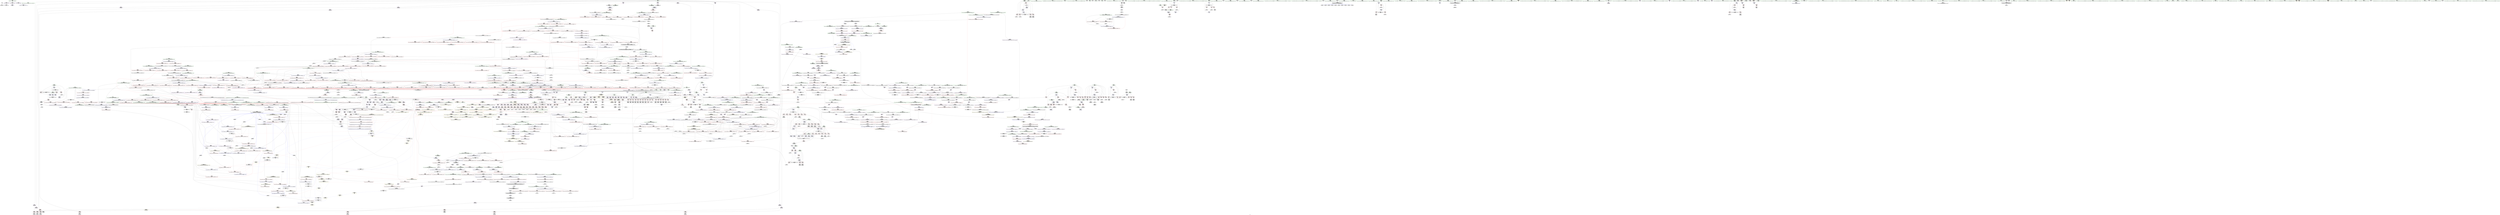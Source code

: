 digraph "SVFG" {
	label="SVFG";

	Node0x56123cbe5210 [shape=record,color=grey,label="{NodeID: 0\nNullPtr}"];
	Node0x56123cbe5210 -> Node0x56123ce19ae0[style=solid];
	Node0x56123cbe5210 -> Node0x56123ce4d4e0[style=solid];
	Node0x56123ce85ef0 [shape=record,color=grey,label="{NodeID: 1882\n595 = cmp(593, 594, )\n}"];
	Node0x56123ce1f980 [shape=record,color=red,label="{NodeID: 775\n936\<--885\n\<--__cut\n_ZSt16__introsort_loopIPilN9__gnu_cxx5__ops15_Iter_comp_iterIPFbiiEEEEvT_S7_T0_T1_\n|{<s0>34}}"];
	Node0x56123ce1f980:s0 -> Node0x56123cfb43c0[style=solid,color=red];
	Node0x56123ce16480 [shape=record,color=purple,label="{NodeID: 443\n147\<--23\narrayidx7\<--sorted\n_Z11first_vocabiiy\n}"];
	Node0x56123ce16480 -> Node0x56123ce2faa0[style=solid];
	Node0x56123ce55b20 [shape=record,color=blue,label="{NodeID: 1218\n1501\<--1494\n__topIndex.addr\<--__topIndex\n_ZSt11__push_heapIPiliN9__gnu_cxx5__ops14_Iter_comp_valIPFbiiEEEEvT_T0_S8_T1_RT2_\n}"];
	Node0x56123ce55b20 -> Node0x56123ce26320[style=dashed];
	Node0x56123ce0a570 [shape=record,color=green,label="{NodeID: 111\n855\<--856\nretval\<--retval_field_insensitive\n_ZN9__gnu_cxx5__ops16__iter_comp_iterIPFbiiEEENS0_15_Iter_comp_iterIT_EES5_\n|{|<s1>28}}"];
	Node0x56123ce0a570 -> Node0x56123ce288e0[style=solid];
	Node0x56123ce0a570:s1 -> Node0x56123cfaf6c0[style=solid,color=red];
	Node0x56123cee5db0 [shape=record,color=black,label="{NodeID: 1993\nMR_10V_3 = PHI(MR_10V_2, MR_10V_1, )\npts\{25 \}\n|{<s0>114}}"];
	Node0x56123cee5db0:s0 -> Node0x56123cf2b090[style=dashed,color=blue];
	Node0x56123ce253b0 [shape=record,color=red,label="{NodeID: 886\n1434\<--1374\n\<--__secondChild\n_ZSt13__adjust_heapIPiliN9__gnu_cxx5__ops15_Iter_comp_iterIPFbiiEEEEvT_T0_S8_T1_T2_\n}"];
	Node0x56123ce253b0 -> Node0x56123ce7fef0[style=solid];
	Node0x56123cfa84e0 [shape=record,color=black,label="{NodeID: 2768\n1328 = PHI(1349, )\n}"];
	Node0x56123cfa84e0 -> Node0x56123ce23cf0[style=solid];
	Node0x56123ce2be80 [shape=record,color=purple,label="{NodeID: 554\n1848\<--1836\ncoerce.dive\<--__comp\n_ZSt26__unguarded_insertion_sortIPiN9__gnu_cxx5__ops15_Iter_comp_iterIPFbiiEEEEvT_S7_T0_\n}"];
	Node0x56123ce2be80 -> Node0x56123ce57c70[style=solid];
	Node0x56123ce0ead0 [shape=record,color=green,label="{NodeID: 222\n1760\<--1761\n__first.addr\<--__first.addr_field_insensitive\n_ZSt16__insertion_sortIPiN9__gnu_cxx5__ops15_Iter_comp_iterIPFbiiEEEEvT_S7_T0_\n}"];
	Node0x56123ce0ead0 -> Node0x56123ce48ad0[style=solid];
	Node0x56123ce0ead0 -> Node0x56123ce48ba0[style=solid];
	Node0x56123ce0ead0 -> Node0x56123ce48c70[style=solid];
	Node0x56123ce0ead0 -> Node0x56123ce48d40[style=solid];
	Node0x56123ce0ead0 -> Node0x56123ce48e10[style=solid];
	Node0x56123ce0ead0 -> Node0x56123ce575f0[style=solid];
	Node0x56123ce4a670 [shape=record,color=red,label="{NodeID: 997\n1930\<--1910\n\<--__next\n_ZSt25__unguarded_linear_insertIPiN9__gnu_cxx5__ops14_Val_comp_iterIPFbiiEEEEvT_T0_\n|{<s0>106}}"];
	Node0x56123ce4a670:s0 -> Node0x56123cfae2f0[style=solid,color=red];
	Node0x56123cfb3ef0 [shape=record,color=black,label="{NodeID: 2879\n1033 = PHI(911, )\n2nd arg _ZSt14__partial_sortIPiN9__gnu_cxx5__ops15_Iter_comp_iterIPFbiiEEEEvT_S7_S7_T0_ }"];
	Node0x56123cfb3ef0 -> Node0x56123ce52cd0[style=solid];
	Node0x56123ce318b0 [shape=record,color=red,label="{NodeID: 665\n364\<--264\n\<--j\n_Z8in_vocabiiy\n}"];
	Node0x56123ce318b0 -> Node0x56123ce834f0[style=solid];
	Node0x56123ce1ca60 [shape=record,color=black,label="{NodeID: 333\n615\<--614\nidxprom92\<--sub91\n_Z5solvei\n}"];
	Node0x56123ce501c0 [shape=record,color=blue,label="{NodeID: 1108\n401\<--9\nst\<--\n_Z5solvei\n}"];
	Node0x56123ce501c0 -> Node0x56123ce33860[style=dashed];
	Node0x56123ce501c0 -> Node0x56123ce33930[style=dashed];
	Node0x56123ce501c0 -> Node0x56123ce33a00[style=dashed];
	Node0x56123ce501c0 -> Node0x56123ce50360[style=dashed];
	Node0x56123ce501c0 -> Node0x56123cef53a0[style=dashed];
	Node0x56123ca964f0 [shape=record,color=green,label="{NodeID: 1\n7\<--1\n__dso_handle\<--dummyObj\nGlob }"];
	Node0x56123ce86070 [shape=record,color=grey,label="{NodeID: 1883\n1521 = cmp(1519, 1520, )\n}"];
	Node0x56123ce1fa50 [shape=record,color=red,label="{NodeID: 776\n945\<--885\n\<--__cut\n_ZSt16__introsort_loopIPilN9__gnu_cxx5__ops15_Iter_comp_iterIPFbiiEEEEvT_S7_T0_T1_\n}"];
	Node0x56123ce1fa50 -> Node0x56123ce523e0[style=solid];
	Node0x56123ce16550 [shape=record,color=purple,label="{NodeID: 444\n168\<--23\narrayidx16\<--sorted\n_Z11first_vocabiiy\n}"];
	Node0x56123ce16550 -> Node0x56123ce2fc40[style=solid];
	Node0x56123ce55bf0 [shape=record,color=blue,label="{NodeID: 1219\n1503\<--1495\n__value.addr\<--__value\n_ZSt11__push_heapIPiliN9__gnu_cxx5__ops14_Iter_comp_valIPFbiiEEEEvT_T0_S8_T1_RT2_\n|{|<s2>70}}"];
	Node0x56123ce55bf0 -> Node0x56123ce26730[style=dashed];
	Node0x56123ce55bf0 -> Node0x56123ce26800[style=dashed];
	Node0x56123ce55bf0:s2 -> Node0x56123cf06930[style=dashed,color=red];
	Node0x56123ce0a640 [shape=record,color=green,label="{NodeID: 112\n857\<--858\n__comp.addr\<--__comp.addr_field_insensitive\n_ZN9__gnu_cxx5__ops16__iter_comp_iterIPFbiiEEENS0_15_Iter_comp_iterIT_EES5_\n|{|<s1>27}}"];
	Node0x56123ce0a640 -> Node0x56123ce51bc0[style=solid];
	Node0x56123ce0a640:s1 -> Node0x56123cfb7110[style=solid,color=red];
	Node0x56123cee62b0 [shape=record,color=black,label="{NodeID: 1994\nMR_20V_3 = PHI(MR_20V_4, MR_20V_2, )\npts\{109 \}\n}"];
	Node0x56123cee62b0 -> Node0x56123ce2e8c0[style=dashed];
	Node0x56123cee62b0 -> Node0x56123ce2e990[style=dashed];
	Node0x56123cee62b0 -> Node0x56123ce2ea60[style=dashed];
	Node0x56123cee62b0 -> Node0x56123ce2eb30[style=dashed];
	Node0x56123cee62b0 -> Node0x56123ce2ec00[style=dashed];
	Node0x56123cee62b0 -> Node0x56123ce2ecd0[style=dashed];
	Node0x56123cee62b0 -> Node0x56123ce2eda0[style=dashed];
	Node0x56123cee62b0 -> Node0x56123ce4dfa0[style=dashed];
	Node0x56123cee62b0 -> Node0x56123cee62b0[style=dashed];
	Node0x56123ce25480 [shape=record,color=red,label="{NodeID: 887\n1439\<--1374\n\<--__secondChild\n_ZSt13__adjust_heapIPiliN9__gnu_cxx5__ops15_Iter_comp_iterIPFbiiEEEEvT_T0_S8_T1_T2_\n}"];
	Node0x56123ce25480 -> Node0x56123ce80070[style=solid];
	Node0x56123cfa8620 [shape=record,color=black,label="{NodeID: 2769\n272 = PHI(96, )\n}"];
	Node0x56123cfa8620 -> Node0x56123ce4e620[style=solid];
	Node0x56123ce2bf50 [shape=record,color=purple,label="{NodeID: 555\n1866\<--1844\ncoerce.dive3\<--agg.tmp\n_ZSt26__unguarded_insertion_sortIPiN9__gnu_cxx5__ops15_Iter_comp_iterIPFbiiEEEEvT_S7_T0_\n}"];
	Node0x56123ce2bf50 -> Node0x56123ce58080[style=solid];
	Node0x56123ce0eba0 [shape=record,color=green,label="{NodeID: 223\n1762\<--1763\n__last.addr\<--__last.addr_field_insensitive\n_ZSt16__insertion_sortIPiN9__gnu_cxx5__ops15_Iter_comp_iterIPFbiiEEEEvT_S7_T0_\n}"];
	Node0x56123ce0eba0 -> Node0x56123ce48ee0[style=solid];
	Node0x56123ce0eba0 -> Node0x56123ce48fb0[style=solid];
	Node0x56123ce0eba0 -> Node0x56123ce576c0[style=solid];
	Node0x56123ce4a740 [shape=record,color=red,label="{NodeID: 998\n1935\<--1910\n\<--__next\n_ZSt25__unguarded_linear_insertIPiN9__gnu_cxx5__ops14_Val_comp_iterIPFbiiEEEEvT_T0_\n}"];
	Node0x56123ce4a740 -> Node0x56123ce58970[style=solid];
	Node0x56123cfb4000 [shape=record,color=black,label="{NodeID: 2880\n1034 = PHI(916, )\n3rd arg _ZSt14__partial_sortIPiN9__gnu_cxx5__ops15_Iter_comp_iterIPFbiiEEEEvT_S7_S7_T0_ }"];
	Node0x56123cfb4000 -> Node0x56123ce52a60[style=solid];
	Node0x56123ce31980 [shape=record,color=red,label="{NodeID: 666\n368\<--264\n\<--j\n_Z8in_vocabiiy\n}"];
	Node0x56123ce31980 -> Node0x56123ce88a70[style=solid];
	Node0x56123ce1cb30 [shape=record,color=black,label="{NodeID: 334\n618\<--617\nconv94\<--\n_Z5solvei\n}"];
	Node0x56123ce1cb30 -> Node0x56123ce7ee70[style=solid];
	Node0x56123ce50290 [shape=record,color=blue,label="{NodeID: 1109\n577\<--477\narrayidx72\<--\n_Z5solvei\n}"];
	Node0x56123ce50290 -> Node0x56123ce50290[style=dashed];
	Node0x56123ce50290 -> Node0x56123ce50430[style=dashed];
	Node0x56123ca9fbb0 [shape=record,color=green,label="{NodeID: 2\n9\<--1\n\<--dummyObj\nCan only get source location for instruction, argument, global var or function.}"];
	Node0x56123ce861f0 [shape=record,color=grey,label="{NodeID: 1884\n995 = cmp(994, 904, )\n}"];
	Node0x56123ce1fb20 [shape=record,color=red,label="{NodeID: 777\n916\<--915\n\<--coerce.dive2\n_ZSt16__introsort_loopIPilN9__gnu_cxx5__ops15_Iter_comp_iterIPFbiiEEEEvT_S7_T0_T1_\n|{<s0>30}}"];
	Node0x56123ce1fb20:s0 -> Node0x56123cfb4000[style=solid,color=red];
	Node0x56123ce16620 [shape=record,color=purple,label="{NodeID: 445\n182\<--23\narrayidx23\<--sorted\n_Z11first_vocabiiy\n}"];
	Node0x56123ce16620 -> Node0x56123ce2fde0[style=solid];
	Node0x56123ce55cc0 [shape=record,color=blue,label="{NodeID: 1220\n1505\<--1496\n__comp.addr\<--__comp\n_ZSt11__push_heapIPiliN9__gnu_cxx5__ops14_Iter_comp_valIPFbiiEEEEvT_T0_S8_T1_RT2_\n}"];
	Node0x56123ce55cc0 -> Node0x56123ce263f0[style=dashed];
	Node0x56123ce0a710 [shape=record,color=green,label="{NodeID: 113\n861\<--862\n_ZSt4moveIRPFbiiEEONSt16remove_referenceIT_E4typeEOS4_\<--_ZSt4moveIRPFbiiEEONSt16remove_referenceIT_E4typeEOS4__field_insensitive\n}"];
	Node0x56123cee67b0 [shape=record,color=black,label="{NodeID: 1995\nMR_22V_3 = PHI(MR_22V_5, MR_22V_2, )\npts\{111 \}\n}"];
	Node0x56123cee67b0 -> Node0x56123ce2ee70[style=dashed];
	Node0x56123cee67b0 -> Node0x56123ce2ef40[style=dashed];
	Node0x56123cee67b0 -> Node0x56123ce2f010[style=dashed];
	Node0x56123cee67b0 -> Node0x56123ce2f0e0[style=dashed];
	Node0x56123cee67b0 -> Node0x56123ce2f1b0[style=dashed];
	Node0x56123cee67b0 -> Node0x56123ce2f280[style=dashed];
	Node0x56123cee67b0 -> Node0x56123ce2f350[style=dashed];
	Node0x56123cee67b0 -> Node0x56123ce4ded0[style=dashed];
	Node0x56123cee67b0 -> Node0x56123ce4e070[style=dashed];
	Node0x56123cee67b0 -> Node0x56123cee67b0[style=dashed];
	Node0x56123ce25550 [shape=record,color=red,label="{NodeID: 888\n1448\<--1374\n\<--__secondChild\n_ZSt13__adjust_heapIPiliN9__gnu_cxx5__ops15_Iter_comp_iterIPFbiiEEEEvT_T0_S8_T1_T2_\n}"];
	Node0x56123ce25550 -> Node0x56123ce813f0[style=solid];
	Node0x56123cfa8760 [shape=record,color=black,label="{NodeID: 2770\n716 = PHI(853, )\n}"];
	Node0x56123cfa8760 -> Node0x56123ce51060[style=solid];
	Node0x56123ce2c020 [shape=record,color=purple,label="{NodeID: 556\n1868\<--1844\ncoerce.dive4\<--agg.tmp\n_ZSt26__unguarded_insertion_sortIPiN9__gnu_cxx5__ops15_Iter_comp_iterIPFbiiEEEEvT_S7_T0_\n}"];
	Node0x56123ce2c020 -> Node0x56123ce49e50[style=solid];
	Node0x56123ce0ec70 [shape=record,color=green,label="{NodeID: 224\n1764\<--1765\n__i\<--__i_field_insensitive\n_ZSt16__insertion_sortIPiN9__gnu_cxx5__ops15_Iter_comp_iterIPFbiiEEEEvT_S7_T0_\n}"];
	Node0x56123ce0ec70 -> Node0x56123ce49080[style=solid];
	Node0x56123ce0ec70 -> Node0x56123ce49150[style=solid];
	Node0x56123ce0ec70 -> Node0x56123ce49220[style=solid];
	Node0x56123ce0ec70 -> Node0x56123ce492f0[style=solid];
	Node0x56123ce0ec70 -> Node0x56123ce493c0[style=solid];
	Node0x56123ce0ec70 -> Node0x56123ce49490[style=solid];
	Node0x56123ce0ec70 -> Node0x56123ce49560[style=solid];
	Node0x56123ce0ec70 -> Node0x56123ce57790[style=solid];
	Node0x56123ce0ec70 -> Node0x56123ce57ba0[style=solid];
	Node0x56123ce4a810 [shape=record,color=red,label="{NodeID: 999\n1937\<--1910\n\<--__next\n_ZSt25__unguarded_linear_insertIPiN9__gnu_cxx5__ops14_Val_comp_iterIPFbiiEEEEvT_T0_\n}"];
	Node0x56123ce4a810 -> Node0x56123ce2c5d0[style=solid];
	Node0x56123cfb4140 [shape=record,color=black,label="{NodeID: 2881\n1727 = PHI(1720, )\n0th arg _ZSt4swapIiENSt9enable_ifIXsr6__and_ISt6__not_ISt15__is_tuple_likeIT_EESt21is_move_constructibleIS3_ESt18is_move_assignableIS3_EEE5valueEvE4typeERS3_SC_ }"];
	Node0x56123cfb4140 -> Node0x56123ce57110[style=solid];
	Node0x56123ce31a50 [shape=record,color=red,label="{NodeID: 667\n306\<--305\n\<--arrayidx7\n_Z8in_vocabiiy\n}"];
	Node0x56123ce31a50 -> Node0x56123ce1adf0[style=solid];
	Node0x56123ce1cc00 [shape=record,color=black,label="{NodeID: 335\n620\<--619\nidxprom96\<--sub95\n_Z5solvei\n}"];
	Node0x56123ce50360 [shape=record,color=blue,label="{NodeID: 1110\n401\<--581\nst\<--inc74\n_Z5solvei\n}"];
	Node0x56123ce50360 -> Node0x56123ce33860[style=dashed];
	Node0x56123ce50360 -> Node0x56123ce33930[style=dashed];
	Node0x56123ce50360 -> Node0x56123ce33a00[style=dashed];
	Node0x56123ce50360 -> Node0x56123ce50360[style=dashed];
	Node0x56123ce50360 -> Node0x56123cef53a0[style=dashed];
	Node0x56123cbfe200 [shape=record,color=green,label="{NodeID: 3\n38\<--1\n_ZSt3cin\<--dummyObj\nGlob }"];
	Node0x56123ce86370 [shape=record,color=grey,label="{NodeID: 1885\n631 = cmp(629, 9, )\n}"];
	Node0x56123ce1fbf0 [shape=record,color=red,label="{NodeID: 778\n931\<--930\n\<--coerce.dive4\n_ZSt16__introsort_loopIPilN9__gnu_cxx5__ops15_Iter_comp_iterIPFbiiEEEEvT_S7_T0_T1_\n|{<s0>32}}"];
	Node0x56123ce1fbf0:s0 -> Node0x56123cfad8e0[style=solid,color=red];
	Node0x56123ce166f0 [shape=record,color=purple,label="{NodeID: 446\n196\<--23\narrayidx31\<--sorted\n_Z11first_vocabiiy\n}"];
	Node0x56123ce166f0 -> Node0x56123ce2ff80[style=solid];
	Node0x56123ce55d90 [shape=record,color=blue,label="{NodeID: 1221\n1507\<--1516\n__parent\<--div\n_ZSt11__push_heapIPiliN9__gnu_cxx5__ops14_Iter_comp_valIPFbiiEEEEvT_T0_S8_T1_RT2_\n}"];
	Node0x56123ce55d90 -> Node0x56123ced86b0[style=dashed];
	Node0x56123ce0f200 [shape=record,color=green,label="{NodeID: 114\n865\<--866\n_ZN9__gnu_cxx5__ops15_Iter_comp_iterIPFbiiEEC2ES3_\<--_ZN9__gnu_cxx5__ops15_Iter_comp_iterIPFbiiEEC2ES3__field_insensitive\n}"];
	Node0x56123cee6cb0 [shape=record,color=black,label="{NodeID: 1996\nMR_24V_2 = PHI(MR_24V_3, MR_24V_1, )\npts\{113 \}\n}"];
	Node0x56123cee6cb0 -> Node0x56123ce4de00[style=dashed];
	Node0x56123ce25620 [shape=record,color=red,label="{NodeID: 889\n1416\<--1415\n\<--call4\n_ZSt13__adjust_heapIPiliN9__gnu_cxx5__ops15_Iter_comp_iterIPFbiiEEEEvT_T0_S8_T1_T2_\n}"];
	Node0x56123ce25620 -> Node0x56123ce55230[style=solid];
	Node0x56123cfa88a0 [shape=record,color=black,label="{NodeID: 2771\n758 = PHI()\n}"];
	Node0x56123ce2c0f0 [shape=record,color=purple,label="{NodeID: 557\n1863\<--1846\ncoerce.dive2\<--agg.tmp1\n_ZSt26__unguarded_insertion_sortIPiN9__gnu_cxx5__ops15_Iter_comp_iterIPFbiiEEEEvT_S7_T0_\n}"];
	Node0x56123ce2c0f0 -> Node0x56123ce49d80[style=solid];
	Node0x56123ce0ed40 [shape=record,color=green,label="{NodeID: 225\n1766\<--1767\n__val\<--__val_field_insensitive\n_ZSt16__insertion_sortIPiN9__gnu_cxx5__ops15_Iter_comp_iterIPFbiiEEEEvT_S7_T0_\n|{|<s1>94}}"];
	Node0x56123ce0ed40 -> Node0x56123ce57860[style=solid];
	Node0x56123ce0ed40:s1 -> Node0x56123cfae2f0[style=solid,color=red];
	Node0x56123ce4a8e0 [shape=record,color=red,label="{NodeID: 1000\n1917\<--1916\n\<--call\n_ZSt25__unguarded_linear_insertIPiN9__gnu_cxx5__ops14_Val_comp_iterIPFbiiEEEEvT_T0_\n}"];
	Node0x56123ce4a8e0 -> Node0x56123ce58630[style=solid];
	Node0x56123cfb4280 [shape=record,color=black,label="{NodeID: 2882\n1728 = PHI(1721, )\n1st arg _ZSt4swapIiENSt9enable_ifIXsr6__and_ISt6__not_ISt15__is_tuple_likeIT_EESt21is_move_constructibleIS3_ESt18is_move_assignableIS3_EEE5valueEvE4typeERS3_SC_ }"];
	Node0x56123cfb4280 -> Node0x56123ce571e0[style=solid];
	Node0x56123ce31b20 [shape=record,color=red,label="{NodeID: 668\n312\<--311\n\<--arrayidx9\n_Z8in_vocabiiy\n}"];
	Node0x56123ce31b20 -> Node0x56123ce84870[style=solid];
	Node0x56123ce1ccd0 [shape=record,color=black,label="{NodeID: 336\n634\<--633\nidxprom102\<--\n_Z5solvei\n}"];
	Node0x56123cf081f0 [shape=record,color=yellow,style=double,label="{NodeID: 2218\n6V_1 = ENCHI(MR_6V_0)\npts\{220000 \}\nFun[_Z11first_vocabiiy]}"];
	Node0x56123cf081f0 -> Node0x56123ce2f9d0[style=dashed];
	Node0x56123cf081f0 -> Node0x56123ce2fb70[style=dashed];
	Node0x56123cf081f0 -> Node0x56123ce2fd10[style=dashed];
	Node0x56123cf081f0 -> Node0x56123ce2feb0[style=dashed];
	Node0x56123cf081f0 -> Node0x56123ce30050[style=dashed];
	Node0x56123cf081f0 -> Node0x56123ce301f0[style=dashed];
	Node0x56123cf081f0 -> Node0x56123ce30390[style=dashed];
	Node0x56123ce50430 [shape=record,color=blue,label="{NodeID: 1111\n586\<--477\narrayidx77\<--\n_Z5solvei\n}"];
	Node0x56123ce50430 -> Node0x56123ce50500[style=dashed];
	Node0x56123cdcf070 [shape=record,color=green,label="{NodeID: 4\n39\<--1\n.str\<--dummyObj\nGlob }"];
	Node0x56123ce864f0 [shape=record,color=grey,label="{NodeID: 1886\n609 = cmp(607, 608, )\n}"];
	Node0x56123ce1fcc0 [shape=record,color=red,label="{NodeID: 779\n943\<--942\n\<--coerce.dive6\n_ZSt16__introsort_loopIPilN9__gnu_cxx5__ops15_Iter_comp_iterIPFbiiEEEEvT_S7_T0_T1_\n|{<s0>34}}"];
	Node0x56123ce1fcc0:s0 -> Node0x56123cfb48d0[style=solid,color=red];
	Node0x56123ce167c0 [shape=record,color=purple,label="{NodeID: 447\n212\<--23\narrayidx40\<--sorted\n_Z11first_vocabiiy\n}"];
	Node0x56123ce167c0 -> Node0x56123ce30120[style=solid];
	Node0x56123ce55e60 [shape=record,color=blue,label="{NodeID: 1222\n1540\<--1537\nadd.ptr3\<--\n_ZSt11__push_heapIPiliN9__gnu_cxx5__ops14_Iter_comp_valIPFbiiEEEEvT_T0_S8_T1_RT2_\n}"];
	Node0x56123ce55e60 -> Node0x56123ced7cb0[style=dashed];
	Node0x56123ce0f2d0 [shape=record,color=green,label="{NodeID: 115\n875\<--876\n__comp\<--__comp_field_insensitive\n_ZSt16__introsort_loopIPilN9__gnu_cxx5__ops15_Iter_comp_iterIPFbiiEEEEvT_S7_T0_T1_\n}"];
	Node0x56123ce0f2d0 -> Node0x56123ce1d760[style=solid];
	Node0x56123ce0f2d0 -> Node0x56123ce1d830[style=solid];
	Node0x56123ce0f2d0 -> Node0x56123ce1d900[style=solid];
	Node0x56123ce0f2d0 -> Node0x56123ce289b0[style=solid];
	Node0x56123ce256f0 [shape=record,color=red,label="{NodeID: 890\n1443\<--1442\n\<--call15\n_ZSt13__adjust_heapIPiliN9__gnu_cxx5__ops15_Iter_comp_iterIPFbiiEEEEvT_T0_S8_T1_T2_\n}"];
	Node0x56123ce256f0 -> Node0x56123ce554a0[style=solid];
	Node0x56123cfa8970 [shape=record,color=black,label="{NodeID: 2772\n412 = PHI()\n}"];
	Node0x56123ce2c1c0 [shape=record,color=purple,label="{NodeID: 558\n2175\<--1860\noffset_0\<--\n}"];
	Node0x56123ce2c1c0 -> Node0x56123ce57fb0[style=solid];
	Node0x56123ce0ee10 [shape=record,color=green,label="{NodeID: 226\n1768\<--1769\nagg.tmp\<--agg.tmp_field_insensitive\n_ZSt16__insertion_sortIPiN9__gnu_cxx5__ops15_Iter_comp_iterIPFbiiEEEEvT_S7_T0_\n}"];
	Node0x56123ce0ee10 -> Node0x56123ce2b800[style=solid];
	Node0x56123ce0ee10 -> Node0x56123ce2b8d0[style=solid];
	Node0x56123ce4a9b0 [shape=record,color=red,label="{NodeID: 1001\n1932\<--1931\n\<--call2\n_ZSt25__unguarded_linear_insertIPiN9__gnu_cxx5__ops14_Val_comp_iterIPFbiiEEEEvT_T0_\n}"];
	Node0x56123ce4a9b0 -> Node0x56123ce588a0[style=solid];
	Node0x56123cfb43c0 [shape=record,color=black,label="{NodeID: 2883\n871 = PHI(815, 936, )\n0th arg _ZSt16__introsort_loopIPilN9__gnu_cxx5__ops15_Iter_comp_iterIPFbiiEEEEvT_S7_T0_T1_ }"];
	Node0x56123cfb43c0 -> Node0x56123ce51d60[style=solid];
	Node0x56123ce31bf0 [shape=record,color=red,label="{NodeID: 669\n330\<--329\n\<--arrayidx19\n_Z8in_vocabiiy\n}"];
	Node0x56123ce31bf0 -> Node0x56123ce1b060[style=solid];
	Node0x56123ce1cda0 [shape=record,color=black,label="{NodeID: 337\n638\<--637\nconv104\<--\n_Z5solvei\n}"];
	Node0x56123ce1cda0 -> Node0x56123ce7ecf0[style=solid];
	Node0x56123ce50500 [shape=record,color=blue,label="{NodeID: 1112\n588\<--590\n\<--\n_Z5solvei\n}"];
	Node0x56123ce50500 -> Node0x56123ce34f20[style=dashed];
	Node0x56123ce50500 -> Node0x56123ce35400[style=dashed];
	Node0x56123ce50500 -> Node0x56123cee21b0[style=dashed];
	Node0x56123ce50500 -> Node0x56123cee49b0[style=dashed];
	Node0x56123ce50500 -> Node0x56123cef6ca0[style=dashed];
	Node0x56123cdce750 [shape=record,color=green,label="{NodeID: 5\n41\<--1\n_ZSt4cout\<--dummyObj\nGlob }"];
	Node0x56123ce86670 [shape=record,color=grey,label="{NodeID: 1887\n813 = cmp(811, 812, )\n}"];
	Node0x56123ce1fd90 [shape=record,color=red,label="{NodeID: 780\n954\<--951\n\<--__n.addr\n_ZSt4__lgl\n}"];
	Node0x56123ce16890 [shape=record,color=purple,label="{NodeID: 448\n225\<--23\narrayidx47\<--sorted\n_Z11first_vocabiiy\n}"];
	Node0x56123ce16890 -> Node0x56123ce302c0[style=solid];
	Node0x56123ce55f30 [shape=record,color=blue,label="{NodeID: 1223\n1499\<--1542\n__holeIndex.addr\<--\n_ZSt11__push_heapIPiliN9__gnu_cxx5__ops14_Iter_comp_valIPFbiiEEEEvT_T0_S8_T1_RT2_\n}"];
	Node0x56123ce55f30 -> Node0x56123ce26180[style=dashed];
	Node0x56123ce55f30 -> Node0x56123ced81b0[style=dashed];
	Node0x56123ce0f3a0 [shape=record,color=green,label="{NodeID: 116\n877\<--878\n__first.addr\<--__first.addr_field_insensitive\n_ZSt16__introsort_loopIPilN9__gnu_cxx5__ops15_Iter_comp_iterIPFbiiEEEEvT_S7_T0_T1_\n}"];
	Node0x56123ce0f3a0 -> Node0x56123ce36920[style=solid];
	Node0x56123ce0f3a0 -> Node0x56123ce369f0[style=solid];
	Node0x56123ce0f3a0 -> Node0x56123ce36ac0[style=solid];
	Node0x56123ce0f3a0 -> Node0x56123ce51d60[style=solid];
	Node0x56123ce257c0 [shape=record,color=red,label="{NodeID: 891\n1462\<--1461\n\<--call20\n_ZSt13__adjust_heapIPiliN9__gnu_cxx5__ops15_Iter_comp_iterIPFbiiEEEEvT_T0_S8_T1_T2_\n|{<s0>68}}"];
	Node0x56123ce257c0:s0 -> Node0x56123cfb95c0[style=solid,color=red];
	Node0x56123cfa8a40 [shape=record,color=black,label="{NodeID: 2773\n415 = PHI()\n}"];
	Node0x56123ce2c290 [shape=record,color=purple,label="{NodeID: 559\n2176\<--1861\noffset_0\<--\n}"];
	Node0x56123ce2c290 -> Node0x56123ce4ce40[style=solid];
	Node0x56123ce0eee0 [shape=record,color=green,label="{NodeID: 227\n1770\<--1771\nagg.tmp7\<--agg.tmp7_field_insensitive\n_ZSt16__insertion_sortIPiN9__gnu_cxx5__ops15_Iter_comp_iterIPFbiiEEEEvT_S7_T0_\n}"];
	Node0x56123ce0eee0 -> Node0x56123ce13e50[style=solid];
	Node0x56123ce0eee0 -> Node0x56123ce2b9a0[style=solid];
	Node0x56123ce4aa80 [shape=record,color=red,label="{NodeID: 1002\n1942\<--1941\n\<--call4\n_ZSt25__unguarded_linear_insertIPiN9__gnu_cxx5__ops14_Val_comp_iterIPFbiiEEEEvT_T0_\n}"];
	Node0x56123ce4aa80 -> Node0x56123ce58b10[style=solid];
	Node0x56123cfb45d0 [shape=record,color=black,label="{NodeID: 2884\n872 = PHI(816, 937, )\n1st arg _ZSt16__introsort_loopIPilN9__gnu_cxx5__ops15_Iter_comp_iterIPFbiiEEEEvT_S7_T0_T1_ }"];
	Node0x56123cfb45d0 -> Node0x56123ce51e30[style=solid];
	Node0x56123ce31cc0 [shape=record,color=red,label="{NodeID: 670\n333\<--332\n\<--arrayidx21\n_Z8in_vocabiiy\n}"];
	Node0x56123ce31cc0 -> Node0x56123ce89670[style=solid];
	Node0x56123ce1ce70 [shape=record,color=black,label="{NodeID: 338\n643\<--642\nidxprom107\<--add106\n_Z5solvei\n}"];
	Node0x56123cf083e0 [shape=record,color=yellow,style=double,label="{NodeID: 2220\n10V_1 = ENCHI(MR_10V_0)\npts\{25 \}\nFun[_ZSt9iter_swapIPiS0_EvT_T0_]|{<s0>87|<s1>87|<s2>87}}"];
	Node0x56123cf083e0:s0 -> Node0x56123ce48860[style=dashed,color=red];
	Node0x56123cf083e0:s1 -> Node0x56123ce48930[style=dashed,color=red];
	Node0x56123cf083e0:s2 -> Node0x56123ce57380[style=dashed,color=red];
	Node0x56123ce505d0 [shape=record,color=blue,label="{NodeID: 1113\n403\<--9\nst78\<--\n_Z5solvei\n}"];
	Node0x56123ce505d0 -> Node0x56123ce33ad0[style=dashed];
	Node0x56123ce505d0 -> Node0x56123ce33ba0[style=dashed];
	Node0x56123ce505d0 -> Node0x56123ce33c70[style=dashed];
	Node0x56123ce505d0 -> Node0x56123ce33d40[style=dashed];
	Node0x56123ce505d0 -> Node0x56123ce33e10[style=dashed];
	Node0x56123ce505d0 -> Node0x56123ce33ee0[style=dashed];
	Node0x56123ce505d0 -> Node0x56123ce33fb0[style=dashed];
	Node0x56123ce505d0 -> Node0x56123ce34080[style=dashed];
	Node0x56123ce505d0 -> Node0x56123ce50c50[style=dashed];
	Node0x56123ce505d0 -> Node0x56123cef58a0[style=dashed];
	Node0x56123cdce7e0 [shape=record,color=green,label="{NodeID: 6\n42\<--1\n.str.1\<--dummyObj\nGlob }"];
	Node0x56123ce867f0 [shape=record,color=grey,label="{NodeID: 1888\n421 = cmp(419, 420, )\n}"];
	Node0x56123ce1fe60 [shape=record,color=red,label="{NodeID: 781\n990\<--975\n\<--__first.addr\n_ZSt22__final_insertion_sortIPiN9__gnu_cxx5__ops15_Iter_comp_iterIPFbiiEEEEvT_S7_T0_\n}"];
	Node0x56123ce1fe60 -> Node0x56123ce1e600[style=solid];
	Node0x56123ce16960 [shape=record,color=purple,label="{NodeID: 449\n329\<--23\narrayidx19\<--sorted\n_Z8in_vocabiiy\n}"];
	Node0x56123ce16960 -> Node0x56123ce31bf0[style=solid];
	Node0x56123ce56000 [shape=record,color=blue,label="{NodeID: 1224\n1507\<--1546\n__parent\<--div5\n_ZSt11__push_heapIPiliN9__gnu_cxx5__ops14_Iter_comp_valIPFbiiEEEEvT_T0_S8_T1_RT2_\n}"];
	Node0x56123ce56000 -> Node0x56123ced86b0[style=dashed];
	Node0x56123ce0f470 [shape=record,color=green,label="{NodeID: 117\n879\<--880\n__last.addr\<--__last.addr_field_insensitive\n_ZSt16__introsort_loopIPilN9__gnu_cxx5__ops15_Iter_comp_iterIPFbiiEEEEvT_S7_T0_T1_\n}"];
	Node0x56123ce0f470 -> Node0x56123ce36b90[style=solid];
	Node0x56123ce0f470 -> Node0x56123ce1f3d0[style=solid];
	Node0x56123ce0f470 -> Node0x56123ce1f4a0[style=solid];
	Node0x56123ce0f470 -> Node0x56123ce1f570[style=solid];
	Node0x56123ce0f470 -> Node0x56123ce1f640[style=solid];
	Node0x56123ce0f470 -> Node0x56123ce51e30[style=solid];
	Node0x56123ce0f470 -> Node0x56123ce523e0[style=solid];
	Node0x56123ce25890 [shape=record,color=red,label="{NodeID: 892\n1472\<--1469\n\<--__t.addr\n_ZSt4moveIRN9__gnu_cxx5__ops15_Iter_comp_iterIPFbiiEEEEONSt16remove_referenceIT_E4typeEOS8_\n}"];
	Node0x56123ce25890 -> Node0x56123ce13a40[style=solid];
	Node0x56123cfa8b10 [shape=record,color=black,label="{NodeID: 2774\n428 = PHI()\n}"];
	Node0x56123ce2c360 [shape=record,color=purple,label="{NodeID: 560\n1873\<--1872\nincdec.ptr\<--\n_ZSt26__unguarded_insertion_sortIPiN9__gnu_cxx5__ops15_Iter_comp_iterIPFbiiEEEEvT_S7_T0_\n}"];
	Node0x56123ce2c360 -> Node0x56123ce58150[style=solid];
	Node0x56123ce0efb0 [shape=record,color=green,label="{NodeID: 228\n1802\<--1803\n_ZSt13move_backwardIPiS0_ET0_T_S2_S1_\<--_ZSt13move_backwardIPiS0_ET0_T_S2_S1__field_insensitive\n}"];
	Node0x56123ce4ab50 [shape=record,color=red,label="{NodeID: 1003\n1959\<--1958\n\<--coerce.dive1\n_ZN9__gnu_cxx5__ops15__val_comp_iterIPFbiiEEENS0_14_Val_comp_iterIT_EENS0_15_Iter_comp_iterIS5_EE\n}"];
	Node0x56123ce4ab50 -> Node0x56123ce14190[style=solid];
	Node0x56123cfb4750 [shape=record,color=black,label="{NodeID: 2885\n873 = PHI(827, 938, )\n2nd arg _ZSt16__introsort_loopIPilN9__gnu_cxx5__ops15_Iter_comp_iterIPFbiiEEEEvT_S7_T0_T1_ }"];
	Node0x56123cfb4750 -> Node0x56123ce51f00[style=solid];
	Node0x56123ce31d90 [shape=record,color=red,label="{NodeID: 671\n349\<--348\n\<--arrayidx29\n_Z8in_vocabiiy\n}"];
	Node0x56123ce31d90 -> Node0x56123ce888f0[style=solid];
	Node0x56123ce1cf40 [shape=record,color=black,label="{NodeID: 339\n651\<--650\nidxprom111\<--add110\n_Z5solvei\n}"];
	Node0x56123ce506a0 [shape=record,color=blue,label="{NodeID: 1114\n405\<--477\nhv\<--\n_Z5solvei\n}"];
	Node0x56123ce506a0 -> Node0x56123ce34150[style=dashed];
	Node0x56123ce506a0 -> Node0x56123ce50840[style=dashed];
	Node0x56123ce506a0 -> Node0x56123cee3ab0[style=dashed];
	Node0x56123cdcea90 [shape=record,color=green,label="{NodeID: 7\n44\<--1\n.str.2\<--dummyObj\nGlob }"];
	Node0x56123ce86970 [shape=record,color=grey,label="{NodeID: 1889\n1432 = cmp(1428, 1431, )\n}"];
	Node0x56123ce1ff30 [shape=record,color=red,label="{NodeID: 782\n997\<--975\n\<--__first.addr\n_ZSt22__final_insertion_sortIPiN9__gnu_cxx5__ops15_Iter_comp_iterIPFbiiEEEEvT_S7_T0_\n|{<s0>37}}"];
	Node0x56123ce1ff30:s0 -> Node0x56123cfadde0[style=solid,color=red];
	Node0x56123ce16a30 [shape=record,color=purple,label="{NodeID: 450\n352\<--23\narrayidx31\<--sorted\n_Z8in_vocabiiy\n}"];
	Node0x56123ce16a30 -> Node0x56123ce31e60[style=solid];
	Node0x56123cf0ed90 [shape=record,color=yellow,style=double,label="{NodeID: 2332\n364V_1 = ENCHI(MR_364V_0)\npts\{220000 13770000 \}\nFun[_ZSt11__push_heapIPiliN9__gnu_cxx5__ops14_Iter_comp_valIPFbiiEEEEvT_T0_S8_T1_RT2_]|{<s0>70|<s1>70}}"];
	Node0x56123cf0ed90:s0 -> Node0x56123cf06cb0[style=dashed,color=red];
	Node0x56123cf0ed90:s1 -> Node0x56123cf06d90[style=dashed,color=red];
	Node0x56123ce560d0 [shape=record,color=blue,label="{NodeID: 1225\n1553\<--1550\nadd.ptr7\<--\n_ZSt11__push_heapIPiliN9__gnu_cxx5__ops14_Iter_comp_valIPFbiiEEEEvT_T0_S8_T1_RT2_\n|{<s0>68}}"];
	Node0x56123ce560d0:s0 -> Node0x56123cf29d50[style=dashed,color=blue];
	Node0x56123ce0f540 [shape=record,color=green,label="{NodeID: 118\n881\<--882\n__depth_limit.addr\<--__depth_limit.addr_field_insensitive\n_ZSt16__introsort_loopIPilN9__gnu_cxx5__ops15_Iter_comp_iterIPFbiiEEEEvT_S7_T0_T1_\n}"];
	Node0x56123ce0f540 -> Node0x56123ce1f710[style=solid];
	Node0x56123ce0f540 -> Node0x56123ce1f7e0[style=solid];
	Node0x56123ce0f540 -> Node0x56123ce1f8b0[style=solid];
	Node0x56123ce0f540 -> Node0x56123ce51f00[style=solid];
	Node0x56123ce0f540 -> Node0x56123ce520a0[style=solid];
	Node0x56123ce25960 [shape=record,color=red,label="{NodeID: 893\n1483\<--1477\nthis1\<--this.addr\n_ZN9__gnu_cxx5__ops14_Iter_comp_valIPFbiiEEC2EONS0_15_Iter_comp_iterIS3_EE\n}"];
	Node0x56123ce25960 -> Node0x56123ce2afe0[style=solid];
	Node0x56123cfa8be0 [shape=record,color=black,label="{NodeID: 2775\n435 = PHI()\n}"];
	Node0x56123cfa8be0 -> Node0x56123ce1b6e0[style=solid];
	Node0x56123ce2c430 [shape=record,color=purple,label="{NodeID: 561\n1912\<--1904\ncoerce.dive\<--__comp\n_ZSt25__unguarded_linear_insertIPiN9__gnu_cxx5__ops14_Val_comp_iterIPFbiiEEEEvT_T0_\n}"];
	Node0x56123ce2c430 -> Node0x56123ce58490[style=solid];
	Node0x56123ce0f0b0 [shape=record,color=green,label="{NodeID: 229\n1816\<--1817\n_ZN9__gnu_cxx5__ops15__val_comp_iterIPFbiiEEENS0_14_Val_comp_iterIT_EENS0_15_Iter_comp_iterIS5_EE\<--_ZN9__gnu_cxx5__ops15__val_comp_iterIPFbiiEEENS0_14_Val_comp_iterIT_EENS0_15_Iter_comp_iterIS5_EE_field_insensitive\n}"];
	Node0x56123ce4ac20 [shape=record,color=red,label="{NodeID: 1004\n1974\<--1965\n\<--__first.addr\n_ZSt23__copy_move_backward_a2ILb1EPiS0_ET1_T0_S2_S1_\n|{<s0>110}}"];
	Node0x56123ce4ac20:s0 -> Node0x56123cfb5c50[style=solid,color=red];
	Node0x56123cfb48d0 [shape=record,color=black,label="{NodeID: 2886\n874 = PHI(837, 943, )\n3rd arg _ZSt16__introsort_loopIPilN9__gnu_cxx5__ops15_Iter_comp_iterIPFbiiEEEEvT_S7_T0_T1_ }"];
	Node0x56123cfb48d0 -> Node0x56123ce51c90[style=solid];
	Node0x56123ce31e60 [shape=record,color=red,label="{NodeID: 672\n353\<--352\n\<--arrayidx31\n_Z8in_vocabiiy\n}"];
	Node0x56123ce31e60 -> Node0x56123ce1b2d0[style=solid];
	Node0x56123ce1d010 [shape=record,color=black,label="{NodeID: 340\n673\<--672\nidxprom121\<--\n_Z5solvei\n}"];
	Node0x56123ce50770 [shape=record,color=blue,label="{NodeID: 1115\n407\<--120\nlen\<--\n_Z5solvei\n}"];
	Node0x56123ce50770 -> Node0x56123ce342f0[style=dashed];
	Node0x56123ce50770 -> Node0x56123ce343c0[style=dashed];
	Node0x56123ce50770 -> Node0x56123ce34490[style=dashed];
	Node0x56123ce50770 -> Node0x56123ce34560[style=dashed];
	Node0x56123ce50770 -> Node0x56123ce34630[style=dashed];
	Node0x56123ce50770 -> Node0x56123ce34700[style=dashed];
	Node0x56123ce50770 -> Node0x56123ce50b80[style=dashed];
	Node0x56123ce50770 -> Node0x56123cee3fb0[style=dashed];
	Node0x56123cdceb20 [shape=record,color=green,label="{NodeID: 8\n47\<--1\n\<--dummyObj\nCan only get source location for instruction, argument, global var or function.}"];
	Node0x56123ce86af0 [shape=record,color=grey,label="{NodeID: 1890\n1426 = cmp(1425, 477, )\n}"];
	Node0x56123ce20000 [shape=record,color=red,label="{NodeID: 783\n998\<--975\n\<--__first.addr\n_ZSt22__final_insertion_sortIPiN9__gnu_cxx5__ops15_Iter_comp_iterIPFbiiEEEEvT_S7_T0_\n}"];
	Node0x56123ce20000 -> Node0x56123ce29510[style=solid];
	Node0x56123ce16b00 [shape=record,color=purple,label="{NodeID: 451\n530\<--23\narrayidx53\<--sorted\n_Z5solvei\n}"];
	Node0x56123ce16b00 -> Node0x56123ce4fe80[style=solid];
	Node0x56123cf0eea0 [shape=record,color=yellow,style=double,label="{NodeID: 2333\n366V_1 = ENCHI(MR_366V_0)\npts\{1222 1316 1371 1734 1767 1909 \}\nFun[_ZSt11__push_heapIPiliN9__gnu_cxx5__ops14_Iter_comp_valIPFbiiEEEEvT_T0_S8_T1_RT2_]}"];
	Node0x56123cf0eea0 -> Node0x56123ce26730[style=dashed];
	Node0x56123cf0eea0 -> Node0x56123ce26800[style=dashed];
	Node0x56123ce561a0 [shape=record,color=blue,label="{NodeID: 1226\n1558\<--1557\n__t.addr\<--__t\n_ZSt4moveIRPFbiiEEONSt16remove_referenceIT_E4typeEOS4_\n}"];
	Node0x56123ce561a0 -> Node0x56123ce268d0[style=dashed];
	Node0x56123ce0f610 [shape=record,color=green,label="{NodeID: 119\n883\<--884\nagg.tmp\<--agg.tmp_field_insensitive\n_ZSt16__introsort_loopIPilN9__gnu_cxx5__ops15_Iter_comp_iterIPFbiiEEEEvT_S7_T0_T1_\n}"];
	Node0x56123ce0f610 -> Node0x56123ce1d9d0[style=solid];
	Node0x56123ce0f610 -> Node0x56123ce28a80[style=solid];
	Node0x56123cee85b0 [shape=record,color=black,label="{NodeID: 2001\nMR_165V_3 = PHI(MR_165V_4, MR_165V_2, )\npts\{756 \}\n}"];
	Node0x56123cee85b0 -> Node0x56123ce35cf0[style=dashed];
	Node0x56123cee85b0 -> Node0x56123ce35dc0[style=dashed];
	Node0x56123cee85b0 -> Node0x56123ce35e90[style=dashed];
	Node0x56123cee85b0 -> Node0x56123ce516e0[style=dashed];
	Node0x56123ce25a30 [shape=record,color=red,label="{NodeID: 894\n1485\<--1479\n\<--__comp.addr\n_ZN9__gnu_cxx5__ops14_Iter_comp_valIPFbiiEEC2EONS0_15_Iter_comp_iterIS3_EE\n}"];
	Node0x56123ce25a30 -> Node0x56123ce2b0b0[style=solid];
	Node0x56123cfa8d10 [shape=record,color=black,label="{NodeID: 2776\n546 = PHI()\n}"];
	Node0x56123ce2c500 [shape=record,color=purple,label="{NodeID: 562\n1922\<--1921\nincdec.ptr\<--\n_ZSt25__unguarded_linear_insertIPiN9__gnu_cxx5__ops14_Val_comp_iterIPFbiiEEEEvT_T0_\n}"];
	Node0x56123ce2c500 -> Node0x56123ce587d0[style=solid];
	Node0x56123ce174b0 [shape=record,color=green,label="{NodeID: 230\n1823\<--1824\n_ZSt25__unguarded_linear_insertIPiN9__gnu_cxx5__ops14_Val_comp_iterIPFbiiEEEEvT_T0_\<--_ZSt25__unguarded_linear_insertIPiN9__gnu_cxx5__ops14_Val_comp_iterIPFbiiEEEEvT_T0__field_insensitive\n}"];
	Node0x56123cf01de0 [shape=record,color=yellow,style=double,label="{NodeID: 2112\n6V_1 = ENCHI(MR_6V_0)\npts\{220000 \}\nFun[_ZSt16__insertion_sortIPiN9__gnu_cxx5__ops15_Iter_comp_iterIPFbiiEEEEvT_S7_T0_]|{<s0>91|<s1>97}}"];
	Node0x56123cf01de0:s0 -> Node0x56123cf09a90[style=dashed,color=red];
	Node0x56123cf01de0:s1 -> Node0x56123cf07220[style=dashed,color=red];
	Node0x56123ce4acf0 [shape=record,color=red,label="{NodeID: 1005\n1978\<--1967\n\<--__last.addr\n_ZSt23__copy_move_backward_a2ILb1EPiS0_ET1_T0_S2_S1_\n|{<s0>111}}"];
	Node0x56123ce4acf0:s0 -> Node0x56123cfb5c50[style=solid,color=red];
	Node0x56123cfb4a50 [shape=record,color=black,label="{NodeID: 2887\n1996 = PHI(1981, )\n2nd arg _ZSt22__copy_move_backward_aILb1EPiS0_ET1_T0_S2_S1_ }"];
	Node0x56123cfb4a50 -> Node0x56123ce59190[style=solid];
	Node0x56123ce31f30 [shape=record,color=red,label="{NodeID: 673\n359\<--358\n\<--arrayidx35\n_Z8in_vocabiiy\n}"];
	Node0x56123ce31f30 -> Node0x56123ce888f0[style=solid];
	Node0x56123ce1d0e0 [shape=record,color=black,label="{NodeID: 341\n767\<--766\nidxprom\<--\nmain\n}"];
	Node0x56123cf086b0 [shape=record,color=yellow,style=double,label="{NodeID: 2223\n10V_1 = ENCHI(MR_10V_0)\npts\{25 \}\nFun[_ZSt22__final_insertion_sortIPiN9__gnu_cxx5__ops15_Iter_comp_iterIPFbiiEEEEvT_S7_T0_]|{<s0>37|<s1>37|<s2>41|<s3>41}}"];
	Node0x56123cf086b0:s0 -> Node0x56123ceda4b0[style=dashed,color=red];
	Node0x56123cf086b0:s1 -> Node0x56123cee90a0[style=dashed,color=red];
	Node0x56123cf086b0:s2 -> Node0x56123ceda4b0[style=dashed,color=red];
	Node0x56123cf086b0:s3 -> Node0x56123cee90a0[style=dashed,color=red];
	Node0x56123ce50840 [shape=record,color=blue,label="{NodeID: 1116\n405\<--624\nhv\<--add98\n_Z5solvei\n}"];
	Node0x56123ce50840 -> Node0x56123ce34150[style=dashed];
	Node0x56123ce50840 -> Node0x56123ce34220[style=dashed];
	Node0x56123ce50840 -> Node0x56123ce50840[style=dashed];
	Node0x56123ce50840 -> Node0x56123cee3ab0[style=dashed];
	Node0x56123cdcebb0 [shape=record,color=green,label="{NodeID: 9\n120\<--1\n\<--dummyObj\nCan only get source location for instruction, argument, global var or function.}"];
	Node0x56123ce86c70 [shape=record,color=grey,label="{NodeID: 1891\n903 = cmp(902, 904, )\n}"];
	Node0x56123ce200d0 [shape=record,color=red,label="{NodeID: 784\n1008\<--975\n\<--__first.addr\n_ZSt22__final_insertion_sortIPiN9__gnu_cxx5__ops15_Iter_comp_iterIPFbiiEEEEvT_S7_T0_\n}"];
	Node0x56123ce200d0 -> Node0x56123ce29780[style=solid];
	Node0x56123ce16bd0 [shape=record,color=purple,label="{NodeID: 452\n539\<--23\n\<--sorted\n_Z5solvei\n}"];
	Node0x56123ce56270 [shape=record,color=blue,label="{NodeID: 1227\n1567\<--1564\nthis.addr\<--this\n_ZN9__gnu_cxx5__ops14_Iter_comp_valIPFbiiEEclIPiiEEbT_RT0_\n}"];
	Node0x56123ce56270 -> Node0x56123ce269a0[style=dashed];
	Node0x56123ce0f6e0 [shape=record,color=green,label="{NodeID: 120\n885\<--886\n__cut\<--__cut_field_insensitive\n_ZSt16__introsort_loopIPilN9__gnu_cxx5__ops15_Iter_comp_iterIPFbiiEEEEvT_S7_T0_T1_\n}"];
	Node0x56123ce0f6e0 -> Node0x56123ce1f980[style=solid];
	Node0x56123ce0f6e0 -> Node0x56123ce1fa50[style=solid];
	Node0x56123ce0f6e0 -> Node0x56123ce52240[style=solid];
	Node0x56123cee8ab0 [shape=record,color=black,label="{NodeID: 2002\nMR_170V_2 = PHI(MR_170V_3, MR_170V_1, )\npts\{20 25 160000 180000 220000 350000 370000 \}\n|{<s0>21|<s1>21|<s2>21|<s3>21|<s4>21|<s5>21|<s6>21}}"];
	Node0x56123cee8ab0:s0 -> Node0x56123ce4f4c0[style=dashed,color=red];
	Node0x56123cee8ab0:s1 -> Node0x56123ced59b0[style=dashed,color=red];
	Node0x56123cee8ab0:s2 -> Node0x56123ced6db0[style=dashed,color=red];
	Node0x56123cee8ab0:s3 -> Node0x56123ced72b0[style=dashed,color=red];
	Node0x56123cee8ab0:s4 -> Node0x56123ced77b0[style=dashed,color=red];
	Node0x56123cee8ab0:s5 -> Node0x56123cef6ca0[style=dashed,color=red];
	Node0x56123cee8ab0:s6 -> Node0x56123cef71a0[style=dashed,color=red];
	Node0x56123ce25b00 [shape=record,color=red,label="{NodeID: 895\n1488\<--1487\n\<--call\n_ZN9__gnu_cxx5__ops14_Iter_comp_valIPFbiiEEC2EONS0_15_Iter_comp_iterIS3_EE\n}"];
	Node0x56123ce25b00 -> Node0x56123ce558b0[style=solid];
	Node0x56123cfa8e10 [shape=record,color=black,label="{NodeID: 2777\n551 = PHI()\n}"];
	Node0x56123ce2c5d0 [shape=record,color=purple,label="{NodeID: 563\n1938\<--1937\nincdec.ptr3\<--\n_ZSt25__unguarded_linear_insertIPiN9__gnu_cxx5__ops14_Val_comp_iterIPFbiiEEEEvT_T0_\n}"];
	Node0x56123ce2c5d0 -> Node0x56123ce58a40[style=solid];
	Node0x56123ce17570 [shape=record,color=green,label="{NodeID: 231\n1836\<--1837\n__comp\<--__comp_field_insensitive\n_ZSt26__unguarded_insertion_sortIPiN9__gnu_cxx5__ops15_Iter_comp_iterIPFbiiEEEEvT_S7_T0_\n}"];
	Node0x56123ce17570 -> Node0x56123ce13f20[style=solid];
	Node0x56123ce17570 -> Node0x56123ce2be80[style=solid];
	Node0x56123ce4adc0 [shape=record,color=red,label="{NodeID: 1006\n1980\<--1969\n\<--__result.addr\n_ZSt23__copy_move_backward_a2ILb1EPiS0_ET1_T0_S2_S1_\n|{<s0>112}}"];
	Node0x56123ce4adc0:s0 -> Node0x56123cfb5c50[style=solid,color=red];
	Node0x56123cfb4b60 [shape=record,color=black,label="{NodeID: 2888\n97 = PHI(269, )\n0th arg _Z11first_vocabiiy }"];
	Node0x56123cfb4b60 -> Node0x56123ce4d780[style=solid];
	Node0x56123ce32000 [shape=record,color=red,label="{NodeID: 674\n549\<--389\n\<--tcase.addr\n_Z5solvei\n}"];
	Node0x56123ce32000 -> Node0x56123ce7daf0[style=solid];
	Node0x56123ce1d1b0 [shape=record,color=black,label="{NodeID: 342\n830\<--797\n\<--__comp\n_ZSt6__sortIPiN9__gnu_cxx5__ops15_Iter_comp_iterIPFbiiEEEEvT_S7_T0_\n}"];
	Node0x56123ce1d1b0 -> Node0x56123ce28670[style=solid];
	Node0x56123ce50910 [shape=record,color=blue,label="{NodeID: 1117\n409\<--629\nmul\<--call99\n_Z5solvei\n}"];
	Node0x56123ce50910 -> Node0x56123ce347d0[style=dashed];
	Node0x56123ce50910 -> Node0x56123ce50910[style=dashed];
	Node0x56123ce50910 -> Node0x56123cee44b0[style=dashed];
	Node0x56123ce07300 [shape=record,color=green,label="{NodeID: 10\n159\<--1\n\<--dummyObj\nCan only get source location for instruction, argument, global var or function.}"];
	Node0x56123ce86df0 [shape=record,color=grey,label="{NodeID: 1892\n907 = cmp(906, 477, )\n}"];
	Node0x56123ce201a0 [shape=record,color=red,label="{NodeID: 785\n1020\<--975\n\<--__first.addr\n_ZSt22__final_insertion_sortIPiN9__gnu_cxx5__ops15_Iter_comp_iterIPFbiiEEEEvT_S7_T0_\n|{<s0>41}}"];
	Node0x56123ce201a0:s0 -> Node0x56123cfadde0[style=solid,color=red];
	Node0x56123ce16ca0 [shape=record,color=purple,label="{NodeID: 453\n541\<--23\n\<--sorted\n_Z5solvei\n|{<s0>8}}"];
	Node0x56123ce16ca0:s0 -> Node0x56123cfb8810[style=solid,color=red];
	Node0x56123ce56340 [shape=record,color=blue,label="{NodeID: 1228\n1569\<--1565\n__it.addr\<--__it\n_ZN9__gnu_cxx5__ops14_Iter_comp_valIPFbiiEEclIPiiEEbT_RT0_\n}"];
	Node0x56123ce56340 -> Node0x56123ce26a70[style=dashed];
	Node0x56123ce0f7b0 [shape=record,color=green,label="{NodeID: 121\n887\<--888\nagg.tmp3\<--agg.tmp3_field_insensitive\n_ZSt16__introsort_loopIPilN9__gnu_cxx5__ops15_Iter_comp_iterIPFbiiEEEEvT_S7_T0_T1_\n}"];
	Node0x56123ce0f7b0 -> Node0x56123ce1daa0[style=solid];
	Node0x56123ce0f7b0 -> Node0x56123ce28b50[style=solid];
	Node0x56123cee90a0 [shape=record,color=black,label="{NodeID: 2003\nMR_10V_2 = PHI(MR_10V_1, MR_10V_3, )\npts\{25 \}\n|{<s0>37|<s1>41}}"];
	Node0x56123cee90a0:s0 -> Node0x56123cf28f90[style=dashed,color=blue];
	Node0x56123cee90a0:s1 -> Node0x56123ceeefa0[style=dashed,color=blue];
	Node0x56123ce25bd0 [shape=record,color=red,label="{NodeID: 896\n1524\<--1497\n\<--__first.addr\n_ZSt11__push_heapIPiliN9__gnu_cxx5__ops14_Iter_comp_valIPFbiiEEEEvT_T0_S8_T1_RT2_\n}"];
	Node0x56123ce25bd0 -> Node0x56123ce2d470[style=solid];
	Node0x56123cfa8f10 [shape=record,color=black,label="{NodeID: 2778\n555 = PHI()\n}"];
	Node0x56123ce2c6a0 [shape=record,color=purple,label="{NodeID: 564\n1958\<--1948\ncoerce.dive1\<--retval\n_ZN9__gnu_cxx5__ops15__val_comp_iterIPFbiiEEENS0_14_Val_comp_iterIT_EENS0_15_Iter_comp_iterIS5_EE\n}"];
	Node0x56123ce2c6a0 -> Node0x56123ce4ab50[style=solid];
	Node0x56123ce17640 [shape=record,color=green,label="{NodeID: 232\n1838\<--1839\n__first.addr\<--__first.addr_field_insensitive\n_ZSt26__unguarded_insertion_sortIPiN9__gnu_cxx5__ops15_Iter_comp_iterIPFbiiEEEEvT_S7_T0_\n}"];
	Node0x56123ce17640 -> Node0x56123ce49970[style=solid];
	Node0x56123ce17640 -> Node0x56123ce57d40[style=solid];
	Node0x56123ce4ae90 [shape=record,color=red,label="{NodeID: 1007\n1991\<--1988\n\<--__it.addr\n_ZSt12__miter_baseIPiET_S1_\n}"];
	Node0x56123ce4ae90 -> Node0x56123ce14330[style=solid];
	Node0x56123cfb4c70 [shape=record,color=black,label="{NodeID: 2889\n98 = PHI(270, )\n1st arg _Z11first_vocabiiy }"];
	Node0x56123cfb4c70 -> Node0x56123ce4d850[style=solid];
	Node0x56123ce320d0 [shape=record,color=red,label="{NodeID: 675\n419\<--391\n\<--i\n_Z5solvei\n}"];
	Node0x56123ce320d0 -> Node0x56123ce867f0[style=solid];
	Node0x56123ce1d280 [shape=record,color=black,label="{NodeID: 343\n844\<--797\n\<--__comp\n_ZSt6__sortIPiN9__gnu_cxx5__ops15_Iter_comp_iterIPFbiiEEEEvT_S7_T0_\n}"];
	Node0x56123ce1d280 -> Node0x56123ce28810[style=solid];
	Node0x56123ce509e0 [shape=record,color=blue,label="{NodeID: 1118\n644\<--646\narrayidx108\<--add109\n_Z5solvei\n}"];
	Node0x56123ce509e0 -> Node0x56123ce35330[style=dashed];
	Node0x56123ce509e0 -> Node0x56123ce50ab0[style=dashed];
	Node0x56123ce07390 [shape=record,color=green,label="{NodeID: 11\n284\<--1\n\<--dummyObj\nCan only get source location for instruction, argument, global var or function.}"];
	Node0x56123ce86f70 [shape=record,color=grey,label="{NodeID: 1893\n2047 = cmp(2046, 477, )\n}"];
	Node0x56123ce20270 [shape=record,color=red,label="{NodeID: 786\n989\<--977\n\<--__last.addr\n_ZSt22__final_insertion_sortIPiN9__gnu_cxx5__ops15_Iter_comp_iterIPFbiiEEEEvT_S7_T0_\n}"];
	Node0x56123ce20270 -> Node0x56123ce1e530[style=solid];
	Node0x56123ce16d70 [shape=record,color=purple,label="{NodeID: 454\n305\<--26\narrayidx7\<--q\n_Z8in_vocabiiy\n}"];
	Node0x56123ce16d70 -> Node0x56123ce31a50[style=solid];
	Node0x56123ce56410 [shape=record,color=blue,label="{NodeID: 1229\n1571\<--1566\n__val.addr\<--__val\n_ZN9__gnu_cxx5__ops14_Iter_comp_valIPFbiiEEclIPiiEEbT_RT0_\n}"];
	Node0x56123ce56410 -> Node0x56123ce26b40[style=dashed];
	Node0x56123ce0f880 [shape=record,color=green,label="{NodeID: 122\n889\<--890\nagg.tmp5\<--agg.tmp5_field_insensitive\n_ZSt16__introsort_loopIPilN9__gnu_cxx5__ops15_Iter_comp_iterIPFbiiEEEEvT_S7_T0_T1_\n}"];
	Node0x56123ce0f880 -> Node0x56123ce1db70[style=solid];
	Node0x56123ce0f880 -> Node0x56123ce28c20[style=solid];
	Node0x56123cee95a0 [shape=record,color=black,label="{NodeID: 2004\nMR_111V_2 = PHI(MR_111V_1, MR_111V_4, )\npts\{1765 \}\n}"];
	Node0x56123ce25ca0 [shape=record,color=red,label="{NodeID: 897\n1533\<--1497\n\<--__first.addr\n_ZSt11__push_heapIPiliN9__gnu_cxx5__ops14_Iter_comp_valIPFbiiEEEEvT_T0_S8_T1_RT2_\n}"];
	Node0x56123ce25ca0 -> Node0x56123ce2d540[style=solid];
	Node0x56123cfa8fe0 [shape=record,color=black,label="{NodeID: 2779\n564 = PHI()\n}"];
	Node0x56123ce2c770 [shape=record,color=purple,label="{NodeID: 565\n1952\<--1950\ncoerce.dive\<--__comp\n_ZN9__gnu_cxx5__ops15__val_comp_iterIPFbiiEEENS0_14_Val_comp_iterIT_EENS0_15_Iter_comp_iterIS5_EE\n}"];
	Node0x56123ce2c770 -> Node0x56123ce58be0[style=solid];
	Node0x56123ce17710 [shape=record,color=green,label="{NodeID: 233\n1840\<--1841\n__last.addr\<--__last.addr_field_insensitive\n_ZSt26__unguarded_insertion_sortIPiN9__gnu_cxx5__ops15_Iter_comp_iterIPFbiiEEEEvT_S7_T0_\n}"];
	Node0x56123ce17710 -> Node0x56123ce49a40[style=solid];
	Node0x56123ce17710 -> Node0x56123ce57e10[style=solid];
	Node0x56123ce4af60 [shape=record,color=red,label="{NodeID: 1008\n2010\<--1997\n\<--__first.addr\n_ZSt22__copy_move_backward_aILb1EPiS0_ET1_T0_S2_S1_\n|{<s0>114}}"];
	Node0x56123ce4af60:s0 -> Node0x56123cfb7b20[style=solid,color=red];
	Node0x56123cfb4d80 [shape=record,color=black,label="{NodeID: 2890\n99 = PHI(271, )\n2nd arg _Z11first_vocabiiy }"];
	Node0x56123cfb4d80 -> Node0x56123ce4d920[style=solid];
	Node0x56123ce321a0 [shape=record,color=red,label="{NodeID: 676\n423\<--391\n\<--i\n_Z5solvei\n}"];
	Node0x56123ce321a0 -> Node0x56123ce1b540[style=solid];
	Node0x56123ce1d350 [shape=record,color=black,label="{NodeID: 344\n829\<--803\n\<--agg.tmp\n_ZSt6__sortIPiN9__gnu_cxx5__ops15_Iter_comp_iterIPFbiiEEEEvT_S7_T0_\n}"];
	Node0x56123ce1d350 -> Node0x56123ce285a0[style=solid];
	Node0x56123cf08980 [shape=record,color=yellow,style=double,label="{NodeID: 2226\n6V_1 = ENCHI(MR_6V_0)\npts\{220000 \}\nFun[_ZSt22__final_insertion_sortIPiN9__gnu_cxx5__ops15_Iter_comp_iterIPFbiiEEEEvT_S7_T0_]|{<s0>37|<s1>39|<s2>41}}"];
	Node0x56123cf08980:s0 -> Node0x56123cf01de0[style=dashed,color=red];
	Node0x56123cf08980:s1 -> Node0x56123cf049e0[style=dashed,color=red];
	Node0x56123cf08980:s2 -> Node0x56123cf01de0[style=dashed,color=red];
	Node0x56123ce50ab0 [shape=record,color=blue,label="{NodeID: 1119\n652\<--654\narrayidx112\<--rem\n_Z5solvei\n}"];
	Node0x56123ce50ab0 -> Node0x56123cee21b0[style=dashed];
	Node0x56123ce07450 [shape=record,color=green,label="{NodeID: 12\n309\<--1\n\<--dummyObj\nCan only get source location for instruction, argument, global var or function.}"];
	Node0x56123ce870f0 [shape=record,color=grey,label="{NodeID: 1894\n218 = cmp(216, 217, )\n}"];
	Node0x56123ce20340 [shape=record,color=red,label="{NodeID: 787\n1010\<--977\n\<--__last.addr\n_ZSt22__final_insertion_sortIPiN9__gnu_cxx5__ops15_Iter_comp_iterIPFbiiEEEEvT_S7_T0_\n|{<s0>39}}"];
	Node0x56123ce20340:s0 -> Node0x56123cfafe70[style=solid,color=red];
	Node0x56123ce16e40 [shape=record,color=purple,label="{NodeID: 455\n563\<--26\n\<--q\n_Z5solvei\n}"];
	Node0x56123ce564e0 [shape=record,color=blue,label="{NodeID: 1230\n1601\<--1590\ncoerce.dive\<--__comp.coerce\n_ZSt22__move_median_to_firstIPiN9__gnu_cxx5__ops15_Iter_comp_iterIPFbiiEEEEvT_S7_S7_S7_T0_\n|{<s0>73|<s1>74|<s2>76|<s3>79|<s4>81}}"];
	Node0x56123ce564e0:s0 -> Node0x56123cf09b70[style=dashed,color=red];
	Node0x56123ce564e0:s1 -> Node0x56123cf09b70[style=dashed,color=red];
	Node0x56123ce564e0:s2 -> Node0x56123cf09b70[style=dashed,color=red];
	Node0x56123ce564e0:s3 -> Node0x56123cf09b70[style=dashed,color=red];
	Node0x56123ce564e0:s4 -> Node0x56123cf09b70[style=dashed,color=red];
	Node0x56123ce0f950 [shape=record,color=green,label="{NodeID: 123\n918\<--919\n_ZSt14__partial_sortIPiN9__gnu_cxx5__ops15_Iter_comp_iterIPFbiiEEEEvT_S7_S7_T0_\<--_ZSt14__partial_sortIPiN9__gnu_cxx5__ops15_Iter_comp_iterIPFbiiEEEEvT_S7_S7_T0__field_insensitive\n}"];
	Node0x56123cee9aa0 [shape=record,color=black,label="{NodeID: 2005\nMR_113V_2 = PHI(MR_113V_1, MR_113V_3, )\npts\{1767 \}\n}"];
	Node0x56123ce25d70 [shape=record,color=red,label="{NodeID: 898\n1538\<--1497\n\<--__first.addr\n_ZSt11__push_heapIPiliN9__gnu_cxx5__ops14_Iter_comp_valIPFbiiEEEEvT_T0_S8_T1_RT2_\n}"];
	Node0x56123ce25d70 -> Node0x56123ce2d610[style=solid];
	Node0x56123cfa90b0 [shape=record,color=black,label="{NodeID: 2780\n566 = PHI()\n}"];
	Node0x56123cfa90b0 -> Node0x56123ce1c720[style=solid];
	Node0x56123ce2c840 [shape=record,color=purple,label="{NodeID: 566\n2178\<--2053\noffset_0\<--\n}"];
	Node0x56123ce2c840 -> Node0x56123ce59740[style=solid];
	Node0x56123ce177e0 [shape=record,color=green,label="{NodeID: 234\n1842\<--1843\n__i\<--__i_field_insensitive\n_ZSt26__unguarded_insertion_sortIPiN9__gnu_cxx5__ops15_Iter_comp_iterIPFbiiEEEEvT_S7_T0_\n}"];
	Node0x56123ce177e0 -> Node0x56123ce49b10[style=solid];
	Node0x56123ce177e0 -> Node0x56123ce49be0[style=solid];
	Node0x56123ce177e0 -> Node0x56123ce49cb0[style=solid];
	Node0x56123ce177e0 -> Node0x56123ce57ee0[style=solid];
	Node0x56123ce177e0 -> Node0x56123ce58150[style=solid];
	Node0x56123cf02160 [shape=record,color=yellow,style=double,label="{NodeID: 2116\n122V_1 = ENCHI(MR_122V_0)\npts\{1222 1316 1371 1504 1734 1909 \}\nFun[_ZSt16__insertion_sortIPiN9__gnu_cxx5__ops15_Iter_comp_iterIPFbiiEEEEvT_S7_T0_]}"];
	Node0x56123cf02160 -> Node0x56123ce49630[style=dashed];
	Node0x56123cf02160 -> Node0x56123ce49700[style=dashed];
	Node0x56123ce4b030 [shape=record,color=red,label="{NodeID: 1009\n2011\<--1999\n\<--__last.addr\n_ZSt22__copy_move_backward_aILb1EPiS0_ET1_T0_S2_S1_\n|{<s0>114}}"];
	Node0x56123ce4b030:s0 -> Node0x56123cfb7c30[style=solid,color=red];
	Node0x56123cfb4ec0 [shape=record,color=black,label="{NodeID: 2891\n1468 = PHI(1362, 1950, )\n0th arg _ZSt4moveIRN9__gnu_cxx5__ops15_Iter_comp_iterIPFbiiEEEEONSt16remove_referenceIT_E4typeEOS8_ }"];
	Node0x56123cfb4ec0 -> Node0x56123ce55640[style=solid];
	Node0x56123ce32270 [shape=record,color=red,label="{NodeID: 677\n431\<--391\n\<--i\n_Z5solvei\n}"];
	Node0x56123ce32270 -> Node0x56123ce1b610[style=solid];
	Node0x56123ce1d420 [shape=record,color=black,label="{NodeID: 345\n843\<--805\n\<--agg.tmp2\n_ZSt6__sortIPiN9__gnu_cxx5__ops15_Iter_comp_iterIPFbiiEEEEvT_S7_T0_\n}"];
	Node0x56123ce1d420 -> Node0x56123ce28740[style=solid];
	Node0x56123ce50b80 [shape=record,color=blue,label="{NodeID: 1120\n407\<--660\nlen\<--inc115\n_Z5solvei\n}"];
	Node0x56123ce50b80 -> Node0x56123ce342f0[style=dashed];
	Node0x56123ce50b80 -> Node0x56123ce343c0[style=dashed];
	Node0x56123ce50b80 -> Node0x56123ce34490[style=dashed];
	Node0x56123ce50b80 -> Node0x56123ce34560[style=dashed];
	Node0x56123ce50b80 -> Node0x56123ce34630[style=dashed];
	Node0x56123ce50b80 -> Node0x56123ce34700[style=dashed];
	Node0x56123ce50b80 -> Node0x56123ce50b80[style=dashed];
	Node0x56123ce50b80 -> Node0x56123cee3fb0[style=dashed];
	Node0x56123ce07550 [shape=record,color=green,label="{NodeID: 13\n477\<--1\n\<--dummyObj\nCan only get source location for instruction, argument, global var or function.|{<s0>61}}"];
	Node0x56123ce07550:s0 -> Node0x56123cfb7fa0[style=solid,color=red];
	Node0x56123ce87270 [shape=record,color=grey,label="{NodeID: 1895\n202 = cmp(200, 201, )\n}"];
	Node0x56123ce20410 [shape=record,color=red,label="{NodeID: 788\n1021\<--977\n\<--__last.addr\n_ZSt22__final_insertion_sortIPiN9__gnu_cxx5__ops15_Iter_comp_iterIPFbiiEEEEvT_S7_T0_\n|{<s0>41}}"];
	Node0x56123ce20410:s0 -> Node0x56123cfadff0[style=solid,color=red];
	Node0x56123ce16f10 [shape=record,color=purple,label="{NodeID: 456\n565\<--26\n\<--q\n_Z5solvei\n}"];
	Node0x56123ce565b0 [shape=record,color=blue,label="{NodeID: 1231\n1593\<--1586\n__result.addr\<--__result\n_ZSt22__move_median_to_firstIPiN9__gnu_cxx5__ops15_Iter_comp_iterIPFbiiEEEEvT_S7_S7_S7_T0_\n}"];
	Node0x56123ce565b0 -> Node0x56123ce26e80[style=dashed];
	Node0x56123ce565b0 -> Node0x56123ce26f50[style=dashed];
	Node0x56123ce565b0 -> Node0x56123ce27020[style=dashed];
	Node0x56123ce565b0 -> Node0x56123ce270f0[style=dashed];
	Node0x56123ce565b0 -> Node0x56123ce271c0[style=dashed];
	Node0x56123ce565b0 -> Node0x56123ce27290[style=dashed];
	Node0x56123ce0fa50 [shape=record,color=green,label="{NodeID: 124\n933\<--934\n_ZSt27__unguarded_partition_pivotIPiN9__gnu_cxx5__ops15_Iter_comp_iterIPFbiiEEEET_S7_S7_T0_\<--_ZSt27__unguarded_partition_pivotIPiN9__gnu_cxx5__ops15_Iter_comp_iterIPFbiiEEEET_S7_S7_T0__field_insensitive\n}"];
	Node0x56123cee9fa0 [shape=record,color=black,label="{NodeID: 2006\nMR_118V_2 = PHI(MR_118V_1, MR_118V_3, )\npts\{17690000 \}\n}"];
	Node0x56123ce25e40 [shape=record,color=red,label="{NodeID: 899\n1551\<--1497\n\<--__first.addr\n_ZSt11__push_heapIPiliN9__gnu_cxx5__ops14_Iter_comp_valIPFbiiEEEEvT_T0_S8_T1_RT2_\n}"];
	Node0x56123ce25e40 -> Node0x56123ce2d6e0[style=solid];
	Node0x56123cfa9210 [shape=record,color=black,label="{NodeID: 2781\n684 = PHI()\n}"];
	Node0x56123ce2c910 [shape=record,color=purple,label="{NodeID: 567\n2179\<--2055\noffset_0\<--\n}"];
	Node0x56123ce2c910 -> Node0x56123ce4cf10[style=solid];
	Node0x56123ce178b0 [shape=record,color=green,label="{NodeID: 235\n1844\<--1845\nagg.tmp\<--agg.tmp_field_insensitive\n_ZSt26__unguarded_insertion_sortIPiN9__gnu_cxx5__ops15_Iter_comp_iterIPFbiiEEEEvT_S7_T0_\n}"];
	Node0x56123ce178b0 -> Node0x56123ce2bf50[style=solid];
	Node0x56123ce178b0 -> Node0x56123ce2c020[style=solid];
	Node0x56123ce4b100 [shape=record,color=red,label="{NodeID: 1010\n2012\<--2001\n\<--__result.addr\n_ZSt22__copy_move_backward_aILb1EPiS0_ET1_T0_S2_S1_\n|{<s0>114}}"];
	Node0x56123ce4b100:s0 -> Node0x56123cfb7d40[style=solid,color=red];
	Node0x56123cfb50d0 [shape=record,color=black,label="{NodeID: 2892\n1712 = PHI(1615, 1625, 1629, 1639, 1647, 1651, 1704, )\n0th arg _ZSt9iter_swapIPiS0_EvT_T0_ }"];
	Node0x56123cfb50d0 -> Node0x56123ce56f70[style=solid];
	Node0x56123ce32340 [shape=record,color=red,label="{NodeID: 678\n439\<--391\n\<--i\n_Z5solvei\n}"];
	Node0x56123ce32340 -> Node0x56123ce1b7b0[style=solid];
	Node0x56123ce1d4f0 [shape=record,color=black,label="{NodeID: 346\n819\<--817\nsub.ptr.lhs.cast\<--\n_ZSt6__sortIPiN9__gnu_cxx5__ops15_Iter_comp_iterIPFbiiEEEEvT_S7_T0_\n}"];
	Node0x56123ce1d4f0 -> Node0x56123ce7f8f0[style=solid];
	Node0x56123ce50c50 [shape=record,color=blue,label="{NodeID: 1121\n403\<--665\nst78\<--inc118\n_Z5solvei\n}"];
	Node0x56123ce50c50 -> Node0x56123ce33ad0[style=dashed];
	Node0x56123ce50c50 -> Node0x56123ce33ba0[style=dashed];
	Node0x56123ce50c50 -> Node0x56123ce33c70[style=dashed];
	Node0x56123ce50c50 -> Node0x56123ce33d40[style=dashed];
	Node0x56123ce50c50 -> Node0x56123ce33e10[style=dashed];
	Node0x56123ce50c50 -> Node0x56123ce33ee0[style=dashed];
	Node0x56123ce50c50 -> Node0x56123ce33fb0[style=dashed];
	Node0x56123ce50c50 -> Node0x56123ce34080[style=dashed];
	Node0x56123ce50c50 -> Node0x56123ce50c50[style=dashed];
	Node0x56123ce50c50 -> Node0x56123cef58a0[style=dashed];
	Node0x56123ce07650 [shape=record,color=green,label="{NodeID: 14\n590\<--1\n\<--dummyObj\nCan only get source location for instruction, argument, global var or function.}"];
	Node0x56123ce873f0 [shape=record,color=grey,label="{NodeID: 1896\n188 = cmp(186, 187, )\n}"];
	Node0x56123ce204e0 [shape=record,color=red,label="{NodeID: 789\n1004\<--1003\n\<--coerce.dive1\n_ZSt22__final_insertion_sortIPiN9__gnu_cxx5__ops15_Iter_comp_iterIPFbiiEEEEvT_S7_T0_\n|{<s0>37}}"];
	Node0x56123ce204e0:s0 -> Node0x56123cfae170[style=solid,color=red];
	Node0x56123ce16fe0 [shape=record,color=purple,label="{NodeID: 457\n616\<--26\narrayidx93\<--q\n_Z5solvei\n}"];
	Node0x56123ce16fe0 -> Node0x56123ce34ff0[style=solid];
	Node0x56123ce56680 [shape=record,color=blue,label="{NodeID: 1232\n1595\<--1587\n__a.addr\<--__a\n_ZSt22__move_median_to_firstIPiN9__gnu_cxx5__ops15_Iter_comp_iterIPFbiiEEEEvT_S7_S7_S7_T0_\n}"];
	Node0x56123ce56680 -> Node0x56123ce27360[style=dashed];
	Node0x56123ce56680 -> Node0x56123ce46cc0[style=dashed];
	Node0x56123ce56680 -> Node0x56123ce46d90[style=dashed];
	Node0x56123ce56680 -> Node0x56123ce46e60[style=dashed];
	Node0x56123ce56680 -> Node0x56123ce46f30[style=dashed];
	Node0x56123ce0fb50 [shape=record,color=green,label="{NodeID: 125\n951\<--952\n__n.addr\<--__n.addr_field_insensitive\n_ZSt4__lgl\n}"];
	Node0x56123ce0fb50 -> Node0x56123ce1fd90[style=solid];
	Node0x56123ce0fb50 -> Node0x56123ce524b0[style=solid];
	Node0x56123ceea4a0 [shape=record,color=black,label="{NodeID: 2007\nMR_120V_2 = PHI(MR_120V_1, MR_120V_3, )\npts\{17710000 \}\n}"];
	Node0x56123ce25f10 [shape=record,color=red,label="{NodeID: 900\n1514\<--1499\n\<--__holeIndex.addr\n_ZSt11__push_heapIPiliN9__gnu_cxx5__ops14_Iter_comp_valIPFbiiEEEEvT_T0_S8_T1_RT2_\n}"];
	Node0x56123ce25f10 -> Node0x56123ce7eb70[style=solid];
	Node0x56123cfa92e0 [shape=record,color=black,label="{NodeID: 2782\n1680 = PHI(1280, )\n}"];
	Node0x56123ce2c9e0 [shape=record,color=purple,label="{NodeID: 568\n2086\<--2085\n_M_comp\<--this1\n_ZN9__gnu_cxx5__ops14_Val_comp_iterIPFbiiEEclIiPiEEbRT_T0_\n}"];
	Node0x56123ce2c9e0 -> Node0x56123ce4bc60[style=solid];
	Node0x56123ce17980 [shape=record,color=green,label="{NodeID: 236\n1846\<--1847\nagg.tmp1\<--agg.tmp1_field_insensitive\n_ZSt26__unguarded_insertion_sortIPiN9__gnu_cxx5__ops15_Iter_comp_iterIPFbiiEEEEvT_S7_T0_\n}"];
	Node0x56123ce17980 -> Node0x56123ce13ff0[style=solid];
	Node0x56123ce17980 -> Node0x56123ce2c0f0[style=solid];
	Node0x56123cf02410 [shape=record,color=yellow,style=double,label="{NodeID: 2118\n10V_1 = ENCHI(MR_10V_0)\npts\{25 \}\nFun[_ZSt22__move_median_to_firstIPiN9__gnu_cxx5__ops15_Iter_comp_iterIPFbiiEEEEvT_S7_S7_S7_T0_]|{<s0>73|<s1>74|<s2>75|<s3>76|<s4>77|<s5>78|<s6>79|<s7>80|<s8>81|<s9>82|<s10>83}}"];
	Node0x56123cf02410:s0 -> Node0x56123cf096e0[style=dashed,color=red];
	Node0x56123cf02410:s1 -> Node0x56123cf096e0[style=dashed,color=red];
	Node0x56123cf02410:s2 -> Node0x56123cf083e0[style=dashed,color=red];
	Node0x56123cf02410:s3 -> Node0x56123cf096e0[style=dashed,color=red];
	Node0x56123cf02410:s4 -> Node0x56123cf083e0[style=dashed,color=red];
	Node0x56123cf02410:s5 -> Node0x56123cf083e0[style=dashed,color=red];
	Node0x56123cf02410:s6 -> Node0x56123cf096e0[style=dashed,color=red];
	Node0x56123cf02410:s7 -> Node0x56123cf083e0[style=dashed,color=red];
	Node0x56123cf02410:s8 -> Node0x56123cf096e0[style=dashed,color=red];
	Node0x56123cf02410:s9 -> Node0x56123cf083e0[style=dashed,color=red];
	Node0x56123cf02410:s10 -> Node0x56123cf083e0[style=dashed,color=red];
	Node0x56123ce4b1d0 [shape=record,color=red,label="{NodeID: 1011\n2022\<--2019\n\<--__it.addr\n_ZSt12__niter_baseIPiET_S1_\n}"];
	Node0x56123ce4b1d0 -> Node0x56123ce144d0[style=solid];
	Node0x56123cfb5660 [shape=record,color=black,label="{NodeID: 2893\n1713 = PHI(1616, 1626, 1630, 1640, 1648, 1652, 1705, )\n1st arg _ZSt9iter_swapIPiS0_EvT_T0_ }"];
	Node0x56123cfb5660 -> Node0x56123ce57040[style=solid];
	Node0x56123ce32410 [shape=record,color=red,label="{NodeID: 679\n448\<--391\n\<--i\n_Z5solvei\n}"];
	Node0x56123ce32410 -> Node0x56123ce1b880[style=solid];
	Node0x56123ce1d5c0 [shape=record,color=black,label="{NodeID: 347\n820\<--818\nsub.ptr.rhs.cast\<--\n_ZSt6__sortIPiN9__gnu_cxx5__ops15_Iter_comp_iterIPFbiiEEEEvT_S7_T0_\n}"];
	Node0x56123ce1d5c0 -> Node0x56123ce7f8f0[style=solid];
	Node0x56123ce50d20 [shape=record,color=blue,label="{NodeID: 1122\n397\<--681\ni61\<--inc125\n_Z5solvei\n}"];
	Node0x56123ce50d20 -> Node0x56123cef49a0[style=dashed];
	Node0x56123ce07750 [shape=record,color=green,label="{NodeID: 15\n655\<--1\n\<--dummyObj\nCan only get source location for instruction, argument, global var or function.}"];
	Node0x56123ce87570 [shape=record,color=grey,label="{NodeID: 1897\n1787 = cmp(1785, 1786, )\n}"];
	Node0x56123ce205b0 [shape=record,color=red,label="{NodeID: 790\n1015\<--1014\n\<--coerce.dive4\n_ZSt22__final_insertion_sortIPiN9__gnu_cxx5__ops15_Iter_comp_iterIPFbiiEEEEvT_S7_T0_\n|{<s0>39}}"];
	Node0x56123ce205b0:s0 -> Node0x56123cfaff80[style=solid,color=red];
	Node0x56123ce170b0 [shape=record,color=purple,label="{NodeID: 458\n497\<--29\narrayidx35\<--letter_hash\n_Z5solvei\n}"];
	Node0x56123ce170b0 -> Node0x56123ce34be0[style=solid];
	Node0x56123ce56750 [shape=record,color=blue,label="{NodeID: 1233\n1597\<--1588\n__b.addr\<--__b\n_ZSt22__move_median_to_firstIPiN9__gnu_cxx5__ops15_Iter_comp_iterIPFbiiEEEEvT_S7_S7_S7_T0_\n}"];
	Node0x56123ce56750 -> Node0x56123ce47000[style=dashed];
	Node0x56123ce56750 -> Node0x56123ce470d0[style=dashed];
	Node0x56123ce56750 -> Node0x56123ce471a0[style=dashed];
	Node0x56123ce56750 -> Node0x56123ce47270[style=dashed];
	Node0x56123ce56750 -> Node0x56123ce47340[style=dashed];
	Node0x56123ce0fc20 [shape=record,color=green,label="{NodeID: 126\n957\<--958\nllvm.ctlz.i64\<--llvm.ctlz.i64_field_insensitive\n}"];
	Node0x56123ce25fe0 [shape=record,color=red,label="{NodeID: 901\n1519\<--1499\n\<--__holeIndex.addr\n_ZSt11__push_heapIPiliN9__gnu_cxx5__ops14_Iter_comp_valIPFbiiEEEEvT_T0_S8_T1_RT2_\n}"];
	Node0x56123ce25fe0 -> Node0x56123ce86070[style=solid];
	Node0x56123cfa9450 [shape=record,color=black,label="{NodeID: 2783\n1692 = PHI(1280, )\n}"];
	Node0x56123ce2cab0 [shape=record,color=purple,label="{NodeID: 569\n2104\<--2103\n_M_comp\<--this1\n_ZN9__gnu_cxx5__ops14_Val_comp_iterIPFbiiEEC2EONS0_15_Iter_comp_iterIS3_EE\n}"];
	Node0x56123ce2cab0 -> Node0x56123ce59c20[style=solid];
	Node0x56123ce17a50 [shape=record,color=green,label="{NodeID: 237\n1881\<--1882\n__first.addr\<--__first.addr_field_insensitive\n_ZSt13move_backwardIPiS0_ET0_T_S2_S1_\n}"];
	Node0x56123ce17a50 -> Node0x56123ce49f20[style=solid];
	Node0x56123ce17a50 -> Node0x56123ce58220[style=solid];
	Node0x56123ce4b2a0 [shape=record,color=red,label="{NodeID: 1012\n2040\<--2028\n\<--__first.addr\n_ZNSt20__copy_move_backwardILb1ELb1ESt26random_access_iterator_tagE13__copy_move_bIiEEPT_PKS3_S6_S4_\n}"];
	Node0x56123ce4b2a0 -> Node0x56123ce14670[style=solid];
	Node0x56123cfb5920 [shape=record,color=black,label="{NodeID: 2894\n970 = PHI(841, )\n0th arg _ZSt22__final_insertion_sortIPiN9__gnu_cxx5__ops15_Iter_comp_iterIPFbiiEEEEvT_S7_T0_ }"];
	Node0x56123cfb5920 -> Node0x56123ce52650[style=solid];
	Node0x56123ce324e0 [shape=record,color=red,label="{NodeID: 680\n460\<--391\n\<--i\n_Z5solvei\n}"];
	Node0x56123ce324e0 -> Node0x56123ce1ba20[style=solid];
	Node0x56123ce1d690 [shape=record,color=black,label="{NodeID: 348\n853\<--868\n_ZN9__gnu_cxx5__ops16__iter_comp_iterIPFbiiEEENS0_15_Iter_comp_iterIT_EES5__ret\<--\n_ZN9__gnu_cxx5__ops16__iter_comp_iterIPFbiiEEENS0_15_Iter_comp_iterIT_EES5_\n|{<s0>18}}"];
	Node0x56123ce1d690:s0 -> Node0x56123cfa8760[style=solid,color=blue];
	Node0x56123ce50df0 [shape=record,color=blue,label="{NodeID: 1123\n702\<--699\n__first.addr\<--__first\n_ZSt4sortIPiPFbiiEEvT_S3_T0_\n}"];
	Node0x56123ce50df0 -> Node0x56123ce354d0[style=dashed];
	Node0x56123ce07850 [shape=record,color=green,label="{NodeID: 16\n669\<--1\n\<--dummyObj\nCan only get source location for instruction, argument, global var or function.}"];
	Node0x56123ce876f0 [shape=record,color=grey,label="{NodeID: 1898\n275 = cmp(274, 159, )\n}"];
	Node0x56123ce20680 [shape=record,color=red,label="{NodeID: 791\n1026\<--1025\n\<--coerce.dive6\n_ZSt22__final_insertion_sortIPiN9__gnu_cxx5__ops15_Iter_comp_iterIPFbiiEEEEvT_S7_T0_\n|{<s0>41}}"];
	Node0x56123ce20680:s0 -> Node0x56123cfae170[style=solid,color=red];
	Node0x56123ce17180 [shape=record,color=purple,label="{NodeID: 459\n621\<--29\narrayidx97\<--letter_hash\n_Z5solvei\n}"];
	Node0x56123ce17180 -> Node0x56123ce350c0[style=solid];
	Node0x56123ce56820 [shape=record,color=blue,label="{NodeID: 1234\n1599\<--1589\n__c.addr\<--__c\n_ZSt22__move_median_to_firstIPiN9__gnu_cxx5__ops15_Iter_comp_iterIPFbiiEEEEvT_S7_S7_S7_T0_\n}"];
	Node0x56123ce56820 -> Node0x56123ce47410[style=dashed];
	Node0x56123ce56820 -> Node0x56123ce474e0[style=dashed];
	Node0x56123ce56820 -> Node0x56123ce475b0[style=dashed];
	Node0x56123ce56820 -> Node0x56123ce47680[style=dashed];
	Node0x56123ce56820 -> Node0x56123ce47750[style=dashed];
	Node0x56123ce56820 -> Node0x56123ce47820[style=dashed];
	Node0x56123ce0fd20 [shape=record,color=green,label="{NodeID: 127\n973\<--974\n__comp\<--__comp_field_insensitive\n_ZSt22__final_insertion_sortIPiN9__gnu_cxx5__ops15_Iter_comp_iterIPFbiiEEEEvT_S7_T0_\n}"];
	Node0x56123ce0fd20 -> Node0x56123ce1e050[style=solid];
	Node0x56123ce0fd20 -> Node0x56123ce1e120[style=solid];
	Node0x56123ce0fd20 -> Node0x56123ce1e1f0[style=solid];
	Node0x56123ce0fd20 -> Node0x56123ce291d0[style=solid];
	Node0x56123ce260b0 [shape=record,color=red,label="{NodeID: 902\n1539\<--1499\n\<--__holeIndex.addr\n_ZSt11__push_heapIPiliN9__gnu_cxx5__ops14_Iter_comp_valIPFbiiEEEEvT_T0_S8_T1_RT2_\n}"];
	Node0x56123cfa9590 [shape=record,color=black,label="{NodeID: 2784\n1738 = PHI(1349, )\n}"];
	Node0x56123cfa9590 -> Node0x56123ce48860[style=solid];
	Node0x56123ce2cb80 [shape=record,color=purple,label="{NodeID: 570\n2106\<--2105\n_M_comp2\<--\n_ZN9__gnu_cxx5__ops14_Val_comp_iterIPFbiiEEC2EONS0_15_Iter_comp_iterIS3_EE\n|{<s0>116}}"];
	Node0x56123ce2cb80:s0 -> Node0x56123cfb7110[style=solid,color=red];
	Node0x56123ce17b20 [shape=record,color=green,label="{NodeID: 238\n1883\<--1884\n__last.addr\<--__last.addr_field_insensitive\n_ZSt13move_backwardIPiS0_ET0_T_S2_S1_\n}"];
	Node0x56123ce17b20 -> Node0x56123ce49ff0[style=solid];
	Node0x56123ce17b20 -> Node0x56123ce582f0[style=solid];
	Node0x56123ce4b370 [shape=record,color=red,label="{NodeID: 1013\n2054\<--2028\n\<--__first.addr\n_ZNSt20__copy_move_backwardILb1ELb1ESt26random_access_iterator_tagE13__copy_move_bIiEEPT_PKS3_S6_S4_\n}"];
	Node0x56123ce4b370 -> Node0x56123ce14810[style=solid];
	Node0x56123cfb5a30 [shape=record,color=black,label="{NodeID: 2895\n971 = PHI(842, )\n1st arg _ZSt22__final_insertion_sortIPiN9__gnu_cxx5__ops15_Iter_comp_iterIPFbiiEEEEvT_S7_T0_ }"];
	Node0x56123cfb5a30 -> Node0x56123ce52720[style=solid];
	Node0x56123ce325b0 [shape=record,color=red,label="{NodeID: 681\n467\<--391\n\<--i\n_Z5solvei\n}"];
	Node0x56123ce325b0 -> Node0x56123ce1baf0[style=solid];
	Node0x56123ce1d760 [shape=record,color=black,label="{NodeID: 349\n913\<--875\n\<--__comp\n_ZSt16__introsort_loopIPilN9__gnu_cxx5__ops15_Iter_comp_iterIPFbiiEEEEvT_S7_T0_T1_\n}"];
	Node0x56123ce1d760 -> Node0x56123ce28dc0[style=solid];
	Node0x56123ce50ec0 [shape=record,color=blue,label="{NodeID: 1124\n704\<--700\n__last.addr\<--__last\n_ZSt4sortIPiPFbiiEEvT_S3_T0_\n}"];
	Node0x56123ce50ec0 -> Node0x56123ce355a0[style=dashed];
	Node0x56123ce07950 [shape=record,color=green,label="{NodeID: 17\n772\<--1\n\<--dummyObj\nCan only get source location for instruction, argument, global var or function.}"];
	Node0x56123ce87870 [shape=record,color=grey,label="{NodeID: 1899\n446 = cmp(445, 284, )\n}"];
	Node0x56123ce20750 [shape=record,color=red,label="{NodeID: 792\n1050\<--1037\n\<--__first.addr\n_ZSt14__partial_sortIPiN9__gnu_cxx5__ops15_Iter_comp_iterIPFbiiEEEEvT_S7_S7_T0_\n|{<s0>43}}"];
	Node0x56123ce20750:s0 -> Node0x56123cfb7540[style=solid,color=red];
	Node0x56123ce17250 [shape=record,color=purple,label="{NodeID: 460\n768\<--29\narrayidx\<--letter_hash\nmain\n}"];
	Node0x56123ce17250 -> Node0x56123ce513a0[style=solid];
	Node0x56123ce568f0 [shape=record,color=blue,label="{NodeID: 1235\n1671\<--1662\ncoerce.dive\<--__comp.coerce\n_ZSt21__unguarded_partitionIPiN9__gnu_cxx5__ops15_Iter_comp_iterIPFbiiEEEET_S7_S7_S7_T0_\n|{<s0>84|<s1>85}}"];
	Node0x56123ce568f0:s0 -> Node0x56123cf09b70[style=dashed,color=red];
	Node0x56123ce568f0:s1 -> Node0x56123cf09b70[style=dashed,color=red];
	Node0x56123ce0fdf0 [shape=record,color=green,label="{NodeID: 128\n975\<--976\n__first.addr\<--__first.addr_field_insensitive\n_ZSt22__final_insertion_sortIPiN9__gnu_cxx5__ops15_Iter_comp_iterIPFbiiEEEEvT_S7_T0_\n}"];
	Node0x56123ce0fdf0 -> Node0x56123ce1fe60[style=solid];
	Node0x56123ce0fdf0 -> Node0x56123ce1ff30[style=solid];
	Node0x56123ce0fdf0 -> Node0x56123ce20000[style=solid];
	Node0x56123ce0fdf0 -> Node0x56123ce200d0[style=solid];
	Node0x56123ce0fdf0 -> Node0x56123ce201a0[style=solid];
	Node0x56123ce0fdf0 -> Node0x56123ce52650[style=solid];
	Node0x56123ce26180 [shape=record,color=red,label="{NodeID: 903\n1544\<--1499\n\<--__holeIndex.addr\n_ZSt11__push_heapIPiliN9__gnu_cxx5__ops14_Iter_comp_valIPFbiiEEEEvT_T0_S8_T1_RT2_\n}"];
	Node0x56123ce26180 -> Node0x56123ce7e270[style=solid];
	Node0x56123cfa9760 [shape=record,color=black,label="{NodeID: 2785\n1742 = PHI(1349, )\n}"];
	Node0x56123cfa9760 -> Node0x56123ce48930[style=solid];
	Node0x56123ce2cc50 [shape=record,color=purple,label="{NodeID: 571\n2121\<--2120\n_M_comp\<--this1\n_ZN9__gnu_cxx5__ops15_Iter_comp_iterIPFbiiEEC2ES3_\n}"];
	Node0x56123ce2cc50 -> Node0x56123ce59e90[style=solid];
	Node0x56123ce17bf0 [shape=record,color=green,label="{NodeID: 239\n1885\<--1886\n__result.addr\<--__result.addr_field_insensitive\n_ZSt13move_backwardIPiS0_ET0_T_S2_S1_\n}"];
	Node0x56123ce17bf0 -> Node0x56123ce4a0c0[style=solid];
	Node0x56123ce17bf0 -> Node0x56123ce583c0[style=solid];
	Node0x56123ce4b440 [shape=record,color=red,label="{NodeID: 1014\n2039\<--2030\n\<--__last.addr\n_ZNSt20__copy_move_backwardILb1ELb1ESt26random_access_iterator_tagE13__copy_move_bIiEEPT_PKS3_S6_S4_\n}"];
	Node0x56123ce4b440 -> Node0x56123ce145a0[style=solid];
	Node0x56123cfb5b40 [shape=record,color=black,label="{NodeID: 2896\n972 = PHI(847, )\n2nd arg _ZSt22__final_insertion_sortIPiN9__gnu_cxx5__ops15_Iter_comp_iterIPFbiiEEEEvT_S7_T0_ }"];
	Node0x56123cfb5b40 -> Node0x56123ce52580[style=solid];
	Node0x56123ce32680 [shape=record,color=red,label="{NodeID: 682\n473\<--391\n\<--i\n_Z5solvei\n}"];
	Node0x56123ce32680 -> Node0x56123ce1bbc0[style=solid];
	Node0x56123ce1d830 [shape=record,color=black,label="{NodeID: 350\n928\<--875\n\<--__comp\n_ZSt16__introsort_loopIPilN9__gnu_cxx5__ops15_Iter_comp_iterIPFbiiEEEEvT_S7_T0_T1_\n}"];
	Node0x56123ce1d830 -> Node0x56123ce28f60[style=solid];
	Node0x56123cf08ef0 [shape=record,color=yellow,style=double,label="{NodeID: 2232\n10V_1 = ENCHI(MR_10V_0)\npts\{25 \}\nFun[_ZSt13move_backwardIPiS0_ET0_T_S2_S1_]|{<s0>103}}"];
	Node0x56123cf08ef0:s0 -> Node0x56123cf015a0[style=dashed,color=red];
	Node0x56123ce50f90 [shape=record,color=blue,label="{NodeID: 1125\n706\<--701\n__comp.addr\<--__comp\n_ZSt4sortIPiPFbiiEEvT_S3_T0_\n}"];
	Node0x56123ce50f90 -> Node0x56123ce35670[style=dashed];
	Node0x56123ce07a50 [shape=record,color=green,label="{NodeID: 18\n823\<--1\n\<--dummyObj\nCan only get source location for instruction, argument, global var or function.}"];
	Node0x56123ce879f0 [shape=record,color=grey,label="{NodeID: 1900\n465 = cmp(463, 464, )\n}"];
	Node0x56123ce20820 [shape=record,color=red,label="{NodeID: 793\n1061\<--1037\n\<--__first.addr\n_ZSt14__partial_sortIPiN9__gnu_cxx5__ops15_Iter_comp_iterIPFbiiEEEEvT_S7_S7_T0_\n|{<s0>44}}"];
	Node0x56123ce20820:s0 -> Node0x56123cfad2a0[style=solid,color=red];
	Node0x56123ce17320 [shape=record,color=purple,label="{NodeID: 461\n577\<--33\narrayidx72\<--f\n_Z5solvei\n}"];
	Node0x56123ce17320 -> Node0x56123ce50290[style=solid];
	Node0x56123ce569c0 [shape=record,color=blue,label="{NodeID: 1236\n1665\<--1659\n__first.addr\<--__first\n_ZSt21__unguarded_partitionIPiN9__gnu_cxx5__ops15_Iter_comp_iterIPFbiiEEEET_S7_S7_S7_T0_\n}"];
	Node0x56123ce569c0 -> Node0x56123ceecca0[style=dashed];
	Node0x56123ce0fec0 [shape=record,color=green,label="{NodeID: 129\n977\<--978\n__last.addr\<--__last.addr_field_insensitive\n_ZSt22__final_insertion_sortIPiN9__gnu_cxx5__ops15_Iter_comp_iterIPFbiiEEEEvT_S7_T0_\n}"];
	Node0x56123ce0fec0 -> Node0x56123ce20270[style=solid];
	Node0x56123ce0fec0 -> Node0x56123ce20340[style=solid];
	Node0x56123ce0fec0 -> Node0x56123ce20410[style=solid];
	Node0x56123ce0fec0 -> Node0x56123ce52720[style=solid];
	Node0x56123ceeb8a0 [shape=record,color=black,label="{NodeID: 2011\nMR_10V_2 = PHI(MR_10V_3, MR_10V_1, )\npts\{25 \}\n|{|<s4>105}}"];
	Node0x56123ceeb8a0 -> Node0x56123ce4a9b0[style=dashed];
	Node0x56123ceeb8a0 -> Node0x56123ce4aa80[style=dashed];
	Node0x56123ceeb8a0 -> Node0x56123ce588a0[style=dashed];
	Node0x56123ceeb8a0 -> Node0x56123ce58b10[style=dashed];
	Node0x56123ceeb8a0:s4 -> Node0x56123cf05b80[style=dashed,color=red];
	Node0x56123ce26250 [shape=record,color=red,label="{NodeID: 904\n1552\<--1499\n\<--__holeIndex.addr\n_ZSt11__push_heapIPiliN9__gnu_cxx5__ops14_Iter_comp_valIPFbiiEEEEvT_T0_S8_T1_RT2_\n}"];
	Node0x56123cfa98a0 [shape=record,color=black,label="{NodeID: 2786\n1746 = PHI(1349, )\n}"];
	Node0x56123cfa98a0 -> Node0x56123ce48a00[style=solid];
	Node0x56123ce2cd20 [shape=record,color=purple,label="{NodeID: 572\n540\<--23\nadd.ptr\<--sorted\n_Z5solvei\n|{<s0>8}}"];
	Node0x56123ce2cd20:s0 -> Node0x56123cfb8920[style=solid,color=red];
	Node0x56123ce17cc0 [shape=record,color=green,label="{NodeID: 240\n1892\<--1893\n_ZSt12__miter_baseIPiET_S1_\<--_ZSt12__miter_baseIPiET_S1__field_insensitive\n}"];
	Node0x56123ce4b510 [shape=record,color=red,label="{NodeID: 1015\n2049\<--2032\n\<--__result.addr\n_ZNSt20__copy_move_backwardILb1ELb1ESt26random_access_iterator_tagE13__copy_move_bIiEEPT_PKS3_S6_S4_\n}"];
	Node0x56123ce4b510 -> Node0x56123ce2d7b0[style=solid];
	Node0x56123cfb5c50 [shape=record,color=black,label="{NodeID: 2897\n2018 = PHI(1974, 1978, 1980, )\n0th arg _ZSt12__niter_baseIPiET_S1_ }"];
	Node0x56123cfb5c50 -> Node0x56123ce59330[style=solid];
	Node0x56123ce32750 [shape=record,color=red,label="{NodeID: 683\n481\<--391\n\<--i\n_Z5solvei\n}"];
	Node0x56123ce32750 -> Node0x56123ce1bc90[style=solid];
	Node0x56123ce1d900 [shape=record,color=black,label="{NodeID: 351\n940\<--875\n\<--__comp\n_ZSt16__introsort_loopIPilN9__gnu_cxx5__ops15_Iter_comp_iterIPFbiiEEEEvT_S7_T0_T1_\n}"];
	Node0x56123ce1d900 -> Node0x56123ce29100[style=solid];
	Node0x56123ce51060 [shape=record,color=blue,label="{NodeID: 1126\n719\<--716\ncoerce.dive\<--call\n_ZSt4sortIPiPFbiiEEvT_S3_T0_\n}"];
	Node0x56123ce51060 -> Node0x56123ce35740[style=dashed];
	Node0x56123ce07b50 [shape=record,color=green,label="{NodeID: 19\n828\<--1\n\<--dummyObj\nCan only get source location for instruction, argument, global var or function.}"];
	Node0x56123ce87b70 [shape=record,color=grey,label="{NodeID: 1901\n1393 = cmp(1389, 1392, )\n}"];
	Node0x56123ce208f0 [shape=record,color=red,label="{NodeID: 794\n1051\<--1039\n\<--__middle.addr\n_ZSt14__partial_sortIPiN9__gnu_cxx5__ops15_Iter_comp_iterIPFbiiEEEEvT_S7_S7_T0_\n|{<s0>43}}"];
	Node0x56123ce208f0:s0 -> Node0x56123cfb7650[style=solid,color=red];
	Node0x56123ce173f0 [shape=record,color=purple,label="{NodeID: 462\n586\<--33\narrayidx77\<--f\n_Z5solvei\n}"];
	Node0x56123ce173f0 -> Node0x56123ce50430[style=solid];
	Node0x56123ce56a90 [shape=record,color=blue,label="{NodeID: 1237\n1667\<--1660\n__last.addr\<--__last\n_ZSt21__unguarded_partitionIPiN9__gnu_cxx5__ops15_Iter_comp_iterIPFbiiEEEET_S7_S7_S7_T0_\n}"];
	Node0x56123ce56a90 -> Node0x56123ce47dd0[style=dashed];
	Node0x56123ce56a90 -> Node0x56123ce56d00[style=dashed];
	Node0x56123ce0ff90 [shape=record,color=green,label="{NodeID: 130\n979\<--980\nagg.tmp\<--agg.tmp_field_insensitive\n_ZSt22__final_insertion_sortIPiN9__gnu_cxx5__ops15_Iter_comp_iterIPFbiiEEEEvT_S7_T0_\n}"];
	Node0x56123ce0ff90 -> Node0x56123ce1e2c0[style=solid];
	Node0x56123ce0ff90 -> Node0x56123ce292a0[style=solid];
	Node0x56123ceebda0 [shape=record,color=black,label="{NodeID: 2012\nMR_146V_3 = PHI(MR_146V_4, MR_146V_2, )\npts\{1907 \}\n}"];
	Node0x56123ceebda0 -> Node0x56123ce4a330[style=dashed];
	Node0x56123ceebda0 -> Node0x56123ce4a400[style=dashed];
	Node0x56123ceebda0 -> Node0x56123ce58970[style=dashed];
	Node0x56123ce26320 [shape=record,color=red,label="{NodeID: 905\n1520\<--1501\n\<--__topIndex.addr\n_ZSt11__push_heapIPiliN9__gnu_cxx5__ops14_Iter_comp_valIPFbiiEEEEvT_T0_S8_T1_RT2_\n}"];
	Node0x56123ce26320 -> Node0x56123ce86070[style=solid];
	Node0x56123cfa99e0 [shape=record,color=black,label="{NodeID: 2787\n824 = PHI(949, )\n}"];
	Node0x56123cfa99e0 -> Node0x56123ce81b70[style=solid];
	Node0x56123ce2cdf0 [shape=record,color=purple,label="{NodeID: 573\n1095\<--1087\nadd.ptr\<--\n_ZSt27__unguarded_partition_pivotIPiN9__gnu_cxx5__ops15_Iter_comp_iterIPFbiiEEEET_S7_S7_T0_\n}"];
	Node0x56123ce2cdf0 -> Node0x56123ce530e0[style=solid];
	Node0x56123ce17dc0 [shape=record,color=green,label="{NodeID: 241\n1898\<--1899\n_ZSt23__copy_move_backward_a2ILb1EPiS0_ET1_T0_S2_S1_\<--_ZSt23__copy_move_backward_a2ILb1EPiS0_ET1_T0_S2_S1__field_insensitive\n}"];
	Node0x56123cf028a0 [shape=record,color=yellow,style=double,label="{NodeID: 2123\n6V_1 = ENCHI(MR_6V_0)\npts\{220000 \}\nFun[_ZSt22__move_median_to_firstIPiN9__gnu_cxx5__ops15_Iter_comp_iterIPFbiiEEEEvT_S7_S7_S7_T0_]|{<s0>73|<s1>74|<s2>76|<s3>79|<s4>81}}"];
	Node0x56123cf028a0:s0 -> Node0x56123cf09a90[style=dashed,color=red];
	Node0x56123cf028a0:s1 -> Node0x56123cf09a90[style=dashed,color=red];
	Node0x56123cf028a0:s2 -> Node0x56123cf09a90[style=dashed,color=red];
	Node0x56123cf028a0:s3 -> Node0x56123cf09a90[style=dashed,color=red];
	Node0x56123cf028a0:s4 -> Node0x56123cf09a90[style=dashed,color=red];
	Node0x56123ce4b5e0 [shape=record,color=red,label="{NodeID: 1016\n2062\<--2032\n\<--__result.addr\n_ZNSt20__copy_move_backwardILb1ELb1ESt26random_access_iterator_tagE13__copy_move_bIiEEPT_PKS3_S6_S4_\n}"];
	Node0x56123ce4b5e0 -> Node0x56123ce2d880[style=solid];
	Node0x56123cfb5de0 [shape=record,color=black,label="{NodeID: 2898\n1878 = PHI(1797, )\n0th arg _ZSt13move_backwardIPiS0_ET0_T_S2_S1_ }"];
	Node0x56123cfb5de0 -> Node0x56123ce58220[style=solid];
	Node0x56123ce32820 [shape=record,color=red,label="{NodeID: 684\n487\<--391\n\<--i\n_Z5solvei\n}"];
	Node0x56123ce32820 -> Node0x56123ce1bd60[style=solid];
	Node0x56123ce1d9d0 [shape=record,color=black,label="{NodeID: 352\n912\<--883\n\<--agg.tmp\n_ZSt16__introsort_loopIPilN9__gnu_cxx5__ops15_Iter_comp_iterIPFbiiEEEEvT_S7_T0_T1_\n}"];
	Node0x56123ce1d9d0 -> Node0x56123ce28cf0[style=solid];
	Node0x56123ce51130 [shape=record,color=blue,label="{NodeID: 1127\n747\<--9\nretval\<--\nmain\n}"];
	Node0x56123ce07c50 [shape=record,color=green,label="{NodeID: 20\n832\<--1\n\<--dummyObj\nCan only get source location for instruction, argument, global var or function.}"];
	Node0x56123ce87cf0 [shape=record,color=grey,label="{NodeID: 1902\n140 = cmp(138, 139, )\n}"];
	Node0x56123ce209c0 [shape=record,color=red,label="{NodeID: 795\n1062\<--1039\n\<--__middle.addr\n_ZSt14__partial_sortIPiN9__gnu_cxx5__ops15_Iter_comp_iterIPFbiiEEEEvT_S7_S7_T0_\n|{<s0>44}}"];
	Node0x56123ce209c0:s0 -> Node0x56123cfad3e0[style=solid,color=red];
	Node0x56123ce27430 [shape=record,color=purple,label="{NodeID: 463\n588\<--33\n\<--f\n_Z5solvei\n}"];
	Node0x56123ce27430 -> Node0x56123ce50500[style=solid];
	Node0x56123ce56b60 [shape=record,color=blue,label="{NodeID: 1238\n1669\<--1661\n__pivot.addr\<--__pivot\n_ZSt21__unguarded_partitionIPiN9__gnu_cxx5__ops15_Iter_comp_iterIPFbiiEEEET_S7_S7_S7_T0_\n}"];
	Node0x56123ce56b60 -> Node0x56123ce481e0[style=dashed];
	Node0x56123ce56b60 -> Node0x56123ce482b0[style=dashed];
	Node0x56123ce10060 [shape=record,color=green,label="{NodeID: 131\n981\<--982\nagg.tmp3\<--agg.tmp3_field_insensitive\n_ZSt22__final_insertion_sortIPiN9__gnu_cxx5__ops15_Iter_comp_iterIPFbiiEEEEvT_S7_T0_\n}"];
	Node0x56123ce10060 -> Node0x56123ce1e390[style=solid];
	Node0x56123ce10060 -> Node0x56123ce29370[style=solid];
	Node0x56123ceec2a0 [shape=record,color=black,label="{NodeID: 2013\nMR_150V_4 = PHI(MR_150V_5, MR_150V_3, )\npts\{1911 \}\n}"];
	Node0x56123ceec2a0 -> Node0x56123ce4a5a0[style=dashed];
	Node0x56123ceec2a0 -> Node0x56123ce4a670[style=dashed];
	Node0x56123ceec2a0 -> Node0x56123ce4a740[style=dashed];
	Node0x56123ceec2a0 -> Node0x56123ce4a810[style=dashed];
	Node0x56123ceec2a0 -> Node0x56123ce58a40[style=dashed];
	Node0x56123ce263f0 [shape=record,color=red,label="{NodeID: 906\n1523\<--1505\n\<--__comp.addr\n_ZSt11__push_heapIPiliN9__gnu_cxx5__ops14_Iter_comp_valIPFbiiEEEEvT_T0_S8_T1_RT2_\n|{<s0>70}}"];
	Node0x56123ce263f0:s0 -> Node0x56123cfb3580[style=solid,color=red];
	Node0x56123cfa9b20 [shape=record,color=black,label="{NodeID: 2788\n860 = PHI(1556, )\n}"];
	Node0x56123cfa9b20 -> Node0x56123ce36780[style=solid];
	Node0x56123ce2cec0 [shape=record,color=purple,label="{NodeID: 574\n1251\<--1249\nadd.ptr\<--\n_ZSt11__make_heapIPiN9__gnu_cxx5__ops15_Iter_comp_iterIPFbiiEEEEvT_S7_RT0_\n|{<s0>53}}"];
	Node0x56123ce2cec0:s0 -> Node0x56123cfae2f0[style=solid,color=red];
	Node0x56123ce17ec0 [shape=record,color=green,label="{NodeID: 242\n1904\<--1905\n__comp\<--__comp_field_insensitive\n_ZSt25__unguarded_linear_insertIPiN9__gnu_cxx5__ops14_Val_comp_iterIPFbiiEEEEvT_T0_\n|{|<s1>105}}"];
	Node0x56123ce17ec0 -> Node0x56123ce2c430[style=solid];
	Node0x56123ce17ec0:s1 -> Node0x56123cfb2e00[style=solid,color=red];
	Node0x56123ce4b6b0 [shape=record,color=red,label="{NodeID: 1017\n2046\<--2034\n\<--_Num\n_ZNSt20__copy_move_backwardILb1ELb1ESt26random_access_iterator_tagE13__copy_move_bIiEEPT_PKS3_S6_S4_\n}"];
	Node0x56123ce4b6b0 -> Node0x56123ce86f70[style=solid];
	Node0x56123cfb5ef0 [shape=record,color=black,label="{NodeID: 2899\n1879 = PHI(1798, )\n1st arg _ZSt13move_backwardIPiS0_ET0_T_S2_S1_ }"];
	Node0x56123cfb5ef0 -> Node0x56123ce582f0[style=solid];
	Node0x56123ce7d7e0 [shape=record,color=black,label="{NodeID: 1792\n1531 = PHI(833, 1527, )\n}"];
	Node0x56123ce328f0 [shape=record,color=red,label="{NodeID: 685\n499\<--391\n\<--i\n_Z5solvei\n}"];
	Node0x56123ce328f0 -> Node0x56123ce1c0a0[style=solid];
	Node0x56123ce1daa0 [shape=record,color=black,label="{NodeID: 353\n927\<--887\n\<--agg.tmp3\n_ZSt16__introsort_loopIPilN9__gnu_cxx5__ops15_Iter_comp_iterIPFbiiEEEEvT_S7_T0_T1_\n}"];
	Node0x56123ce1daa0 -> Node0x56123ce28e90[style=solid];
	Node0x56123ce51200 [shape=record,color=blue,label="{NodeID: 1128\n751\<--590\nhv\<--\nmain\n}"];
	Node0x56123ce51200 -> Node0x56123cedf4b0[style=dashed];
	Node0x56123ce07d50 [shape=record,color=green,label="{NodeID: 21\n833\<--1\n\<--dummyObj\nCan only get source location for instruction, argument, global var or function.}"];
	Node0x56123ce87e70 [shape=record,color=grey,label="{NodeID: 1903\n125 = cmp(123, 124, )\n}"];
	Node0x56123ce20a90 [shape=record,color=red,label="{NodeID: 796\n1052\<--1041\n\<--__last.addr\n_ZSt14__partial_sortIPiN9__gnu_cxx5__ops15_Iter_comp_iterIPFbiiEEEEvT_S7_S7_T0_\n|{<s0>43}}"];
	Node0x56123ce20a90:s0 -> Node0x56123cfb7760[style=solid,color=red];
	Node0x56123ce27500 [shape=record,color=purple,label="{NodeID: 464\n599\<--33\narrayidx83\<--f\n_Z5solvei\n}"];
	Node0x56123ce27500 -> Node0x56123ce34f20[style=solid];
	Node0x56123ce56c30 [shape=record,color=blue,label="{NodeID: 1239\n1665\<--1683\n__first.addr\<--incdec.ptr\n_ZSt21__unguarded_partitionIPiN9__gnu_cxx5__ops15_Iter_comp_iterIPFbiiEEEET_S7_S7_S7_T0_\n}"];
	Node0x56123ce56c30 -> Node0x56123ceecca0[style=dashed];
	Node0x56123ce10130 [shape=record,color=green,label="{NodeID: 132\n983\<--984\nagg.tmp5\<--agg.tmp5_field_insensitive\n_ZSt22__final_insertion_sortIPiN9__gnu_cxx5__ops15_Iter_comp_iterIPFbiiEEEEvT_S7_T0_\n}"];
	Node0x56123ce10130 -> Node0x56123ce1e460[style=solid];
	Node0x56123ce10130 -> Node0x56123ce29440[style=solid];
	Node0x56123ceec7a0 [shape=record,color=black,label="{NodeID: 2014\nMR_39V_6 = PHI(MR_39V_5, MR_39V_4, )\npts\{257 \}\n}"];
	Node0x56123ceec7a0 -> Node0x56123ce30bb0[style=dashed];
	Node0x56123ceec7a0 -> Node0x56123ce30c80[style=dashed];
	Node0x56123ceec7a0 -> Node0x56123ce30d50[style=dashed];
	Node0x56123ceec7a0 -> Node0x56123ce4f180[style=dashed];
	Node0x56123ceec7a0 -> Node0x56123ceec7a0[style=dashed];
	Node0x56123ceec7a0 -> Node0x56123cefa3a0[style=dashed];
	Node0x56123ce264c0 [shape=record,color=red,label="{NodeID: 907\n1525\<--1507\n\<--__parent\n_ZSt11__push_heapIPiliN9__gnu_cxx5__ops14_Iter_comp_valIPFbiiEEEEvT_T0_S8_T1_RT2_\n}"];
	Node0x56123cfa9c60 [shape=record,color=black,label="{NodeID: 2789\n932 = PHI(1067, )\n}"];
	Node0x56123cfa9c60 -> Node0x56123ce52240[style=solid];
	Node0x56123ce2cf90 [shape=record,color=purple,label="{NodeID: 575\n1401\<--1399\nadd.ptr\<--\n_ZSt13__adjust_heapIPiliN9__gnu_cxx5__ops15_Iter_comp_iterIPFbiiEEEEvT_T0_S8_T1_T2_\n|{<s0>62}}"];
	Node0x56123ce2cf90:s0 -> Node0x56123cfb6a10[style=solid,color=red];
	Node0x56123ce17f90 [shape=record,color=green,label="{NodeID: 243\n1906\<--1907\n__last.addr\<--__last.addr_field_insensitive\n_ZSt25__unguarded_linear_insertIPiN9__gnu_cxx5__ops14_Val_comp_iterIPFbiiEEEEvT_T0_\n}"];
	Node0x56123ce17f90 -> Node0x56123ce4a190[style=solid];
	Node0x56123ce17f90 -> Node0x56123ce4a260[style=solid];
	Node0x56123ce17f90 -> Node0x56123ce4a330[style=solid];
	Node0x56123ce17f90 -> Node0x56123ce4a400[style=solid];
	Node0x56123ce17f90 -> Node0x56123ce58560[style=solid];
	Node0x56123ce17f90 -> Node0x56123ce58970[style=solid];
	Node0x56123cf02a60 [shape=record,color=yellow,style=double,label="{NodeID: 2125\n168V_1 = ENCHI(MR_168V_0)\npts\{10 12 140000 280000 \}\nFun[main]|{<s0>21|<s1>21|<s2>21|<s3>21}}"];
	Node0x56123cf02a60:s0 -> Node0x56123c6afb30[style=dashed,color=red];
	Node0x56123cf02a60:s1 -> Node0x56123ceff6d0[style=dashed,color=red];
	Node0x56123cf02a60:s2 -> Node0x56123cf002b0[style=dashed,color=red];
	Node0x56123cf02a60:s3 -> Node0x56123cf00630[style=dashed,color=red];
	Node0x56123ce4b780 [shape=record,color=red,label="{NodeID: 1018\n2050\<--2034\n\<--_Num\n_ZNSt20__copy_move_backwardILb1ELb1ESt26random_access_iterator_tagE13__copy_move_bIiEEPT_PKS3_S6_S4_\n}"];
	Node0x56123ce4b780 -> Node0x56123ce80f70[style=solid];
	Node0x56123cfb6000 [shape=record,color=black,label="{NodeID: 2900\n1880 = PHI(1800, )\n2nd arg _ZSt13move_backwardIPiS0_ET0_T_S2_S1_ }"];
	Node0x56123cfb6000 -> Node0x56123ce583c0[style=solid];
	Node0x56123ce7d970 [shape=record,color=grey,label="{NodeID: 1793\n177 = Binary(176, 120, )\n}"];
	Node0x56123ce7d970 -> Node0x56123ce4ded0[style=solid];
	Node0x56123ce329c0 [shape=record,color=red,label="{NodeID: 686\n505\<--391\n\<--i\n_Z5solvei\n}"];
	Node0x56123ce329c0 -> Node0x56123ce1c170[style=solid];
	Node0x56123ce1db70 [shape=record,color=black,label="{NodeID: 354\n939\<--889\n\<--agg.tmp5\n_ZSt16__introsort_loopIPilN9__gnu_cxx5__ops15_Iter_comp_iterIPFbiiEEEEvT_S7_T0_T1_\n}"];
	Node0x56123ce1db70 -> Node0x56123ce29030[style=solid];
	Node0x56123ce512d0 [shape=record,color=blue,label="{NodeID: 1129\n753\<--9\ni\<--\nmain\n}"];
	Node0x56123ce512d0 -> Node0x56123cedf9b0[style=dashed];
	Node0x56123ce07e50 [shape=record,color=green,label="{NodeID: 22\n904\<--1\n\<--dummyObj\nCan only get source location for instruction, argument, global var or function.}"];
	Node0x56123ce87ff0 [shape=record,color=grey,label="{NodeID: 1904\n763 = cmp(762, 284, )\n}"];
	Node0x56123ce20b60 [shape=record,color=red,label="{NodeID: 797\n1057\<--1056\n\<--coerce.dive1\n_ZSt14__partial_sortIPiN9__gnu_cxx5__ops15_Iter_comp_iterIPFbiiEEEEvT_S7_S7_T0_\n|{<s0>43}}"];
	Node0x56123ce20b60:s0 -> Node0x56123cfb7870[style=solid,color=red];
	Node0x56123ce275d0 [shape=record,color=purple,label="{NodeID: 465\n635\<--33\narrayidx103\<--f\n_Z5solvei\n}"];
	Node0x56123ce275d0 -> Node0x56123ce35190[style=solid];
	Node0x56123ce56d00 [shape=record,color=blue,label="{NodeID: 1240\n1667\<--1687\n__last.addr\<--incdec.ptr3\n_ZSt21__unguarded_partitionIPiN9__gnu_cxx5__ops15_Iter_comp_iterIPFbiiEEEET_S7_S7_S7_T0_\n}"];
	Node0x56123ce56d00 -> Node0x56123cef2ba0[style=dashed];
	Node0x56123ce10200 [shape=record,color=green,label="{NodeID: 133\n1006\<--1007\n_ZSt16__insertion_sortIPiN9__gnu_cxx5__ops15_Iter_comp_iterIPFbiiEEEEvT_S7_T0_\<--_ZSt16__insertion_sortIPiN9__gnu_cxx5__ops15_Iter_comp_iterIPFbiiEEEEvT_S7_T0__field_insensitive\n}"];
	Node0x56123ceecca0 [shape=record,color=black,label="{NodeID: 2015\nMR_393V_4 = PHI(MR_393V_5, MR_393V_3, )\npts\{1666 \}\n}"];
	Node0x56123ceecca0 -> Node0x56123ce478f0[style=dashed];
	Node0x56123ceecca0 -> Node0x56123ce479c0[style=dashed];
	Node0x56123ceecca0 -> Node0x56123ce47a90[style=dashed];
	Node0x56123ceecca0 -> Node0x56123ce47b60[style=dashed];
	Node0x56123ceecca0 -> Node0x56123ce47c30[style=dashed];
	Node0x56123ceecca0 -> Node0x56123ce47d00[style=dashed];
	Node0x56123ceecca0 -> Node0x56123ce56c30[style=dashed];
	Node0x56123ceecca0 -> Node0x56123ce56ea0[style=dashed];
	Node0x56123ce26590 [shape=record,color=red,label="{NodeID: 908\n1534\<--1507\n\<--__parent\n_ZSt11__push_heapIPiliN9__gnu_cxx5__ops14_Iter_comp_valIPFbiiEEEEvT_T0_S8_T1_RT2_\n}"];
	Node0x56123cfa9da0 [shape=record,color=black,label="{NodeID: 2790\n955 = PHI()\n}"];
	Node0x56123cfa9da0 -> Node0x56123ce1dde0[style=solid];
	Node0x56123cfa9da0 -> Node0x56123ce1deb0[style=solid];
	Node0x56123ce2d060 [shape=record,color=purple,label="{NodeID: 576\n1405\<--1402\nadd.ptr2\<--\n_ZSt13__adjust_heapIPiliN9__gnu_cxx5__ops15_Iter_comp_iterIPFbiiEEEEvT_T0_S8_T1_T2_\n|{<s0>62}}"];
	Node0x56123ce2d060:s0 -> Node0x56123cfb6d90[style=solid,color=red];
	Node0x56123ce18060 [shape=record,color=green,label="{NodeID: 244\n1908\<--1909\n__val\<--__val_field_insensitive\n_ZSt25__unguarded_linear_insertIPiN9__gnu_cxx5__ops14_Val_comp_iterIPFbiiEEEEvT_T0_\n|{|<s1>105|<s2>107}}"];
	Node0x56123ce18060 -> Node0x56123ce58630[style=solid];
	Node0x56123ce18060:s1 -> Node0x56123cfb2f40[style=solid,color=red];
	Node0x56123ce18060:s2 -> Node0x56123cfae2f0[style=solid,color=red];
	Node0x56123ce4b850 [shape=record,color=red,label="{NodeID: 1019\n2056\<--2034\n\<--_Num\n_ZNSt20__copy_move_backwardILb1ELb1ESt26random_access_iterator_tagE13__copy_move_bIiEEPT_PKS3_S6_S4_\n}"];
	Node0x56123ce4b850 -> Node0x56123ce81270[style=solid];
	Node0x56123cfb6110 [shape=record,color=black,label="{NodeID: 2901\n2095 = PHI(1948, )\n0th arg _ZN9__gnu_cxx5__ops14_Val_comp_iterIPFbiiEEC2EONS0_15_Iter_comp_iterIS3_EE }"];
	Node0x56123cfb6110 -> Node0x56123ce59a80[style=solid];
	Node0x56123ce7daf0 [shape=record,color=grey,label="{NodeID: 1794\n550 = Binary(549, 120, )\n}"];
	Node0x56123ce32a90 [shape=record,color=red,label="{NodeID: 687\n508\<--391\n\<--i\n_Z5solvei\n}"];
	Node0x56123ce32a90 -> Node0x56123ce1c240[style=solid];
	Node0x56123ce1dc40 [shape=record,color=black,label="{NodeID: 355\n899\<--897\nsub.ptr.lhs.cast\<--\n_ZSt16__introsort_loopIPilN9__gnu_cxx5__ops15_Iter_comp_iterIPFbiiEEEEvT_S7_T0_T1_\n}"];
	Node0x56123ce1dc40 -> Node0x56123ce80370[style=solid];
	Node0x56123ce513a0 [shape=record,color=blue,label="{NodeID: 1130\n768\<--765\narrayidx\<--\nmain\n}"];
	Node0x56123ce513a0 -> Node0x56123cedfeb0[style=dashed];
	Node0x56123ce07f50 [shape=record,color=green,label="{NodeID: 23\n923\<--1\n\<--dummyObj\nCan only get source location for instruction, argument, global var or function.}"];
	Node0x56123ce88170 [shape=record,color=grey,label="{NodeID: 1905\n130 = cmp(128, 129, )\n}"];
	Node0x56123ce20c30 [shape=record,color=red,label="{NodeID: 798\n1087\<--1073\n\<--__first.addr\n_ZSt27__unguarded_partition_pivotIPiN9__gnu_cxx5__ops15_Iter_comp_iterIPFbiiEEEET_S7_S7_T0_\n}"];
	Node0x56123ce20c30 -> Node0x56123ce2cdf0[style=solid];
	Node0x56123cf24c80 [shape=record,color=yellow,style=double,label="{NodeID: 2680\nCSMU(6V_1)\npts\{220000 \}\nCS[]}"];
	Node0x56123ce276a0 [shape=record,color=purple,label="{NodeID: 466\n644\<--33\narrayidx108\<--f\n_Z5solvei\n}"];
	Node0x56123ce276a0 -> Node0x56123ce35260[style=solid];
	Node0x56123ce276a0 -> Node0x56123ce509e0[style=solid];
	Node0x56123ce56dd0 [shape=record,color=blue,label="{NodeID: 1241\n1667\<--1695\n__last.addr\<--incdec.ptr7\n_ZSt21__unguarded_partitionIPiN9__gnu_cxx5__ops15_Iter_comp_iterIPFbiiEEEET_S7_S7_S7_T0_\n}"];
	Node0x56123ce56dd0 -> Node0x56123cef2ba0[style=dashed];
	Node0x56123ce10300 [shape=record,color=green,label="{NodeID: 134\n1017\<--1018\n_ZSt26__unguarded_insertion_sortIPiN9__gnu_cxx5__ops15_Iter_comp_iterIPFbiiEEEEvT_S7_T0_\<--_ZSt26__unguarded_insertion_sortIPiN9__gnu_cxx5__ops15_Iter_comp_iterIPFbiiEEEEvT_S7_T0__field_insensitive\n}"];
	Node0x56123ce26660 [shape=record,color=red,label="{NodeID: 909\n1542\<--1507\n\<--__parent\n_ZSt11__push_heapIPiliN9__gnu_cxx5__ops14_Iter_comp_valIPFbiiEEEEvT_T0_S8_T1_RT2_\n}"];
	Node0x56123ce26660 -> Node0x56123ce55f30[style=solid];
	Node0x56123cfa9ea0 [shape=record,color=black,label="{NodeID: 2791\n1120 = PHI(1658, )\n}"];
	Node0x56123cfa9ea0 -> Node0x56123ce1ed50[style=solid];
	Node0x56123ce2d130 [shape=record,color=purple,label="{NodeID: 577\n1414\<--1412\nadd.ptr3\<--\n_ZSt13__adjust_heapIPiliN9__gnu_cxx5__ops15_Iter_comp_iterIPFbiiEEEEvT_T0_S8_T1_T2_\n|{<s0>63}}"];
	Node0x56123ce2d130:s0 -> Node0x56123cfae2f0[style=solid,color=red];
	Node0x56123ce18130 [shape=record,color=green,label="{NodeID: 245\n1910\<--1911\n__next\<--__next_field_insensitive\n_ZSt25__unguarded_linear_insertIPiN9__gnu_cxx5__ops14_Val_comp_iterIPFbiiEEEEvT_T0_\n}"];
	Node0x56123ce18130 -> Node0x56123ce4a4d0[style=solid];
	Node0x56123ce18130 -> Node0x56123ce4a5a0[style=solid];
	Node0x56123ce18130 -> Node0x56123ce4a670[style=solid];
	Node0x56123ce18130 -> Node0x56123ce4a740[style=solid];
	Node0x56123ce18130 -> Node0x56123ce4a810[style=solid];
	Node0x56123ce18130 -> Node0x56123ce58700[style=solid];
	Node0x56123ce18130 -> Node0x56123ce587d0[style=solid];
	Node0x56123ce18130 -> Node0x56123ce58a40[style=solid];
	Node0x56123ce4b920 [shape=record,color=red,label="{NodeID: 1020\n2063\<--2034\n\<--_Num\n_ZNSt20__copy_move_backwardILb1ELb1ESt26random_access_iterator_tagE13__copy_move_bIiEEPT_PKS3_S6_S4_\n}"];
	Node0x56123ce4b920 -> Node0x56123ce81570[style=solid];
	Node0x56123cfb6220 [shape=record,color=black,label="{NodeID: 2902\n2096 = PHI(1954, )\n1st arg _ZN9__gnu_cxx5__ops14_Val_comp_iterIPFbiiEEC2EONS0_15_Iter_comp_iterIS3_EE }"];
	Node0x56123cfb6220 -> Node0x56123ce59b50[style=solid];
	Node0x56123ce7dc70 [shape=record,color=grey,label="{NodeID: 1795\n665 = Binary(664, 120, )\n}"];
	Node0x56123ce7dc70 -> Node0x56123ce50c50[style=solid];
	Node0x56123ce32b60 [shape=record,color=red,label="{NodeID: 688\n527\<--391\n\<--i\n_Z5solvei\n}"];
	Node0x56123ce32b60 -> Node0x56123ce4fe80[style=solid];
	Node0x56123ce1dd10 [shape=record,color=black,label="{NodeID: 356\n900\<--898\nsub.ptr.rhs.cast\<--\n_ZSt16__introsort_loopIPilN9__gnu_cxx5__ops15_Iter_comp_iterIPFbiiEEEEvT_S7_T0_T1_\n}"];
	Node0x56123ce1dd10 -> Node0x56123ce80370[style=solid];
	Node0x56123ce51470 [shape=record,color=blue,label="{NodeID: 1131\n751\<--771\nhv\<--mul\nmain\n}"];
	Node0x56123ce51470 -> Node0x56123cedf4b0[style=dashed];
	Node0x56123ce08050 [shape=record,color=green,label="{NodeID: 24\n956\<--1\n\<--dummyObj\nCan only get source location for instruction, argument, global var or function.}"];
	Node0x56123ce882f0 [shape=record,color=grey,label="{NodeID: 1906\n783 = cmp(781, 782, )\n}"];
	Node0x56123ce20d00 [shape=record,color=red,label="{NodeID: 799\n1089\<--1073\n\<--__first.addr\n_ZSt27__unguarded_partition_pivotIPiN9__gnu_cxx5__ops15_Iter_comp_iterIPFbiiEEEET_S7_S7_T0_\n}"];
	Node0x56123ce20d00 -> Node0x56123ce1ec80[style=solid];
	Node0x56123ce27770 [shape=record,color=purple,label="{NodeID: 467\n652\<--33\narrayidx112\<--f\n_Z5solvei\n}"];
	Node0x56123ce27770 -> Node0x56123ce35330[style=solid];
	Node0x56123ce27770 -> Node0x56123ce50ab0[style=solid];
	Node0x56123ce56ea0 [shape=record,color=blue,label="{NodeID: 1242\n1665\<--1708\n__first.addr\<--incdec.ptr9\n_ZSt21__unguarded_partitionIPiN9__gnu_cxx5__ops15_Iter_comp_iterIPFbiiEEEET_S7_S7_S7_T0_\n}"];
	Node0x56123ce56ea0 -> Node0x56123ceecca0[style=dashed];
	Node0x56123ce10400 [shape=record,color=green,label="{NodeID: 135\n1035\<--1036\n__comp\<--__comp_field_insensitive\n_ZSt14__partial_sortIPiN9__gnu_cxx5__ops15_Iter_comp_iterIPFbiiEEEEvT_S7_S7_T0_\n|{|<s2>44}}"];
	Node0x56123ce10400 -> Node0x56123ce1e6d0[style=solid];
	Node0x56123ce10400 -> Node0x56123ce29b90[style=solid];
	Node0x56123ce10400:s2 -> Node0x56123cfad520[style=solid,color=red];
	Node0x56123ceed6a0 [shape=record,color=black,label="{NodeID: 2017\nMR_10V_2 = PHI(MR_10V_3, MR_10V_1, )\npts\{25 \}\n|{<s0>44|<s1>52|<s2>52|<s3>52}}"];
	Node0x56123ceed6a0:s0 -> Node0x56123cf29510[style=dashed,color=blue];
	Node0x56123ceed6a0:s1 -> Node0x56123ce23c20[style=dashed,color=red];
	Node0x56123ceed6a0:s2 -> Node0x56123ce23cf0[style=dashed,color=red];
	Node0x56123ceed6a0:s3 -> Node0x56123ce54870[style=dashed,color=red];
	Node0x56123ce26730 [shape=record,color=red,label="{NodeID: 910\n1537\<--1536\n\<--call2\n_ZSt11__push_heapIPiliN9__gnu_cxx5__ops14_Iter_comp_valIPFbiiEEEEvT_T0_S8_T1_RT2_\n}"];
	Node0x56123ce26730 -> Node0x56123ce55e60[style=solid];
	Node0x56123cfa9fe0 [shape=record,color=black,label="{NodeID: 2792\n1158 = PHI(1280, )\n}"];
	Node0x56123ce2d200 [shape=record,color=purple,label="{NodeID: 578\n1419\<--1417\nadd.ptr5\<--\n_ZSt13__adjust_heapIPiliN9__gnu_cxx5__ops15_Iter_comp_iterIPFbiiEEEEvT_T0_S8_T1_T2_\n}"];
	Node0x56123ce2d200 -> Node0x56123ce55230[style=solid];
	Node0x56123ce18200 [shape=record,color=green,label="{NodeID: 246\n1927\<--1928\n_ZN9__gnu_cxx5__ops14_Val_comp_iterIPFbiiEEclIiPiEEbRT_T0_\<--_ZN9__gnu_cxx5__ops14_Val_comp_iterIPFbiiEEclIiPiEEbRT_T0__field_insensitive\n}"];
	Node0x56123cf02e80 [shape=record,color=yellow,style=double,label="{NodeID: 2128\n159V_1 = ENCHI(MR_159V_0)\npts\{750 \}\nFun[main]}"];
	Node0x56123cf02e80 -> Node0x56123ce35810[style=dashed];
	Node0x56123ce4b9f0 [shape=record,color=red,label="{NodeID: 1021\n2085\<--2076\nthis1\<--this.addr\n_ZN9__gnu_cxx5__ops14_Val_comp_iterIPFbiiEEclIiPiEEbRT_T0_\n}"];
	Node0x56123ce4b9f0 -> Node0x56123ce2c9e0[style=solid];
	Node0x56123cfb6330 [shape=record,color=black,label="{NodeID: 2903\n1281 = PHI(1129, 1362, 1591, 1591, 1591, 1591, 1591, 1663, 1663, 1758, )\n0th arg _ZN9__gnu_cxx5__ops15_Iter_comp_iterIPFbiiEEclIPiS6_EEbT_T0_ }"];
	Node0x56123cfb6330 -> Node0x56123ce541f0[style=solid];
	Node0x56123ce7ddf0 [shape=record,color=grey,label="{NodeID: 1796\n961 = Binary(962, 960, )\n}"];
	Node0x56123ce7ddf0 -> Node0x56123ce1df80[style=solid];
	Node0x56123ce32c30 [shape=record,color=red,label="{NodeID: 689\n528\<--391\n\<--i\n_Z5solvei\n}"];
	Node0x56123ce32c30 -> Node0x56123ce1c580[style=solid];
	Node0x56123ce1dde0 [shape=record,color=black,label="{NodeID: 357\n959\<--955\ncast\<--\n_ZSt4__lgl\n}"];
	Node0x56123cf09570 [shape=record,color=yellow,style=double,label="{NodeID: 2239\n349V_1 = ENCHI(MR_349V_0)\npts\{858 2117 13630000 19510000 \}\nFun[_ZN9__gnu_cxx5__ops14_Val_comp_iterIPFbiiEEC2EONS0_15_Iter_comp_iterIS3_EE]}"];
	Node0x56123cf09570 -> Node0x56123ce4c070[style=dashed];
	Node0x56123ce51540 [shape=record,color=blue,label="{NodeID: 1132\n753\<--776\ni\<--inc\nmain\n}"];
	Node0x56123ce51540 -> Node0x56123cedf9b0[style=dashed];
	Node0x56123ce08150 [shape=record,color=green,label="{NodeID: 25\n962\<--1\n\<--dummyObj\nCan only get source location for instruction, argument, global var or function.}"];
	Node0x56123ce88470 [shape=record,color=grey,label="{NodeID: 1907\n1778 = cmp(1776, 1777, )\n}"];
	Node0x56123ce20dd0 [shape=record,color=red,label="{NodeID: 800\n1097\<--1073\n\<--__first.addr\n_ZSt27__unguarded_partition_pivotIPiN9__gnu_cxx5__ops15_Iter_comp_iterIPFbiiEEEET_S7_S7_T0_\n|{<s0>46}}"];
	Node0x56123ce20dd0:s0 -> Node0x56123cfaf170[style=solid,color=red];
	Node0x56123ce27840 [shape=record,color=purple,label="{NodeID: 468\n674\<--33\narrayidx122\<--f\n_Z5solvei\n}"];
	Node0x56123ce27840 -> Node0x56123ce35400[style=solid];
	Node0x56123ce56f70 [shape=record,color=blue,label="{NodeID: 1243\n1714\<--1712\n__a.addr\<--__a\n_ZSt9iter_swapIPiS0_EvT_T0_\n}"];
	Node0x56123ce56f70 -> Node0x56123ce48380[style=dashed];
	Node0x56123ce104d0 [shape=record,color=green,label="{NodeID: 136\n1037\<--1038\n__first.addr\<--__first.addr_field_insensitive\n_ZSt14__partial_sortIPiN9__gnu_cxx5__ops15_Iter_comp_iterIPFbiiEEEEvT_S7_S7_T0_\n}"];
	Node0x56123ce104d0 -> Node0x56123ce20750[style=solid];
	Node0x56123ce104d0 -> Node0x56123ce20820[style=solid];
	Node0x56123ce104d0 -> Node0x56123ce52b30[style=solid];
	Node0x56123ceedba0 [shape=record,color=black,label="{NodeID: 2018\nMR_275V_3 = PHI(MR_275V_4, MR_275V_2, )\npts\{1182 \}\n}"];
	Node0x56123ceedba0 -> Node0x56123ce22080[style=dashed];
	Node0x56123ceedba0 -> Node0x56123ce22150[style=dashed];
	Node0x56123ceedba0 -> Node0x56123ce53aa0[style=dashed];
	Node0x56123ce26800 [shape=record,color=red,label="{NodeID: 911\n1550\<--1549\n\<--call6\n_ZSt11__push_heapIPiliN9__gnu_cxx5__ops14_Iter_comp_valIPFbiiEEEEvT_T0_S8_T1_RT2_\n}"];
	Node0x56123ce26800 -> Node0x56123ce560d0[style=solid];
	Node0x56123cfaa0f0 [shape=record,color=black,label="{NodeID: 2793\n1252 = PHI(1349, )\n}"];
	Node0x56123cfaa0f0 -> Node0x56123ce22f20[style=solid];
	Node0x56123ce2d2d0 [shape=record,color=purple,label="{NodeID: 579\n1441\<--1438\nadd.ptr14\<--\n_ZSt13__adjust_heapIPiliN9__gnu_cxx5__ops15_Iter_comp_iterIPFbiiEEEEvT_T0_S8_T1_T2_\n|{<s0>64}}"];
	Node0x56123ce2d2d0:s0 -> Node0x56123cfae2f0[style=solid,color=red];
	Node0x56123ce18300 [shape=record,color=green,label="{NodeID: 247\n1948\<--1949\nretval\<--retval_field_insensitive\n_ZN9__gnu_cxx5__ops15__val_comp_iterIPFbiiEEENS0_14_Val_comp_iterIT_EENS0_15_Iter_comp_iterIS5_EE\n|{|<s1>109}}"];
	Node0x56123ce18300 -> Node0x56123ce2c6a0[style=solid];
	Node0x56123ce18300:s1 -> Node0x56123cfb6110[style=solid,color=red];
	Node0x56123ce4bac0 [shape=record,color=red,label="{NodeID: 1022\n2088\<--2078\n\<--__val.addr\n_ZN9__gnu_cxx5__ops14_Val_comp_iterIPFbiiEEclIiPiEEbRT_T0_\n}"];
	Node0x56123ce4bac0 -> Node0x56123ce4bd30[style=solid];
	Node0x56123cfb6a10 [shape=record,color=black,label="{NodeID: 2904\n1282 = PHI(1156, 1401, 1607, 1611, 1621, 1635, 1643, 1678, 1690, 1789, )\n1st arg _ZN9__gnu_cxx5__ops15_Iter_comp_iterIPFbiiEEclIPiS6_EEbT_T0_ }"];
	Node0x56123cfb6a10 -> Node0x56123ce542c0[style=solid];
	Node0x56123ce7df70 [shape=record,color=grey,label="{NodeID: 1797\n581 = Binary(580, 120, )\n}"];
	Node0x56123ce7df70 -> Node0x56123ce50360[style=solid];
	Node0x56123ce32d00 [shape=record,color=red,label="{NodeID: 690\n533\<--391\n\<--i\n_Z5solvei\n}"];
	Node0x56123ce32d00 -> Node0x56123ce816f0[style=solid];
	Node0x56123ce1deb0 [shape=record,color=black,label="{NodeID: 358\n960\<--955\nconv\<--\n_ZSt4__lgl\n}"];
	Node0x56123ce1deb0 -> Node0x56123ce7ddf0[style=solid];
	Node0x56123cf096e0 [shape=record,color=yellow,style=double,label="{NodeID: 2240\n10V_1 = ENCHI(MR_10V_0)\npts\{25 \}\nFun[_ZN9__gnu_cxx5__ops15_Iter_comp_iterIPFbiiEEclIPiS6_EEbT_T0_]}"];
	Node0x56123cf096e0 -> Node0x56123ce234d0[style=dashed];
	Node0x56123cf096e0 -> Node0x56123ce235a0[style=dashed];
	Node0x56123ce51610 [shape=record,color=blue,label="{NodeID: 1133\n755\<--9\ni1\<--\nmain\n}"];
	Node0x56123ce51610 -> Node0x56123cee85b0[style=dashed];
	Node0x56123ce08250 [shape=record,color=green,label="{NodeID: 26\n2009\<--1\n\<--dummyObj\nCan only get source location for instruction, argument, global var or function.}"];
	Node0x56123ce885f0 [shape=record,color=grey,label="{NodeID: 1908\n92 = cmp(87, 91, )\n}"];
	Node0x56123ce885f0 -> Node0x56123ce19f50[style=solid];
	Node0x56123ce20ea0 [shape=record,color=red,label="{NodeID: 801\n1098\<--1073\n\<--__first.addr\n_ZSt27__unguarded_partition_pivotIPiN9__gnu_cxx5__ops15_Iter_comp_iterIPFbiiEEEET_S7_S7_T0_\n}"];
	Node0x56123ce20ea0 -> Node0x56123ce2a140[style=solid];
	Node0x56123ce27910 [shape=record,color=purple,label="{NodeID: 469\n288\<--36\narrayidx\<--csplit\n_Z8in_vocabiiy\n}"];
	Node0x56123ce27910 -> Node0x56123ce4e960[style=solid];
	Node0x56123ce57040 [shape=record,color=blue,label="{NodeID: 1244\n1716\<--1713\n__b.addr\<--__b\n_ZSt9iter_swapIPiS0_EvT_T0_\n}"];
	Node0x56123ce57040 -> Node0x56123ce48450[style=dashed];
	Node0x56123ce105a0 [shape=record,color=green,label="{NodeID: 137\n1039\<--1040\n__middle.addr\<--__middle.addr_field_insensitive\n_ZSt14__partial_sortIPiN9__gnu_cxx5__ops15_Iter_comp_iterIPFbiiEEEEvT_S7_S7_T0_\n}"];
	Node0x56123ce105a0 -> Node0x56123ce208f0[style=solid];
	Node0x56123ce105a0 -> Node0x56123ce209c0[style=solid];
	Node0x56123ce105a0 -> Node0x56123ce52c00[style=solid];
	Node0x56123ceee0a0 [shape=record,color=black,label="{NodeID: 2019\nMR_10V_2 = PHI(MR_10V_1, MR_10V_3, )\npts\{25 \}\n|{<s0>48|<s1>84|<s2>85|<s3>86}}"];
	Node0x56123ceee0a0:s0 -> Node0x56123cf29670[style=dashed,color=blue];
	Node0x56123ceee0a0:s1 -> Node0x56123cf096e0[style=dashed,color=red];
	Node0x56123ceee0a0:s2 -> Node0x56123cf096e0[style=dashed,color=red];
	Node0x56123ceee0a0:s3 -> Node0x56123cf083e0[style=dashed,color=red];
	Node0x56123ce268d0 [shape=record,color=red,label="{NodeID: 912\n1561\<--1558\n\<--__t.addr\n_ZSt4moveIRPFbiiEEONSt16remove_referenceIT_E4typeEOS4_\n}"];
	Node0x56123ce268d0 -> Node0x56123ce13b10[style=solid];
	Node0x56123cfaa260 [shape=record,color=black,label="{NodeID: 2794\n1260 = PHI(1349, )\n}"];
	Node0x56123cfaa260 -> Node0x56123ce22ff0[style=solid];
	Node0x56123ce2d3a0 [shape=record,color=purple,label="{NodeID: 580\n1446\<--1444\nadd.ptr16\<--\n_ZSt13__adjust_heapIPiliN9__gnu_cxx5__ops15_Iter_comp_iterIPFbiiEEEEvT_T0_S8_T1_T2_\n}"];
	Node0x56123ce2d3a0 -> Node0x56123ce554a0[style=solid];
	Node0x56123ce183d0 [shape=record,color=green,label="{NodeID: 248\n1950\<--1951\n__comp\<--__comp_field_insensitive\n_ZN9__gnu_cxx5__ops15__val_comp_iterIPFbiiEEENS0_14_Val_comp_iterIT_EENS0_15_Iter_comp_iterIS5_EE\n|{|<s1>108}}"];
	Node0x56123ce183d0 -> Node0x56123ce2c770[style=solid];
	Node0x56123ce183d0:s1 -> Node0x56123cfb4ec0[style=solid,color=red];
	Node0x56123ce4bb90 [shape=record,color=red,label="{NodeID: 1023\n2090\<--2080\n\<--__it.addr\n_ZN9__gnu_cxx5__ops14_Val_comp_iterIPFbiiEEclIiPiEEbRT_T0_\n}"];
	Node0x56123ce4bb90 -> Node0x56123ce4be00[style=solid];
	Node0x56123cfb6d90 [shape=record,color=black,label="{NodeID: 2905\n1283 = PHI(1157, 1405, 1608, 1612, 1622, 1636, 1644, 1679, 1691, 1790, )\n2nd arg _ZN9__gnu_cxx5__ops15_Iter_comp_iterIPFbiiEEclIPiS6_EEbT_T0_ }"];
	Node0x56123cfb6d90 -> Node0x56123ce54390[style=solid];
	Node0x56123ce7e0f0 [shape=record,color=grey,label="{NodeID: 1798\n1546 = Binary(1545, 828, )\n}"];
	Node0x56123ce7e0f0 -> Node0x56123ce56000[style=solid];
	Node0x56123ce32dd0 [shape=record,color=red,label="{NodeID: 691\n445\<--393\n\<--j\n_Z5solvei\n}"];
	Node0x56123ce32dd0 -> Node0x56123ce87870[style=solid];
	Node0x56123ce1df80 [shape=record,color=black,label="{NodeID: 359\n949\<--961\n_ZSt4__lgl_ret\<--sub\n_ZSt4__lgl\n|{<s0>22}}"];
	Node0x56123ce1df80:s0 -> Node0x56123cfa99e0[style=solid,color=blue];
	Node0x56123ce516e0 [shape=record,color=blue,label="{NodeID: 1134\n755\<--789\ni1\<--inc6\nmain\n}"];
	Node0x56123ce516e0 -> Node0x56123cee85b0[style=dashed];
	Node0x56123ce08350 [shape=record,color=green,label="{NodeID: 27\n4\<--6\n_ZStL8__ioinit\<--_ZStL8__ioinit_field_insensitive\nGlob }"];
	Node0x56123ce08350 -> Node0x56123ce14a80[style=solid];
	Node0x56123ce88770 [shape=record,color=grey,label="{NodeID: 1909\n1700 = cmp(1698, 1699, )\n}"];
	Node0x56123ce20f70 [shape=record,color=red,label="{NodeID: 802\n1111\<--1073\n\<--__first.addr\n_ZSt27__unguarded_partition_pivotIPiN9__gnu_cxx5__ops15_Iter_comp_iterIPFbiiEEEET_S7_S7_T0_\n}"];
	Node0x56123ce20f70 -> Node0x56123ce2a480[style=solid];
	Node0x56123ce279e0 [shape=record,color=purple,label="{NodeID: 470\n311\<--36\narrayidx9\<--csplit\n_Z8in_vocabiiy\n}"];
	Node0x56123ce279e0 -> Node0x56123ce31b20[style=solid];
	Node0x56123ce279e0 -> Node0x56123ce4ebd0[style=solid];
	Node0x56123ce57110 [shape=record,color=blue,label="{NodeID: 1245\n1729\<--1727\n__a.addr\<--__a\n_ZSt4swapIiENSt9enable_ifIXsr6__and_ISt6__not_ISt15__is_tuple_likeIT_EESt21is_move_constructibleIS3_ESt18is_move_assignableIS3_EEE5valueEvE4typeERS3_SC_\n}"];
	Node0x56123ce57110 -> Node0x56123ce48520[style=dashed];
	Node0x56123ce57110 -> Node0x56123ce485f0[style=dashed];
	Node0x56123ce10670 [shape=record,color=green,label="{NodeID: 138\n1041\<--1042\n__last.addr\<--__last.addr_field_insensitive\n_ZSt14__partial_sortIPiN9__gnu_cxx5__ops15_Iter_comp_iterIPFbiiEEEEvT_S7_S7_T0_\n}"];
	Node0x56123ce10670 -> Node0x56123ce20a90[style=solid];
	Node0x56123ce10670 -> Node0x56123ce52cd0[style=solid];
	Node0x56123ce269a0 [shape=record,color=red,label="{NodeID: 913\n1576\<--1567\nthis1\<--this.addr\n_ZN9__gnu_cxx5__ops14_Iter_comp_valIPFbiiEEclIPiiEEbT_RT0_\n}"];
	Node0x56123ce269a0 -> Node0x56123ce2b180[style=solid];
	Node0x56123cfaa3a0 [shape=record,color=black,label="{NodeID: 2795\n1339 = PHI(1349, )\n}"];
	Node0x56123cfaa3a0 -> Node0x56123ce23dc0[style=solid];
	Node0x56123ce2d470 [shape=record,color=purple,label="{NodeID: 581\n1526\<--1524\nadd.ptr\<--\n_ZSt11__push_heapIPiliN9__gnu_cxx5__ops14_Iter_comp_valIPFbiiEEEEvT_T0_S8_T1_RT2_\n|{<s0>70}}"];
	Node0x56123ce2d470:s0 -> Node0x56123cfb36c0[style=solid,color=red];
	Node0x56123ce184a0 [shape=record,color=green,label="{NodeID: 249\n1956\<--1957\n_ZN9__gnu_cxx5__ops14_Val_comp_iterIPFbiiEEC2EONS0_15_Iter_comp_iterIS3_EE\<--_ZN9__gnu_cxx5__ops14_Val_comp_iterIPFbiiEEC2EONS0_15_Iter_comp_iterIS3_EE_field_insensitive\n}"];
	Node0x56123ce4bc60 [shape=record,color=red,label="{NodeID: 1024\n2087\<--2086\n\<--_M_comp\n_ZN9__gnu_cxx5__ops14_Val_comp_iterIPFbiiEEclIiPiEEbRT_T0_\n}"];
	Node0x56123cfb7110 [shape=record,color=black,label="{NodeID: 2906\n1557 = PHI(857, 1486, 2106, 2116, )\n0th arg _ZSt4moveIRPFbiiEEONSt16remove_referenceIT_E4typeEOS4_ }"];
	Node0x56123cfb7110 -> Node0x56123ce561a0[style=solid];
	Node0x56123ce7e270 [shape=record,color=grey,label="{NodeID: 1799\n1545 = Binary(1544, 590, )\n}"];
	Node0x56123ce7e270 -> Node0x56123ce7e0f0[style=solid];
	Node0x56123ce32ea0 [shape=record,color=red,label="{NodeID: 692\n451\<--393\n\<--j\n_Z5solvei\n}"];
	Node0x56123ce32ea0 -> Node0x56123ce1b950[style=solid];
	Node0x56123ce1e050 [shape=record,color=black,label="{NodeID: 360\n1001\<--973\n\<--__comp\n_ZSt22__final_insertion_sortIPiN9__gnu_cxx5__ops15_Iter_comp_iterIPFbiiEEEEvT_S7_T0_\n}"];
	Node0x56123ce1e050 -> Node0x56123ce296b0[style=solid];
	Node0x56123ce517b0 [shape=record,color=blue,label="{NodeID: 1135\n807\<--796\ncoerce.dive\<--__comp.coerce\n_ZSt6__sortIPiN9__gnu_cxx5__ops15_Iter_comp_iterIPFbiiEEEEvT_S7_T0_\n}"];
	Node0x56123ce517b0 -> Node0x56123ce4c2e0[style=dashed];
	Node0x56123ce517b0 -> Node0x56123ce4c3b0[style=dashed];
	Node0x56123ce08450 [shape=record,color=green,label="{NodeID: 28\n8\<--10\nV\<--V_field_insensitive\nGlob }"];
	Node0x56123ce08450 -> Node0x56123ce2d950[style=solid];
	Node0x56123ce08450 -> Node0x56123ce2da20[style=solid];
	Node0x56123ce08450 -> Node0x56123ce2daf0[style=solid];
	Node0x56123ce08450 -> Node0x56123ce2dbc0[style=solid];
	Node0x56123ce08450 -> Node0x56123ce4cfe0[style=solid];
	Node0x56123ce888f0 [shape=record,color=grey,label="{NodeID: 1910\n360 = cmp(349, 359, )\n}"];
	Node0x56123ce21040 [shape=record,color=red,label="{NodeID: 803\n1114\<--1073\n\<--__first.addr\n_ZSt27__unguarded_partition_pivotIPiN9__gnu_cxx5__ops15_Iter_comp_iterIPFbiiEEEET_S7_S7_T0_\n|{<s0>48}}"];
	Node0x56123ce21040:s0 -> Node0x56123cfb8d60[style=solid,color=red];
	Node0x56123ce27ab0 [shape=record,color=purple,label="{NodeID: 471\n348\<--36\narrayidx29\<--csplit\n_Z8in_vocabiiy\n}"];
	Node0x56123ce27ab0 -> Node0x56123ce31d90[style=solid];
	Node0x56123ce571e0 [shape=record,color=blue,label="{NodeID: 1246\n1731\<--1728\n__b.addr\<--__b\n_ZSt4swapIiENSt9enable_ifIXsr6__and_ISt6__not_ISt15__is_tuple_likeIT_EESt21is_move_constructibleIS3_ESt18is_move_assignableIS3_EEE5valueEvE4typeERS3_SC_\n}"];
	Node0x56123ce571e0 -> Node0x56123ce486c0[style=dashed];
	Node0x56123ce571e0 -> Node0x56123ce48790[style=dashed];
	Node0x56123ce10740 [shape=record,color=green,label="{NodeID: 139\n1043\<--1044\nagg.tmp\<--agg.tmp_field_insensitive\n_ZSt14__partial_sortIPiN9__gnu_cxx5__ops15_Iter_comp_iterIPFbiiEEEEvT_S7_S7_T0_\n}"];
	Node0x56123ce10740 -> Node0x56123ce1e7a0[style=solid];
	Node0x56123ce10740 -> Node0x56123ce29c60[style=solid];
	Node0x56123ce26a70 [shape=record,color=red,label="{NodeID: 914\n1579\<--1569\n\<--__it.addr\n_ZN9__gnu_cxx5__ops14_Iter_comp_valIPFbiiEEclIPiiEEbT_RT0_\n}"];
	Node0x56123ce26a70 -> Node0x56123ce26ce0[style=solid];
	Node0x56123cfaa4e0 [shape=record,color=black,label="{NodeID: 2796\n1406 = PHI(1280, )\n}"];
	Node0x56123ce2d540 [shape=record,color=purple,label="{NodeID: 582\n1535\<--1533\nadd.ptr1\<--\n_ZSt11__push_heapIPiliN9__gnu_cxx5__ops14_Iter_comp_valIPFbiiEEEEvT_T0_S8_T1_RT2_\n|{<s0>71}}"];
	Node0x56123ce2d540:s0 -> Node0x56123cfae2f0[style=solid,color=red];
	Node0x56123ce185a0 [shape=record,color=green,label="{NodeID: 250\n1965\<--1966\n__first.addr\<--__first.addr_field_insensitive\n_ZSt23__copy_move_backward_a2ILb1EPiS0_ET1_T0_S2_S1_\n}"];
	Node0x56123ce185a0 -> Node0x56123ce4ac20[style=solid];
	Node0x56123ce185a0 -> Node0x56123ce58cb0[style=solid];
	Node0x56123ce4bd30 [shape=record,color=red,label="{NodeID: 1025\n2089\<--2088\n\<--\n_ZN9__gnu_cxx5__ops14_Val_comp_iterIPFbiiEEclIiPiEEbRT_T0_\n}"];
	Node0x56123cfb72e0 [shape=record,color=black,label="{NodeID: 2907\n1947 = PHI(1814, 1864, )\n0th arg _ZN9__gnu_cxx5__ops15__val_comp_iterIPFbiiEEENS0_14_Val_comp_iterIT_EENS0_15_Iter_comp_iterIS5_EE }"];
	Node0x56123cfb72e0 -> Node0x56123ce58be0[style=solid];
	Node0x56123ce7e3f0 [shape=record,color=grey,label="{NodeID: 1800\n922 = Binary(921, 923, )\n}"];
	Node0x56123ce7e3f0 -> Node0x56123ce520a0[style=solid];
	Node0x56123ce32f70 [shape=record,color=red,label="{NodeID: 693\n456\<--393\n\<--j\n_Z5solvei\n}"];
	Node0x56123ce32f70 -> Node0x56123ce82470[style=solid];
	Node0x56123ce1e120 [shape=record,color=black,label="{NodeID: 361\n1012\<--973\n\<--__comp\n_ZSt22__final_insertion_sortIPiN9__gnu_cxx5__ops15_Iter_comp_iterIPFbiiEEEEvT_S7_T0_\n}"];
	Node0x56123ce1e120 -> Node0x56123ce29920[style=solid];
	Node0x56123ce51880 [shape=record,color=blue,label="{NodeID: 1136\n799\<--794\n__first.addr\<--__first\n_ZSt6__sortIPiN9__gnu_cxx5__ops15_Iter_comp_iterIPFbiiEEEEvT_S7_T0_\n}"];
	Node0x56123ce51880 -> Node0x56123ce35f60[style=dashed];
	Node0x56123ce51880 -> Node0x56123ce36030[style=dashed];
	Node0x56123ce51880 -> Node0x56123ce36100[style=dashed];
	Node0x56123ce51880 -> Node0x56123ce361d0[style=dashed];
	Node0x56123ce08550 [shape=record,color=green,label="{NodeID: 29\n11\<--12\nS\<--S_field_insensitive\nGlob }"];
	Node0x56123ce08550 -> Node0x56123ce2dc90[style=solid];
	Node0x56123ce08550 -> Node0x56123ce4d0e0[style=solid];
	Node0x56123ce88a70 [shape=record,color=grey,label="{NodeID: 1911\n369 = cmp(368, 284, )\n}"];
	Node0x56123ce21110 [shape=record,color=red,label="{NodeID: 804\n1088\<--1075\n\<--__last.addr\n_ZSt27__unguarded_partition_pivotIPiN9__gnu_cxx5__ops15_Iter_comp_iterIPFbiiEEEET_S7_S7_T0_\n}"];
	Node0x56123ce21110 -> Node0x56123ce1ebb0[style=solid];
	Node0x56123ce27b80 [shape=record,color=purple,label="{NodeID: 472\n427\<--39\n\<--.str\n_Z5solvei\n}"];
	Node0x56123ce572b0 [shape=record,color=blue,label="{NodeID: 1247\n1733\<--1739\n__tmp\<--\n_ZSt4swapIiENSt9enable_ifIXsr6__and_ISt6__not_ISt15__is_tuple_likeIT_EESt21is_move_constructibleIS3_ESt18is_move_assignableIS3_EEE5valueEvE4typeERS3_SC_\n}"];
	Node0x56123ce572b0 -> Node0x56123ce48930[style=dashed];
	Node0x56123ce572b0 -> Node0x56123ce48a00[style=dashed];
	Node0x56123ce10810 [shape=record,color=green,label="{NodeID: 140\n1059\<--1060\n_ZSt13__heap_selectIPiN9__gnu_cxx5__ops15_Iter_comp_iterIPFbiiEEEEvT_S7_S7_T0_\<--_ZSt13__heap_selectIPiN9__gnu_cxx5__ops15_Iter_comp_iterIPFbiiEEEEvT_S7_S7_T0__field_insensitive\n}"];
	Node0x56123ceeefa0 [shape=record,color=black,label="{NodeID: 2022\nMR_10V_4 = PHI(MR_10V_5, MR_10V_3, )\npts\{25 \}\n|{<s0>26}}"];
	Node0x56123ceeefa0:s0 -> Node0x56123cee03b0[style=dashed,color=blue];
	Node0x56123ce26b40 [shape=record,color=red,label="{NodeID: 915\n1581\<--1571\n\<--__val.addr\n_ZN9__gnu_cxx5__ops14_Iter_comp_valIPFbiiEEclIPiiEEbT_RT0_\n}"];
	Node0x56123ce26b40 -> Node0x56123ce26db0[style=solid];
	Node0x56123cfaa5f0 [shape=record,color=black,label="{NodeID: 2797\n1415 = PHI(1349, )\n}"];
	Node0x56123cfaa5f0 -> Node0x56123ce25620[style=solid];
	Node0x56123ce2d610 [shape=record,color=purple,label="{NodeID: 583\n1540\<--1538\nadd.ptr3\<--\n_ZSt11__push_heapIPiliN9__gnu_cxx5__ops14_Iter_comp_valIPFbiiEEEEvT_T0_S8_T1_RT2_\n}"];
	Node0x56123ce2d610 -> Node0x56123ce55e60[style=solid];
	Node0x56123ce18670 [shape=record,color=green,label="{NodeID: 251\n1967\<--1968\n__last.addr\<--__last.addr_field_insensitive\n_ZSt23__copy_move_backward_a2ILb1EPiS0_ET1_T0_S2_S1_\n}"];
	Node0x56123ce18670 -> Node0x56123ce4acf0[style=solid];
	Node0x56123ce18670 -> Node0x56123ce58d80[style=solid];
	Node0x56123ce4be00 [shape=record,color=red,label="{NodeID: 1026\n2091\<--2090\n\<--\n_ZN9__gnu_cxx5__ops14_Val_comp_iterIPFbiiEEclIiPiEEbRT_T0_\n}"];
	Node0x56123cfb7430 [shape=record,color=black,label="{NodeID: 2908\n854 = PHI(715, )\n0th arg _ZN9__gnu_cxx5__ops16__iter_comp_iterIPFbiiEEENS0_15_Iter_comp_iterIT_EES5_ }"];
	Node0x56123cfb7430 -> Node0x56123ce51bc0[style=solid];
	Node0x56123ce7e570 [shape=record,color=grey,label="{NodeID: 1801\n660 = Binary(659, 120, )\n}"];
	Node0x56123ce7e570 -> Node0x56123ce50b80[style=solid];
	Node0x56123ce33040 [shape=record,color=red,label="{NodeID: 694\n480\<--395\n\<--j23\n_Z5solvei\n}"];
	Node0x56123ce33040 -> Node0x56123ce85a70[style=solid];
	Node0x56123ce1e1f0 [shape=record,color=black,label="{NodeID: 362\n1023\<--973\n\<--__comp\n_ZSt22__final_insertion_sortIPiN9__gnu_cxx5__ops15_Iter_comp_iterIPFbiiEEEEvT_S7_T0_\n}"];
	Node0x56123ce1e1f0 -> Node0x56123ce29ac0[style=solid];
	Node0x56123cf09a90 [shape=record,color=yellow,style=double,label="{NodeID: 2244\n6V_1 = ENCHI(MR_6V_0)\npts\{220000 \}\nFun[_ZN9__gnu_cxx5__ops15_Iter_comp_iterIPFbiiEEclIPiS6_EEbT_T0_]}"];
	Node0x56123ce51950 [shape=record,color=blue,label="{NodeID: 1137\n801\<--795\n__last.addr\<--__last\n_ZSt6__sortIPiN9__gnu_cxx5__ops15_Iter_comp_iterIPFbiiEEEEvT_S7_T0_\n}"];
	Node0x56123ce51950 -> Node0x56123ce362a0[style=dashed];
	Node0x56123ce51950 -> Node0x56123ce36370[style=dashed];
	Node0x56123ce51950 -> Node0x56123ce36440[style=dashed];
	Node0x56123ce51950 -> Node0x56123ce36510[style=dashed];
	Node0x56123ce08650 [shape=record,color=green,label="{NodeID: 30\n13\<--14\nv\<--v_field_insensitive\nGlob }"];
	Node0x56123ce08650 -> Node0x56123ce14b50[style=solid];
	Node0x56123ce08650 -> Node0x56123ce14c20[style=solid];
	Node0x56123ce08650 -> Node0x56123ce14cf0[style=solid];
	Node0x56123ce08650 -> Node0x56123ce14dc0[style=solid];
	Node0x56123ce08650 -> Node0x56123ce14e90[style=solid];
	Node0x56123ce08650 -> Node0x56123ce14f60[style=solid];
	Node0x56123ce08650 -> Node0x56123ce15030[style=solid];
	Node0x56123ce08650 -> Node0x56123ce15100[style=solid];
	Node0x56123ce88bf0 [shape=record,color=grey,label="{NodeID: 1912\n153 = cmp(151, 152, )\n}"];
	Node0x56123ce211e0 [shape=record,color=red,label="{NodeID: 805\n1101\<--1075\n\<--__last.addr\n_ZSt27__unguarded_partition_pivotIPiN9__gnu_cxx5__ops15_Iter_comp_iterIPFbiiEEEET_S7_S7_T0_\n}"];
	Node0x56123ce211e0 -> Node0x56123ce2a210[style=solid];
	Node0x56123ce27c50 [shape=record,color=purple,label="{NodeID: 473\n562\<--39\n\<--.str\n_Z5solvei\n}"];
	Node0x56123ce57380 [shape=record,color=blue,label="{NodeID: 1248\n1744\<--1743\n\<--\n_ZSt4swapIiENSt9enable_ifIXsr6__and_ISt6__not_ISt15__is_tuple_likeIT_EESt21is_move_constructibleIS3_ESt18is_move_assignableIS3_EEE5valueEvE4typeERS3_SC_\n}"];
	Node0x56123ce57380 -> Node0x56123ce48a00[style=dashed];
	Node0x56123ce57380 -> Node0x56123ce57450[style=dashed];
	Node0x56123ce10910 [shape=record,color=green,label="{NodeID: 141\n1064\<--1065\n_ZSt11__sort_heapIPiN9__gnu_cxx5__ops15_Iter_comp_iterIPFbiiEEEEvT_S7_RT0_\<--_ZSt11__sort_heapIPiN9__gnu_cxx5__ops15_Iter_comp_iterIPFbiiEEEEvT_S7_RT0__field_insensitive\n}"];
	Node0x56123ceef4a0 [shape=record,color=black,label="{NodeID: 2023\nMR_228V_3 = PHI(MR_228V_1, MR_228V_2, )\npts\{9800000 \}\n}"];
	Node0x56123ce26c10 [shape=record,color=red,label="{NodeID: 916\n1578\<--1577\n\<--_M_comp\n_ZN9__gnu_cxx5__ops14_Iter_comp_valIPFbiiEEclIPiiEEbT_RT0_\n}"];
	Node0x56123cfaa760 [shape=record,color=black,label="{NodeID: 2798\n1442 = PHI(1349, )\n}"];
	Node0x56123cfaa760 -> Node0x56123ce256f0[style=solid];
	Node0x56123ce2d6e0 [shape=record,color=purple,label="{NodeID: 584\n1553\<--1551\nadd.ptr7\<--\n_ZSt11__push_heapIPiliN9__gnu_cxx5__ops14_Iter_comp_valIPFbiiEEEEvT_T0_S8_T1_RT2_\n}"];
	Node0x56123ce2d6e0 -> Node0x56123ce560d0[style=solid];
	Node0x56123ce18740 [shape=record,color=green,label="{NodeID: 252\n1969\<--1970\n__result.addr\<--__result.addr_field_insensitive\n_ZSt23__copy_move_backward_a2ILb1EPiS0_ET1_T0_S2_S1_\n}"];
	Node0x56123ce18740 -> Node0x56123ce4adc0[style=solid];
	Node0x56123ce18740 -> Node0x56123ce58e50[style=solid];
	Node0x56123ce4bed0 [shape=record,color=red,label="{NodeID: 1027\n2103\<--2097\nthis1\<--this.addr\n_ZN9__gnu_cxx5__ops14_Val_comp_iterIPFbiiEEC2EONS0_15_Iter_comp_iterIS3_EE\n}"];
	Node0x56123ce4bed0 -> Node0x56123ce2cab0[style=solid];
	Node0x56123cfb7540 [shape=record,color=black,label="{NodeID: 2909\n1125 = PHI(1050, )\n0th arg _ZSt13__heap_selectIPiN9__gnu_cxx5__ops15_Iter_comp_iterIPFbiiEEEEvT_S7_S7_T0_ }"];
	Node0x56123cfb7540 -> Node0x56123ce53420[style=solid];
	Node0x56123ce7e6f0 [shape=record,color=grey,label="{NodeID: 1802\n654 = Binary(653, 655, )\n}"];
	Node0x56123ce7e6f0 -> Node0x56123ce50ab0[style=solid];
	Node0x56123ce33110 [shape=record,color=red,label="{NodeID: 695\n490\<--395\n\<--j23\n_Z5solvei\n}"];
	Node0x56123ce33110 -> Node0x56123ce1be30[style=solid];
	Node0x56123ce1e2c0 [shape=record,color=black,label="{NodeID: 363\n1000\<--979\n\<--agg.tmp\n_ZSt22__final_insertion_sortIPiN9__gnu_cxx5__ops15_Iter_comp_iterIPFbiiEEEEvT_S7_T0_\n}"];
	Node0x56123ce1e2c0 -> Node0x56123ce295e0[style=solid];
	Node0x56123cf09b70 [shape=record,color=yellow,style=double,label="{NodeID: 2245\n198V_1 = ENCHI(MR_198V_0)\npts\{11300000 13630000 15920000 16640000 17590000 \}\nFun[_ZN9__gnu_cxx5__ops15_Iter_comp_iterIPFbiiEEclIPiS6_EEbT_T0_]}"];
	Node0x56123cf09b70 -> Node0x56123ce23400[style=dashed];
	Node0x56123ce51a20 [shape=record,color=blue, style = dotted,label="{NodeID: 1138\n2133\<--2135\noffset_0\<--dummyVal\n_ZSt6__sortIPiN9__gnu_cxx5__ops15_Iter_comp_iterIPFbiiEEEEvT_S7_T0_\n}"];
	Node0x56123ce51a20 -> Node0x56123ce365e0[style=dashed];
	Node0x56123ce51a20 -> Node0x56123cee08b0[style=dashed];
	Node0x56123ce08750 [shape=record,color=green,label="{NodeID: 31\n15\<--16\nvsplit\<--vsplit_field_insensitive\nGlob }"];
	Node0x56123ce08750 -> Node0x56123ce151d0[style=solid];
	Node0x56123ce08750 -> Node0x56123ce152a0[style=solid];
	Node0x56123ce08750 -> Node0x56123ce15370[style=solid];
	Node0x56123ce08750 -> Node0x56123ce15440[style=solid];
	Node0x56123ce08750 -> Node0x56123ce15510[style=solid];
	Node0x56123ce08750 -> Node0x56123ce155e0[style=solid];
	Node0x56123ce88d70 [shape=record,color=grey,label="{NodeID: 1913\n1234 = cmp(1233, 828, )\n}"];
	Node0x56123ce212b0 [shape=record,color=red,label="{NodeID: 806\n1113\<--1075\n\<--__last.addr\n_ZSt27__unguarded_partition_pivotIPiN9__gnu_cxx5__ops15_Iter_comp_iterIPFbiiEEEET_S7_S7_T0_\n|{<s0>48}}"];
	Node0x56123ce212b0:s0 -> Node0x56123cfb8c50[style=solid,color=red];
	Node0x56123ce27d20 [shape=record,color=purple,label="{NodeID: 474\n545\<--42\n\<--.str.1\n_Z5solvei\n}"];
	Node0x56123ce57450 [shape=record,color=blue,label="{NodeID: 1249\n1748\<--1747\n\<--\n_ZSt4swapIiENSt9enable_ifIXsr6__and_ISt6__not_ISt15__is_tuple_likeIT_EESt21is_move_constructibleIS3_ESt18is_move_assignableIS3_EEE5valueEvE4typeERS3_SC_\n|{<s0>87}}"];
	Node0x56123ce57450:s0 -> Node0x56123cf285f0[style=dashed,color=blue];
	Node0x56123ce10a10 [shape=record,color=green,label="{NodeID: 142\n1071\<--1072\n__comp\<--__comp_field_insensitive\n_ZSt27__unguarded_partition_pivotIPiN9__gnu_cxx5__ops15_Iter_comp_iterIPFbiiEEEET_S7_S7_T0_\n}"];
	Node0x56123ce10a10 -> Node0x56123ce1e870[style=solid];
	Node0x56123ce10a10 -> Node0x56123ce1e940[style=solid];
	Node0x56123ce10a10 -> Node0x56123ce29ed0[style=solid];
	Node0x56123ceef9a0 [shape=record,color=black,label="{NodeID: 2024\nMR_230V_3 = PHI(MR_230V_1, MR_230V_2, )\npts\{9820000 \}\n}"];
	Node0x56123ce26ce0 [shape=record,color=red,label="{NodeID: 917\n1580\<--1579\n\<--\n_ZN9__gnu_cxx5__ops14_Iter_comp_valIPFbiiEEclIPiiEEbT_RT0_\n}"];
	Node0x56123cfaa8a0 [shape=record,color=black,label="{NodeID: 2799\n1452 = PHI(1467, )\n|{<s0>66}}"];
	Node0x56123cfaa8a0:s0 -> Node0x56123cfb2cc0[style=solid,color=red];
	Node0x56123ce2d7b0 [shape=record,color=purple,label="{NodeID: 585\n2052\<--2049\nadd.ptr\<--\n_ZNSt20__copy_move_backwardILb1ELb1ESt26random_access_iterator_tagE13__copy_move_bIiEEPT_PKS3_S6_S4_\n}"];
	Node0x56123ce2d7b0 -> Node0x56123ce14740[style=solid];
	Node0x56123ce18810 [shape=record,color=green,label="{NodeID: 253\n1976\<--1977\n_ZSt12__niter_baseIPiET_S1_\<--_ZSt12__niter_baseIPiET_S1__field_insensitive\n}"];
	Node0x56123ce4bfa0 [shape=record,color=red,label="{NodeID: 1028\n2105\<--2099\n\<--__comp.addr\n_ZN9__gnu_cxx5__ops14_Val_comp_iterIPFbiiEEC2EONS0_15_Iter_comp_iterIS3_EE\n}"];
	Node0x56123ce4bfa0 -> Node0x56123ce2cb80[style=solid];
	Node0x56123cfb7650 [shape=record,color=black,label="{NodeID: 2910\n1126 = PHI(1051, )\n1st arg _ZSt13__heap_selectIPiN9__gnu_cxx5__ops15_Iter_comp_iterIPFbiiEEEEvT_S7_S7_T0_ }"];
	Node0x56123cfb7650 -> Node0x56123ce534f0[style=solid];
	Node0x56123ce7e870 [shape=record,color=grey,label="{NodeID: 1803\n650 = Binary(648, 649, )\n}"];
	Node0x56123ce7e870 -> Node0x56123ce1cf40[style=solid];
	Node0x56123ce331e0 [shape=record,color=red,label="{NodeID: 696\n511\<--395\n\<--j23\n_Z5solvei\n}"];
	Node0x56123ce331e0 -> Node0x56123ce1c310[style=solid];
	Node0x56123ce1e390 [shape=record,color=black,label="{NodeID: 364\n1011\<--981\n\<--agg.tmp3\n_ZSt22__final_insertion_sortIPiN9__gnu_cxx5__ops15_Iter_comp_iterIPFbiiEEEEvT_S7_T0_\n}"];
	Node0x56123ce1e390 -> Node0x56123ce29850[style=solid];
	Node0x56123ce51af0 [shape=record,color=blue, style = dotted,label="{NodeID: 1139\n2136\<--2138\noffset_0\<--dummyVal\n_ZSt6__sortIPiN9__gnu_cxx5__ops15_Iter_comp_iterIPFbiiEEEEvT_S7_T0_\n}"];
	Node0x56123ce51af0 -> Node0x56123ce366b0[style=dashed];
	Node0x56123ce51af0 -> Node0x56123cee0db0[style=dashed];
	Node0x56123ce08850 [shape=record,color=green,label="{NodeID: 32\n17\<--18\nl\<--l_field_insensitive\nGlob }"];
	Node0x56123ce08850 -> Node0x56123ce156b0[style=solid];
	Node0x56123ce08850 -> Node0x56123ce15780[style=solid];
	Node0x56123ce08850 -> Node0x56123ce15850[style=solid];
	Node0x56123ce08850 -> Node0x56123ce15920[style=solid];
	Node0x56123ce88ef0 [shape=record,color=grey,label="{NodeID: 1914\n1272 = cmp(1271, 477, )\n}"];
	Node0x56123ce21380 [shape=record,color=red,label="{NodeID: 807\n1100\<--1077\n\<--__mid\n_ZSt27__unguarded_partition_pivotIPiN9__gnu_cxx5__ops15_Iter_comp_iterIPFbiiEEEET_S7_S7_T0_\n|{<s0>46}}"];
	Node0x56123ce21380:s0 -> Node0x56123cfaf390[style=solid,color=red];
	Node0x56123ce27df0 [shape=record,color=purple,label="{NodeID: 475\n554\<--44\n\<--.str.2\n_Z5solvei\n}"];
	Node0x56123ce57520 [shape=record,color=blue,label="{NodeID: 1250\n1772\<--1757\ncoerce.dive\<--__comp.coerce\n_ZSt16__insertion_sortIPiN9__gnu_cxx5__ops15_Iter_comp_iterIPFbiiEEEEvT_S7_T0_\n|{|<s1>91}}"];
	Node0x56123ce57520 -> Node0x56123ce4cd70[style=dashed];
	Node0x56123ce57520:s1 -> Node0x56123cf09b70[style=dashed,color=red];
	Node0x56123ce10ae0 [shape=record,color=green,label="{NodeID: 143\n1073\<--1074\n__first.addr\<--__first.addr_field_insensitive\n_ZSt27__unguarded_partition_pivotIPiN9__gnu_cxx5__ops15_Iter_comp_iterIPFbiiEEEET_S7_S7_T0_\n}"];
	Node0x56123ce10ae0 -> Node0x56123ce20c30[style=solid];
	Node0x56123ce10ae0 -> Node0x56123ce20d00[style=solid];
	Node0x56123ce10ae0 -> Node0x56123ce20dd0[style=solid];
	Node0x56123ce10ae0 -> Node0x56123ce20ea0[style=solid];
	Node0x56123ce10ae0 -> Node0x56123ce20f70[style=solid];
	Node0x56123ce10ae0 -> Node0x56123ce21040[style=solid];
	Node0x56123ce10ae0 -> Node0x56123ce52f40[style=solid];
	Node0x56123ceefea0 [shape=record,color=black,label="{NodeID: 2025\nMR_232V_2 = PHI(MR_232V_3, MR_232V_1, )\npts\{9840000 \}\n}"];
	Node0x56123ce26db0 [shape=record,color=red,label="{NodeID: 918\n1582\<--1581\n\<--\n_ZN9__gnu_cxx5__ops14_Iter_comp_valIPFbiiEEclIPiiEEbT_RT0_\n}"];
	Node0x56123cfaa9e0 [shape=record,color=black,label="{NodeID: 2800\n1461 = PHI(1349, )\n}"];
	Node0x56123cfaa9e0 -> Node0x56123ce257c0[style=solid];
	Node0x56123ce2d880 [shape=record,color=purple,label="{NodeID: 586\n2065\<--2062\nadd.ptr2\<--\n_ZNSt20__copy_move_backwardILb1ELb1ESt26random_access_iterator_tagE13__copy_move_bIiEEPT_PKS3_S6_S4_\n}"];
	Node0x56123ce2d880 -> Node0x56123ce148e0[style=solid];
	Node0x56123ce18910 [shape=record,color=green,label="{NodeID: 254\n1983\<--1984\n_ZSt22__copy_move_backward_aILb1EPiS0_ET1_T0_S2_S1_\<--_ZSt22__copy_move_backward_aILb1EPiS0_ET1_T0_S2_S1__field_insensitive\n}"];
	Node0x56123cf035b0 [shape=record,color=yellow,style=double,label="{NodeID: 2136\n470V_1 = ENCHI(MR_470V_0)\npts\{858 13630000 19510000 \}\nFun[_ZN9__gnu_cxx5__ops15_Iter_comp_iterIPFbiiEEC2ES3_]}"];
	Node0x56123cf035b0 -> Node0x56123ce4c210[style=dashed];
	Node0x56123ce4c070 [shape=record,color=red,label="{NodeID: 1029\n2108\<--2107\n\<--call\n_ZN9__gnu_cxx5__ops14_Val_comp_iterIPFbiiEEC2EONS0_15_Iter_comp_iterIS3_EE\n}"];
	Node0x56123ce4c070 -> Node0x56123ce59c20[style=solid];
	Node0x56123cfb7760 [shape=record,color=black,label="{NodeID: 2911\n1127 = PHI(1052, )\n2nd arg _ZSt13__heap_selectIPiN9__gnu_cxx5__ops15_Iter_comp_iterIPFbiiEEEEvT_S7_S7_T0_ }"];
	Node0x56123cfb7760 -> Node0x56123ce535c0[style=solid];
	Node0x56123ce7e9f0 [shape=record,color=grey,label="{NodeID: 1804\n646 = Binary(645, 639, )\n}"];
	Node0x56123ce7e9f0 -> Node0x56123ce509e0[style=solid];
	Node0x56123ce332b0 [shape=record,color=red,label="{NodeID: 697\n523\<--395\n\<--j23\n_Z5solvei\n}"];
	Node0x56123ce332b0 -> Node0x56123ce819f0[style=solid];
	Node0x56123ce1e460 [shape=record,color=black,label="{NodeID: 365\n1022\<--983\n\<--agg.tmp5\n_ZSt22__final_insertion_sortIPiN9__gnu_cxx5__ops15_Iter_comp_iterIPFbiiEEEEvT_S7_T0_\n}"];
	Node0x56123ce1e460 -> Node0x56123ce299f0[style=solid];
	Node0x56123cf09e20 [shape=record,color=yellow,style=double,label="{NodeID: 2247\n334V_1 = ENCHI(MR_334V_0)\npts\{13630000 \}\nFun[_ZN9__gnu_cxx5__ops15__val_comp_iterIPFbiiEEENS0_14_Val_comp_iterIT_EENS0_15_Iter_comp_iterIS5_EE]|{<s0>109}}"];
	Node0x56123cf09e20:s0 -> Node0x56123cf09570[style=dashed,color=red];
	Node0x56123ce51bc0 [shape=record,color=blue,label="{NodeID: 1140\n857\<--854\n__comp.addr\<--__comp\n_ZN9__gnu_cxx5__ops16__iter_comp_iterIPFbiiEEENS0_15_Iter_comp_iterIT_EES5_\n}"];
	Node0x56123ce51bc0 -> Node0x56123ce36780[style=dashed];
	Node0x56123ce08950 [shape=record,color=green,label="{NodeID: 33\n19\<--20\nmaxl\<--maxl_field_insensitive\nGlob }"];
	Node0x56123ce08950 -> Node0x56123ce2dd60[style=solid];
	Node0x56123ce08950 -> Node0x56123ce2de30[style=solid];
	Node0x56123ce08950 -> Node0x56123ce4d1e0[style=solid];
	Node0x56123ce08950 -> Node0x56123ce4f4c0[style=solid];
	Node0x56123ce08950 -> Node0x56123ce4f9a0[style=solid];
	Node0x56123ce89070 [shape=record,color=grey,label="{NodeID: 1915\n283 = cmp(282, 284, )\n}"];
	Node0x56123ce21450 [shape=record,color=red,label="{NodeID: 808\n1107\<--1106\n\<--coerce.dive3\n_ZSt27__unguarded_partition_pivotIPiN9__gnu_cxx5__ops15_Iter_comp_iterIPFbiiEEEET_S7_S7_T0_\n|{<s0>46}}"];
	Node0x56123ce21450:s0 -> Node0x56123cfaf5b0[style=solid,color=red];
	Node0x56123ce27ec0 [shape=record,color=purple,label="{NodeID: 476\n2130\<--46\nllvm.global_ctors_0\<--llvm.global_ctors\nGlob }"];
	Node0x56123ce27ec0 -> Node0x56123ce4d2e0[style=solid];
	Node0x56123ce575f0 [shape=record,color=blue,label="{NodeID: 1251\n1760\<--1755\n__first.addr\<--__first\n_ZSt16__insertion_sortIPiN9__gnu_cxx5__ops15_Iter_comp_iterIPFbiiEEEEvT_S7_T0_\n}"];
	Node0x56123ce575f0 -> Node0x56123ce48ad0[style=dashed];
	Node0x56123ce575f0 -> Node0x56123ce48ba0[style=dashed];
	Node0x56123ce575f0 -> Node0x56123ce48c70[style=dashed];
	Node0x56123ce575f0 -> Node0x56123ce48d40[style=dashed];
	Node0x56123ce575f0 -> Node0x56123ce48e10[style=dashed];
	Node0x56123ce10bb0 [shape=record,color=green,label="{NodeID: 144\n1075\<--1076\n__last.addr\<--__last.addr_field_insensitive\n_ZSt27__unguarded_partition_pivotIPiN9__gnu_cxx5__ops15_Iter_comp_iterIPFbiiEEEET_S7_S7_T0_\n}"];
	Node0x56123ce10bb0 -> Node0x56123ce21110[style=solid];
	Node0x56123ce10bb0 -> Node0x56123ce211e0[style=solid];
	Node0x56123ce10bb0 -> Node0x56123ce212b0[style=solid];
	Node0x56123ce10bb0 -> Node0x56123ce53010[style=solid];
	Node0x56123cef03a0 [shape=record,color=black,label="{NodeID: 2026\nMR_10V_5 = PHI(MR_10V_4, MR_10V_2, MR_10V_2, )\npts\{25 \}\n|{|<s1>68}}"];
	Node0x56123cef03a0 -> Node0x56123ce257c0[style=dashed];
	Node0x56123cef03a0:s1 -> Node0x56123ced7cb0[style=dashed,color=red];
	Node0x56123ce26e80 [shape=record,color=red,label="{NodeID: 919\n1615\<--1593\n\<--__result.addr\n_ZSt22__move_median_to_firstIPiN9__gnu_cxx5__ops15_Iter_comp_iterIPFbiiEEEEvT_S7_S7_S7_T0_\n|{<s0>75}}"];
	Node0x56123ce26e80:s0 -> Node0x56123cfb50d0[style=solid,color=red];
	Node0x56123cfaab20 [shape=record,color=black,label="{NodeID: 2801\n1487 = PHI(1556, )\n}"];
	Node0x56123cfaab20 -> Node0x56123ce25b00[style=solid];
	Node0x56123ce2d950 [shape=record,color=red,label="{NodeID: 587\n118\<--8\n\<--V\n_Z11first_vocabiiy\n}"];
	Node0x56123ce2d950 -> Node0x56123ce82bf0[style=solid];
	Node0x56123ce18a10 [shape=record,color=green,label="{NodeID: 255\n1988\<--1989\n__it.addr\<--__it.addr_field_insensitive\n_ZSt12__miter_baseIPiET_S1_\n}"];
	Node0x56123ce18a10 -> Node0x56123ce4ae90[style=solid];
	Node0x56123ce18a10 -> Node0x56123ce58f20[style=solid];
	Node0x56123cf036f0 [shape=record,color=yellow,style=double,label="{NodeID: 2137\n8V_1 = ENCHI(MR_8V_0)\npts\{10 \}\nFun[_Z8in_vocabiiy]|{|<s1>3}}"];
	Node0x56123cf036f0 -> Node0x56123ce2da20[style=dashed];
	Node0x56123cf036f0:s1 -> Node0x56123cf079e0[style=dashed,color=red];
	Node0x56123ce4c140 [shape=record,color=red,label="{NodeID: 1030\n2120\<--2114\nthis1\<--this.addr\n_ZN9__gnu_cxx5__ops15_Iter_comp_iterIPFbiiEEC2ES3_\n}"];
	Node0x56123ce4c140 -> Node0x56123ce2cc50[style=solid];
	Node0x56123cfb7870 [shape=record,color=black,label="{NodeID: 2912\n1128 = PHI(1057, )\n3rd arg _ZSt13__heap_selectIPiN9__gnu_cxx5__ops15_Iter_comp_iterIPFbiiEEEEvT_S7_S7_T0_ }"];
	Node0x56123cfb7870 -> Node0x56123ce53350[style=solid];
	Node0x56123ce7eb70 [shape=record,color=grey,label="{NodeID: 1805\n1515 = Binary(1514, 590, )\n}"];
	Node0x56123ce7eb70 -> Node0x56123ce7eff0[style=solid];
	Node0x56123ce33380 [shape=record,color=red,label="{NodeID: 698\n558\<--397\n\<--i61\n_Z5solvei\n}"];
	Node0x56123ce33380 -> Node0x56123ce855f0[style=solid];
	Node0x56123ce1e530 [shape=record,color=black,label="{NodeID: 366\n991\<--989\nsub.ptr.lhs.cast\<--\n_ZSt22__final_insertion_sortIPiN9__gnu_cxx5__ops15_Iter_comp_iterIPFbiiEEEEvT_S7_T0_\n}"];
	Node0x56123ce1e530 -> Node0x56123ce7f770[style=solid];
	Node0x56123cf09f30 [shape=record,color=yellow,style=double,label="{NodeID: 2248\n417V_1 = ENCHI(MR_417V_0)\npts\{19490000 \}\nFun[_ZN9__gnu_cxx5__ops15__val_comp_iterIPFbiiEEENS0_14_Val_comp_iterIT_EENS0_15_Iter_comp_iterIS5_EE]|{<s0>109}}"];
	Node0x56123cf09f30:s0 -> Node0x56123ce59c20[style=dashed,color=red];
	Node0x56123ce51c90 [shape=record,color=blue,label="{NodeID: 1141\n891\<--874\ncoerce.dive\<--__comp.coerce\n_ZSt16__introsort_loopIPilN9__gnu_cxx5__ops15_Iter_comp_iterIPFbiiEEEEvT_S7_T0_T1_\n}"];
	Node0x56123ce51c90 -> Node0x56123ce4c480[style=dashed];
	Node0x56123ce51c90 -> Node0x56123ce4c550[style=dashed];
	Node0x56123ce51c90 -> Node0x56123ce4c620[style=dashed];
	Node0x56123ce08a50 [shape=record,color=green,label="{NodeID: 34\n21\<--22\nh\<--h_field_insensitive\nGlob }"];
	Node0x56123ce08a50 -> Node0x56123ce159f0[style=solid];
	Node0x56123ce08a50 -> Node0x56123ce15ac0[style=solid];
	Node0x56123ce08a50 -> Node0x56123ce15b90[style=solid];
	Node0x56123ce08a50 -> Node0x56123ce15c60[style=solid];
	Node0x56123ce08a50 -> Node0x56123ce15d30[style=solid];
	Node0x56123ce08a50 -> Node0x56123ce15e00[style=solid];
	Node0x56123ce08a50 -> Node0x56123ce15ed0[style=solid];
	Node0x56123ce08a50 -> Node0x56123ce15fa0[style=solid];
	Node0x56123ce08a50 -> Node0x56123ce16070[style=solid];
	Node0x56123ce08a50 -> Node0x56123ce16140[style=solid];
	Node0x56123ce08a50 -> Node0x56123ce16210[style=solid];
	Node0x56123ce08a50 -> Node0x56123ce162e0[style=solid];
	Node0x56123ce891f0 [shape=record,color=grey,label="{NodeID: 1916\n299 = cmp(297, 298, )\n}"];
	Node0x56123ce21520 [shape=record,color=red,label="{NodeID: 809\n1119\<--1118\n\<--coerce.dive6\n_ZSt27__unguarded_partition_pivotIPiN9__gnu_cxx5__ops15_Iter_comp_iterIPFbiiEEEET_S7_S7_T0_\n|{<s0>48}}"];
	Node0x56123ce21520:s0 -> Node0x56123cfb8e70[style=solid,color=red];
	Node0x56123ce27f90 [shape=record,color=purple,label="{NodeID: 477\n2131\<--46\nllvm.global_ctors_1\<--llvm.global_ctors\nGlob }"];
	Node0x56123ce27f90 -> Node0x56123ce4d3e0[style=solid];
	Node0x56123ce576c0 [shape=record,color=blue,label="{NodeID: 1252\n1762\<--1756\n__last.addr\<--__last\n_ZSt16__insertion_sortIPiN9__gnu_cxx5__ops15_Iter_comp_iterIPFbiiEEEEvT_S7_T0_\n}"];
	Node0x56123ce576c0 -> Node0x56123ce48ee0[style=dashed];
	Node0x56123ce576c0 -> Node0x56123ce48fb0[style=dashed];
	Node0x56123ce10c80 [shape=record,color=green,label="{NodeID: 145\n1077\<--1078\n__mid\<--__mid_field_insensitive\n_ZSt27__unguarded_partition_pivotIPiN9__gnu_cxx5__ops15_Iter_comp_iterIPFbiiEEEET_S7_S7_T0_\n}"];
	Node0x56123ce10c80 -> Node0x56123ce21380[style=solid];
	Node0x56123ce10c80 -> Node0x56123ce530e0[style=solid];
	Node0x56123cef08a0 [shape=record,color=black,label="{NodeID: 2027\nMR_323V_6 = PHI(MR_323V_5, MR_323V_3, MR_323V_3, )\npts\{1367 \}\n}"];
	Node0x56123cef08a0 -> Node0x56123ce24920[style=dashed];
	Node0x56123ce26f50 [shape=record,color=red,label="{NodeID: 920\n1625\<--1593\n\<--__result.addr\n_ZSt22__move_median_to_firstIPiN9__gnu_cxx5__ops15_Iter_comp_iterIPFbiiEEEEvT_S7_S7_S7_T0_\n|{<s0>77}}"];
	Node0x56123ce26f50:s0 -> Node0x56123cfb50d0[style=solid,color=red];
	Node0x56123cfaac60 [shape=record,color=black,label="{NodeID: 2802\n1527 = PHI(1563, )\n}"];
	Node0x56123cfaac60 -> Node0x56123ce7d7e0[style=solid];
	Node0x56123ce2da20 [shape=record,color=red,label="{NodeID: 588\n324\<--8\n\<--V\n_Z8in_vocabiiy\n}"];
	Node0x56123ce2da20 -> Node0x56123ce89370[style=solid];
	Node0x56123ce18ae0 [shape=record,color=green,label="{NodeID: 256\n1997\<--1998\n__first.addr\<--__first.addr_field_insensitive\n_ZSt22__copy_move_backward_aILb1EPiS0_ET1_T0_S2_S1_\n}"];
	Node0x56123ce18ae0 -> Node0x56123ce4af60[style=solid];
	Node0x56123ce18ae0 -> Node0x56123ce58ff0[style=solid];
	Node0x56123cf03800 [shape=record,color=yellow,style=double,label="{NodeID: 2138\n10V_1 = ENCHI(MR_10V_0)\npts\{25 \}\nFun[_Z8in_vocabiiy]|{|<s2>3}}"];
	Node0x56123cf03800 -> Node0x56123ce31bf0[style=dashed];
	Node0x56123cf03800 -> Node0x56123ce31e60[style=dashed];
	Node0x56123cf03800:s2 -> Node0x56123cf07af0[style=dashed,color=red];
	Node0x56123ce4c210 [shape=record,color=red,label="{NodeID: 1031\n2123\<--2122\n\<--call\n_ZN9__gnu_cxx5__ops15_Iter_comp_iterIPFbiiEEC2ES3_\n}"];
	Node0x56123ce4c210 -> Node0x56123ce59e90[style=solid];
	Node0x56123cfb7980 [shape=record,color=black,label="{NodeID: 2913\n76 = PHI()\n0th arg _Z3cmpii }"];
	Node0x56123cfb7980 -> Node0x56123ce4d5e0[style=solid];
	Node0x56123ce7ecf0 [shape=record,color=grey,label="{NodeID: 1806\n639 = Binary(636, 638, )\n}"];
	Node0x56123ce7ecf0 -> Node0x56123ce7e9f0[style=solid];
	Node0x56123ce33450 [shape=record,color=red,label="{NodeID: 699\n680\<--397\n\<--i61\n_Z5solvei\n}"];
	Node0x56123ce33450 -> Node0x56123ce84ff0[style=solid];
	Node0x56123ce1e600 [shape=record,color=black,label="{NodeID: 367\n992\<--990\nsub.ptr.rhs.cast\<--\n_ZSt22__final_insertion_sortIPiN9__gnu_cxx5__ops15_Iter_comp_iterIPFbiiEEEEvT_S7_T0_\n}"];
	Node0x56123ce1e600 -> Node0x56123ce7f770[style=solid];
	Node0x56123ce51d60 [shape=record,color=blue,label="{NodeID: 1142\n877\<--871\n__first.addr\<--__first\n_ZSt16__introsort_loopIPilN9__gnu_cxx5__ops15_Iter_comp_iterIPFbiiEEEEvT_S7_T0_T1_\n}"];
	Node0x56123ce51d60 -> Node0x56123ce36920[style=dashed];
	Node0x56123ce51d60 -> Node0x56123ce369f0[style=dashed];
	Node0x56123ce51d60 -> Node0x56123ce36ac0[style=dashed];
	Node0x56123ce08b50 [shape=record,color=green,label="{NodeID: 35\n23\<--25\nsorted\<--sorted_field_insensitive\nGlob }"];
	Node0x56123ce08b50 -> Node0x56123ce163b0[style=solid];
	Node0x56123ce08b50 -> Node0x56123ce16480[style=solid];
	Node0x56123ce08b50 -> Node0x56123ce16550[style=solid];
	Node0x56123ce08b50 -> Node0x56123ce16620[style=solid];
	Node0x56123ce08b50 -> Node0x56123ce166f0[style=solid];
	Node0x56123ce08b50 -> Node0x56123ce167c0[style=solid];
	Node0x56123ce08b50 -> Node0x56123ce16890[style=solid];
	Node0x56123ce08b50 -> Node0x56123ce16960[style=solid];
	Node0x56123ce08b50 -> Node0x56123ce16a30[style=solid];
	Node0x56123ce08b50 -> Node0x56123ce16b00[style=solid];
	Node0x56123ce08b50 -> Node0x56123ce16bd0[style=solid];
	Node0x56123ce08b50 -> Node0x56123ce16ca0[style=solid];
	Node0x56123ce08b50 -> Node0x56123ce2cd20[style=solid];
	Node0x56123ce89370 [shape=record,color=grey,label="{NodeID: 1917\n325 = cmp(323, 324, )\n}"];
	Node0x56123ce215f0 [shape=record,color=red,label="{NodeID: 810\n1144\<--1131\n\<--__first.addr\n_ZSt13__heap_selectIPiN9__gnu_cxx5__ops15_Iter_comp_iterIPFbiiEEEEvT_S7_S7_T0_\n|{<s0>49}}"];
	Node0x56123ce215f0:s0 -> Node0x56123cfb84e0[style=solid,color=red];
	Node0x56123ce28090 [shape=record,color=purple,label="{NodeID: 478\n2132\<--46\nllvm.global_ctors_2\<--llvm.global_ctors\nGlob }"];
	Node0x56123ce28090 -> Node0x56123ce4d4e0[style=solid];
	Node0x56123ce57790 [shape=record,color=blue,label="{NodeID: 1253\n1764\<--1782\n__i\<--add.ptr\n_ZSt16__insertion_sortIPiN9__gnu_cxx5__ops15_Iter_comp_iterIPFbiiEEEEvT_S7_T0_\n}"];
	Node0x56123ce57790 -> Node0x56123ce49080[style=dashed];
	Node0x56123ce57790 -> Node0x56123ce49150[style=dashed];
	Node0x56123ce57790 -> Node0x56123ce49220[style=dashed];
	Node0x56123ce57790 -> Node0x56123ce492f0[style=dashed];
	Node0x56123ce57790 -> Node0x56123ce493c0[style=dashed];
	Node0x56123ce57790 -> Node0x56123ce49490[style=dashed];
	Node0x56123ce57790 -> Node0x56123ce49560[style=dashed];
	Node0x56123ce57790 -> Node0x56123ce57ba0[style=dashed];
	Node0x56123ce57790 -> Node0x56123cee95a0[style=dashed];
	Node0x56123ce10d50 [shape=record,color=green,label="{NodeID: 146\n1079\<--1080\nagg.tmp\<--agg.tmp_field_insensitive\n_ZSt27__unguarded_partition_pivotIPiN9__gnu_cxx5__ops15_Iter_comp_iterIPFbiiEEEET_S7_S7_T0_\n}"];
	Node0x56123ce10d50 -> Node0x56123ce1ea10[style=solid];
	Node0x56123ce10d50 -> Node0x56123ce29fa0[style=solid];
	Node0x56123cef0da0 [shape=record,color=black,label="{NodeID: 2028\nMR_331V_8 = PHI(MR_331V_7, MR_331V_3, MR_331V_3, )\npts\{1375 \}\n}"];
	Node0x56123ce27020 [shape=record,color=red,label="{NodeID: 921\n1629\<--1593\n\<--__result.addr\n_ZSt22__move_median_to_firstIPiN9__gnu_cxx5__ops15_Iter_comp_iterIPFbiiEEEEvT_S7_S7_S7_T0_\n|{<s0>78}}"];
	Node0x56123ce27020:s0 -> Node0x56123cfb50d0[style=solid,color=red];
	Node0x56123cfaada0 [shape=record,color=black,label="{NodeID: 2803\n1536 = PHI(1349, )\n}"];
	Node0x56123cfaada0 -> Node0x56123ce26730[style=solid];
	Node0x56123ce2daf0 [shape=record,color=red,label="{NodeID: 589\n420\<--8\n\<--V\n_Z5solvei\n}"];
	Node0x56123ce2daf0 -> Node0x56123ce867f0[style=solid];
	Node0x56123ce18bb0 [shape=record,color=green,label="{NodeID: 257\n1999\<--2000\n__last.addr\<--__last.addr_field_insensitive\n_ZSt22__copy_move_backward_aILb1EPiS0_ET1_T0_S2_S1_\n}"];
	Node0x56123ce18bb0 -> Node0x56123ce4b030[style=solid];
	Node0x56123ce18bb0 -> Node0x56123ce590c0[style=solid];
	Node0x56123ce4c2e0 [shape=record,color=red,label="{NodeID: 1032\n2135\<--2134\ndummyVal\<--offset_0\n_ZSt6__sortIPiN9__gnu_cxx5__ops15_Iter_comp_iterIPFbiiEEEEvT_S7_T0_\n}"];
	Node0x56123ce4c2e0 -> Node0x56123ce51a20[style=solid];
	Node0x56123cfb7a50 [shape=record,color=black,label="{NodeID: 2914\n77 = PHI()\n1st arg _Z3cmpii }"];
	Node0x56123cfb7a50 -> Node0x56123ce4d6b0[style=solid];
	Node0x56123ce7ee70 [shape=record,color=grey,label="{NodeID: 1807\n619 = Binary(618, 309, )\n}"];
	Node0x56123ce7ee70 -> Node0x56123ce1cc00[style=solid];
	Node0x56123ce33520 [shape=record,color=red,label="{NodeID: 700\n572\<--399\n\<--ql\n_Z5solvei\n}"];
	Node0x56123ce33520 -> Node0x56123ce858f0[style=solid];
	Node0x56123ce1e6d0 [shape=record,color=black,label="{NodeID: 368\n1054\<--1035\n\<--__comp\n_ZSt14__partial_sortIPiN9__gnu_cxx5__ops15_Iter_comp_iterIPFbiiEEEEvT_S7_S7_T0_\n}"];
	Node0x56123ce1e6d0 -> Node0x56123ce29e00[style=solid];
	Node0x56123ce51e30 [shape=record,color=blue,label="{NodeID: 1143\n879\<--872\n__last.addr\<--__last\n_ZSt16__introsort_loopIPilN9__gnu_cxx5__ops15_Iter_comp_iterIPFbiiEEEEvT_S7_T0_T1_\n}"];
	Node0x56123ce51e30 -> Node0x56123ced2810[style=dashed];
	Node0x56123ce08c50 [shape=record,color=green,label="{NodeID: 36\n26\<--28\nq\<--q_field_insensitive\nGlob }"];
	Node0x56123ce08c50 -> Node0x56123ce16d70[style=solid];
	Node0x56123ce08c50 -> Node0x56123ce16e40[style=solid];
	Node0x56123ce08c50 -> Node0x56123ce16f10[style=solid];
	Node0x56123ce08c50 -> Node0x56123ce16fe0[style=solid];
	Node0x56123ce894f0 [shape=record,color=grey,label="{NodeID: 1918\n231 = cmp(229, 230, )\n}"];
	Node0x56123ce216c0 [shape=record,color=red,label="{NodeID: 811\n1157\<--1131\n\<--__first.addr\n_ZSt13__heap_selectIPiN9__gnu_cxx5__ops15_Iter_comp_iterIPFbiiEEEEvT_S7_S7_T0_\n|{<s0>50}}"];
	Node0x56123ce216c0:s0 -> Node0x56123cfb6d90[style=solid,color=red];
	Node0x56123ce28190 [shape=record,color=purple,label="{NodeID: 479\n719\<--708\ncoerce.dive\<--agg.tmp\n_ZSt4sortIPiPFbiiEEvT_S3_T0_\n}"];
	Node0x56123ce28190 -> Node0x56123ce51060[style=solid];
	Node0x56123ce57860 [shape=record,color=blue,label="{NodeID: 1254\n1766\<--1795\n__val\<--\n_ZSt16__insertion_sortIPiN9__gnu_cxx5__ops15_Iter_comp_iterIPFbiiEEEEvT_S7_T0_\n}"];
	Node0x56123ce57860 -> Node0x56123ce49700[style=dashed];
	Node0x56123ce57860 -> Node0x56123cedaeb0[style=dashed];
	Node0x56123ce10e20 [shape=record,color=green,label="{NodeID: 147\n1081\<--1082\nagg.tmp5\<--agg.tmp5_field_insensitive\n_ZSt27__unguarded_partition_pivotIPiN9__gnu_cxx5__ops15_Iter_comp_iterIPFbiiEEEET_S7_S7_T0_\n}"];
	Node0x56123ce10e20 -> Node0x56123ce1eae0[style=solid];
	Node0x56123ce10e20 -> Node0x56123ce2a070[style=solid];
	Node0x56123cef12a0 [shape=record,color=black,label="{NodeID: 2029\nMR_10V_3 = PHI(MR_10V_1, MR_10V_4, )\npts\{25 \}\n|{|<s2>56}}"];
	Node0x56123cef12a0 -> Node0x56123ce22f20[style=dashed];
	Node0x56123cef12a0 -> Node0x56123ce22ff0[style=dashed];
	Node0x56123cef12a0:s2 -> Node0x56123cee2bb0[style=dashed,color=red];
	Node0x56123ce270f0 [shape=record,color=red,label="{NodeID: 922\n1639\<--1593\n\<--__result.addr\n_ZSt22__move_median_to_firstIPiN9__gnu_cxx5__ops15_Iter_comp_iterIPFbiiEEEEvT_S7_S7_S7_T0_\n|{<s0>80}}"];
	Node0x56123ce270f0:s0 -> Node0x56123cfb50d0[style=solid,color=red];
	Node0x56123cfaaee0 [shape=record,color=black,label="{NodeID: 2804\n1549 = PHI(1349, )\n}"];
	Node0x56123cfaaee0 -> Node0x56123ce26800[style=solid];
	Node0x56123ce2dbc0 [shape=record,color=red,label="{NodeID: 590\n537\<--8\n\<--V\n_Z5solvei\n}"];
	Node0x56123ce2dbc0 -> Node0x56123ce1c650[style=solid];
	Node0x56123ce18c80 [shape=record,color=green,label="{NodeID: 258\n2001\<--2002\n__result.addr\<--__result.addr_field_insensitive\n_ZSt22__copy_move_backward_aILb1EPiS0_ET1_T0_S2_S1_\n}"];
	Node0x56123ce18c80 -> Node0x56123ce4b100[style=solid];
	Node0x56123ce18c80 -> Node0x56123ce59190[style=solid];
	Node0x56123ce4c3b0 [shape=record,color=red,label="{NodeID: 1033\n2138\<--2137\ndummyVal\<--offset_0\n_ZSt6__sortIPiN9__gnu_cxx5__ops15_Iter_comp_iterIPFbiiEEEEvT_S7_T0_\n}"];
	Node0x56123ce4c3b0 -> Node0x56123ce51af0[style=solid];
	Node0x56123cfb7b20 [shape=record,color=black,label="{NodeID: 2915\n2025 = PHI(2010, )\n0th arg _ZNSt20__copy_move_backwardILb1ELb1ESt26random_access_iterator_tagE13__copy_move_bIiEEPT_PKS3_S6_S4_ }"];
	Node0x56123cfb7b20 -> Node0x56123ce59400[style=solid];
	Node0x56123ce7eff0 [shape=record,color=grey,label="{NodeID: 1808\n1516 = Binary(1515, 828, )\n}"];
	Node0x56123ce7eff0 -> Node0x56123ce55d90[style=solid];
	Node0x56123ce335f0 [shape=record,color=red,label="{NodeID: 701\n584\<--399\n\<--ql\n_Z5solvei\n}"];
	Node0x56123ce335f0 -> Node0x56123ce1c8c0[style=solid];
	Node0x56123ce1e7a0 [shape=record,color=black,label="{NodeID: 369\n1053\<--1043\n\<--agg.tmp\n_ZSt14__partial_sortIPiN9__gnu_cxx5__ops15_Iter_comp_iterIPFbiiEEEEvT_S7_S7_T0_\n}"];
	Node0x56123ce1e7a0 -> Node0x56123ce29d30[style=solid];
	Node0x56123cf0a200 [shape=record,color=yellow,style=double,label="{NodeID: 2251\n186V_1 = ENCHI(MR_186V_0)\npts\{8560000 \}\nFun[_ZN9__gnu_cxx5__ops16__iter_comp_iterIPFbiiEEENS0_15_Iter_comp_iterIT_EES5_]|{<s0>28}}"];
	Node0x56123cf0a200:s0 -> Node0x56123ce59e90[style=dashed,color=red];
	Node0x56123ce51f00 [shape=record,color=blue,label="{NodeID: 1144\n881\<--873\n__depth_limit.addr\<--__depth_limit\n_ZSt16__introsort_loopIPilN9__gnu_cxx5__ops15_Iter_comp_iterIPFbiiEEEEvT_S7_T0_T1_\n}"];
	Node0x56123ce51f00 -> Node0x56123ced2ce0[style=dashed];
	Node0x56123ce08d50 [shape=record,color=green,label="{NodeID: 37\n29\<--30\nletter_hash\<--letter_hash_field_insensitive\nGlob }"];
	Node0x56123ce08d50 -> Node0x56123ce170b0[style=solid];
	Node0x56123ce08d50 -> Node0x56123ce17180[style=solid];
	Node0x56123ce08d50 -> Node0x56123ce17250[style=solid];
	Node0x56123ce89670 [shape=record,color=grey,label="{NodeID: 1919\n335 = cmp(333, 334, )\n}"];
	Node0x56123ce21790 [shape=record,color=red,label="{NodeID: 812\n1162\<--1131\n\<--__first.addr\n_ZSt13__heap_selectIPiN9__gnu_cxx5__ops15_Iter_comp_iterIPFbiiEEEEvT_S7_S7_T0_\n|{<s0>51}}"];
	Node0x56123ce21790:s0 -> Node0x56123cfb0090[style=solid,color=red];
	Node0x56123ce28260 [shape=record,color=purple,label="{NodeID: 480\n721\<--708\ncoerce.dive1\<--agg.tmp\n_ZSt4sortIPiPFbiiEEvT_S3_T0_\n}"];
	Node0x56123ce28260 -> Node0x56123ce35740[style=solid];
	Node0x56123ce57930 [shape=record,color=blue,label="{NodeID: 1255\n1806\<--1805\n\<--\n_ZSt16__insertion_sortIPiN9__gnu_cxx5__ops15_Iter_comp_iterIPFbiiEEEEvT_S7_T0_\n}"];
	Node0x56123ce57930 -> Node0x56123ceda4b0[style=dashed];
	Node0x56123ce10ef0 [shape=record,color=green,label="{NodeID: 148\n1109\<--1110\n_ZSt22__move_median_to_firstIPiN9__gnu_cxx5__ops15_Iter_comp_iterIPFbiiEEEEvT_S7_S7_S7_T0_\<--_ZSt22__move_median_to_firstIPiN9__gnu_cxx5__ops15_Iter_comp_iterIPFbiiEEEEvT_S7_S7_S7_T0__field_insensitive\n}"];
	Node0x56123ce271c0 [shape=record,color=red,label="{NodeID: 923\n1647\<--1593\n\<--__result.addr\n_ZSt22__move_median_to_firstIPiN9__gnu_cxx5__ops15_Iter_comp_iterIPFbiiEEEEvT_S7_S7_S7_T0_\n|{<s0>82}}"];
	Node0x56123ce271c0:s0 -> Node0x56123cfb50d0[style=solid,color=red];
	Node0x56123cfab020 [shape=record,color=black,label="{NodeID: 2805\n1583 = PHI()\n}"];
	Node0x56123cfab020 -> Node0x56123ce13be0[style=solid];
	Node0x56123ce2dc90 [shape=record,color=red,label="{NodeID: 591\n559\<--11\n\<--S\n_Z5solvei\n}"];
	Node0x56123ce2dc90 -> Node0x56123ce855f0[style=solid];
	Node0x56123ce18d50 [shape=record,color=green,label="{NodeID: 259\n2003\<--2004\n__simple\<--__simple_field_insensitive\n_ZSt22__copy_move_backward_aILb1EPiS0_ET1_T0_S2_S1_\n}"];
	Node0x56123ce18d50 -> Node0x56123ce59260[style=solid];
	Node0x56123ce4c480 [shape=record,color=red,label="{NodeID: 1034\n2141\<--2140\ndummyVal\<--offset_0\n_ZSt16__introsort_loopIPilN9__gnu_cxx5__ops15_Iter_comp_iterIPFbiiEEEEvT_S7_T0_T1_\n}"];
	Node0x56123ce4c480 -> Node0x56123ce51fd0[style=solid];
	Node0x56123cfb7c30 [shape=record,color=black,label="{NodeID: 2916\n2026 = PHI(2011, )\n1st arg _ZNSt20__copy_move_backwardILb1ELb1ESt26random_access_iterator_tagE13__copy_move_bIiEEPT_PKS3_S6_S4_ }"];
	Node0x56123cfb7c30 -> Node0x56123ce594d0[style=solid];
	Node0x56123ce7f170 [shape=record,color=grey,label="{NodeID: 1809\n642 = Binary(640, 641, )\n}"];
	Node0x56123ce7f170 -> Node0x56123ce1ce70[style=solid];
	Node0x56123ce336c0 [shape=record,color=red,label="{NodeID: 702\n594\<--399\n\<--ql\n_Z5solvei\n}"];
	Node0x56123ce336c0 -> Node0x56123ce85ef0[style=solid];
	Node0x56123ce1e870 [shape=record,color=black,label="{NodeID: 370\n1104\<--1071\n\<--__comp\n_ZSt27__unguarded_partition_pivotIPiN9__gnu_cxx5__ops15_Iter_comp_iterIPFbiiEEEET_S7_S7_T0_\n}"];
	Node0x56123ce1e870 -> Node0x56123ce2a3b0[style=solid];
	Node0x56123cf0a2e0 [shape=record,color=yellow,style=double,label="{NodeID: 2252\n188V_1 = ENCHI(MR_188V_0)\npts\{2117 13630000 19510000 \}\nFun[_ZN9__gnu_cxx5__ops16__iter_comp_iterIPFbiiEEENS0_15_Iter_comp_iterIT_EES5_]}"];
	Node0x56123cf0a2e0 -> Node0x56123ce36780[style=dashed];
	Node0x56123ce51fd0 [shape=record,color=blue, style = dotted,label="{NodeID: 1145\n2139\<--2141\noffset_0\<--dummyVal\n_ZSt16__introsort_loopIPilN9__gnu_cxx5__ops15_Iter_comp_iterIPFbiiEEEEvT_S7_T0_T1_\n}"];
	Node0x56123ce51fd0 -> Node0x56123ce1fb20[style=dashed];
	Node0x56123ce51fd0 -> Node0x56123cee53b0[style=dashed];
	Node0x56123ce08e50 [shape=record,color=green,label="{NodeID: 38\n31\<--32\npossible_start\<--possible_start_field_insensitive\nGlob }"];
	Node0x56123ce897f0 [shape=record,color=grey,label="{NodeID: 1920\n1195 = cmp(1194, 590, )\n}"];
	Node0x56123ce21860 [shape=record,color=red,label="{NodeID: 813\n1145\<--1133\n\<--__middle.addr\n_ZSt13__heap_selectIPiN9__gnu_cxx5__ops15_Iter_comp_iterIPFbiiEEEEvT_S7_S7_T0_\n|{<s0>49}}"];
	Node0x56123ce21860:s0 -> Node0x56123cfb85f0[style=solid,color=red];
	Node0x56123ce28330 [shape=record,color=purple,label="{NodeID: 481\n807\<--797\ncoerce.dive\<--__comp\n_ZSt6__sortIPiN9__gnu_cxx5__ops15_Iter_comp_iterIPFbiiEEEEvT_S7_T0_\n}"];
	Node0x56123ce28330 -> Node0x56123ce517b0[style=solid];
	Node0x56123ce57a00 [shape=record,color=blue, style = dotted,label="{NodeID: 1256\n2172\<--2174\noffset_0\<--dummyVal\n_ZSt16__insertion_sortIPiN9__gnu_cxx5__ops15_Iter_comp_iterIPFbiiEEEEvT_S7_T0_\n}"];
	Node0x56123ce57a00 -> Node0x56123ce497d0[style=dashed];
	Node0x56123ce57a00 -> Node0x56123cedb8b0[style=dashed];
	Node0x56123ce10ff0 [shape=record,color=green,label="{NodeID: 149\n1121\<--1122\n_ZSt21__unguarded_partitionIPiN9__gnu_cxx5__ops15_Iter_comp_iterIPFbiiEEEET_S7_S7_S7_T0_\<--_ZSt21__unguarded_partitionIPiN9__gnu_cxx5__ops15_Iter_comp_iterIPFbiiEEEET_S7_S7_S7_T0__field_insensitive\n}"];
	Node0x56123ce27290 [shape=record,color=red,label="{NodeID: 924\n1651\<--1593\n\<--__result.addr\n_ZSt22__move_median_to_firstIPiN9__gnu_cxx5__ops15_Iter_comp_iterIPFbiiEEEEvT_S7_S7_S7_T0_\n|{<s0>83}}"];
	Node0x56123ce27290:s0 -> Node0x56123cfb50d0[style=solid,color=red];
	Node0x56123cfab0f0 [shape=record,color=black,label="{NodeID: 2806\n1609 = PHI(1280, )\n}"];
	Node0x56123ce2dd60 [shape=record,color=red,label="{NodeID: 592\n464\<--19\n\<--maxl\n_Z5solvei\n}"];
	Node0x56123ce2dd60 -> Node0x56123ce879f0[style=solid];
	Node0x56123ce18e20 [shape=record,color=green,label="{NodeID: 260\n2014\<--2015\n_ZNSt20__copy_move_backwardILb1ELb1ESt26random_access_iterator_tagE13__copy_move_bIiEEPT_PKS3_S6_S4_\<--_ZNSt20__copy_move_backwardILb1ELb1ESt26random_access_iterator_tagE13__copy_move_bIiEEPT_PKS3_S6_S4__field_insensitive\n}"];
	Node0x56123ce4c550 [shape=record,color=red,label="{NodeID: 1035\n2144\<--2143\ndummyVal\<--offset_0\n_ZSt16__introsort_loopIPilN9__gnu_cxx5__ops15_Iter_comp_iterIPFbiiEEEEvT_S7_T0_T1_\n}"];
	Node0x56123ce4c550 -> Node0x56123ce52170[style=solid];
	Node0x56123cfb7d40 [shape=record,color=black,label="{NodeID: 2917\n2027 = PHI(2012, )\n2nd arg _ZNSt20__copy_move_backwardILb1ELb1ESt26random_access_iterator_tagE13__copy_move_bIiEEPT_PKS3_S6_S4_ }"];
	Node0x56123cfb7d40 -> Node0x56123ce595a0[style=solid];
	Node0x56123ce7f2f0 [shape=record,color=grey,label="{NodeID: 1810\n614 = Binary(613, 120, )\n}"];
	Node0x56123ce7f2f0 -> Node0x56123ce1ca60[style=solid];
	Node0x56123ce33790 [shape=record,color=red,label="{NodeID: 703\n672\<--399\n\<--ql\n_Z5solvei\n}"];
	Node0x56123ce33790 -> Node0x56123ce1d010[style=solid];
	Node0x56123ce1e940 [shape=record,color=black,label="{NodeID: 371\n1116\<--1071\n\<--__comp\n_ZSt27__unguarded_partition_pivotIPiN9__gnu_cxx5__ops15_Iter_comp_iterIPFbiiEEEET_S7_S7_T0_\n}"];
	Node0x56123ce1e940 -> Node0x56123ce2a620[style=solid];
	Node0x56123cf0a420 [shape=record,color=yellow,style=double,label="{NodeID: 2253\n10V_1 = ENCHI(MR_10V_0)\npts\{25 \}\nFun[_ZSt13__heap_selectIPiN9__gnu_cxx5__ops15_Iter_comp_iterIPFbiiEEEEvT_S7_S7_T0_]|{<s0>49|<s1>49}}"];
	Node0x56123cf0a420:s0 -> Node0x56123cedd1b0[style=dashed,color=red];
	Node0x56123cf0a420:s1 -> Node0x56123cef12a0[style=dashed,color=red];
	Node0x56123ce520a0 [shape=record,color=blue,label="{NodeID: 1146\n881\<--922\n__depth_limit.addr\<--dec\n_ZSt16__introsort_loopIPilN9__gnu_cxx5__ops15_Iter_comp_iterIPFbiiEEEEvT_S7_T0_T1_\n}"];
	Node0x56123ce520a0 -> Node0x56123ce1f8b0[style=dashed];
	Node0x56123ce520a0 -> Node0x56123ced2ce0[style=dashed];
	Node0x56123ce08f50 [shape=record,color=green,label="{NodeID: 39\n33\<--35\nf\<--f_field_insensitive\nGlob }"];
	Node0x56123ce08f50 -> Node0x56123ce17320[style=solid];
	Node0x56123ce08f50 -> Node0x56123ce173f0[style=solid];
	Node0x56123ce08f50 -> Node0x56123ce27430[style=solid];
	Node0x56123ce08f50 -> Node0x56123ce27500[style=solid];
	Node0x56123ce08f50 -> Node0x56123ce275d0[style=solid];
	Node0x56123ce08f50 -> Node0x56123ce276a0[style=solid];
	Node0x56123ce08f50 -> Node0x56123ce27770[style=solid];
	Node0x56123ce08f50 -> Node0x56123ce27840[style=solid];
	Node0x56123ce89970 [shape=record,color=grey,label="{NodeID: 1921\n344 = cmp(343, 284, )\n}"];
	Node0x56123ce21930 [shape=record,color=red,label="{NodeID: 814\n1149\<--1133\n\<--__middle.addr\n_ZSt13__heap_selectIPiN9__gnu_cxx5__ops15_Iter_comp_iterIPFbiiEEEEvT_S7_S7_T0_\n}"];
	Node0x56123ce21930 -> Node0x56123ce53690[style=solid];
	Node0x56123ce28400 [shape=record,color=purple,label="{NodeID: 482\n836\<--803\ncoerce.dive1\<--agg.tmp\n_ZSt6__sortIPiN9__gnu_cxx5__ops15_Iter_comp_iterIPFbiiEEEEvT_S7_T0_\n}"];
	Node0x56123ce28400 -> Node0x56123ce365e0[style=solid];
	Node0x56123ce57ad0 [shape=record,color=blue,label="{NodeID: 1257\n1818\<--1815\ncoerce.dive10\<--call9\n_ZSt16__insertion_sortIPiN9__gnu_cxx5__ops15_Iter_comp_iterIPFbiiEEEEvT_S7_T0_\n}"];
	Node0x56123ce57ad0 -> Node0x56123ce498a0[style=dashed];
	Node0x56123ce57ad0 -> Node0x56123cedb3b0[style=dashed];
	Node0x56123ce110f0 [shape=record,color=green,label="{NodeID: 150\n1129\<--1130\n__comp\<--__comp_field_insensitive\n_ZSt13__heap_selectIPiN9__gnu_cxx5__ops15_Iter_comp_iterIPFbiiEEEEvT_S7_S7_T0_\n|{|<s1>49|<s2>50|<s3>51}}"];
	Node0x56123ce110f0 -> Node0x56123ce2a6f0[style=solid];
	Node0x56123ce110f0:s1 -> Node0x56123cfb8700[style=solid,color=red];
	Node0x56123ce110f0:s2 -> Node0x56123cfb6330[style=solid,color=red];
	Node0x56123ce110f0:s3 -> Node0x56123cfb0480[style=solid,color=red];
	Node0x56123ce27360 [shape=record,color=red,label="{NodeID: 925\n1607\<--1595\n\<--__a.addr\n_ZSt22__move_median_to_firstIPiN9__gnu_cxx5__ops15_Iter_comp_iterIPFbiiEEEEvT_S7_S7_S7_T0_\n|{<s0>73}}"];
	Node0x56123ce27360:s0 -> Node0x56123cfb6a10[style=solid,color=red];
	Node0x56123cfab200 [shape=record,color=black,label="{NodeID: 2807\n1613 = PHI(1280, )\n}"];
	Node0x56123ce2de30 [shape=record,color=red,label="{NodeID: 593\n608\<--19\n\<--maxl\n_Z5solvei\n}"];
	Node0x56123ce2de30 -> Node0x56123ce864f0[style=solid];
	Node0x56123ce18f20 [shape=record,color=green,label="{NodeID: 261\n2019\<--2020\n__it.addr\<--__it.addr_field_insensitive\n_ZSt12__niter_baseIPiET_S1_\n}"];
	Node0x56123ce18f20 -> Node0x56123ce4b1d0[style=solid];
	Node0x56123ce18f20 -> Node0x56123ce59330[style=solid];
	Node0x56123ce4c620 [shape=record,color=red,label="{NodeID: 1036\n2147\<--2146\ndummyVal\<--offset_0\n_ZSt16__introsort_loopIPilN9__gnu_cxx5__ops15_Iter_comp_iterIPFbiiEEEEvT_S7_T0_T1_\n}"];
	Node0x56123ce4c620 -> Node0x56123ce52310[style=solid];
	Node0x56123cfb7e50 [shape=record,color=black,label="{NodeID: 2918\n1357 = PHI(1257, 1332, )\n0th arg _ZSt13__adjust_heapIPiliN9__gnu_cxx5__ops15_Iter_comp_iterIPFbiiEEEEvT_T0_S8_T1_T2_ }"];
	Node0x56123cfb7e50 -> Node0x56123ce54bb0[style=solid];
	Node0x56123ce7f470 [shape=record,color=grey,label="{NodeID: 1811\n613 = Binary(611, 612, )\n}"];
	Node0x56123ce7f470 -> Node0x56123ce7f2f0[style=solid];
	Node0x56123ce33860 [shape=record,color=red,label="{NodeID: 704\n571\<--401\n\<--st\n_Z5solvei\n}"];
	Node0x56123ce33860 -> Node0x56123ce858f0[style=solid];
	Node0x56123ce1ea10 [shape=record,color=black,label="{NodeID: 372\n1103\<--1079\n\<--agg.tmp\n_ZSt27__unguarded_partition_pivotIPiN9__gnu_cxx5__ops15_Iter_comp_iterIPFbiiEEEET_S7_S7_T0_\n}"];
	Node0x56123ce1ea10 -> Node0x56123ce2a2e0[style=solid];
	Node0x56123ce52170 [shape=record,color=blue, style = dotted,label="{NodeID: 1147\n2142\<--2144\noffset_0\<--dummyVal\n_ZSt16__introsort_loopIPilN9__gnu_cxx5__ops15_Iter_comp_iterIPFbiiEEEEvT_S7_T0_T1_\n}"];
	Node0x56123ce52170 -> Node0x56123ce1fbf0[style=dashed];
	Node0x56123ce52170 -> Node0x56123ced36b0[style=dashed];
	Node0x56123ce09050 [shape=record,color=green,label="{NodeID: 40\n36\<--37\ncsplit\<--csplit_field_insensitive\nGlob }"];
	Node0x56123ce09050 -> Node0x56123ce27910[style=solid];
	Node0x56123ce09050 -> Node0x56123ce279e0[style=solid];
	Node0x56123ce09050 -> Node0x56123ce27ab0[style=solid];
	Node0x56123ce89af0 [shape=record,color=grey,label="{NodeID: 1922\n1154 = cmp(1152, 1153, )\n}"];
	Node0x56123ce21a00 [shape=record,color=red,label="{NodeID: 815\n1163\<--1133\n\<--__middle.addr\n_ZSt13__heap_selectIPiN9__gnu_cxx5__ops15_Iter_comp_iterIPFbiiEEEEvT_S7_S7_T0_\n|{<s0>51}}"];
	Node0x56123ce21a00:s0 -> Node0x56123cfb01e0[style=solid,color=red];
	Node0x56123ce284d0 [shape=record,color=purple,label="{NodeID: 483\n846\<--805\ncoerce.dive3\<--agg.tmp2\n_ZSt6__sortIPiN9__gnu_cxx5__ops15_Iter_comp_iterIPFbiiEEEEvT_S7_T0_\n}"];
	Node0x56123ce284d0 -> Node0x56123ce366b0[style=solid];
	Node0x56123ce57ba0 [shape=record,color=blue,label="{NodeID: 1258\n1764\<--1828\n__i\<--incdec.ptr\n_ZSt16__insertion_sortIPiN9__gnu_cxx5__ops15_Iter_comp_iterIPFbiiEEEEvT_S7_T0_\n}"];
	Node0x56123ce57ba0 -> Node0x56123ce49080[style=dashed];
	Node0x56123ce57ba0 -> Node0x56123ce49150[style=dashed];
	Node0x56123ce57ba0 -> Node0x56123ce49220[style=dashed];
	Node0x56123ce57ba0 -> Node0x56123ce492f0[style=dashed];
	Node0x56123ce57ba0 -> Node0x56123ce493c0[style=dashed];
	Node0x56123ce57ba0 -> Node0x56123ce49490[style=dashed];
	Node0x56123ce57ba0 -> Node0x56123ce49560[style=dashed];
	Node0x56123ce57ba0 -> Node0x56123ce57ba0[style=dashed];
	Node0x56123ce57ba0 -> Node0x56123cee95a0[style=dashed];
	Node0x56123ce111c0 [shape=record,color=green,label="{NodeID: 151\n1131\<--1132\n__first.addr\<--__first.addr_field_insensitive\n_ZSt13__heap_selectIPiN9__gnu_cxx5__ops15_Iter_comp_iterIPFbiiEEEEvT_S7_S7_T0_\n}"];
	Node0x56123ce111c0 -> Node0x56123ce215f0[style=solid];
	Node0x56123ce111c0 -> Node0x56123ce216c0[style=solid];
	Node0x56123ce111c0 -> Node0x56123ce21790[style=solid];
	Node0x56123ce111c0 -> Node0x56123ce53420[style=solid];
	Node0x56123ce46cc0 [shape=record,color=red,label="{NodeID: 926\n1621\<--1595\n\<--__a.addr\n_ZSt22__move_median_to_firstIPiN9__gnu_cxx5__ops15_Iter_comp_iterIPFbiiEEEEvT_S7_S7_S7_T0_\n|{<s0>76}}"];
	Node0x56123ce46cc0:s0 -> Node0x56123cfb6a10[style=solid,color=red];
	Node0x56123cfab310 [shape=record,color=black,label="{NodeID: 2808\n1623 = PHI(1280, )\n}"];
	Node0x56123ce2df00 [shape=record,color=red,label="{NodeID: 594\n84\<--78\n\<--i.addr\n_Z3cmpii\n}"];
	Node0x56123ce2df00 -> Node0x56123ce19db0[style=solid];
	Node0x56123ce18ff0 [shape=record,color=green,label="{NodeID: 262\n2028\<--2029\n__first.addr\<--__first.addr_field_insensitive\n_ZNSt20__copy_move_backwardILb1ELb1ESt26random_access_iterator_tagE13__copy_move_bIiEEPT_PKS3_S6_S4_\n}"];
	Node0x56123ce18ff0 -> Node0x56123ce4b2a0[style=solid];
	Node0x56123ce18ff0 -> Node0x56123ce4b370[style=solid];
	Node0x56123ce18ff0 -> Node0x56123ce59400[style=solid];
	Node0x56123ce4c6f0 [shape=record,color=red,label="{NodeID: 1037\n2150\<--2149\ndummyVal\<--offset_0\n_ZSt22__final_insertion_sortIPiN9__gnu_cxx5__ops15_Iter_comp_iterIPFbiiEEEEvT_S7_T0_\n}"];
	Node0x56123ce4c6f0 -> Node0x56123ce527f0[style=solid];
	Node0x56123cfb7fa0 [shape=record,color=black,label="{NodeID: 2919\n1358 = PHI(1258, 477, )\n1st arg _ZSt13__adjust_heapIPiliN9__gnu_cxx5__ops15_Iter_comp_iterIPFbiiEEEEvT_T0_S8_T1_T2_ }"];
	Node0x56123cfb7fa0 -> Node0x56123ce54c80[style=solid];
	Node0x56123ce7f5f0 [shape=record,color=grey,label="{NodeID: 1812\n994 = Binary(993, 823, )\n}"];
	Node0x56123ce7f5f0 -> Node0x56123ce861f0[style=solid];
	Node0x56123ce33930 [shape=record,color=red,label="{NodeID: 705\n575\<--401\n\<--st\n_Z5solvei\n}"];
	Node0x56123ce33930 -> Node0x56123ce1c7f0[style=solid];
	Node0x56123ce1eae0 [shape=record,color=black,label="{NodeID: 373\n1115\<--1081\n\<--agg.tmp5\n_ZSt27__unguarded_partition_pivotIPiN9__gnu_cxx5__ops15_Iter_comp_iterIPFbiiEEEET_S7_S7_T0_\n}"];
	Node0x56123ce1eae0 -> Node0x56123ce2a550[style=solid];
	Node0x56123ce52240 [shape=record,color=blue,label="{NodeID: 1148\n885\<--932\n__cut\<--call\n_ZSt16__introsort_loopIPilN9__gnu_cxx5__ops15_Iter_comp_iterIPFbiiEEEEvT_S7_T0_T1_\n}"];
	Node0x56123ce52240 -> Node0x56123ce1f980[style=dashed];
	Node0x56123ce52240 -> Node0x56123ce1fa50[style=dashed];
	Node0x56123ce52240 -> Node0x56123ced31b0[style=dashed];
	Node0x56123ce09150 [shape=record,color=green,label="{NodeID: 41\n46\<--50\nllvm.global_ctors\<--llvm.global_ctors_field_insensitive\nGlob }"];
	Node0x56123ce09150 -> Node0x56123ce27ec0[style=solid];
	Node0x56123ce09150 -> Node0x56123ce27f90[style=solid];
	Node0x56123ce09150 -> Node0x56123ce28090[style=solid];
	Node0x56123cece3b0 [shape=record,color=black,label="{NodeID: 1923\nMR_10V_7 = PHI(MR_10V_9, MR_10V_3, )\npts\{25 \}\n|{<s0>46}}"];
	Node0x56123cece3b0:s0 -> Node0x56123cf27b60[style=dashed,color=blue];
	Node0x56123ce21ad0 [shape=record,color=red,label="{NodeID: 816\n1153\<--1135\n\<--__last.addr\n_ZSt13__heap_selectIPiN9__gnu_cxx5__ops15_Iter_comp_iterIPFbiiEEEEvT_S7_S7_T0_\n}"];
	Node0x56123ce21ad0 -> Node0x56123ce89af0[style=solid];
	Node0x56123ce285a0 [shape=record,color=purple,label="{NodeID: 484\n2133\<--829\noffset_0\<--\n}"];
	Node0x56123ce285a0 -> Node0x56123ce51a20[style=solid];
	Node0x56123ce57c70 [shape=record,color=blue,label="{NodeID: 1259\n1848\<--1835\ncoerce.dive\<--__comp.coerce\n_ZSt26__unguarded_insertion_sortIPiN9__gnu_cxx5__ops15_Iter_comp_iterIPFbiiEEEEvT_S7_T0_\n}"];
	Node0x56123ce57c70 -> Node0x56123ce4ce40[style=dashed];
	Node0x56123ce11290 [shape=record,color=green,label="{NodeID: 152\n1133\<--1134\n__middle.addr\<--__middle.addr_field_insensitive\n_ZSt13__heap_selectIPiN9__gnu_cxx5__ops15_Iter_comp_iterIPFbiiEEEEvT_S7_S7_T0_\n}"];
	Node0x56123ce11290 -> Node0x56123ce21860[style=solid];
	Node0x56123ce11290 -> Node0x56123ce21930[style=solid];
	Node0x56123ce11290 -> Node0x56123ce21a00[style=solid];
	Node0x56123ce11290 -> Node0x56123ce534f0[style=solid];
	Node0x56123cef2ba0 [shape=record,color=black,label="{NodeID: 2034\nMR_395V_5 = PHI(MR_395V_6, MR_395V_4, )\npts\{1668 \}\n}"];
	Node0x56123cef2ba0 -> Node0x56123ce47dd0[style=dashed];
	Node0x56123cef2ba0 -> Node0x56123ce47ea0[style=dashed];
	Node0x56123cef2ba0 -> Node0x56123ce47f70[style=dashed];
	Node0x56123cef2ba0 -> Node0x56123ce48040[style=dashed];
	Node0x56123cef2ba0 -> Node0x56123ce48110[style=dashed];
	Node0x56123cef2ba0 -> Node0x56123ce56d00[style=dashed];
	Node0x56123cef2ba0 -> Node0x56123ce56dd0[style=dashed];
	Node0x56123ce46d90 [shape=record,color=red,label="{NodeID: 927\n1630\<--1595\n\<--__a.addr\n_ZSt22__move_median_to_firstIPiN9__gnu_cxx5__ops15_Iter_comp_iterIPFbiiEEEEvT_S7_S7_S7_T0_\n|{<s0>78}}"];
	Node0x56123ce46d90:s0 -> Node0x56123cfb5660[style=solid,color=red];
	Node0x56123cfab450 [shape=record,color=black,label="{NodeID: 2809\n1637 = PHI(1280, )\n}"];
	Node0x56123ce2dfd0 [shape=record,color=red,label="{NodeID: 595\n88\<--80\n\<--j.addr\n_Z3cmpii\n}"];
	Node0x56123ce2dfd0 -> Node0x56123ce19e80[style=solid];
	Node0x56123ce190c0 [shape=record,color=green,label="{NodeID: 263\n2030\<--2031\n__last.addr\<--__last.addr_field_insensitive\n_ZNSt20__copy_move_backwardILb1ELb1ESt26random_access_iterator_tagE13__copy_move_bIiEEPT_PKS3_S6_S4_\n}"];
	Node0x56123ce190c0 -> Node0x56123ce4b440[style=solid];
	Node0x56123ce190c0 -> Node0x56123ce594d0[style=solid];
	Node0x56123ce4c7c0 [shape=record,color=red,label="{NodeID: 1038\n2153\<--2152\ndummyVal\<--offset_0\n_ZSt22__final_insertion_sortIPiN9__gnu_cxx5__ops15_Iter_comp_iterIPFbiiEEEEvT_S7_T0_\n}"];
	Node0x56123ce4c7c0 -> Node0x56123ce528c0[style=solid];
	Node0x56123cfb80f0 [shape=record,color=black,label="{NodeID: 2920\n1359 = PHI(1259, 1338, )\n2nd arg _ZSt13__adjust_heapIPiliN9__gnu_cxx5__ops15_Iter_comp_iterIPFbiiEEEEvT_T0_S8_T1_T2_ }"];
	Node0x56123cfb80f0 -> Node0x56123ce54d50[style=solid];
	Node0x56123ce7f770 [shape=record,color=grey,label="{NodeID: 1813\n993 = Binary(991, 992, )\n}"];
	Node0x56123ce7f770 -> Node0x56123ce7f5f0[style=solid];
	Node0x56123ce33a00 [shape=record,color=red,label="{NodeID: 706\n580\<--401\n\<--st\n_Z5solvei\n}"];
	Node0x56123ce33a00 -> Node0x56123ce7df70[style=solid];
	Node0x56123ce1ebb0 [shape=record,color=black,label="{NodeID: 374\n1090\<--1088\nsub.ptr.lhs.cast\<--\n_ZSt27__unguarded_partition_pivotIPiN9__gnu_cxx5__ops15_Iter_comp_iterIPFbiiEEEET_S7_S7_T0_\n}"];
	Node0x56123ce1ebb0 -> Node0x56123ce85170[style=solid];
	Node0x56123ce52310 [shape=record,color=blue, style = dotted,label="{NodeID: 1149\n2145\<--2147\noffset_0\<--dummyVal\n_ZSt16__introsort_loopIPilN9__gnu_cxx5__ops15_Iter_comp_iterIPFbiiEEEEvT_S7_T0_T1_\n}"];
	Node0x56123ce52310 -> Node0x56123ce1fcc0[style=dashed];
	Node0x56123ce52310 -> Node0x56123ced3bb0[style=dashed];
	Node0x56123ce09250 [shape=record,color=green,label="{NodeID: 42\n51\<--52\n__cxx_global_var_init\<--__cxx_global_var_init_field_insensitive\n}"];
	Node0x56123ce21ba0 [shape=record,color=red,label="{NodeID: 817\n1152\<--1137\n\<--__i\n_ZSt13__heap_selectIPiN9__gnu_cxx5__ops15_Iter_comp_iterIPFbiiEEEEvT_S7_S7_T0_\n}"];
	Node0x56123ce21ba0 -> Node0x56123ce89af0[style=solid];
	Node0x56123ce28670 [shape=record,color=purple,label="{NodeID: 485\n2134\<--830\noffset_0\<--\n}"];
	Node0x56123ce28670 -> Node0x56123ce4c2e0[style=solid];
	Node0x56123ce57d40 [shape=record,color=blue,label="{NodeID: 1260\n1838\<--1833\n__first.addr\<--__first\n_ZSt26__unguarded_insertion_sortIPiN9__gnu_cxx5__ops15_Iter_comp_iterIPFbiiEEEEvT_S7_T0_\n}"];
	Node0x56123ce57d40 -> Node0x56123ce49970[style=dashed];
	Node0x56123ce11360 [shape=record,color=green,label="{NodeID: 153\n1135\<--1136\n__last.addr\<--__last.addr_field_insensitive\n_ZSt13__heap_selectIPiN9__gnu_cxx5__ops15_Iter_comp_iterIPFbiiEEEEvT_S7_S7_T0_\n}"];
	Node0x56123ce11360 -> Node0x56123ce21ad0[style=solid];
	Node0x56123ce11360 -> Node0x56123ce535c0[style=solid];
	Node0x56123ce46e60 [shape=record,color=red,label="{NodeID: 928\n1635\<--1595\n\<--__a.addr\n_ZSt22__move_median_to_firstIPiN9__gnu_cxx5__ops15_Iter_comp_iterIPFbiiEEEEvT_S7_S7_S7_T0_\n|{<s0>79}}"];
	Node0x56123ce46e60:s0 -> Node0x56123cfb6a10[style=solid,color=red];
	Node0x56123cfab590 [shape=record,color=black,label="{NodeID: 2810\n1645 = PHI(1280, )\n}"];
	Node0x56123ce2e0a0 [shape=record,color=red,label="{NodeID: 596\n87\<--86\n\<--arrayidx\n_Z3cmpii\n}"];
	Node0x56123ce2e0a0 -> Node0x56123ce885f0[style=solid];
	Node0x56123ce19190 [shape=record,color=green,label="{NodeID: 264\n2032\<--2033\n__result.addr\<--__result.addr_field_insensitive\n_ZNSt20__copy_move_backwardILb1ELb1ESt26random_access_iterator_tagE13__copy_move_bIiEEPT_PKS3_S6_S4_\n}"];
	Node0x56123ce19190 -> Node0x56123ce4b510[style=solid];
	Node0x56123ce19190 -> Node0x56123ce4b5e0[style=solid];
	Node0x56123ce19190 -> Node0x56123ce595a0[style=solid];
	Node0x56123ce4c890 [shape=record,color=red,label="{NodeID: 1039\n2156\<--2155\ndummyVal\<--offset_0\n_ZSt22__final_insertion_sortIPiN9__gnu_cxx5__ops15_Iter_comp_iterIPFbiiEEEEvT_S7_T0_\n}"];
	Node0x56123ce4c890 -> Node0x56123ce52990[style=solid];
	Node0x56123cfb8240 [shape=record,color=black,label="{NodeID: 2921\n1360 = PHI(1261, 1340, )\n3rd arg _ZSt13__adjust_heapIPiliN9__gnu_cxx5__ops15_Iter_comp_iterIPFbiiEEEEvT_T0_S8_T1_T2_ }"];
	Node0x56123cfb8240 -> Node0x56123ce54e20[style=solid];
	Node0x56123ce7f8f0 [shape=record,color=grey,label="{NodeID: 1814\n821 = Binary(819, 820, )\n}"];
	Node0x56123ce7f8f0 -> Node0x56123ce7fa70[style=solid];
	Node0x56123ce33ad0 [shape=record,color=red,label="{NodeID: 707\n593\<--403\n\<--st78\n_Z5solvei\n}"];
	Node0x56123ce33ad0 -> Node0x56123ce85ef0[style=solid];
	Node0x56123ce1ec80 [shape=record,color=black,label="{NodeID: 375\n1091\<--1089\nsub.ptr.rhs.cast\<--\n_ZSt27__unguarded_partition_pivotIPiN9__gnu_cxx5__ops15_Iter_comp_iterIPFbiiEEEET_S7_S7_T0_\n}"];
	Node0x56123ce1ec80 -> Node0x56123ce85170[style=solid];
	Node0x56123ce523e0 [shape=record,color=blue,label="{NodeID: 1150\n879\<--945\n__last.addr\<--\n_ZSt16__introsort_loopIPilN9__gnu_cxx5__ops15_Iter_comp_iterIPFbiiEEEEvT_S7_T0_T1_\n}"];
	Node0x56123ce523e0 -> Node0x56123ced2810[style=dashed];
	Node0x56123ce09350 [shape=record,color=green,label="{NodeID: 43\n55\<--56\n_ZNSt8ios_base4InitC1Ev\<--_ZNSt8ios_base4InitC1Ev_field_insensitive\n}"];
	Node0x56123ce21c70 [shape=record,color=red,label="{NodeID: 818\n1156\<--1137\n\<--__i\n_ZSt13__heap_selectIPiN9__gnu_cxx5__ops15_Iter_comp_iterIPFbiiEEEEvT_S7_S7_T0_\n|{<s0>50}}"];
	Node0x56123ce21c70:s0 -> Node0x56123cfb6a10[style=solid,color=red];
	Node0x56123ce28740 [shape=record,color=purple,label="{NodeID: 486\n2136\<--843\noffset_0\<--\n}"];
	Node0x56123ce28740 -> Node0x56123ce51af0[style=solid];
	Node0x56123ce57e10 [shape=record,color=blue,label="{NodeID: 1261\n1840\<--1834\n__last.addr\<--__last\n_ZSt26__unguarded_insertion_sortIPiN9__gnu_cxx5__ops15_Iter_comp_iterIPFbiiEEEEvT_S7_T0_\n}"];
	Node0x56123ce57e10 -> Node0x56123ce49a40[style=dashed];
	Node0x56123ce11430 [shape=record,color=green,label="{NodeID: 154\n1137\<--1138\n__i\<--__i_field_insensitive\n_ZSt13__heap_selectIPiN9__gnu_cxx5__ops15_Iter_comp_iterIPFbiiEEEEvT_S7_S7_T0_\n}"];
	Node0x56123ce11430 -> Node0x56123ce21ba0[style=solid];
	Node0x56123ce11430 -> Node0x56123ce21c70[style=solid];
	Node0x56123ce11430 -> Node0x56123ce21d40[style=solid];
	Node0x56123ce11430 -> Node0x56123ce21e10[style=solid];
	Node0x56123ce11430 -> Node0x56123ce53690[style=solid];
	Node0x56123ce11430 -> Node0x56123ce53760[style=solid];
	Node0x56123ce46f30 [shape=record,color=red,label="{NodeID: 929\n1640\<--1595\n\<--__a.addr\n_ZSt22__move_median_to_firstIPiN9__gnu_cxx5__ops15_Iter_comp_iterIPFbiiEEEEvT_S7_S7_S7_T0_\n|{<s0>80}}"];
	Node0x56123ce46f30:s0 -> Node0x56123cfb5660[style=solid,color=red];
	Node0x56123cfab6d0 [shape=record,color=black,label="{NodeID: 2811\n1791 = PHI(1280, )\n}"];
	Node0x56123ce2e170 [shape=record,color=red,label="{NodeID: 597\n91\<--90\n\<--arrayidx2\n_Z3cmpii\n}"];
	Node0x56123ce2e170 -> Node0x56123ce885f0[style=solid];
	Node0x56123ce19260 [shape=record,color=green,label="{NodeID: 265\n2034\<--2035\n_Num\<--_Num_field_insensitive\n_ZNSt20__copy_move_backwardILb1ELb1ESt26random_access_iterator_tagE13__copy_move_bIiEEPT_PKS3_S6_S4_\n}"];
	Node0x56123ce19260 -> Node0x56123ce4b6b0[style=solid];
	Node0x56123ce19260 -> Node0x56123ce4b780[style=solid];
	Node0x56123ce19260 -> Node0x56123ce4b850[style=solid];
	Node0x56123ce19260 -> Node0x56123ce4b920[style=solid];
	Node0x56123ce19260 -> Node0x56123ce59670[style=solid];
	Node0x56123ce4c960 [shape=record,color=red,label="{NodeID: 1040\n2159\<--2158\ndummyVal\<--offset_0\n_ZSt14__partial_sortIPiN9__gnu_cxx5__ops15_Iter_comp_iterIPFbiiEEEEvT_S7_S7_T0_\n}"];
	Node0x56123ce4c960 -> Node0x56123ce52da0[style=solid];
	Node0x56123cfb8390 [shape=record,color=black,label="{NodeID: 2922\n1361 = PHI(1267, 1346, )\n4th arg _ZSt13__adjust_heapIPiliN9__gnu_cxx5__ops15_Iter_comp_iterIPFbiiEEEEvT_T0_S8_T1_T2_ }"];
	Node0x56123cfb8390 -> Node0x56123ce54ae0[style=solid];
	Node0x56123ce7fa70 [shape=record,color=grey,label="{NodeID: 1815\n822 = Binary(821, 823, )\n|{<s0>22}}"];
	Node0x56123ce7fa70:s0 -> Node0x56123cf98d60[style=solid,color=red];
	Node0x56123ce33ba0 [shape=record,color=red,label="{NodeID: 708\n597\<--403\n\<--st78\n_Z5solvei\n}"];
	Node0x56123ce33ba0 -> Node0x56123ce1c990[style=solid];
	Node0x56123ce1ed50 [shape=record,color=black,label="{NodeID: 376\n1067\<--1120\n_ZSt27__unguarded_partition_pivotIPiN9__gnu_cxx5__ops15_Iter_comp_iterIPFbiiEEEET_S7_S7_T0__ret\<--call\n_ZSt27__unguarded_partition_pivotIPiN9__gnu_cxx5__ops15_Iter_comp_iterIPFbiiEEEET_S7_S7_T0_\n|{<s0>32}}"];
	Node0x56123ce1ed50:s0 -> Node0x56123cfa9c60[style=solid,color=blue];
	Node0x56123cf0a8b0 [shape=record,color=yellow,style=double,label="{NodeID: 2258\n6V_1 = ENCHI(MR_6V_0)\npts\{220000 \}\nFun[_ZSt13__heap_selectIPiN9__gnu_cxx5__ops15_Iter_comp_iterIPFbiiEEEEvT_S7_S7_T0_]|{<s0>49|<s1>50|<s2>51}}"];
	Node0x56123cf0a8b0:s0 -> Node0x56123cf0c390[style=dashed,color=red];
	Node0x56123cf0a8b0:s1 -> Node0x56123cf09a90[style=dashed,color=red];
	Node0x56123cf0a8b0:s2 -> Node0x56123cf052d0[style=dashed,color=red];
	Node0x56123ce524b0 [shape=record,color=blue,label="{NodeID: 1151\n951\<--950\n__n.addr\<--__n\n_ZSt4__lgl\n}"];
	Node0x56123ce524b0 -> Node0x56123ce1fd90[style=dashed];
	Node0x56123ce09450 [shape=record,color=green,label="{NodeID: 44\n61\<--62\n__cxa_atexit\<--__cxa_atexit_field_insensitive\n}"];
	Node0x56123ce21d40 [shape=record,color=red,label="{NodeID: 819\n1164\<--1137\n\<--__i\n_ZSt13__heap_selectIPiN9__gnu_cxx5__ops15_Iter_comp_iterIPFbiiEEEEvT_S7_S7_T0_\n|{<s0>51}}"];
	Node0x56123ce21d40:s0 -> Node0x56123cfb0330[style=solid,color=red];
	Node0x56123ce28810 [shape=record,color=purple,label="{NodeID: 487\n2137\<--844\noffset_0\<--\n}"];
	Node0x56123ce28810 -> Node0x56123ce4c3b0[style=solid];
	Node0x56123ce57ee0 [shape=record,color=blue,label="{NodeID: 1262\n1842\<--1852\n__i\<--\n_ZSt26__unguarded_insertion_sortIPiN9__gnu_cxx5__ops15_Iter_comp_iterIPFbiiEEEEvT_S7_T0_\n}"];
	Node0x56123ce57ee0 -> Node0x56123ced95b0[style=dashed];
	Node0x56123ce11500 [shape=record,color=green,label="{NodeID: 155\n1147\<--1148\n_ZSt11__make_heapIPiN9__gnu_cxx5__ops15_Iter_comp_iterIPFbiiEEEEvT_S7_RT0_\<--_ZSt11__make_heapIPiN9__gnu_cxx5__ops15_Iter_comp_iterIPFbiiEEEEvT_S7_RT0__field_insensitive\n}"];
	Node0x56123ce47000 [shape=record,color=red,label="{NodeID: 930\n1608\<--1597\n\<--__b.addr\n_ZSt22__move_median_to_firstIPiN9__gnu_cxx5__ops15_Iter_comp_iterIPFbiiEEEEvT_S7_S7_S7_T0_\n|{<s0>73}}"];
	Node0x56123ce47000:s0 -> Node0x56123cfb6d90[style=solid,color=red];
	Node0x56123cfab810 [shape=record,color=black,label="{NodeID: 2812\n1794 = PHI(1349, )\n}"];
	Node0x56123cfab810 -> Node0x56123ce49630[style=solid];
	Node0x56123ce2e240 [shape=record,color=red,label="{NodeID: 598\n238\<--100\n\<--retval\n_Z11first_vocabiiy\n}"];
	Node0x56123ce2e240 -> Node0x56123ce1ab80[style=solid];
	Node0x56123ce19330 [shape=record,color=green,label="{NodeID: 266\n2059\<--2060\nllvm.memmove.p0i8.p0i8.i64\<--llvm.memmove.p0i8.p0i8.i64_field_insensitive\n}"];
	Node0x56123ce4ca30 [shape=record,color=red,label="{NodeID: 1041\n2162\<--2161\ndummyVal\<--offset_0\n_ZSt27__unguarded_partition_pivotIPiN9__gnu_cxx5__ops15_Iter_comp_iterIPFbiiEEEET_S7_S7_T0_\n}"];
	Node0x56123ce4ca30 -> Node0x56123ce531b0[style=solid];
	Node0x56123cfb84e0 [shape=record,color=black,label="{NodeID: 2923\n1208 = PHI(1144, )\n0th arg _ZSt11__make_heapIPiN9__gnu_cxx5__ops15_Iter_comp_iterIPFbiiEEEEvT_S7_RT0_ }"];
	Node0x56123cfb84e0 -> Node0x56123ce53b70[style=solid];
	Node0x56123ce7fbf0 [shape=record,color=grey,label="{NodeID: 1816\n1409 = Binary(1408, 923, )\n}"];
	Node0x56123ce7fbf0 -> Node0x56123ce55160[style=solid];
	Node0x56123ce33c70 [shape=record,color=red,label="{NodeID: 709\n611\<--403\n\<--st78\n_Z5solvei\n}"];
	Node0x56123ce33c70 -> Node0x56123ce7f470[style=solid];
	Node0x56123ce1ee20 [shape=record,color=black,label="{NodeID: 377\n1191\<--1189\nsub.ptr.lhs.cast\<--\n_ZSt11__sort_heapIPiN9__gnu_cxx5__ops15_Iter_comp_iterIPFbiiEEEEvT_S7_RT0_\n}"];
	Node0x56123ce1ee20 -> Node0x56123ce84cf0[style=solid];
	Node0x56123ce52580 [shape=record,color=blue,label="{NodeID: 1152\n985\<--972\ncoerce.dive\<--__comp.coerce\n_ZSt22__final_insertion_sortIPiN9__gnu_cxx5__ops15_Iter_comp_iterIPFbiiEEEEvT_S7_T0_\n}"];
	Node0x56123ce52580 -> Node0x56123ce4c6f0[style=dashed];
	Node0x56123ce52580 -> Node0x56123ce4c7c0[style=dashed];
	Node0x56123ce52580 -> Node0x56123ce4c890[style=dashed];
	Node0x56123ce09550 [shape=record,color=green,label="{NodeID: 45\n60\<--66\n_ZNSt8ios_base4InitD1Ev\<--_ZNSt8ios_base4InitD1Ev_field_insensitive\n}"];
	Node0x56123ce09550 -> Node0x56123ce19cb0[style=solid];
	Node0x56123ce21e10 [shape=record,color=red,label="{NodeID: 820\n1170\<--1137\n\<--__i\n_ZSt13__heap_selectIPiN9__gnu_cxx5__ops15_Iter_comp_iterIPFbiiEEEEvT_S7_S7_T0_\n}"];
	Node0x56123ce21e10 -> Node0x56123ce2a7c0[style=solid];
	Node0x56123ce288e0 [shape=record,color=purple,label="{NodeID: 488\n867\<--855\ncoerce.dive\<--retval\n_ZN9__gnu_cxx5__ops16__iter_comp_iterIPFbiiEEENS0_15_Iter_comp_iterIT_EES5_\n}"];
	Node0x56123ce288e0 -> Node0x56123ce36850[style=solid];
	Node0x56123ce57fb0 [shape=record,color=blue, style = dotted,label="{NodeID: 1263\n2175\<--2177\noffset_0\<--dummyVal\n_ZSt26__unguarded_insertion_sortIPiN9__gnu_cxx5__ops15_Iter_comp_iterIPFbiiEEEEvT_S7_T0_\n}"];
	Node0x56123ce57fb0 -> Node0x56123ce49d80[style=dashed];
	Node0x56123ce57fb0 -> Node0x56123ced90b0[style=dashed];
	Node0x56123ce11600 [shape=record,color=green,label="{NodeID: 156\n1159\<--1160\n_ZN9__gnu_cxx5__ops15_Iter_comp_iterIPFbiiEEclIPiS6_EEbT_T0_\<--_ZN9__gnu_cxx5__ops15_Iter_comp_iterIPFbiiEEclIPiS6_EEbT_T0__field_insensitive\n}"];
	Node0x56123cef3fa0 [shape=record,color=black,label="{NodeID: 2038\nMR_10V_3 = PHI(MR_10V_5, MR_10V_2, )\npts\{25 \}\n|{|<s1>43|<s2>50|<s3>51|<s4>51|<s5>51}}"];
	Node0x56123cef3fa0 -> Node0x56123cef3fa0[style=dashed];
	Node0x56123cef3fa0:s1 -> Node0x56123cf293b0[style=dashed,color=blue];
	Node0x56123cef3fa0:s2 -> Node0x56123cf096e0[style=dashed,color=red];
	Node0x56123cef3fa0:s3 -> Node0x56123ce23c20[style=dashed,color=red];
	Node0x56123cef3fa0:s4 -> Node0x56123ce23cf0[style=dashed,color=red];
	Node0x56123cef3fa0:s5 -> Node0x56123ce54870[style=dashed,color=red];
	Node0x56123ce470d0 [shape=record,color=red,label="{NodeID: 931\n1611\<--1597\n\<--__b.addr\n_ZSt22__move_median_to_firstIPiN9__gnu_cxx5__ops15_Iter_comp_iterIPFbiiEEEEvT_S7_S7_S7_T0_\n|{<s0>74}}"];
	Node0x56123ce470d0:s0 -> Node0x56123cfb6a10[style=solid,color=red];
	Node0x56123cfab9e0 [shape=record,color=black,label="{NodeID: 2813\n1801 = PHI(1877, )\n}"];
	Node0x56123ce2e310 [shape=record,color=red,label="{NodeID: 599\n139\<--106\n\<--hv.addr\n_Z11first_vocabiiy\n}"];
	Node0x56123ce2e310 -> Node0x56123ce87cf0[style=solid];
	Node0x56123ce19430 [shape=record,color=green,label="{NodeID: 267\n2076\<--2077\nthis.addr\<--this.addr_field_insensitive\n_ZN9__gnu_cxx5__ops14_Val_comp_iterIPFbiiEEclIiPiEEbRT_T0_\n}"];
	Node0x56123ce19430 -> Node0x56123ce4b9f0[style=solid];
	Node0x56123ce19430 -> Node0x56123ce59810[style=solid];
	Node0x56123cf041a0 [shape=record,color=yellow,style=double,label="{NodeID: 2149\n49V_1 = ENCHI(MR_49V_0)\npts\{160000 \}\nFun[_Z8in_vocabiiy]}"];
	Node0x56123cf041a0 -> Node0x56123ce31f30[style=dashed];
	Node0x56123ce4cb00 [shape=record,color=red,label="{NodeID: 1042\n2165\<--2164\ndummyVal\<--offset_0\n_ZSt27__unguarded_partition_pivotIPiN9__gnu_cxx5__ops15_Iter_comp_iterIPFbiiEEEET_S7_S7_T0_\n}"];
	Node0x56123ce4cb00 -> Node0x56123ce53280[style=solid];
	Node0x56123cfb85f0 [shape=record,color=black,label="{NodeID: 2924\n1209 = PHI(1145, )\n1st arg _ZSt11__make_heapIPiN9__gnu_cxx5__ops15_Iter_comp_iterIPFbiiEEEEvT_S7_RT0_ }"];
	Node0x56123cfb85f0 -> Node0x56123ce53c40[style=solid];
	Node0x56123ce7fd70 [shape=record,color=grey,label="{NodeID: 1817\n1436 = Binary(828, 1435, )\n}"];
	Node0x56123ce7fd70 -> Node0x56123ce553d0[style=solid];
	Node0x56123ce33d40 [shape=record,color=red,label="{NodeID: 710\n626\<--403\n\<--st78\n_Z5solvei\n|{<s0>14}}"];
	Node0x56123ce33d40:s0 -> Node0x56123cfaf8e0[style=solid,color=red];
	Node0x56123ce1eef0 [shape=record,color=black,label="{NodeID: 378\n1192\<--1190\nsub.ptr.rhs.cast\<--\n_ZSt11__sort_heapIPiN9__gnu_cxx5__ops15_Iter_comp_iterIPFbiiEEEEvT_S7_RT0_\n}"];
	Node0x56123ce1eef0 -> Node0x56123ce84cf0[style=solid];
	Node0x56123cf0aa70 [shape=record,color=yellow,style=double,label="{NodeID: 2260\n2V_1 = ENCHI(MR_2V_0)\npts\{79 \}\nFun[_Z3cmpii]}"];
	Node0x56123cf0aa70 -> Node0x56123ce4d5e0[style=dashed];
	Node0x56123ce52650 [shape=record,color=blue,label="{NodeID: 1153\n975\<--970\n__first.addr\<--__first\n_ZSt22__final_insertion_sortIPiN9__gnu_cxx5__ops15_Iter_comp_iterIPFbiiEEEEvT_S7_T0_\n}"];
	Node0x56123ce52650 -> Node0x56123ce1fe60[style=dashed];
	Node0x56123ce52650 -> Node0x56123ce1ff30[style=dashed];
	Node0x56123ce52650 -> Node0x56123ce20000[style=dashed];
	Node0x56123ce52650 -> Node0x56123ce200d0[style=dashed];
	Node0x56123ce52650 -> Node0x56123ce201a0[style=dashed];
	Node0x56123ce09650 [shape=record,color=green,label="{NodeID: 46\n73\<--74\n_Z3cmpii\<--_Z3cmpii_field_insensitive\n|{<s0>8}}"];
	Node0x56123ce09650:s0 -> Node0x56123cfb8a30[style=solid,color=red];
	Node0x56123ce21ee0 [shape=record,color=red,label="{NodeID: 821\n1190\<--1179\n\<--__first.addr\n_ZSt11__sort_heapIPiN9__gnu_cxx5__ops15_Iter_comp_iterIPFbiiEEEEvT_S7_RT0_\n}"];
	Node0x56123ce21ee0 -> Node0x56123ce1eef0[style=solid];
	Node0x56123ce289b0 [shape=record,color=purple,label="{NodeID: 489\n891\<--875\ncoerce.dive\<--__comp\n_ZSt16__introsort_loopIPilN9__gnu_cxx5__ops15_Iter_comp_iterIPFbiiEEEEvT_S7_T0_T1_\n}"];
	Node0x56123ce289b0 -> Node0x56123ce51c90[style=solid];
	Node0x56123ce58080 [shape=record,color=blue,label="{NodeID: 1264\n1866\<--1865\ncoerce.dive3\<--call\n_ZSt26__unguarded_insertion_sortIPiN9__gnu_cxx5__ops15_Iter_comp_iterIPFbiiEEEEvT_S7_T0_\n}"];
	Node0x56123ce58080 -> Node0x56123ce49e50[style=dashed];
	Node0x56123ce58080 -> Node0x56123ced8bb0[style=dashed];
	Node0x56123ce11700 [shape=record,color=green,label="{NodeID: 157\n1166\<--1167\n_ZSt10__pop_heapIPiN9__gnu_cxx5__ops15_Iter_comp_iterIPFbiiEEEEvT_S7_S7_RT0_\<--_ZSt10__pop_heapIPiN9__gnu_cxx5__ops15_Iter_comp_iterIPFbiiEEEEvT_S7_S7_RT0__field_insensitive\n}"];
	Node0x56123cef44a0 [shape=record,color=black,label="{NodeID: 2039\nMR_267V_3 = PHI(MR_267V_4, MR_267V_2, )\npts\{1138 \}\n}"];
	Node0x56123cef44a0 -> Node0x56123ce21ba0[style=dashed];
	Node0x56123cef44a0 -> Node0x56123ce21c70[style=dashed];
	Node0x56123cef44a0 -> Node0x56123ce21d40[style=dashed];
	Node0x56123cef44a0 -> Node0x56123ce21e10[style=dashed];
	Node0x56123cef44a0 -> Node0x56123ce53760[style=dashed];
	Node0x56123ce471a0 [shape=record,color=red,label="{NodeID: 932\n1616\<--1597\n\<--__b.addr\n_ZSt22__move_median_to_firstIPiN9__gnu_cxx5__ops15_Iter_comp_iterIPFbiiEEEEvT_S7_S7_S7_T0_\n|{<s0>75}}"];
	Node0x56123ce471a0:s0 -> Node0x56123cfb5660[style=solid,color=red];
	Node0x56123cfabaf0 [shape=record,color=black,label="{NodeID: 2814\n1804 = PHI(1349, )\n}"];
	Node0x56123cfabaf0 -> Node0x56123ce49700[style=solid];
	Node0x56123ce2e3e0 [shape=record,color=red,label="{NodeID: 600\n152\<--106\n\<--hv.addr\n_Z11first_vocabiiy\n}"];
	Node0x56123ce2e3e0 -> Node0x56123ce88bf0[style=solid];
	Node0x56123ce19500 [shape=record,color=green,label="{NodeID: 268\n2078\<--2079\n__val.addr\<--__val.addr_field_insensitive\n_ZN9__gnu_cxx5__ops14_Val_comp_iterIPFbiiEEclIiPiEEbRT_T0_\n}"];
	Node0x56123ce19500 -> Node0x56123ce4bac0[style=solid];
	Node0x56123ce19500 -> Node0x56123ce598e0[style=solid];
	Node0x56123cf04280 [shape=record,color=yellow,style=double,label="{NodeID: 2150\n6V_1 = ENCHI(MR_6V_0)\npts\{220000 \}\nFun[_Z8in_vocabiiy]|{|<s1>3}}"];
	Node0x56123cf04280 -> Node0x56123ce31cc0[style=dashed];
	Node0x56123cf04280:s1 -> Node0x56123cf081f0[style=dashed,color=red];
	Node0x56123ce4cbd0 [shape=record,color=red,label="{NodeID: 1043\n2168\<--2167\ndummyVal\<--offset_0\n_ZSt11__make_heapIPiN9__gnu_cxx5__ops15_Iter_comp_iterIPFbiiEEEEvT_S7_RT0_\n}"];
	Node0x56123ce4cbd0 -> Node0x56123ce54050[style=solid];
	Node0x56123cfb8700 [shape=record,color=black,label="{NodeID: 2925\n1210 = PHI(1129, )\n2nd arg _ZSt11__make_heapIPiN9__gnu_cxx5__ops15_Iter_comp_iterIPFbiiEEEEvT_S7_RT0_ }"];
	Node0x56123cfb8700 -> Node0x56123ce53d10[style=solid];
	Node0x56123ce7fef0 [shape=record,color=grey,label="{NodeID: 1818\n1435 = Binary(1434, 590, )\n}"];
	Node0x56123ce7fef0 -> Node0x56123ce7fd70[style=solid];
	Node0x56123ce33e10 [shape=record,color=red,label="{NodeID: 711\n633\<--403\n\<--st78\n_Z5solvei\n}"];
	Node0x56123ce33e10 -> Node0x56123ce1ccd0[style=solid];
	Node0x56123ce1efc0 [shape=record,color=black,label="{NodeID: 379\n1263\<--1223\n\<--agg.tmp\n_ZSt11__make_heapIPiN9__gnu_cxx5__ops15_Iter_comp_iterIPFbiiEEEEvT_S7_RT0_\n}"];
	Node0x56123ce1efc0 -> Node0x56123ce2aa30[style=solid];
	Node0x56123cf0ab80 [shape=record,color=yellow,style=double,label="{NodeID: 2261\n4V_1 = ENCHI(MR_4V_0)\npts\{81 \}\nFun[_Z3cmpii]}"];
	Node0x56123cf0ab80 -> Node0x56123ce4d6b0[style=dashed];
	Node0x56123ce52720 [shape=record,color=blue,label="{NodeID: 1154\n977\<--971\n__last.addr\<--__last\n_ZSt22__final_insertion_sortIPiN9__gnu_cxx5__ops15_Iter_comp_iterIPFbiiEEEEvT_S7_T0_\n}"];
	Node0x56123ce52720 -> Node0x56123ce20270[style=dashed];
	Node0x56123ce52720 -> Node0x56123ce20340[style=dashed];
	Node0x56123ce52720 -> Node0x56123ce20410[style=dashed];
	Node0x56123ce09750 [shape=record,color=green,label="{NodeID: 47\n78\<--79\ni.addr\<--i.addr_field_insensitive\n_Z3cmpii\n}"];
	Node0x56123ce09750 -> Node0x56123ce2df00[style=solid];
	Node0x56123ce09750 -> Node0x56123ce4d5e0[style=solid];
	Node0x56123ce21fb0 [shape=record,color=red,label="{NodeID: 822\n1200\<--1179\n\<--__first.addr\n_ZSt11__sort_heapIPiN9__gnu_cxx5__ops15_Iter_comp_iterIPFbiiEEEEvT_S7_RT0_\n|{<s0>52}}"];
	Node0x56123ce21fb0:s0 -> Node0x56123cfb0090[style=solid,color=red];
	Node0x56123ce28a80 [shape=record,color=purple,label="{NodeID: 490\n915\<--883\ncoerce.dive2\<--agg.tmp\n_ZSt16__introsort_loopIPilN9__gnu_cxx5__ops15_Iter_comp_iterIPFbiiEEEEvT_S7_T0_T1_\n}"];
	Node0x56123ce28a80 -> Node0x56123ce1fb20[style=solid];
	Node0x56123ce58150 [shape=record,color=blue,label="{NodeID: 1265\n1842\<--1873\n__i\<--incdec.ptr\n_ZSt26__unguarded_insertion_sortIPiN9__gnu_cxx5__ops15_Iter_comp_iterIPFbiiEEEEvT_S7_T0_\n}"];
	Node0x56123ce58150 -> Node0x56123ced95b0[style=dashed];
	Node0x56123ce11800 [shape=record,color=green,label="{NodeID: 158\n1179\<--1180\n__first.addr\<--__first.addr_field_insensitive\n_ZSt11__sort_heapIPiN9__gnu_cxx5__ops15_Iter_comp_iterIPFbiiEEEEvT_S7_RT0_\n}"];
	Node0x56123ce11800 -> Node0x56123ce21ee0[style=solid];
	Node0x56123ce11800 -> Node0x56123ce21fb0[style=solid];
	Node0x56123ce11800 -> Node0x56123ce53830[style=solid];
	Node0x56123cef49a0 [shape=record,color=black,label="{NodeID: 2040\nMR_70V_3 = PHI(MR_70V_4, MR_70V_2, )\npts\{398 \}\n}"];
	Node0x56123cef49a0 -> Node0x56123ce33380[style=dashed];
	Node0x56123cef49a0 -> Node0x56123ce33450[style=dashed];
	Node0x56123cef49a0 -> Node0x56123ce50d20[style=dashed];
	Node0x56123ce47270 [shape=record,color=red,label="{NodeID: 933\n1643\<--1597\n\<--__b.addr\n_ZSt22__move_median_to_firstIPiN9__gnu_cxx5__ops15_Iter_comp_iterIPFbiiEEEEvT_S7_S7_S7_T0_\n|{<s0>81}}"];
	Node0x56123ce47270:s0 -> Node0x56123cfb6a10[style=solid,color=red];
	Node0x56123cfabc60 [shape=record,color=black,label="{NodeID: 2815\n1815 = PHI(1946, )\n}"];
	Node0x56123cfabc60 -> Node0x56123ce57ad0[style=solid];
	Node0x56123ce2e4b0 [shape=record,color=red,label="{NodeID: 601\n173\<--106\n\<--hv.addr\n_Z11first_vocabiiy\n}"];
	Node0x56123ce2e4b0 -> Node0x56123ce85770[style=solid];
	Node0x56123ce195d0 [shape=record,color=green,label="{NodeID: 269\n2080\<--2081\n__it.addr\<--__it.addr_field_insensitive\n_ZN9__gnu_cxx5__ops14_Val_comp_iterIPFbiiEEclIiPiEEbRT_T0_\n}"];
	Node0x56123ce195d0 -> Node0x56123ce4bb90[style=solid];
	Node0x56123ce195d0 -> Node0x56123ce599b0[style=solid];
	Node0x56123cf04360 [shape=record,color=yellow,style=double,label="{NodeID: 2151\n52V_1 = ENCHI(MR_52V_0)\npts\{280000 \}\nFun[_Z8in_vocabiiy]}"];
	Node0x56123cf04360 -> Node0x56123ce31a50[style=dashed];
	Node0x56123ce4cca0 [shape=record,color=red,label="{NodeID: 1044\n2171\<--2170\ndummyVal\<--offset_0\n_ZSt10__pop_heapIPiN9__gnu_cxx5__ops15_Iter_comp_iterIPFbiiEEEEvT_S7_S7_RT0_\n}"];
	Node0x56123ce4cca0 -> Node0x56123ce54940[style=solid];
	Node0x56123cfb8810 [shape=record,color=black,label="{NodeID: 2926\n699 = PHI(541, )\n0th arg _ZSt4sortIPiPFbiiEEvT_S3_T0_ }"];
	Node0x56123cfb8810 -> Node0x56123ce50df0[style=solid];
	Node0x56123ce80070 [shape=record,color=grey,label="{NodeID: 1819\n1440 = Binary(1439, 590, )\n}"];
	Node0x56123ce33ee0 [shape=record,color=red,label="{NodeID: 712\n640\<--403\n\<--st78\n_Z5solvei\n}"];
	Node0x56123ce33ee0 -> Node0x56123ce7f170[style=solid];
	Node0x56123ce1f090 [shape=record,color=black,label="{NodeID: 380\n1230\<--1228\nsub.ptr.lhs.cast\<--\n_ZSt11__make_heapIPiN9__gnu_cxx5__ops15_Iter_comp_iterIPFbiiEEEEvT_S7_RT0_\n}"];
	Node0x56123ce1f090 -> Node0x56123ce846f0[style=solid];
	Node0x56123cf0ac60 [shape=record,color=yellow,style=double,label="{NodeID: 2262\n6V_1 = ENCHI(MR_6V_0)\npts\{220000 \}\nFun[_Z3cmpii]}"];
	Node0x56123cf0ac60 -> Node0x56123ce2e0a0[style=dashed];
	Node0x56123cf0ac60 -> Node0x56123ce2e170[style=dashed];
	Node0x56123ce527f0 [shape=record,color=blue, style = dotted,label="{NodeID: 1155\n2148\<--2150\noffset_0\<--dummyVal\n_ZSt22__final_insertion_sortIPiN9__gnu_cxx5__ops15_Iter_comp_iterIPFbiiEEEEvT_S7_T0_\n}"];
	Node0x56123ce527f0 -> Node0x56123ce204e0[style=dashed];
	Node0x56123ce527f0 -> Node0x56123ceef4a0[style=dashed];
	Node0x56123ce0a840 [shape=record,color=green,label="{NodeID: 48\n80\<--81\nj.addr\<--j.addr_field_insensitive\n_Z3cmpii\n}"];
	Node0x56123ce0a840 -> Node0x56123ce2dfd0[style=solid];
	Node0x56123ce0a840 -> Node0x56123ce4d6b0[style=solid];
	Node0x56123cecfa80 [shape=record,color=black,label="{NodeID: 1930\nMR_10V_2 = PHI(MR_10V_5, MR_10V_1, )\npts\{25 \}\n|{|<s1>30|<s2>32}}"];
	Node0x56123cecfa80 -> Node0x56123cee58b0[style=dashed];
	Node0x56123cecfa80:s1 -> Node0x56123cf0d280[style=dashed,color=red];
	Node0x56123cecfa80:s2 -> Node0x56123cf00e70[style=dashed,color=red];
	Node0x56123ce22080 [shape=record,color=red,label="{NodeID: 823\n1189\<--1181\n\<--__last.addr\n_ZSt11__sort_heapIPiN9__gnu_cxx5__ops15_Iter_comp_iterIPFbiiEEEEvT_S7_RT0_\n}"];
	Node0x56123ce22080 -> Node0x56123ce1ee20[style=solid];
	Node0x56123ce28b50 [shape=record,color=purple,label="{NodeID: 491\n930\<--887\ncoerce.dive4\<--agg.tmp3\n_ZSt16__introsort_loopIPilN9__gnu_cxx5__ops15_Iter_comp_iterIPFbiiEEEEvT_S7_T0_T1_\n}"];
	Node0x56123ce28b50 -> Node0x56123ce1fbf0[style=solid];
	Node0x56123ce58220 [shape=record,color=blue,label="{NodeID: 1266\n1881\<--1878\n__first.addr\<--__first\n_ZSt13move_backwardIPiS0_ET0_T_S2_S1_\n}"];
	Node0x56123ce58220 -> Node0x56123ce49f20[style=dashed];
	Node0x56123ce118d0 [shape=record,color=green,label="{NodeID: 159\n1181\<--1182\n__last.addr\<--__last.addr_field_insensitive\n_ZSt11__sort_heapIPiN9__gnu_cxx5__ops15_Iter_comp_iterIPFbiiEEEEvT_S7_RT0_\n}"];
	Node0x56123ce118d0 -> Node0x56123ce22080[style=solid];
	Node0x56123ce118d0 -> Node0x56123ce22150[style=solid];
	Node0x56123ce118d0 -> Node0x56123ce22220[style=solid];
	Node0x56123ce118d0 -> Node0x56123ce222f0[style=solid];
	Node0x56123ce118d0 -> Node0x56123ce53900[style=solid];
	Node0x56123ce118d0 -> Node0x56123ce53aa0[style=solid];
	Node0x56123cef4ea0 [shape=record,color=black,label="{NodeID: 2041\nMR_72V_2 = PHI(MR_72V_3, MR_72V_1, )\npts\{400 \}\n}"];
	Node0x56123cef4ea0 -> Node0x56123ce500f0[style=dashed];
	Node0x56123ce47340 [shape=record,color=red,label="{NodeID: 934\n1652\<--1597\n\<--__b.addr\n_ZSt22__move_median_to_firstIPiN9__gnu_cxx5__ops15_Iter_comp_iterIPFbiiEEEEvT_S7_S7_S7_T0_\n|{<s0>83}}"];
	Node0x56123ce47340:s0 -> Node0x56123cfb5660[style=solid,color=red];
	Node0x56123cfabda0 [shape=record,color=black,label="{NodeID: 2816\n1865 = PHI(1946, )\n}"];
	Node0x56123cfabda0 -> Node0x56123ce58080[style=solid];
	Node0x56123ce2e580 [shape=record,color=red,label="{NodeID: 602\n187\<--106\n\<--hv.addr\n_Z11first_vocabiiy\n}"];
	Node0x56123ce2e580 -> Node0x56123ce873f0[style=solid];
	Node0x56123ce196a0 [shape=record,color=green,label="{NodeID: 270\n2097\<--2098\nthis.addr\<--this.addr_field_insensitive\n_ZN9__gnu_cxx5__ops14_Val_comp_iterIPFbiiEEC2EONS0_15_Iter_comp_iterIS3_EE\n}"];
	Node0x56123ce196a0 -> Node0x56123ce4bed0[style=solid];
	Node0x56123ce196a0 -> Node0x56123ce59a80[style=solid];
	Node0x56123ce4cd70 [shape=record,color=red,label="{NodeID: 1045\n2174\<--2173\ndummyVal\<--offset_0\n_ZSt16__insertion_sortIPiN9__gnu_cxx5__ops15_Iter_comp_iterIPFbiiEEEEvT_S7_T0_\n}"];
	Node0x56123ce4cd70 -> Node0x56123ce57a00[style=solid];
	Node0x56123cfb8920 [shape=record,color=black,label="{NodeID: 2927\n700 = PHI(540, )\n1st arg _ZSt4sortIPiPFbiiEEvT_S3_T0_ }"];
	Node0x56123cfb8920 -> Node0x56123ce50ec0[style=solid];
	Node0x56123ce801f0 [shape=record,color=grey,label="{NodeID: 1820\n1425 = Binary(1424, 590, )\n}"];
	Node0x56123ce801f0 -> Node0x56123ce86af0[style=solid];
	Node0x56123ce33fb0 [shape=record,color=red,label="{NodeID: 713\n648\<--403\n\<--st78\n_Z5solvei\n}"];
	Node0x56123ce33fb0 -> Node0x56123ce7e870[style=solid];
	Node0x56123ce1f160 [shape=record,color=black,label="{NodeID: 381\n1231\<--1229\nsub.ptr.rhs.cast\<--\n_ZSt11__make_heapIPiN9__gnu_cxx5__ops15_Iter_comp_iterIPFbiiEEEEvT_S7_RT0_\n}"];
	Node0x56123ce1f160 -> Node0x56123ce846f0[style=solid];
	Node0x56123ce528c0 [shape=record,color=blue, style = dotted,label="{NodeID: 1156\n2151\<--2153\noffset_0\<--dummyVal\n_ZSt22__final_insertion_sortIPiN9__gnu_cxx5__ops15_Iter_comp_iterIPFbiiEEEEvT_S7_T0_\n}"];
	Node0x56123ce528c0 -> Node0x56123ce205b0[style=dashed];
	Node0x56123ce528c0 -> Node0x56123ceef9a0[style=dashed];
	Node0x56123ce0a910 [shape=record,color=green,label="{NodeID: 49\n94\<--95\n_Z11first_vocabiiy\<--_Z11first_vocabiiy_field_insensitive\n}"];
	Node0x56123ced2810 [shape=record,color=black,label="{NodeID: 1931\nMR_203V_3 = PHI(MR_203V_4, MR_203V_2, )\npts\{880 \}\n}"];
	Node0x56123ced2810 -> Node0x56123ce36b90[style=dashed];
	Node0x56123ced2810 -> Node0x56123ce1f3d0[style=dashed];
	Node0x56123ced2810 -> Node0x56123ce1f4a0[style=dashed];
	Node0x56123ced2810 -> Node0x56123ce1f570[style=dashed];
	Node0x56123ced2810 -> Node0x56123ce1f640[style=dashed];
	Node0x56123ced2810 -> Node0x56123ce523e0[style=dashed];
	Node0x56123ce22150 [shape=record,color=red,label="{NodeID: 824\n1197\<--1181\n\<--__last.addr\n_ZSt11__sort_heapIPiN9__gnu_cxx5__ops15_Iter_comp_iterIPFbiiEEEEvT_S7_RT0_\n}"];
	Node0x56123ce22150 -> Node0x56123ce2a890[style=solid];
	Node0x56123ce28c20 [shape=record,color=purple,label="{NodeID: 492\n942\<--889\ncoerce.dive6\<--agg.tmp5\n_ZSt16__introsort_loopIPilN9__gnu_cxx5__ops15_Iter_comp_iterIPFbiiEEEEvT_S7_T0_T1_\n}"];
	Node0x56123ce28c20 -> Node0x56123ce1fcc0[style=solid];
	Node0x56123ce582f0 [shape=record,color=blue,label="{NodeID: 1267\n1883\<--1879\n__last.addr\<--__last\n_ZSt13move_backwardIPiS0_ET0_T_S2_S1_\n}"];
	Node0x56123ce582f0 -> Node0x56123ce49ff0[style=dashed];
	Node0x56123ce119a0 [shape=record,color=green,label="{NodeID: 160\n1183\<--1184\n__comp.addr\<--__comp.addr_field_insensitive\n_ZSt11__sort_heapIPiN9__gnu_cxx5__ops15_Iter_comp_iterIPFbiiEEEEvT_S7_RT0_\n}"];
	Node0x56123ce119a0 -> Node0x56123ce223c0[style=solid];
	Node0x56123ce119a0 -> Node0x56123ce539d0[style=solid];
	Node0x56123cef53a0 [shape=record,color=black,label="{NodeID: 2042\nMR_74V_2 = PHI(MR_74V_4, MR_74V_1, )\npts\{402 \}\n}"];
	Node0x56123cef53a0 -> Node0x56123ce501c0[style=dashed];
	Node0x56123ce47410 [shape=record,color=red,label="{NodeID: 935\n1612\<--1599\n\<--__c.addr\n_ZSt22__move_median_to_firstIPiN9__gnu_cxx5__ops15_Iter_comp_iterIPFbiiEEEEvT_S7_S7_S7_T0_\n|{<s0>74}}"];
	Node0x56123ce47410:s0 -> Node0x56123cfb6d90[style=solid,color=red];
	Node0x56123cfabee0 [shape=record,color=black,label="{NodeID: 2817\n1891 = PHI(1986, )\n|{<s0>103}}"];
	Node0x56123cfabee0:s0 -> Node0x56123cfada20[style=solid,color=red];
	Node0x56123ce2e650 [shape=record,color=red,label="{NodeID: 603\n201\<--106\n\<--hv.addr\n_Z11first_vocabiiy\n}"];
	Node0x56123ce2e650 -> Node0x56123ce87270[style=solid];
	Node0x56123ce19770 [shape=record,color=green,label="{NodeID: 271\n2099\<--2100\n__comp.addr\<--__comp.addr_field_insensitive\n_ZN9__gnu_cxx5__ops14_Val_comp_iterIPFbiiEEC2EONS0_15_Iter_comp_iterIS3_EE\n}"];
	Node0x56123ce19770 -> Node0x56123ce4bfa0[style=solid];
	Node0x56123ce19770 -> Node0x56123ce59b50[style=solid];
	Node0x56123ce4ce40 [shape=record,color=red,label="{NodeID: 1046\n2177\<--2176\ndummyVal\<--offset_0\n_ZSt26__unguarded_insertion_sortIPiN9__gnu_cxx5__ops15_Iter_comp_iterIPFbiiEEEEvT_S7_T0_\n}"];
	Node0x56123ce4ce40 -> Node0x56123ce57fb0[style=solid];
	Node0x56123cfb8a30 [shape=record,color=black,label="{NodeID: 2928\n701 = PHI(73, )\n2nd arg _ZSt4sortIPiPFbiiEEvT_S3_T0_ }"];
	Node0x56123cfb8a30 -> Node0x56123ce50f90[style=solid];
	Node0x56123ce80370 [shape=record,color=grey,label="{NodeID: 1821\n901 = Binary(899, 900, )\n}"];
	Node0x56123ce80370 -> Node0x56123ce80670[style=solid];
	Node0x56123ce34080 [shape=record,color=red,label="{NodeID: 714\n664\<--403\n\<--st78\n_Z5solvei\n}"];
	Node0x56123ce34080 -> Node0x56123ce7dc70[style=solid];
	Node0x56123ce1f230 [shape=record,color=black,label="{NodeID: 382\n1239\<--1237\nsub.ptr.lhs.cast1\<--\n_ZSt11__make_heapIPiN9__gnu_cxx5__ops15_Iter_comp_iterIPFbiiEEEEvT_S7_RT0_\n}"];
	Node0x56123ce1f230 -> Node0x56123ce83970[style=solid];
	Node0x56123ce52990 [shape=record,color=blue, style = dotted,label="{NodeID: 1157\n2154\<--2156\noffset_0\<--dummyVal\n_ZSt22__final_insertion_sortIPiN9__gnu_cxx5__ops15_Iter_comp_iterIPFbiiEEEEvT_S7_T0_\n}"];
	Node0x56123ce52990 -> Node0x56123ce20680[style=dashed];
	Node0x56123ce52990 -> Node0x56123ceefea0[style=dashed];
	Node0x56123ce0aa10 [shape=record,color=green,label="{NodeID: 50\n100\<--101\nretval\<--retval_field_insensitive\n_Z11first_vocabiiy\n}"];
	Node0x56123ce0aa10 -> Node0x56123ce2e240[style=solid];
	Node0x56123ce0aa10 -> Node0x56123ce4db90[style=solid];
	Node0x56123ce0aa10 -> Node0x56123ce4dc60[style=solid];
	Node0x56123ce0aa10 -> Node0x56123ce4dd30[style=solid];
	Node0x56123ce0aa10 -> Node0x56123ce4e140[style=solid];
	Node0x56123ce0aa10 -> Node0x56123ce4e210[style=solid];
	Node0x56123ce0aa10 -> Node0x56123ce4e2e0[style=solid];
	Node0x56123ced2ce0 [shape=record,color=black,label="{NodeID: 1932\nMR_205V_3 = PHI(MR_205V_4, MR_205V_2, )\npts\{882 \}\n}"];
	Node0x56123ced2ce0 -> Node0x56123ce1f710[style=dashed];
	Node0x56123ced2ce0 -> Node0x56123ce1f7e0[style=dashed];
	Node0x56123ced2ce0 -> Node0x56123ce520a0[style=dashed];
	Node0x56123ce22220 [shape=record,color=red,label="{NodeID: 825\n1201\<--1181\n\<--__last.addr\n_ZSt11__sort_heapIPiN9__gnu_cxx5__ops15_Iter_comp_iterIPFbiiEEEEvT_S7_RT0_\n|{<s0>52}}"];
	Node0x56123ce22220:s0 -> Node0x56123cfb01e0[style=solid,color=red];
	Node0x56123ce28cf0 [shape=record,color=purple,label="{NodeID: 493\n2139\<--912\noffset_0\<--\n}"];
	Node0x56123ce28cf0 -> Node0x56123ce51fd0[style=solid];
	Node0x56123ce583c0 [shape=record,color=blue,label="{NodeID: 1268\n1885\<--1880\n__result.addr\<--__result\n_ZSt13move_backwardIPiS0_ET0_T_S2_S1_\n}"];
	Node0x56123ce583c0 -> Node0x56123ce4a0c0[style=dashed];
	Node0x56123ce11a70 [shape=record,color=green,label="{NodeID: 161\n1211\<--1212\n__first.addr\<--__first.addr_field_insensitive\n_ZSt11__make_heapIPiN9__gnu_cxx5__ops15_Iter_comp_iterIPFbiiEEEEvT_S7_RT0_\n}"];
	Node0x56123ce11a70 -> Node0x56123ce22490[style=solid];
	Node0x56123ce11a70 -> Node0x56123ce22560[style=solid];
	Node0x56123ce11a70 -> Node0x56123ce22630[style=solid];
	Node0x56123ce11a70 -> Node0x56123ce22700[style=solid];
	Node0x56123ce11a70 -> Node0x56123ce53b70[style=solid];
	Node0x56123cef58a0 [shape=record,color=black,label="{NodeID: 2043\nMR_76V_2 = PHI(MR_76V_4, MR_76V_1, )\npts\{404 \}\n}"];
	Node0x56123cef58a0 -> Node0x56123ce505d0[style=dashed];
	Node0x56123ce474e0 [shape=record,color=red,label="{NodeID: 936\n1622\<--1599\n\<--__c.addr\n_ZSt22__move_median_to_firstIPiN9__gnu_cxx5__ops15_Iter_comp_iterIPFbiiEEEEvT_S7_S7_S7_T0_\n|{<s0>76}}"];
	Node0x56123ce474e0:s0 -> Node0x56123cfb6d90[style=solid,color=red];
	Node0x56123cfac020 [shape=record,color=black,label="{NodeID: 2818\n1895 = PHI(1986, )\n|{<s0>103}}"];
	Node0x56123cfac020:s0 -> Node0x56123cfadb60[style=solid,color=red];
	Node0x56123ce2e720 [shape=record,color=red,label="{NodeID: 604\n217\<--106\n\<--hv.addr\n_Z11first_vocabiiy\n}"];
	Node0x56123ce2e720 -> Node0x56123ce870f0[style=solid];
	Node0x56123ce19840 [shape=record,color=green,label="{NodeID: 272\n2114\<--2115\nthis.addr\<--this.addr_field_insensitive\n_ZN9__gnu_cxx5__ops15_Iter_comp_iterIPFbiiEEC2ES3_\n}"];
	Node0x56123ce19840 -> Node0x56123ce4c140[style=solid];
	Node0x56123ce19840 -> Node0x56123ce59cf0[style=solid];
	Node0x56123ce4cf10 [shape=record,color=red,label="{NodeID: 1047\n2180\<--2179\ndummyVal\<--offset_0\n_ZNSt20__copy_move_backwardILb1ELb1ESt26random_access_iterator_tagE13__copy_move_bIiEEPT_PKS3_S6_S4_\n}"];
	Node0x56123ce4cf10 -> Node0x56123ce59740[style=solid];
	Node0x56123cfb8b40 [shape=record,color=black,label="{NodeID: 2929\n1659 = PHI(1112, )\n0th arg _ZSt21__unguarded_partitionIPiN9__gnu_cxx5__ops15_Iter_comp_iterIPFbiiEEEET_S7_S7_S7_T0_ }"];
	Node0x56123cfb8b40 -> Node0x56123ce569c0[style=solid];
	Node0x56123ce804f0 [shape=record,color=grey,label="{NodeID: 1822\n503 = Binary(502, 498, )\n}"];
	Node0x56123ce804f0 -> Node0x56123ce4fc10[style=solid];
	Node0x56123ce34150 [shape=record,color=red,label="{NodeID: 715\n623\<--405\n\<--hv\n_Z5solvei\n}"];
	Node0x56123ce34150 -> Node0x56123ce828f0[style=solid];
	Node0x56123ce1f300 [shape=record,color=black,label="{NodeID: 383\n1240\<--1238\nsub.ptr.rhs.cast2\<--\n_ZSt11__make_heapIPiN9__gnu_cxx5__ops15_Iter_comp_iterIPFbiiEEEEvT_S7_RT0_\n}"];
	Node0x56123ce1f300 -> Node0x56123ce83970[style=solid];
	Node0x56123ce52a60 [shape=record,color=blue,label="{NodeID: 1158\n1045\<--1034\ncoerce.dive\<--__comp.coerce\n_ZSt14__partial_sortIPiN9__gnu_cxx5__ops15_Iter_comp_iterIPFbiiEEEEvT_S7_S7_T0_\n|{|<s1>44}}"];
	Node0x56123ce52a60 -> Node0x56123ce4c960[style=dashed];
	Node0x56123ce52a60:s1 -> Node0x56123cf009b0[style=dashed,color=red];
	Node0x56123ce0aae0 [shape=record,color=green,label="{NodeID: 51\n102\<--103\nst.addr\<--st.addr_field_insensitive\n_Z11first_vocabiiy\n}"];
	Node0x56123ce0aae0 -> Node0x56123ce4d780[style=solid];
	Node0x56123ced31b0 [shape=record,color=black,label="{NodeID: 1933\nMR_207V_2 = PHI(MR_207V_3, MR_207V_1, )\npts\{886 \}\n}"];
	Node0x56123ced31b0 -> Node0x56123ce52240[style=dashed];
	Node0x56123ce222f0 [shape=record,color=red,label="{NodeID: 826\n1202\<--1181\n\<--__last.addr\n_ZSt11__sort_heapIPiN9__gnu_cxx5__ops15_Iter_comp_iterIPFbiiEEEEvT_S7_RT0_\n|{<s0>52}}"];
	Node0x56123ce222f0:s0 -> Node0x56123cfb0330[style=solid,color=red];
	Node0x56123ce28dc0 [shape=record,color=purple,label="{NodeID: 494\n2140\<--913\noffset_0\<--\n}"];
	Node0x56123ce28dc0 -> Node0x56123ce4c480[style=solid];
	Node0x56123ce58490 [shape=record,color=blue,label="{NodeID: 1269\n1912\<--1903\ncoerce.dive\<--__comp.coerce\n_ZSt25__unguarded_linear_insertIPiN9__gnu_cxx5__ops14_Val_comp_iterIPFbiiEEEEvT_T0_\n|{<s0>105}}"];
	Node0x56123ce58490:s0 -> Node0x56123cf060f0[style=dashed,color=red];
	Node0x56123ce11b40 [shape=record,color=green,label="{NodeID: 162\n1213\<--1214\n__last.addr\<--__last.addr_field_insensitive\n_ZSt11__make_heapIPiN9__gnu_cxx5__ops15_Iter_comp_iterIPFbiiEEEEvT_S7_RT0_\n}"];
	Node0x56123ce11b40 -> Node0x56123ce227d0[style=solid];
	Node0x56123ce11b40 -> Node0x56123ce228a0[style=solid];
	Node0x56123ce11b40 -> Node0x56123ce53c40[style=solid];
	Node0x56123cef5da0 [shape=record,color=black,label="{NodeID: 2044\nMR_78V_2 = PHI(MR_78V_3, MR_78V_1, )\npts\{406 \}\n}"];
	Node0x56123cef5da0 -> Node0x56123ce506a0[style=dashed];
	Node0x56123cef5da0 -> Node0x56123cee3ab0[style=dashed];
	Node0x56123cef5da0 -> Node0x56123cef5da0[style=dashed];
	Node0x56123ce475b0 [shape=record,color=red,label="{NodeID: 937\n1626\<--1599\n\<--__c.addr\n_ZSt22__move_median_to_firstIPiN9__gnu_cxx5__ops15_Iter_comp_iterIPFbiiEEEEvT_S7_S7_S7_T0_\n|{<s0>77}}"];
	Node0x56123ce475b0:s0 -> Node0x56123cfb5660[style=solid,color=red];
	Node0x56123cfac160 [shape=record,color=black,label="{NodeID: 2819\n1897 = PHI(1961, )\n}"];
	Node0x56123cfac160 -> Node0x56123ce140c0[style=solid];
	Node0x56123ce2e7f0 [shape=record,color=red,label="{NodeID: 605\n230\<--106\n\<--hv.addr\n_Z11first_vocabiiy\n}"];
	Node0x56123ce2e7f0 -> Node0x56123ce894f0[style=solid];
	Node0x56123ce19910 [shape=record,color=green,label="{NodeID: 273\n2116\<--2117\n__comp.addr\<--__comp.addr_field_insensitive\n_ZN9__gnu_cxx5__ops15_Iter_comp_iterIPFbiiEEC2ES3_\n|{|<s1>117}}"];
	Node0x56123ce19910 -> Node0x56123ce59dc0[style=solid];
	Node0x56123ce19910:s1 -> Node0x56123cfb7110[style=solid,color=red];
	Node0x56123ce4cfe0 [shape=record,color=blue,label="{NodeID: 1048\n8\<--9\nV\<--\nGlob }"];
	Node0x56123ce4cfe0 -> Node0x56123cf02a60[style=dashed];
	Node0x56123cfb8c50 [shape=record,color=black,label="{NodeID: 2930\n1660 = PHI(1113, )\n1st arg _ZSt21__unguarded_partitionIPiN9__gnu_cxx5__ops15_Iter_comp_iterIPFbiiEEEET_S7_S7_S7_T0_ }"];
	Node0x56123cfb8c50 -> Node0x56123ce56a90[style=solid];
	Node0x56123ce80670 [shape=record,color=grey,label="{NodeID: 1823\n902 = Binary(901, 823, )\n}"];
	Node0x56123ce80670 -> Node0x56123ce86c70[style=solid];
	Node0x56123ce34220 [shape=record,color=red,label="{NodeID: 716\n628\<--405\n\<--hv\n_Z5solvei\n|{<s0>14}}"];
	Node0x56123ce34220:s0 -> Node0x56123cfafb00[style=solid,color=red];
	Node0x56123ce13490 [shape=record,color=black,label="{NodeID: 384\n1264\<--1262\n\<--\n_ZSt11__make_heapIPiN9__gnu_cxx5__ops15_Iter_comp_iterIPFbiiEEEEvT_S7_RT0_\n}"];
	Node0x56123ce13490 -> Node0x56123ce2ab00[style=solid];
	Node0x56123ce52b30 [shape=record,color=blue,label="{NodeID: 1159\n1037\<--1031\n__first.addr\<--__first\n_ZSt14__partial_sortIPiN9__gnu_cxx5__ops15_Iter_comp_iterIPFbiiEEEEvT_S7_S7_T0_\n}"];
	Node0x56123ce52b30 -> Node0x56123ce20750[style=dashed];
	Node0x56123ce52b30 -> Node0x56123ce20820[style=dashed];
	Node0x56123ce0abb0 [shape=record,color=green,label="{NodeID: 52\n104\<--105\nlen.addr\<--len.addr_field_insensitive\n_Z11first_vocabiiy\n}"];
	Node0x56123ce0abb0 -> Node0x56123ce4d850[style=solid];
	Node0x56123ced36b0 [shape=record,color=black,label="{NodeID: 1934\nMR_214V_2 = PHI(MR_214V_3, MR_214V_1, )\npts\{8880000 \}\n}"];
	Node0x56123ced36b0 -> Node0x56123ce52170[style=dashed];
	Node0x56123ce223c0 [shape=record,color=red,label="{NodeID: 827\n1203\<--1183\n\<--__comp.addr\n_ZSt11__sort_heapIPiN9__gnu_cxx5__ops15_Iter_comp_iterIPFbiiEEEEvT_S7_RT0_\n|{<s0>52}}"];
	Node0x56123ce223c0:s0 -> Node0x56123cfb0480[style=solid,color=red];
	Node0x56123ce28e90 [shape=record,color=purple,label="{NodeID: 495\n2142\<--927\noffset_0\<--\n}"];
	Node0x56123ce28e90 -> Node0x56123ce52170[style=solid];
	Node0x56123ce58560 [shape=record,color=blue,label="{NodeID: 1270\n1906\<--1902\n__last.addr\<--__last\n_ZSt25__unguarded_linear_insertIPiN9__gnu_cxx5__ops14_Val_comp_iterIPFbiiEEEEvT_T0_\n}"];
	Node0x56123ce58560 -> Node0x56123ce4a190[style=dashed];
	Node0x56123ce58560 -> Node0x56123ce4a260[style=dashed];
	Node0x56123ce58560 -> Node0x56123ceebda0[style=dashed];
	Node0x56123ce11c10 [shape=record,color=green,label="{NodeID: 163\n1215\<--1216\n__comp.addr\<--__comp.addr_field_insensitive\n_ZSt11__make_heapIPiN9__gnu_cxx5__ops15_Iter_comp_iterIPFbiiEEEEvT_S7_RT0_\n}"];
	Node0x56123ce11c10 -> Node0x56123ce22970[style=solid];
	Node0x56123ce11c10 -> Node0x56123ce53d10[style=solid];
	Node0x56123cef62a0 [shape=record,color=black,label="{NodeID: 2045\nMR_80V_2 = PHI(MR_80V_3, MR_80V_1, )\npts\{408 \}\n}"];
	Node0x56123cef62a0 -> Node0x56123ce50770[style=dashed];
	Node0x56123cef62a0 -> Node0x56123cee3fb0[style=dashed];
	Node0x56123cef62a0 -> Node0x56123cef62a0[style=dashed];
	Node0x56123ce47680 [shape=record,color=red,label="{NodeID: 938\n1636\<--1599\n\<--__c.addr\n_ZSt22__move_median_to_firstIPiN9__gnu_cxx5__ops15_Iter_comp_iterIPFbiiEEEEvT_S7_S7_S7_T0_\n|{<s0>79}}"];
	Node0x56123ce47680:s0 -> Node0x56123cfb6d90[style=solid,color=red];
	Node0x56123cfac2a0 [shape=record,color=black,label="{NodeID: 2820\n1916 = PHI(1349, )\n}"];
	Node0x56123cfac2a0 -> Node0x56123ce4a8e0[style=solid];
	Node0x56123ce2e8c0 [shape=record,color=red,label="{NodeID: 606\n123\<--108\n\<--l\n_Z11first_vocabiiy\n}"];
	Node0x56123ce2e8c0 -> Node0x56123ce87e70[style=solid];
	Node0x56123ce199e0 [shape=record,color=green,label="{NodeID: 274\n48\<--2126\n_GLOBAL__sub_I_yanzhe.cn_2_1.cpp\<--_GLOBAL__sub_I_yanzhe.cn_2_1.cpp_field_insensitive\n}"];
	Node0x56123ce199e0 -> Node0x56123ce4d3e0[style=solid];
	Node0x56123ce4d0e0 [shape=record,color=blue,label="{NodeID: 1049\n11\<--9\nS\<--\nGlob }"];
	Node0x56123ce4d0e0 -> Node0x56123cf02a60[style=dashed];
	Node0x56123cfb8d60 [shape=record,color=black,label="{NodeID: 2931\n1661 = PHI(1114, )\n2nd arg _ZSt21__unguarded_partitionIPiN9__gnu_cxx5__ops15_Iter_comp_iterIPFbiiEEEET_S7_S7_S7_T0_ }"];
	Node0x56123cfb8d60 -> Node0x56123ce56b60[style=solid];
	Node0x56123ce807f0 [shape=record,color=grey,label="{NodeID: 1824\n495 = Binary(494, 309, )\n}"];
	Node0x56123ce807f0 -> Node0x56123ce1bfd0[style=solid];
	Node0x56123ce342f0 [shape=record,color=red,label="{NodeID: 717\n607\<--407\n\<--len\n_Z5solvei\n}"];
	Node0x56123ce342f0 -> Node0x56123ce864f0[style=solid];
	Node0x56123ce13560 [shape=record,color=black,label="{NodeID: 385\n1280\<--1300\n_ZN9__gnu_cxx5__ops15_Iter_comp_iterIPFbiiEEclIPiS6_EEbT_T0__ret\<--call\n_ZN9__gnu_cxx5__ops15_Iter_comp_iterIPFbiiEEclIPiS6_EEbT_T0_\n|{<s0>50|<s1>62|<s2>73|<s3>74|<s4>76|<s5>79|<s6>81|<s7>84|<s8>85|<s9>91}}"];
	Node0x56123ce13560:s0 -> Node0x56123cfa9fe0[style=solid,color=blue];
	Node0x56123ce13560:s1 -> Node0x56123cfaa4e0[style=solid,color=blue];
	Node0x56123ce13560:s2 -> Node0x56123cfab0f0[style=solid,color=blue];
	Node0x56123ce13560:s3 -> Node0x56123cfab200[style=solid,color=blue];
	Node0x56123ce13560:s4 -> Node0x56123cfab310[style=solid,color=blue];
	Node0x56123ce13560:s5 -> Node0x56123cfab450[style=solid,color=blue];
	Node0x56123ce13560:s6 -> Node0x56123cfab590[style=solid,color=blue];
	Node0x56123ce13560:s7 -> Node0x56123cfa92e0[style=solid,color=blue];
	Node0x56123ce13560:s8 -> Node0x56123cfa9450[style=solid,color=blue];
	Node0x56123ce13560:s9 -> Node0x56123cfab6d0[style=solid,color=blue];
	Node0x56123ce52c00 [shape=record,color=blue,label="{NodeID: 1160\n1039\<--1032\n__middle.addr\<--__middle\n_ZSt14__partial_sortIPiN9__gnu_cxx5__ops15_Iter_comp_iterIPFbiiEEEEvT_S7_S7_T0_\n}"];
	Node0x56123ce52c00 -> Node0x56123ce208f0[style=dashed];
	Node0x56123ce52c00 -> Node0x56123ce209c0[style=dashed];
	Node0x56123ce0ac80 [shape=record,color=green,label="{NodeID: 53\n106\<--107\nhv.addr\<--hv.addr_field_insensitive\n_Z11first_vocabiiy\n}"];
	Node0x56123ce0ac80 -> Node0x56123ce2e310[style=solid];
	Node0x56123ce0ac80 -> Node0x56123ce2e3e0[style=solid];
	Node0x56123ce0ac80 -> Node0x56123ce2e4b0[style=solid];
	Node0x56123ce0ac80 -> Node0x56123ce2e580[style=solid];
	Node0x56123ce0ac80 -> Node0x56123ce2e650[style=solid];
	Node0x56123ce0ac80 -> Node0x56123ce2e720[style=solid];
	Node0x56123ce0ac80 -> Node0x56123ce2e7f0[style=solid];
	Node0x56123ce0ac80 -> Node0x56123ce4d920[style=solid];
	Node0x56123ced3bb0 [shape=record,color=black,label="{NodeID: 1935\nMR_216V_2 = PHI(MR_216V_3, MR_216V_1, )\npts\{8900000 \}\n}"];
	Node0x56123ced3bb0 -> Node0x56123ce52310[style=dashed];
	Node0x56123ce22490 [shape=record,color=red,label="{NodeID: 828\n1229\<--1211\n\<--__first.addr\n_ZSt11__make_heapIPiN9__gnu_cxx5__ops15_Iter_comp_iterIPFbiiEEEEvT_S7_RT0_\n}"];
	Node0x56123ce22490 -> Node0x56123ce1f160[style=solid];
	Node0x56123ce28f60 [shape=record,color=purple,label="{NodeID: 496\n2143\<--928\noffset_0\<--\n}"];
	Node0x56123ce28f60 -> Node0x56123ce4c550[style=solid];
	Node0x56123ce58630 [shape=record,color=blue,label="{NodeID: 1271\n1908\<--1917\n__val\<--\n_ZSt25__unguarded_linear_insertIPiN9__gnu_cxx5__ops14_Val_comp_iterIPFbiiEEEEvT_T0_\n|{|<s2>105}}"];
	Node0x56123ce58630 -> Node0x56123ce4a9b0[style=dashed];
	Node0x56123ce58630 -> Node0x56123ce4aa80[style=dashed];
	Node0x56123ce58630:s2 -> Node0x56123cf05c90[style=dashed,color=red];
	Node0x56123ce11ce0 [shape=record,color=green,label="{NodeID: 164\n1217\<--1218\n__len\<--__len_field_insensitive\n_ZSt11__make_heapIPiN9__gnu_cxx5__ops15_Iter_comp_iterIPFbiiEEEEvT_S7_RT0_\n}"];
	Node0x56123ce11ce0 -> Node0x56123ce22a40[style=solid];
	Node0x56123ce11ce0 -> Node0x56123ce22b10[style=solid];
	Node0x56123ce11ce0 -> Node0x56123ce53de0[style=solid];
	Node0x56123cef67a0 [shape=record,color=black,label="{NodeID: 2046\nMR_82V_2 = PHI(MR_82V_3, MR_82V_1, )\npts\{410 \}\n}"];
	Node0x56123cef67a0 -> Node0x56123ce50910[style=dashed];
	Node0x56123cef67a0 -> Node0x56123cee44b0[style=dashed];
	Node0x56123cef67a0 -> Node0x56123cef67a0[style=dashed];
	Node0x56123ce47750 [shape=record,color=red,label="{NodeID: 939\n1644\<--1599\n\<--__c.addr\n_ZSt22__move_median_to_firstIPiN9__gnu_cxx5__ops15_Iter_comp_iterIPFbiiEEEEvT_S7_S7_S7_T0_\n|{<s0>81}}"];
	Node0x56123ce47750:s0 -> Node0x56123cfb6d90[style=solid,color=red];
	Node0x56123cfac3e0 [shape=record,color=black,label="{NodeID: 2821\n1926 = PHI(2072, )\n}"];
	Node0x56123ce2e990 [shape=record,color=red,label="{NodeID: 607\n127\<--108\n\<--l\n_Z11first_vocabiiy\n}"];
	Node0x56123ce2e990 -> Node0x56123ce82a70[style=solid];
	Node0x56123ce19ae0 [shape=record,color=black,label="{NodeID: 275\n2\<--3\ndummyVal\<--dummyVal\n}"];
	Node0x56123ce4d1e0 [shape=record,color=blue,label="{NodeID: 1050\n19\<--9\nmaxl\<--\nGlob }"];
	Node0x56123ce4d1e0 -> Node0x56123cee8ab0[style=dashed];
	Node0x56123cfb8e70 [shape=record,color=black,label="{NodeID: 2932\n1662 = PHI(1119, )\n3rd arg _ZSt21__unguarded_partitionIPiN9__gnu_cxx5__ops15_Iter_comp_iterIPFbiiEEEET_S7_S7_S7_T0_ }"];
	Node0x56123cfb8e70 -> Node0x56123ce568f0[style=solid];
	Node0x56123ce80970 [shape=record,color=grey,label="{NodeID: 1825\n1276 = Binary(1275, 923, )\n}"];
	Node0x56123ce80970 -> Node0x56123ce54120[style=solid];
	Node0x56123ce343c0 [shape=record,color=red,label="{NodeID: 718\n612\<--407\n\<--len\n_Z5solvei\n}"];
	Node0x56123ce343c0 -> Node0x56123ce7f470[style=solid];
	Node0x56123ce13630 [shape=record,color=black,label="{NodeID: 386\n1342\<--1317\n\<--agg.tmp\n_ZSt10__pop_heapIPiN9__gnu_cxx5__ops15_Iter_comp_iterIPFbiiEEEEvT_S7_S7_RT0_\n}"];
	Node0x56123ce13630 -> Node0x56123ce2ad70[style=solid];
	Node0x56123ce52cd0 [shape=record,color=blue,label="{NodeID: 1161\n1041\<--1033\n__last.addr\<--__last\n_ZSt14__partial_sortIPiN9__gnu_cxx5__ops15_Iter_comp_iterIPFbiiEEEEvT_S7_S7_T0_\n}"];
	Node0x56123ce52cd0 -> Node0x56123ce20a90[style=dashed];
	Node0x56123ce0ad50 [shape=record,color=green,label="{NodeID: 54\n108\<--109\nl\<--l_field_insensitive\n_Z11first_vocabiiy\n}"];
	Node0x56123ce0ad50 -> Node0x56123ce2e8c0[style=solid];
	Node0x56123ce0ad50 -> Node0x56123ce2e990[style=solid];
	Node0x56123ce0ad50 -> Node0x56123ce2ea60[style=solid];
	Node0x56123ce0ad50 -> Node0x56123ce2eb30[style=solid];
	Node0x56123ce0ad50 -> Node0x56123ce2ec00[style=solid];
	Node0x56123ce0ad50 -> Node0x56123ce2ecd0[style=solid];
	Node0x56123ce0ad50 -> Node0x56123ce2eda0[style=solid];
	Node0x56123ce0ad50 -> Node0x56123ce4d9f0[style=solid];
	Node0x56123ce0ad50 -> Node0x56123ce4dfa0[style=solid];
	Node0x56123ce22560 [shape=record,color=red,label="{NodeID: 829\n1238\<--1211\n\<--__first.addr\n_ZSt11__make_heapIPiN9__gnu_cxx5__ops15_Iter_comp_iterIPFbiiEEEEvT_S7_RT0_\n}"];
	Node0x56123ce22560 -> Node0x56123ce1f300[style=solid];
	Node0x56123ce29030 [shape=record,color=purple,label="{NodeID: 497\n2145\<--939\noffset_0\<--\n}"];
	Node0x56123ce29030 -> Node0x56123ce52310[style=solid];
	Node0x56123ce58700 [shape=record,color=blue,label="{NodeID: 1272\n1910\<--1919\n__next\<--\n_ZSt25__unguarded_linear_insertIPiN9__gnu_cxx5__ops14_Val_comp_iterIPFbiiEEEEvT_T0_\n}"];
	Node0x56123ce58700 -> Node0x56123ce4a4d0[style=dashed];
	Node0x56123ce58700 -> Node0x56123ce587d0[style=dashed];
	Node0x56123ce11db0 [shape=record,color=green,label="{NodeID: 165\n1219\<--1220\n__parent\<--__parent_field_insensitive\n_ZSt11__make_heapIPiN9__gnu_cxx5__ops15_Iter_comp_iterIPFbiiEEEEvT_S7_RT0_\n}"];
	Node0x56123ce11db0 -> Node0x56123ce22be0[style=solid];
	Node0x56123ce11db0 -> Node0x56123ce22cb0[style=solid];
	Node0x56123ce11db0 -> Node0x56123ce22d80[style=solid];
	Node0x56123ce11db0 -> Node0x56123ce22e50[style=solid];
	Node0x56123ce11db0 -> Node0x56123ce53eb0[style=solid];
	Node0x56123ce11db0 -> Node0x56123ce54120[style=solid];
	Node0x56123cef6ca0 [shape=record,color=black,label="{NodeID: 2047\nMR_93V_2 = PHI(MR_93V_7, MR_93V_1, )\npts\{350000 \}\n|{|<s2>21}}"];
	Node0x56123cef6ca0 -> Node0x56123ce50290[style=dashed];
	Node0x56123cef6ca0 -> Node0x56123ce50430[style=dashed];
	Node0x56123cef6ca0:s2 -> Node0x56123cee8ab0[style=dashed,color=blue];
	Node0x56123ce47820 [shape=record,color=red,label="{NodeID: 940\n1648\<--1599\n\<--__c.addr\n_ZSt22__move_median_to_firstIPiN9__gnu_cxx5__ops15_Iter_comp_iterIPFbiiEEEEvT_S7_S7_S7_T0_\n|{<s0>82}}"];
	Node0x56123ce47820:s0 -> Node0x56123cfb5660[style=solid,color=red];
	Node0x56123cfac4f0 [shape=record,color=black,label="{NodeID: 2822\n1931 = PHI(1349, )\n}"];
	Node0x56123cfac4f0 -> Node0x56123ce4a9b0[style=solid];
	Node0x56123ce2ea60 [shape=record,color=red,label="{NodeID: 608\n132\<--108\n\<--l\n_Z11first_vocabiiy\n}"];
	Node0x56123ce2ea60 -> Node0x56123ce1a020[style=solid];
	Node0x56123ce19be0 [shape=record,color=black,label="{NodeID: 276\n746\<--9\nmain_ret\<--\nmain\n}"];
	Node0x56123cf049e0 [shape=record,color=yellow,style=double,label="{NodeID: 2158\n6V_1 = ENCHI(MR_6V_0)\npts\{220000 \}\nFun[_ZSt26__unguarded_insertion_sortIPiN9__gnu_cxx5__ops15_Iter_comp_iterIPFbiiEEEEvT_S7_T0_]|{<s0>100}}"];
	Node0x56123cf049e0:s0 -> Node0x56123cf07220[style=dashed,color=red];
	Node0x56123ce4d2e0 [shape=record,color=blue,label="{NodeID: 1051\n2130\<--47\nllvm.global_ctors_0\<--\nGlob }"];
	Node0x56123cfb8f80 [shape=record,color=black,label="{NodeID: 2933\n1031 = PHI(909, )\n0th arg _ZSt14__partial_sortIPiN9__gnu_cxx5__ops15_Iter_comp_iterIPFbiiEEEEvT_S7_S7_T0_ }"];
	Node0x56123cfb8f80 -> Node0x56123ce52b30[style=solid];
	Node0x56123ce80af0 [shape=record,color=grey,label="{NodeID: 1826\n2043 = Binary(2041, 2042, )\n}"];
	Node0x56123ce80af0 -> Node0x56123ce80c70[style=solid];
	Node0x56123ce34490 [shape=record,color=red,label="{NodeID: 719\n627\<--407\n\<--len\n_Z5solvei\n|{<s0>14}}"];
	Node0x56123ce34490:s0 -> Node0x56123cfaf9f0[style=solid,color=red];
	Node0x56123ce13700 [shape=record,color=black,label="{NodeID: 387\n1335\<--1333\nsub.ptr.lhs.cast\<--\n_ZSt10__pop_heapIPiN9__gnu_cxx5__ops15_Iter_comp_iterIPFbiiEEEEvT_S7_S7_RT0_\n}"];
	Node0x56123ce13700 -> Node0x56123ce831f0[style=solid];
	Node0x56123ce52da0 [shape=record,color=blue, style = dotted,label="{NodeID: 1162\n2157\<--2159\noffset_0\<--dummyVal\n_ZSt14__partial_sortIPiN9__gnu_cxx5__ops15_Iter_comp_iterIPFbiiEEEEvT_S7_S7_T0_\n}"];
	Node0x56123ce52da0 -> Node0x56123ce20b60[style=dashed];
	Node0x56123ce0ae20 [shape=record,color=green,label="{NodeID: 55\n110\<--111\nr\<--r_field_insensitive\n_Z11first_vocabiiy\n}"];
	Node0x56123ce0ae20 -> Node0x56123ce2ee70[style=solid];
	Node0x56123ce0ae20 -> Node0x56123ce2ef40[style=solid];
	Node0x56123ce0ae20 -> Node0x56123ce2f010[style=solid];
	Node0x56123ce0ae20 -> Node0x56123ce2f0e0[style=solid];
	Node0x56123ce0ae20 -> Node0x56123ce2f1b0[style=solid];
	Node0x56123ce0ae20 -> Node0x56123ce2f280[style=solid];
	Node0x56123ce0ae20 -> Node0x56123ce2f350[style=solid];
	Node0x56123ce0ae20 -> Node0x56123ce4dac0[style=solid];
	Node0x56123ce0ae20 -> Node0x56123ce4ded0[style=solid];
	Node0x56123ce0ae20 -> Node0x56123ce4e070[style=solid];
	Node0x56123ce22630 [shape=record,color=red,label="{NodeID: 830\n1249\<--1211\n\<--__first.addr\n_ZSt11__make_heapIPiN9__gnu_cxx5__ops15_Iter_comp_iterIPFbiiEEEEvT_S7_RT0_\n}"];
	Node0x56123ce22630 -> Node0x56123ce2cec0[style=solid];
	Node0x56123ce29100 [shape=record,color=purple,label="{NodeID: 498\n2146\<--940\noffset_0\<--\n}"];
	Node0x56123ce29100 -> Node0x56123ce4c620[style=solid];
	Node0x56123ce587d0 [shape=record,color=blue,label="{NodeID: 1273\n1910\<--1922\n__next\<--incdec.ptr\n_ZSt25__unguarded_linear_insertIPiN9__gnu_cxx5__ops14_Val_comp_iterIPFbiiEEEEvT_T0_\n}"];
	Node0x56123ce587d0 -> Node0x56123ceec2a0[style=dashed];
	Node0x56123ce11e80 [shape=record,color=green,label="{NodeID: 166\n1221\<--1222\n__value\<--__value_field_insensitive\n_ZSt11__make_heapIPiN9__gnu_cxx5__ops15_Iter_comp_iterIPFbiiEEEEvT_S7_RT0_\n|{|<s1>54}}"];
	Node0x56123ce11e80 -> Node0x56123ce53f80[style=solid];
	Node0x56123ce11e80:s1 -> Node0x56123cfae2f0[style=solid,color=red];
	Node0x56123cef71a0 [shape=record,color=black,label="{NodeID: 2048\nMR_54V_2 = PHI(MR_54V_3, MR_54V_1, )\npts\{370000 \}\n|{|<s3>21}}"];
	Node0x56123cef71a0 -> Node0x56123cee26b0[style=dashed];
	Node0x56123cef71a0 -> Node0x56123cee4eb0[style=dashed];
	Node0x56123cef71a0 -> Node0x56123cef71a0[style=dashed];
	Node0x56123cef71a0:s3 -> Node0x56123cee8ab0[style=dashed,color=blue];
	Node0x56123ce478f0 [shape=record,color=red,label="{NodeID: 941\n1678\<--1665\n\<--__first.addr\n_ZSt21__unguarded_partitionIPiN9__gnu_cxx5__ops15_Iter_comp_iterIPFbiiEEEET_S7_S7_S7_T0_\n|{<s0>84}}"];
	Node0x56123ce478f0:s0 -> Node0x56123cfb6a10[style=solid,color=red];
	Node0x56123cfac660 [shape=record,color=black,label="{NodeID: 2823\n1941 = PHI(1349, )\n}"];
	Node0x56123cfac660 -> Node0x56123ce4aa80[style=solid];
	Node0x56123ce2eb30 [shape=record,color=red,label="{NodeID: 609\n142\<--108\n\<--l\n_Z11first_vocabiiy\n}"];
	Node0x56123ce2eb30 -> Node0x56123ce4db90[style=solid];
	Node0x56123ce19cb0 [shape=record,color=black,label="{NodeID: 277\n59\<--60\n\<--_ZNSt8ios_base4InitD1Ev\nCan only get source location for instruction, argument, global var or function.}"];
	Node0x56123ce4d3e0 [shape=record,color=blue,label="{NodeID: 1052\n2131\<--48\nllvm.global_ctors_1\<--_GLOBAL__sub_I_yanzhe.cn_2_1.cpp\nGlob }"];
	Node0x56123cfb90c0 [shape=record,color=black,label="{NodeID: 2934\n1032 = PHI(910, )\n1st arg _ZSt14__partial_sortIPiN9__gnu_cxx5__ops15_Iter_comp_iterIPFbiiEEEEvT_S7_S7_T0_ }"];
	Node0x56123cfb90c0 -> Node0x56123ce52c00[style=solid];
	Node0x56123ce80c70 [shape=record,color=grey,label="{NodeID: 1827\n2044 = Binary(2043, 823, )\n}"];
	Node0x56123ce80c70 -> Node0x56123ce59670[style=solid];
	Node0x56123ce34560 [shape=record,color=red,label="{NodeID: 720\n641\<--407\n\<--len\n_Z5solvei\n}"];
	Node0x56123ce34560 -> Node0x56123ce7f170[style=solid];
	Node0x56123ce137d0 [shape=record,color=black,label="{NodeID: 388\n1336\<--1334\nsub.ptr.rhs.cast\<--\n_ZSt10__pop_heapIPiN9__gnu_cxx5__ops15_Iter_comp_iterIPFbiiEEEEvT_S7_S7_RT0_\n}"];
	Node0x56123ce137d0 -> Node0x56123ce831f0[style=solid];
	Node0x56123ce52e70 [shape=record,color=blue,label="{NodeID: 1163\n1083\<--1070\ncoerce.dive\<--__comp.coerce\n_ZSt27__unguarded_partition_pivotIPiN9__gnu_cxx5__ops15_Iter_comp_iterIPFbiiEEEET_S7_S7_T0_\n}"];
	Node0x56123ce52e70 -> Node0x56123ce4ca30[style=dashed];
	Node0x56123ce52e70 -> Node0x56123ce4cb00[style=dashed];
	Node0x56123ce0aef0 [shape=record,color=green,label="{NodeID: 56\n112\<--113\nmid\<--mid_field_insensitive\n_Z11first_vocabiiy\n}"];
	Node0x56123ce0aef0 -> Node0x56123ce2f420[style=solid];
	Node0x56123ce0aef0 -> Node0x56123ce2f4f0[style=solid];
	Node0x56123ce0aef0 -> Node0x56123ce2f5c0[style=solid];
	Node0x56123ce0aef0 -> Node0x56123ce2f690[style=solid];
	Node0x56123ce0aef0 -> Node0x56123ce2f760[style=solid];
	Node0x56123ce0aef0 -> Node0x56123ce2f830[style=solid];
	Node0x56123ce0aef0 -> Node0x56123ce4de00[style=solid];
	Node0x56123ce22700 [shape=record,color=red,label="{NodeID: 831\n1257\<--1211\n\<--__first.addr\n_ZSt11__make_heapIPiN9__gnu_cxx5__ops15_Iter_comp_iterIPFbiiEEEEvT_S7_RT0_\n|{<s0>56}}"];
	Node0x56123ce22700:s0 -> Node0x56123cfb7e50[style=solid,color=red];
	Node0x56123ce291d0 [shape=record,color=purple,label="{NodeID: 499\n985\<--973\ncoerce.dive\<--__comp\n_ZSt22__final_insertion_sortIPiN9__gnu_cxx5__ops15_Iter_comp_iterIPFbiiEEEEvT_S7_T0_\n}"];
	Node0x56123ce291d0 -> Node0x56123ce52580[style=solid];
	Node0x56123ce588a0 [shape=record,color=blue,label="{NodeID: 1274\n1933\<--1932\n\<--\n_ZSt25__unguarded_linear_insertIPiN9__gnu_cxx5__ops14_Val_comp_iterIPFbiiEEEEvT_T0_\n}"];
	Node0x56123ce588a0 -> Node0x56123ceeb8a0[style=dashed];
	Node0x56123ce11f50 [shape=record,color=green,label="{NodeID: 167\n1223\<--1224\nagg.tmp\<--agg.tmp_field_insensitive\n_ZSt11__make_heapIPiN9__gnu_cxx5__ops15_Iter_comp_iterIPFbiiEEEEvT_S7_RT0_\n}"];
	Node0x56123ce11f50 -> Node0x56123ce1efc0[style=solid];
	Node0x56123ce11f50 -> Node0x56123ce2a960[style=solid];
	Node0x56123ce479c0 [shape=record,color=red,label="{NodeID: 942\n1682\<--1665\n\<--__first.addr\n_ZSt21__unguarded_partitionIPiN9__gnu_cxx5__ops15_Iter_comp_iterIPFbiiEEEET_S7_S7_S7_T0_\n}"];
	Node0x56123ce479c0 -> Node0x56123ce2b3f0[style=solid];
	Node0x56123cfac7a0 [shape=record,color=black,label="{NodeID: 2824\n1954 = PHI(1467, )\n|{<s0>109}}"];
	Node0x56123cfac7a0:s0 -> Node0x56123cfb6220[style=solid,color=red];
	Node0x56123ce2ec00 [shape=record,color=red,label="{NodeID: 610\n161\<--108\n\<--l\n_Z11first_vocabiiy\n}"];
	Node0x56123ce2ec00 -> Node0x56123ce83df0[style=solid];
	Node0x56123ce19db0 [shape=record,color=black,label="{NodeID: 278\n85\<--84\nidxprom\<--\n_Z3cmpii\n}"];
	Node0x56123ce4d4e0 [shape=record,color=blue, style = dotted,label="{NodeID: 1053\n2132\<--3\nllvm.global_ctors_2\<--dummyVal\nGlob }"];
	Node0x56123cfb9200 [shape=record,color=black,label="{NodeID: 2935\n1492 = PHI(1458, )\n0th arg _ZSt11__push_heapIPiliN9__gnu_cxx5__ops14_Iter_comp_valIPFbiiEEEEvT_T0_S8_T1_RT2_ }"];
	Node0x56123cfb9200 -> Node0x56123ce55980[style=solid];
	Node0x56123ce80df0 [shape=record,color=grey,label="{NodeID: 1828\n520 = Binary(519, 120, )\n}"];
	Node0x56123ce80df0 -> Node0x56123ce4fce0[style=solid];
	Node0x56123ce34630 [shape=record,color=red,label="{NodeID: 721\n649\<--407\n\<--len\n_Z5solvei\n}"];
	Node0x56123ce34630 -> Node0x56123ce7e870[style=solid];
	Node0x56123ce138a0 [shape=record,color=black,label="{NodeID: 389\n1343\<--1341\n\<--\n_ZSt10__pop_heapIPiN9__gnu_cxx5__ops15_Iter_comp_iterIPFbiiEEEEvT_S7_S7_RT0_\n}"];
	Node0x56123ce138a0 -> Node0x56123ce2ae40[style=solid];
	Node0x56123ce52f40 [shape=record,color=blue,label="{NodeID: 1164\n1073\<--1068\n__first.addr\<--__first\n_ZSt27__unguarded_partition_pivotIPiN9__gnu_cxx5__ops15_Iter_comp_iterIPFbiiEEEET_S7_S7_T0_\n}"];
	Node0x56123ce52f40 -> Node0x56123ce20c30[style=dashed];
	Node0x56123ce52f40 -> Node0x56123ce20d00[style=dashed];
	Node0x56123ce52f40 -> Node0x56123ce20dd0[style=dashed];
	Node0x56123ce52f40 -> Node0x56123ce20ea0[style=dashed];
	Node0x56123ce52f40 -> Node0x56123ce20f70[style=dashed];
	Node0x56123ce52f40 -> Node0x56123ce21040[style=dashed];
	Node0x56123ce0afc0 [shape=record,color=green,label="{NodeID: 57\n240\<--241\n_Z8in_vocabiiy\<--_Z8in_vocabiiy_field_insensitive\n}"];
	Node0x56123ce227d0 [shape=record,color=red,label="{NodeID: 832\n1228\<--1213\n\<--__last.addr\n_ZSt11__make_heapIPiN9__gnu_cxx5__ops15_Iter_comp_iterIPFbiiEEEEvT_S7_RT0_\n}"];
	Node0x56123ce227d0 -> Node0x56123ce1f090[style=solid];
	Node0x56123ce292a0 [shape=record,color=purple,label="{NodeID: 500\n1003\<--979\ncoerce.dive1\<--agg.tmp\n_ZSt22__final_insertion_sortIPiN9__gnu_cxx5__ops15_Iter_comp_iterIPFbiiEEEEvT_S7_T0_\n}"];
	Node0x56123ce292a0 -> Node0x56123ce204e0[style=solid];
	Node0x56123ce58970 [shape=record,color=blue,label="{NodeID: 1275\n1906\<--1935\n__last.addr\<--\n_ZSt25__unguarded_linear_insertIPiN9__gnu_cxx5__ops14_Val_comp_iterIPFbiiEEEEvT_T0_\n}"];
	Node0x56123ce58970 -> Node0x56123ceebda0[style=dashed];
	Node0x56123ce12020 [shape=record,color=green,label="{NodeID: 168\n1253\<--1254\n_ZSt4moveIRiEONSt16remove_referenceIT_E4typeEOS2_\<--_ZSt4moveIRiEONSt16remove_referenceIT_E4typeEOS2__field_insensitive\n}"];
	Node0x56123ce47a90 [shape=record,color=red,label="{NodeID: 943\n1698\<--1665\n\<--__first.addr\n_ZSt21__unguarded_partitionIPiN9__gnu_cxx5__ops15_Iter_comp_iterIPFbiiEEEET_S7_S7_S7_T0_\n}"];
	Node0x56123ce47a90 -> Node0x56123ce88770[style=solid];
	Node0x56123cfac8e0 [shape=record,color=black,label="{NodeID: 2825\n1975 = PHI(2017, )\n|{<s0>113}}"];
	Node0x56123cfac8e0:s0 -> Node0x56123cfb3cd0[style=solid,color=red];
	Node0x56123ce2ecd0 [shape=record,color=red,label="{NodeID: 611\n210\<--108\n\<--l\n_Z11first_vocabiiy\n}"];
	Node0x56123ce2ecd0 -> Node0x56123ce1a840[style=solid];
	Node0x56123ce19e80 [shape=record,color=black,label="{NodeID: 279\n89\<--88\nidxprom1\<--\n_Z3cmpii\n}"];
	Node0x56123ce4d5e0 [shape=record,color=blue,label="{NodeID: 1054\n78\<--76\ni.addr\<--i\n_Z3cmpii\n}"];
	Node0x56123ce4d5e0 -> Node0x56123ce2df00[style=dashed];
	Node0x56123cfb9340 [shape=record,color=black,label="{NodeID: 2936\n1493 = PHI(1459, )\n1st arg _ZSt11__push_heapIPiliN9__gnu_cxx5__ops14_Iter_comp_valIPFbiiEEEEvT_T0_S8_T1_RT2_ }"];
	Node0x56123cfb9340 -> Node0x56123ce55a50[style=solid];
	Node0x56123ce80f70 [shape=record,color=grey,label="{NodeID: 1829\n2051 = Binary(477, 2050, )\n}"];
	Node0x56123ce34700 [shape=record,color=red,label="{NodeID: 722\n659\<--407\n\<--len\n_Z5solvei\n}"];
	Node0x56123ce34700 -> Node0x56123ce7e570[style=solid];
	Node0x56123ce13970 [shape=record,color=black,label="{NodeID: 390\n1349\<--1354\n_ZSt4moveIRiEONSt16remove_referenceIT_E4typeEOS2__ret\<--\n_ZSt4moveIRiEONSt16remove_referenceIT_E4typeEOS2_\n|{<s0>53|<s1>54|<s2>57|<s3>58|<s4>59|<s5>63|<s6>64|<s7>67|<s8>71|<s9>72|<s10>88|<s11>89|<s12>90|<s13>92|<s14>94|<s15>104|<s16>106|<s17>107}}"];
	Node0x56123ce13970:s0 -> Node0x56123cfaa0f0[style=solid,color=blue];
	Node0x56123ce13970:s1 -> Node0x56123cfaa260[style=solid,color=blue];
	Node0x56123ce13970:s2 -> Node0x56123cfa83a0[style=solid,color=blue];
	Node0x56123ce13970:s3 -> Node0x56123cfa84e0[style=solid,color=blue];
	Node0x56123ce13970:s4 -> Node0x56123cfaa3a0[style=solid,color=blue];
	Node0x56123ce13970:s5 -> Node0x56123cfaa5f0[style=solid,color=blue];
	Node0x56123ce13970:s6 -> Node0x56123cfaa760[style=solid,color=blue];
	Node0x56123ce13970:s7 -> Node0x56123cfaa9e0[style=solid,color=blue];
	Node0x56123ce13970:s8 -> Node0x56123cfaada0[style=solid,color=blue];
	Node0x56123ce13970:s9 -> Node0x56123cfaaee0[style=solid,color=blue];
	Node0x56123ce13970:s10 -> Node0x56123cfa9590[style=solid,color=blue];
	Node0x56123ce13970:s11 -> Node0x56123cfa9760[style=solid,color=blue];
	Node0x56123ce13970:s12 -> Node0x56123cfa98a0[style=solid,color=blue];
	Node0x56123ce13970:s13 -> Node0x56123cfab810[style=solid,color=blue];
	Node0x56123ce13970:s14 -> Node0x56123cfabaf0[style=solid,color=blue];
	Node0x56123ce13970:s15 -> Node0x56123cfac2a0[style=solid,color=blue];
	Node0x56123ce13970:s16 -> Node0x56123cfac4f0[style=solid,color=blue];
	Node0x56123ce13970:s17 -> Node0x56123cfac660[style=solid,color=blue];
	Node0x56123ce53010 [shape=record,color=blue,label="{NodeID: 1165\n1075\<--1069\n__last.addr\<--__last\n_ZSt27__unguarded_partition_pivotIPiN9__gnu_cxx5__ops15_Iter_comp_iterIPFbiiEEEET_S7_S7_T0_\n}"];
	Node0x56123ce53010 -> Node0x56123ce21110[style=dashed];
	Node0x56123ce53010 -> Node0x56123ce211e0[style=dashed];
	Node0x56123ce53010 -> Node0x56123ce212b0[style=dashed];
	Node0x56123ce0b0c0 [shape=record,color=green,label="{NodeID: 58\n246\<--247\nretval\<--retval_field_insensitive\n_Z8in_vocabiiy\n}"];
	Node0x56123ce0b0c0 -> Node0x56123ce30460[style=solid];
	Node0x56123ce0b0c0 -> Node0x56123ce4e6f0[style=solid];
	Node0x56123ce0b0c0 -> Node0x56123ce4ee40[style=solid];
	Node0x56123ce0b0c0 -> Node0x56123ce4f320[style=solid];
	Node0x56123ced54b0 [shape=record,color=black,label="{NodeID: 1940\nMR_59V_3 = PHI(MR_59V_5, MR_59V_2, )\npts\{20 \}\n|{|<s4>21}}"];
	Node0x56123ced54b0 -> Node0x56123ce2dd60[style=dashed];
	Node0x56123ced54b0 -> Node0x56123ce2de30[style=dashed];
	Node0x56123ced54b0 -> Node0x56123ce4f9a0[style=dashed];
	Node0x56123ced54b0 -> Node0x56123ced54b0[style=dashed];
	Node0x56123ced54b0:s4 -> Node0x56123cee8ab0[style=dashed,color=blue];
	Node0x56123ce228a0 [shape=record,color=red,label="{NodeID: 833\n1237\<--1213\n\<--__last.addr\n_ZSt11__make_heapIPiN9__gnu_cxx5__ops15_Iter_comp_iterIPFbiiEEEEvT_S7_RT0_\n}"];
	Node0x56123ce228a0 -> Node0x56123ce1f230[style=solid];
	Node0x56123ce29370 [shape=record,color=purple,label="{NodeID: 501\n1014\<--981\ncoerce.dive4\<--agg.tmp3\n_ZSt22__final_insertion_sortIPiN9__gnu_cxx5__ops15_Iter_comp_iterIPFbiiEEEEvT_S7_T0_\n}"];
	Node0x56123ce29370 -> Node0x56123ce205b0[style=solid];
	Node0x56123ce58a40 [shape=record,color=blue,label="{NodeID: 1276\n1910\<--1938\n__next\<--incdec.ptr3\n_ZSt25__unguarded_linear_insertIPiN9__gnu_cxx5__ops14_Val_comp_iterIPFbiiEEEEvT_T0_\n}"];
	Node0x56123ce58a40 -> Node0x56123ceec2a0[style=dashed];
	Node0x56123ce12120 [shape=record,color=green,label="{NodeID: 169\n1269\<--1270\n_ZSt13__adjust_heapIPiliN9__gnu_cxx5__ops15_Iter_comp_iterIPFbiiEEEEvT_T0_S8_T1_T2_\<--_ZSt13__adjust_heapIPiliN9__gnu_cxx5__ops15_Iter_comp_iterIPFbiiEEEEvT_T0_S8_T1_T2__field_insensitive\n}"];
	Node0x56123ce47b60 [shape=record,color=red,label="{NodeID: 944\n1702\<--1665\n\<--__first.addr\n_ZSt21__unguarded_partitionIPiN9__gnu_cxx5__ops15_Iter_comp_iterIPFbiiEEEET_S7_S7_S7_T0_\n}"];
	Node0x56123ce47b60 -> Node0x56123ce13cb0[style=solid];
	Node0x56123cfaca20 [shape=record,color=black,label="{NodeID: 2826\n1979 = PHI(2017, )\n|{<s0>113}}"];
	Node0x56123cfaca20:s0 -> Node0x56123cfb3de0[style=solid,color=red];
	Node0x56123ce2eda0 [shape=record,color=red,label="{NodeID: 612\n220\<--108\n\<--l\n_Z11first_vocabiiy\n}"];
	Node0x56123ce2eda0 -> Node0x56123ce4e140[style=solid];
	Node0x56123ce19f50 [shape=record,color=black,label="{NodeID: 280\n75\<--92\n_Z3cmpii_ret\<--cmp\n_Z3cmpii\n}"];
	Node0x56123ce4d6b0 [shape=record,color=blue,label="{NodeID: 1055\n80\<--77\nj.addr\<--j\n_Z3cmpii\n}"];
	Node0x56123ce4d6b0 -> Node0x56123ce2dfd0[style=dashed];
	Node0x56123cfb9480 [shape=record,color=black,label="{NodeID: 2937\n1494 = PHI(1460, )\n2nd arg _ZSt11__push_heapIPiliN9__gnu_cxx5__ops14_Iter_comp_valIPFbiiEEEEvT_T0_S8_T1_RT2_ }"];
	Node0x56123cfb9480 -> Node0x56123ce55b20[style=solid];
	Node0x56123ce810f0 [shape=record,color=grey,label="{NodeID: 1830\n516 = Binary(515, 309, )\n}"];
	Node0x56123ce810f0 -> Node0x56123ce1c4b0[style=solid];
	Node0x56123ce347d0 [shape=record,color=red,label="{NodeID: 723\n637\<--409\n\<--mul\n_Z5solvei\n}"];
	Node0x56123ce347d0 -> Node0x56123ce1cda0[style=solid];
	Node0x56123ce13a40 [shape=record,color=black,label="{NodeID: 391\n1467\<--1472\n_ZSt4moveIRN9__gnu_cxx5__ops15_Iter_comp_iterIPFbiiEEEEONSt16remove_referenceIT_E4typeEOS8__ret\<--\n_ZSt4moveIRN9__gnu_cxx5__ops15_Iter_comp_iterIPFbiiEEEEONSt16remove_referenceIT_E4typeEOS8_\n|{<s0>65|<s1>108}}"];
	Node0x56123ce13a40:s0 -> Node0x56123cfaa8a0[style=solid,color=blue];
	Node0x56123ce13a40:s1 -> Node0x56123cfac7a0[style=solid,color=blue];
	Node0x56123ce530e0 [shape=record,color=blue,label="{NodeID: 1166\n1077\<--1095\n__mid\<--add.ptr\n_ZSt27__unguarded_partition_pivotIPiN9__gnu_cxx5__ops15_Iter_comp_iterIPFbiiEEEET_S7_S7_T0_\n}"];
	Node0x56123ce530e0 -> Node0x56123ce21380[style=dashed];
	Node0x56123ce0b190 [shape=record,color=green,label="{NodeID: 59\n248\<--249\nst.addr\<--st.addr_field_insensitive\n_Z8in_vocabiiy\n}"];
	Node0x56123ce0b190 -> Node0x56123ce30530[style=solid];
	Node0x56123ce0b190 -> Node0x56123ce30600[style=solid];
	Node0x56123ce0b190 -> Node0x56123ce4e3b0[style=solid];
	Node0x56123ced59b0 [shape=record,color=black,label="{NodeID: 1941\nMR_10V_2 = PHI(MR_10V_3, MR_10V_1, )\npts\{25 \}\n|{|<s1>8}}"];
	Node0x56123ced59b0 -> Node0x56123ce4fe80[style=dashed];
	Node0x56123ced59b0:s1 -> Node0x56123cf0c7a0[style=dashed,color=red];
	Node0x56123ce22970 [shape=record,color=red,label="{NodeID: 834\n1262\<--1215\n\<--__comp.addr\n_ZSt11__make_heapIPiN9__gnu_cxx5__ops15_Iter_comp_iterIPFbiiEEEEvT_S7_RT0_\n}"];
	Node0x56123ce22970 -> Node0x56123ce13490[style=solid];
	Node0x56123ce29440 [shape=record,color=purple,label="{NodeID: 502\n1025\<--983\ncoerce.dive6\<--agg.tmp5\n_ZSt22__final_insertion_sortIPiN9__gnu_cxx5__ops15_Iter_comp_iterIPFbiiEEEEvT_S7_T0_\n}"];
	Node0x56123ce29440 -> Node0x56123ce20680[style=solid];
	Node0x56123ce58b10 [shape=record,color=blue,label="{NodeID: 1277\n1943\<--1942\n\<--\n_ZSt25__unguarded_linear_insertIPiN9__gnu_cxx5__ops14_Val_comp_iterIPFbiiEEEEvT_T0_\n|{<s0>97|<s1>100}}"];
	Node0x56123ce58b10:s0 -> Node0x56123ceda4b0[style=dashed,color=blue];
	Node0x56123ce58b10:s1 -> Node0x56123ced9ab0[style=dashed,color=blue];
	Node0x56123ce12220 [shape=record,color=green,label="{NodeID: 170\n1284\<--1285\nthis.addr\<--this.addr_field_insensitive\n_ZN9__gnu_cxx5__ops15_Iter_comp_iterIPFbiiEEclIPiS6_EEbT_T0_\n}"];
	Node0x56123ce12220 -> Node0x56123ce23190[style=solid];
	Node0x56123ce12220 -> Node0x56123ce541f0[style=solid];
	Node0x56123ce47c30 [shape=record,color=red,label="{NodeID: 945\n1704\<--1665\n\<--__first.addr\n_ZSt21__unguarded_partitionIPiN9__gnu_cxx5__ops15_Iter_comp_iterIPFbiiEEEET_S7_S7_S7_T0_\n|{<s0>86}}"];
	Node0x56123ce47c30:s0 -> Node0x56123cfb50d0[style=solid,color=red];
	Node0x56123cfacb60 [shape=record,color=black,label="{NodeID: 2827\n1981 = PHI(2017, )\n|{<s0>113}}"];
	Node0x56123cfacb60:s0 -> Node0x56123cfb4a50[style=solid,color=red];
	Node0x56123ce2ee70 [shape=record,color=red,label="{NodeID: 613\n124\<--110\n\<--r\n_Z11first_vocabiiy\n}"];
	Node0x56123ce2ee70 -> Node0x56123ce87e70[style=solid];
	Node0x56123ce1a020 [shape=record,color=black,label="{NodeID: 281\n133\<--132\nidxprom\<--\n_Z11first_vocabiiy\n}"];
	Node0x56123ce4d780 [shape=record,color=blue,label="{NodeID: 1056\n102\<--97\nst.addr\<--st\n_Z11first_vocabiiy\n}"];
	Node0x56123cfb95c0 [shape=record,color=black,label="{NodeID: 2938\n1495 = PHI(1462, )\n3rd arg _ZSt11__push_heapIPiliN9__gnu_cxx5__ops14_Iter_comp_valIPFbiiEEEEvT_T0_S8_T1_RT2_ }"];
	Node0x56123cfb95c0 -> Node0x56123ce55bf0[style=solid];
	Node0x56123ce81270 [shape=record,color=grey,label="{NodeID: 1831\n2057 = Binary(823, 2056, )\n}"];
	Node0x56123ce348a0 [shape=record,color=red,label="{NodeID: 724\n463\<--462\n\<--arrayidx17\n_Z5solvei\n}"];
	Node0x56123ce348a0 -> Node0x56123ce879f0[style=solid];
	Node0x56123ce13b10 [shape=record,color=black,label="{NodeID: 392\n1556\<--1561\n_ZSt4moveIRPFbiiEEONSt16remove_referenceIT_E4typeEOS4__ret\<--\n_ZSt4moveIRPFbiiEEONSt16remove_referenceIT_E4typeEOS4_\n|{<s0>27|<s1>69|<s2>116|<s3>117}}"];
	Node0x56123ce13b10:s0 -> Node0x56123cfa9b20[style=solid,color=blue];
	Node0x56123ce13b10:s1 -> Node0x56123cfaab20[style=solid,color=blue];
	Node0x56123ce13b10:s2 -> Node0x56123cfacff0[style=solid,color=blue];
	Node0x56123ce13b10:s3 -> Node0x56123cfad160[style=solid,color=blue];
	Node0x56123ce531b0 [shape=record,color=blue, style = dotted,label="{NodeID: 1167\n2160\<--2162\noffset_0\<--dummyVal\n_ZSt27__unguarded_partition_pivotIPiN9__gnu_cxx5__ops15_Iter_comp_iterIPFbiiEEEET_S7_S7_T0_\n}"];
	Node0x56123ce531b0 -> Node0x56123ce21450[style=dashed];
	Node0x56123ce0b260 [shape=record,color=green,label="{NodeID: 60\n250\<--251\nlen.addr\<--len.addr_field_insensitive\n_Z8in_vocabiiy\n}"];
	Node0x56123ce0b260 -> Node0x56123ce306d0[style=solid];
	Node0x56123ce0b260 -> Node0x56123ce307a0[style=solid];
	Node0x56123ce0b260 -> Node0x56123ce4e480[style=solid];
	Node0x56123ced5eb0 [shape=record,color=black,label="{NodeID: 1942\nMR_64V_3 = PHI(MR_64V_4, MR_64V_2, )\npts\{392 \}\n}"];
	Node0x56123ced5eb0 -> Node0x56123ce320d0[style=dashed];
	Node0x56123ced5eb0 -> Node0x56123ce321a0[style=dashed];
	Node0x56123ced5eb0 -> Node0x56123ce32270[style=dashed];
	Node0x56123ced5eb0 -> Node0x56123ce32340[style=dashed];
	Node0x56123ced5eb0 -> Node0x56123ce32410[style=dashed];
	Node0x56123ced5eb0 -> Node0x56123ce324e0[style=dashed];
	Node0x56123ced5eb0 -> Node0x56123ce325b0[style=dashed];
	Node0x56123ced5eb0 -> Node0x56123ce32680[style=dashed];
	Node0x56123ced5eb0 -> Node0x56123ce32750[style=dashed];
	Node0x56123ced5eb0 -> Node0x56123ce32820[style=dashed];
	Node0x56123ced5eb0 -> Node0x56123ce328f0[style=dashed];
	Node0x56123ced5eb0 -> Node0x56123ce329c0[style=dashed];
	Node0x56123ced5eb0 -> Node0x56123ce32a90[style=dashed];
	Node0x56123ced5eb0 -> Node0x56123ce32b60[style=dashed];
	Node0x56123ced5eb0 -> Node0x56123ce32c30[style=dashed];
	Node0x56123ced5eb0 -> Node0x56123ce32d00[style=dashed];
	Node0x56123ced5eb0 -> Node0x56123ce4ff50[style=dashed];
	Node0x56123ce22a40 [shape=record,color=red,label="{NodeID: 835\n1244\<--1217\n\<--__len\n_ZSt11__make_heapIPiN9__gnu_cxx5__ops15_Iter_comp_iterIPFbiiEEEEvT_S7_RT0_\n}"];
	Node0x56123ce22a40 -> Node0x56123ce840f0[style=solid];
	Node0x56123ce29510 [shape=record,color=purple,label="{NodeID: 503\n999\<--998\nadd.ptr\<--\n_ZSt22__final_insertion_sortIPiN9__gnu_cxx5__ops15_Iter_comp_iterIPFbiiEEEEvT_S7_T0_\n|{<s0>37}}"];
	Node0x56123ce29510:s0 -> Node0x56123cfadff0[style=solid,color=red];
	Node0x56123ce58be0 [shape=record,color=blue,label="{NodeID: 1278\n1952\<--1947\ncoerce.dive\<--__comp.coerce\n_ZN9__gnu_cxx5__ops15__val_comp_iterIPFbiiEEENS0_14_Val_comp_iterIT_EENS0_15_Iter_comp_iterIS5_EE\n|{<s0>109}}"];
	Node0x56123ce58be0:s0 -> Node0x56123cf09570[style=dashed,color=red];
	Node0x56123ce122f0 [shape=record,color=green,label="{NodeID: 171\n1286\<--1287\n__it1.addr\<--__it1.addr_field_insensitive\n_ZN9__gnu_cxx5__ops15_Iter_comp_iterIPFbiiEEclIPiS6_EEbT_T0_\n}"];
	Node0x56123ce122f0 -> Node0x56123ce23260[style=solid];
	Node0x56123ce122f0 -> Node0x56123ce542c0[style=solid];
	Node0x56123ce47d00 [shape=record,color=red,label="{NodeID: 946\n1707\<--1665\n\<--__first.addr\n_ZSt21__unguarded_partitionIPiN9__gnu_cxx5__ops15_Iter_comp_iterIPFbiiEEEET_S7_S7_S7_T0_\n}"];
	Node0x56123ce47d00 -> Node0x56123ce2b660[style=solid];
	Node0x56123cfacca0 [shape=record,color=black,label="{NodeID: 2828\n1982 = PHI(1993, )\n}"];
	Node0x56123cfacca0 -> Node0x56123ce14260[style=solid];
	Node0x56123ce2ef40 [shape=record,color=red,label="{NodeID: 614\n129\<--110\n\<--r\n_Z11first_vocabiiy\n}"];
	Node0x56123ce2ef40 -> Node0x56123ce88170[style=solid];
	Node0x56123ce1a0f0 [shape=record,color=black,label="{NodeID: 282\n136\<--135\nidxprom2\<--\n_Z11first_vocabiiy\n}"];
	Node0x56123ce4d850 [shape=record,color=blue,label="{NodeID: 1057\n104\<--98\nlen.addr\<--len\n_Z11first_vocabiiy\n}"];
	Node0x56123cfb9700 [shape=record,color=black,label="{NodeID: 2939\n1496 = PHI(1376, )\n4th arg _ZSt11__push_heapIPiliN9__gnu_cxx5__ops14_Iter_comp_valIPFbiiEEEEvT_T0_S8_T1_RT2_ }"];
	Node0x56123cfb9700 -> Node0x56123ce55cc0[style=solid];
	Node0x56123ce813f0 [shape=record,color=grey,label="{NodeID: 1832\n1449 = Binary(1448, 590, )\n}"];
	Node0x56123ce813f0 -> Node0x56123ce55570[style=solid];
	Node0x56123ce34970 [shape=record,color=red,label="{NodeID: 725\n470\<--469\n\<--arrayidx20\n_Z5solvei\n}"];
	Node0x56123ce34970 -> Node0x56123ce4f9a0[style=solid];
	Node0x56123ce13be0 [shape=record,color=black,label="{NodeID: 393\n1563\<--1583\n_ZN9__gnu_cxx5__ops14_Iter_comp_valIPFbiiEEclIPiiEEbT_RT0__ret\<--call\n_ZN9__gnu_cxx5__ops14_Iter_comp_valIPFbiiEEclIPiiEEbT_RT0_\n|{<s0>70}}"];
	Node0x56123ce13be0:s0 -> Node0x56123cfaac60[style=solid,color=blue];
	Node0x56123cf0b820 [shape=record,color=yellow,style=double,label="{NodeID: 2275\n6V_1 = ENCHI(MR_6V_0)\npts\{220000 \}\nFun[_ZSt13__adjust_heapIPiliN9__gnu_cxx5__ops15_Iter_comp_iterIPFbiiEEEEvT_T0_S8_T1_T2_]|{<s0>62|<s1>68}}"];
	Node0x56123cf0b820:s0 -> Node0x56123cf09a90[style=dashed,color=red];
	Node0x56123cf0b820:s1 -> Node0x56123cf0ed90[style=dashed,color=red];
	Node0x56123ce53280 [shape=record,color=blue, style = dotted,label="{NodeID: 1168\n2163\<--2165\noffset_0\<--dummyVal\n_ZSt27__unguarded_partition_pivotIPiN9__gnu_cxx5__ops15_Iter_comp_iterIPFbiiEEEET_S7_S7_T0_\n}"];
	Node0x56123ce53280 -> Node0x56123ce21520[style=dashed];
	Node0x56123ce0b330 [shape=record,color=green,label="{NodeID: 61\n252\<--253\nhv.addr\<--hv.addr_field_insensitive\n_Z8in_vocabiiy\n}"];
	Node0x56123ce0b330 -> Node0x56123ce30870[style=solid];
	Node0x56123ce0b330 -> Node0x56123ce30940[style=solid];
	Node0x56123ce0b330 -> Node0x56123ce4e550[style=solid];
	Node0x56123ced63b0 [shape=record,color=black,label="{NodeID: 1943\nMR_66V_2 = PHI(MR_66V_4, MR_66V_1, )\npts\{394 \}\n}"];
	Node0x56123ced63b0 -> Node0x56123ce4f730[style=dashed];
	Node0x56123ce22b10 [shape=record,color=red,label="{NodeID: 836\n1259\<--1217\n\<--__len\n_ZSt11__make_heapIPiN9__gnu_cxx5__ops15_Iter_comp_iterIPFbiiEEEEvT_S7_RT0_\n|{<s0>56}}"];
	Node0x56123ce22b10:s0 -> Node0x56123cfb80f0[style=solid,color=red];
	Node0x56123ce295e0 [shape=record,color=purple,label="{NodeID: 504\n2148\<--1000\noffset_0\<--\n}"];
	Node0x56123ce295e0 -> Node0x56123ce527f0[style=solid];
	Node0x56123ce58cb0 [shape=record,color=blue,label="{NodeID: 1279\n1965\<--1962\n__first.addr\<--__first\n_ZSt23__copy_move_backward_a2ILb1EPiS0_ET1_T0_S2_S1_\n}"];
	Node0x56123ce58cb0 -> Node0x56123ce4ac20[style=dashed];
	Node0x56123ce123c0 [shape=record,color=green,label="{NodeID: 172\n1288\<--1289\n__it2.addr\<--__it2.addr_field_insensitive\n_ZN9__gnu_cxx5__ops15_Iter_comp_iterIPFbiiEEclIPiS6_EEbT_T0_\n}"];
	Node0x56123ce123c0 -> Node0x56123ce23330[style=solid];
	Node0x56123ce123c0 -> Node0x56123ce54390[style=solid];
	Node0x56123ce47dd0 [shape=record,color=red,label="{NodeID: 947\n1686\<--1667\n\<--__last.addr\n_ZSt21__unguarded_partitionIPiN9__gnu_cxx5__ops15_Iter_comp_iterIPFbiiEEEET_S7_S7_S7_T0_\n}"];
	Node0x56123ce47dd0 -> Node0x56123ce2b4c0[style=solid];
	Node0x56123cfacde0 [shape=record,color=black,label="{NodeID: 2829\n2013 = PHI(2024, )\n}"];
	Node0x56123cfacde0 -> Node0x56123ce14400[style=solid];
	Node0x56123ce2f010 [shape=record,color=red,label="{NodeID: 615\n145\<--110\n\<--r\n_Z11first_vocabiiy\n}"];
	Node0x56123ce2f010 -> Node0x56123ce1a1c0[style=solid];
	Node0x56123ce1a1c0 [shape=record,color=black,label="{NodeID: 283\n146\<--145\nidxprom6\<--\n_Z11first_vocabiiy\n}"];
	Node0x56123ce4d920 [shape=record,color=blue,label="{NodeID: 1058\n106\<--99\nhv.addr\<--hv\n_Z11first_vocabiiy\n}"];
	Node0x56123ce4d920 -> Node0x56123ce2e310[style=dashed];
	Node0x56123ce4d920 -> Node0x56123ce2e3e0[style=dashed];
	Node0x56123ce4d920 -> Node0x56123ce2e4b0[style=dashed];
	Node0x56123ce4d920 -> Node0x56123ce2e580[style=dashed];
	Node0x56123ce4d920 -> Node0x56123ce2e650[style=dashed];
	Node0x56123ce4d920 -> Node0x56123ce2e720[style=dashed];
	Node0x56123ce4d920 -> Node0x56123ce2e7f0[style=dashed];
	Node0x56123ce81570 [shape=record,color=grey,label="{NodeID: 1833\n2064 = Binary(477, 2063, )\n}"];
	Node0x56123ce34a40 [shape=record,color=red,label="{NodeID: 726\n484\<--483\n\<--arrayidx26\n_Z5solvei\n}"];
	Node0x56123ce34a40 -> Node0x56123ce85a70[style=solid];
	Node0x56123ce13cb0 [shape=record,color=black,label="{NodeID: 394\n1658\<--1702\n_ZSt21__unguarded_partitionIPiN9__gnu_cxx5__ops15_Iter_comp_iterIPFbiiEEEET_S7_S7_S7_T0__ret\<--\n_ZSt21__unguarded_partitionIPiN9__gnu_cxx5__ops15_Iter_comp_iterIPFbiiEEEET_S7_S7_S7_T0_\n|{<s0>48}}"];
	Node0x56123ce13cb0:s0 -> Node0x56123cfa9ea0[style=solid,color=blue];
	Node0x56123ce53350 [shape=record,color=blue,label="{NodeID: 1169\n1139\<--1128\ncoerce.dive\<--__comp.coerce\n_ZSt13__heap_selectIPiN9__gnu_cxx5__ops15_Iter_comp_iterIPFbiiEEEEvT_S7_S7_T0_\n|{<s0>49|<s1>50|<s2>51}}"];
	Node0x56123ce53350:s0 -> Node0x56123cf0c470[style=dashed,color=red];
	Node0x56123ce53350:s1 -> Node0x56123cf09b70[style=dashed,color=red];
	Node0x56123ce53350:s2 -> Node0x56123cf05490[style=dashed,color=red];
	Node0x56123ce0b400 [shape=record,color=green,label="{NodeID: 62\n254\<--255\nfirst\<--first_field_insensitive\n_Z8in_vocabiiy\n}"];
	Node0x56123ce0b400 -> Node0x56123ce30a10[style=solid];
	Node0x56123ce0b400 -> Node0x56123ce30ae0[style=solid];
	Node0x56123ce0b400 -> Node0x56123ce4e620[style=solid];
	Node0x56123ced68b0 [shape=record,color=black,label="{NodeID: 1944\nMR_68V_2 = PHI(MR_68V_4, MR_68V_1, )\npts\{396 \}\n}"];
	Node0x56123ced68b0 -> Node0x56123ce4fb40[style=dashed];
	Node0x56123ce22be0 [shape=record,color=red,label="{NodeID: 837\n1250\<--1219\n\<--__parent\n_ZSt11__make_heapIPiN9__gnu_cxx5__ops15_Iter_comp_iterIPFbiiEEEEvT_S7_RT0_\n}"];
	Node0x56123ce296b0 [shape=record,color=purple,label="{NodeID: 505\n2149\<--1001\noffset_0\<--\n}"];
	Node0x56123ce296b0 -> Node0x56123ce4c6f0[style=solid];
	Node0x56123ce58d80 [shape=record,color=blue,label="{NodeID: 1280\n1967\<--1963\n__last.addr\<--__last\n_ZSt23__copy_move_backward_a2ILb1EPiS0_ET1_T0_S2_S1_\n}"];
	Node0x56123ce58d80 -> Node0x56123ce4acf0[style=dashed];
	Node0x56123ce12490 [shape=record,color=green,label="{NodeID: 173\n1307\<--1308\n__first.addr\<--__first.addr_field_insensitive\n_ZSt10__pop_heapIPiN9__gnu_cxx5__ops15_Iter_comp_iterIPFbiiEEEEvT_S7_S7_RT0_\n}"];
	Node0x56123ce12490 -> Node0x56123ce23670[style=solid];
	Node0x56123ce12490 -> Node0x56123ce23740[style=solid];
	Node0x56123ce12490 -> Node0x56123ce23810[style=solid];
	Node0x56123ce12490 -> Node0x56123ce54460[style=solid];
	Node0x56123ce47ea0 [shape=record,color=red,label="{NodeID: 948\n1691\<--1667\n\<--__last.addr\n_ZSt21__unguarded_partitionIPiN9__gnu_cxx5__ops15_Iter_comp_iterIPFbiiEEEET_S7_S7_S7_T0_\n|{<s0>85}}"];
	Node0x56123ce47ea0:s0 -> Node0x56123cfb6d90[style=solid,color=red];
	Node0x56123cfacf20 [shape=record,color=black,label="{NodeID: 2830\n2092 = PHI()\n}"];
	Node0x56123cfacf20 -> Node0x56123ce149b0[style=solid];
	Node0x56123ce2f0e0 [shape=record,color=red,label="{NodeID: 616\n155\<--110\n\<--r\n_Z11first_vocabiiy\n}"];
	Node0x56123ce2f0e0 -> Node0x56123ce4dc60[style=solid];
	Node0x56123ce1a290 [shape=record,color=black,label="{NodeID: 284\n149\<--148\nidxprom8\<--\n_Z11first_vocabiiy\n}"];
	Node0x56123ce4d9f0 [shape=record,color=blue,label="{NodeID: 1059\n108\<--9\nl\<--\n_Z11first_vocabiiy\n}"];
	Node0x56123ce4d9f0 -> Node0x56123cee62b0[style=dashed];
	Node0x56123ce816f0 [shape=record,color=grey,label="{NodeID: 1834\n534 = Binary(533, 120, )\n}"];
	Node0x56123ce816f0 -> Node0x56123ce4ff50[style=solid];
	Node0x56123ce34b10 [shape=record,color=red,label="{NodeID: 727\n493\<--492\n\<--arrayidx32\n_Z5solvei\n}"];
	Node0x56123ce34b10 -> Node0x56123ce1bf00[style=solid];
	Node0x56123ce13d80 [shape=record,color=black,label="{NodeID: 395\n1811\<--1758\n\<--__comp\n_ZSt16__insertion_sortIPiN9__gnu_cxx5__ops15_Iter_comp_iterIPFbiiEEEEvT_S7_T0_\n}"];
	Node0x56123ce13d80 -> Node0x56123ce2bce0[style=solid];
	Node0x56123cf0b9e0 [shape=record,color=yellow,style=double,label="{NodeID: 2277\n336V_1 = ENCHI(MR_336V_0)\npts\{13770000 \}\nFun[_ZSt13__adjust_heapIPiliN9__gnu_cxx5__ops15_Iter_comp_iterIPFbiiEEEEvT_T0_S8_T1_T2_]|{<s0>66}}"];
	Node0x56123cf0b9e0:s0 -> Node0x56123ce558b0[style=dashed,color=red];
	Node0x56123ce53420 [shape=record,color=blue,label="{NodeID: 1170\n1131\<--1125\n__first.addr\<--__first\n_ZSt13__heap_selectIPiN9__gnu_cxx5__ops15_Iter_comp_iterIPFbiiEEEEvT_S7_S7_T0_\n}"];
	Node0x56123ce53420 -> Node0x56123ce215f0[style=dashed];
	Node0x56123ce53420 -> Node0x56123ce216c0[style=dashed];
	Node0x56123ce53420 -> Node0x56123ce21790[style=dashed];
	Node0x56123ce0b4d0 [shape=record,color=green,label="{NodeID: 63\n256\<--257\nret\<--ret_field_insensitive\n_Z8in_vocabiiy\n}"];
	Node0x56123ce0b4d0 -> Node0x56123ce30bb0[style=solid];
	Node0x56123ce0b4d0 -> Node0x56123ce30c80[style=solid];
	Node0x56123ce0b4d0 -> Node0x56123ce30d50[style=solid];
	Node0x56123ce0b4d0 -> Node0x56123ce4e7c0[style=solid];
	Node0x56123ce0b4d0 -> Node0x56123ce4f180[style=solid];
	Node0x56123ced6db0 [shape=record,color=black,label="{NodeID: 1945\nMR_49V_2 = PHI(MR_49V_5, MR_49V_1, )\npts\{160000 \}\n|{|<s4>14|<s5>21}}"];
	Node0x56123ced6db0 -> Node0x56123ce34e50[style=dashed];
	Node0x56123ced6db0 -> Node0x56123ce4f800[style=dashed];
	Node0x56123ced6db0 -> Node0x56123ce4fce0[style=dashed];
	Node0x56123ced6db0 -> Node0x56123ced6db0[style=dashed];
	Node0x56123ced6db0:s4 -> Node0x56123cf041a0[style=dashed,color=red];
	Node0x56123ced6db0:s5 -> Node0x56123cee8ab0[style=dashed,color=blue];
	Node0x56123ce22cb0 [shape=record,color=red,label="{NodeID: 838\n1258\<--1219\n\<--__parent\n_ZSt11__make_heapIPiN9__gnu_cxx5__ops15_Iter_comp_iterIPFbiiEEEEvT_S7_RT0_\n|{<s0>56}}"];
	Node0x56123ce22cb0:s0 -> Node0x56123cfb7fa0[style=solid,color=red];
	Node0x56123cf27a00 [shape=record,color=yellow,style=double,label="{NodeID: 2720\nCSMU(6V_1)\npts\{220000 \}\nCS[]}"];
	Node0x56123ce29780 [shape=record,color=purple,label="{NodeID: 506\n1009\<--1008\nadd.ptr2\<--\n_ZSt22__final_insertion_sortIPiN9__gnu_cxx5__ops15_Iter_comp_iterIPFbiiEEEEvT_S7_T0_\n|{<s0>39}}"];
	Node0x56123ce29780:s0 -> Node0x56123cfafd60[style=solid,color=red];
	Node0x56123ce58e50 [shape=record,color=blue,label="{NodeID: 1281\n1969\<--1964\n__result.addr\<--__result\n_ZSt23__copy_move_backward_a2ILb1EPiS0_ET1_T0_S2_S1_\n}"];
	Node0x56123ce58e50 -> Node0x56123ce4adc0[style=dashed];
	Node0x56123ce12560 [shape=record,color=green,label="{NodeID: 174\n1309\<--1310\n__last.addr\<--__last.addr_field_insensitive\n_ZSt10__pop_heapIPiN9__gnu_cxx5__ops15_Iter_comp_iterIPFbiiEEEEvT_S7_S7_RT0_\n}"];
	Node0x56123ce12560 -> Node0x56123ce238e0[style=solid];
	Node0x56123ce12560 -> Node0x56123ce54530[style=solid];
	Node0x56123ce47f70 [shape=record,color=red,label="{NodeID: 949\n1694\<--1667\n\<--__last.addr\n_ZSt21__unguarded_partitionIPiN9__gnu_cxx5__ops15_Iter_comp_iterIPFbiiEEEET_S7_S7_S7_T0_\n}"];
	Node0x56123ce47f70 -> Node0x56123ce2b590[style=solid];
	Node0x56123cfacff0 [shape=record,color=black,label="{NodeID: 2831\n2107 = PHI(1556, )\n}"];
	Node0x56123cfacff0 -> Node0x56123ce4c070[style=solid];
	Node0x56123ce2f1b0 [shape=record,color=red,label="{NodeID: 617\n162\<--110\n\<--r\n_Z11first_vocabiiy\n}"];
	Node0x56123ce2f1b0 -> Node0x56123ce83df0[style=solid];
	Node0x56123ce1a360 [shape=record,color=black,label="{NodeID: 285\n167\<--166\nidxprom15\<--\n_Z11first_vocabiiy\n}"];
	Node0x56123ce4dac0 [shape=record,color=blue,label="{NodeID: 1060\n110\<--119\nr\<--sub\n_Z11first_vocabiiy\n}"];
	Node0x56123ce4dac0 -> Node0x56123cee67b0[style=dashed];
	Node0x56123ce81870 [shape=record,color=grey,label="{NodeID: 1835\n191 = Binary(190, 120, )\n}"];
	Node0x56123ce81870 -> Node0x56123ce4dfa0[style=solid];
	Node0x56123ce34be0 [shape=record,color=red,label="{NodeID: 728\n498\<--497\n\<--arrayidx35\n_Z5solvei\n}"];
	Node0x56123ce34be0 -> Node0x56123ce804f0[style=solid];
	Node0x56123ce13e50 [shape=record,color=black,label="{NodeID: 396\n1810\<--1770\n\<--agg.tmp7\n_ZSt16__insertion_sortIPiN9__gnu_cxx5__ops15_Iter_comp_iterIPFbiiEEEEvT_S7_T0_\n}"];
	Node0x56123ce13e50 -> Node0x56123ce2bc10[style=solid];
	Node0x56123cf0bac0 [shape=record,color=yellow,style=double,label="{NodeID: 2278\n338V_1 = ENCHI(MR_338V_0)\npts\{19510000 \}\nFun[_ZSt13__adjust_heapIPiliN9__gnu_cxx5__ops15_Iter_comp_iterIPFbiiEEEEvT_T0_S8_T1_T2_]|{<s0>66}}"];
	Node0x56123cf0bac0:s0 -> Node0x56123cf05a10[style=dashed,color=red];
	Node0x56123ce534f0 [shape=record,color=blue,label="{NodeID: 1171\n1133\<--1126\n__middle.addr\<--__middle\n_ZSt13__heap_selectIPiN9__gnu_cxx5__ops15_Iter_comp_iterIPFbiiEEEEvT_S7_S7_T0_\n}"];
	Node0x56123ce534f0 -> Node0x56123ce21860[style=dashed];
	Node0x56123ce534f0 -> Node0x56123ce21930[style=dashed];
	Node0x56123ce534f0 -> Node0x56123ce21a00[style=dashed];
	Node0x56123ce0b5a0 [shape=record,color=green,label="{NodeID: 64\n258\<--259\ni\<--i_field_insensitive\n_Z8in_vocabiiy\n}"];
	Node0x56123ce0b5a0 -> Node0x56123ce30e20[style=solid];
	Node0x56123ce0b5a0 -> Node0x56123ce30ef0[style=solid];
	Node0x56123ce0b5a0 -> Node0x56123ce30fc0[style=solid];
	Node0x56123ce0b5a0 -> Node0x56123ce4e890[style=solid];
	Node0x56123ce0b5a0 -> Node0x56123ce4ea30[style=solid];
	Node0x56123ced72b0 [shape=record,color=black,label="{NodeID: 1946\nMR_87V_2 = PHI(MR_87V_3, MR_87V_1, )\npts\{180000 \}\n|{|<s1>21}}"];
	Node0x56123ced72b0 -> Node0x56123ce4f660[style=dashed];
	Node0x56123ced72b0:s1 -> Node0x56123cee8ab0[style=dashed,color=blue];
	Node0x56123ce22d80 [shape=record,color=red,label="{NodeID: 839\n1271\<--1219\n\<--__parent\n_ZSt11__make_heapIPiN9__gnu_cxx5__ops15_Iter_comp_iterIPFbiiEEEEvT_S7_RT0_\n}"];
	Node0x56123ce22d80 -> Node0x56123ce88ef0[style=solid];
	Node0x56123cf27b60 [shape=record,color=yellow,style=double,label="{NodeID: 2721\n10V_2 = CSCHI(MR_10V_1)\npts\{25 \}\nCS[]|{<s0>48}}"];
	Node0x56123cf27b60:s0 -> Node0x56123ceee0a0[style=dashed,color=red];
	Node0x56123ce29850 [shape=record,color=purple,label="{NodeID: 507\n2151\<--1011\noffset_0\<--\n}"];
	Node0x56123ce29850 -> Node0x56123ce528c0[style=solid];
	Node0x56123ce58f20 [shape=record,color=blue,label="{NodeID: 1282\n1988\<--1987\n__it.addr\<--__it\n_ZSt12__miter_baseIPiET_S1_\n}"];
	Node0x56123ce58f20 -> Node0x56123ce4ae90[style=dashed];
	Node0x56123ce12630 [shape=record,color=green,label="{NodeID: 175\n1311\<--1312\n__result.addr\<--__result.addr_field_insensitive\n_ZSt10__pop_heapIPiN9__gnu_cxx5__ops15_Iter_comp_iterIPFbiiEEEEvT_S7_S7_RT0_\n}"];
	Node0x56123ce12630 -> Node0x56123ce239b0[style=solid];
	Node0x56123ce12630 -> Node0x56123ce23a80[style=solid];
	Node0x56123ce12630 -> Node0x56123ce54600[style=solid];
	Node0x56123cef9ea0 [shape=record,color=black,label="{NodeID: 2057\nMR_29V_3 = PHI(MR_29V_5, MR_29V_2, MR_29V_4, )\npts\{247 \}\n}"];
	Node0x56123cef9ea0 -> Node0x56123ce30460[style=dashed];
	Node0x56123ce48040 [shape=record,color=red,label="{NodeID: 950\n1699\<--1667\n\<--__last.addr\n_ZSt21__unguarded_partitionIPiN9__gnu_cxx5__ops15_Iter_comp_iterIPFbiiEEEET_S7_S7_S7_T0_\n}"];
	Node0x56123ce48040 -> Node0x56123ce88770[style=solid];
	Node0x56123cfad160 [shape=record,color=black,label="{NodeID: 2832\n2122 = PHI(1556, )\n}"];
	Node0x56123cfad160 -> Node0x56123ce4c210[style=solid];
	Node0x56123ce2f280 [shape=record,color=red,label="{NodeID: 618\n223\<--110\n\<--r\n_Z11first_vocabiiy\n}"];
	Node0x56123ce2f280 -> Node0x56123ce1a9e0[style=solid];
	Node0x56123ce1a430 [shape=record,color=black,label="{NodeID: 286\n170\<--169\nidxprom17\<--\n_Z11first_vocabiiy\n}"];
	Node0x56123cf052d0 [shape=record,color=yellow,style=double,label="{NodeID: 2168\n6V_1 = ENCHI(MR_6V_0)\npts\{220000 \}\nFun[_ZSt10__pop_heapIPiN9__gnu_cxx5__ops15_Iter_comp_iterIPFbiiEEEEvT_S7_S7_RT0_]|{<s0>61}}"];
	Node0x56123cf052d0:s0 -> Node0x56123cf0b820[style=dashed,color=red];
	Node0x56123ce4db90 [shape=record,color=blue,label="{NodeID: 1061\n100\<--142\nretval\<--\n_Z11first_vocabiiy\n}"];
	Node0x56123ce4db90 -> Node0x56123ced9fb0[style=dashed];
	Node0x56123ce819f0 [shape=record,color=grey,label="{NodeID: 1836\n524 = Binary(523, 120, )\n}"];
	Node0x56123ce819f0 -> Node0x56123ce4fdb0[style=solid];
	Node0x56123ce34cb0 [shape=record,color=red,label="{NodeID: 729\n502\<--501\n\<--arrayidx37\n_Z5solvei\n}"];
	Node0x56123ce34cb0 -> Node0x56123ce804f0[style=solid];
	Node0x56123ce13f20 [shape=record,color=black,label="{NodeID: 397\n1861\<--1836\n\<--__comp\n_ZSt26__unguarded_insertion_sortIPiN9__gnu_cxx5__ops15_Iter_comp_iterIPFbiiEEEEvT_S7_T0_\n}"];
	Node0x56123ce13f20 -> Node0x56123ce2c290[style=solid];
	Node0x56123cf0bba0 [shape=record,color=yellow,style=double,label="{NodeID: 2279\n340V_1 = ENCHI(MR_340V_0)\npts\{1222 1316 1504 1734 1767 1909 \}\nFun[_ZSt13__adjust_heapIPiliN9__gnu_cxx5__ops15_Iter_comp_iterIPFbiiEEEEvT_T0_S8_T1_T2_]}"];
	Node0x56123cf0bba0 -> Node0x56123ce25620[style=dashed];
	Node0x56123cf0bba0 -> Node0x56123ce256f0[style=dashed];
	Node0x56123cf0bba0 -> Node0x56123ce257c0[style=dashed];
	Node0x56123ce535c0 [shape=record,color=blue,label="{NodeID: 1172\n1135\<--1127\n__last.addr\<--__last\n_ZSt13__heap_selectIPiN9__gnu_cxx5__ops15_Iter_comp_iterIPFbiiEEEEvT_S7_S7_T0_\n}"];
	Node0x56123ce535c0 -> Node0x56123ce21ad0[style=dashed];
	Node0x56123ce0b670 [shape=record,color=green,label="{NodeID: 65\n260\<--261\ni2\<--i2_field_insensitive\n_Z8in_vocabiiy\n}"];
	Node0x56123ce0b670 -> Node0x56123ce31090[style=solid];
	Node0x56123ce0b670 -> Node0x56123ce31160[style=solid];
	Node0x56123ce0b670 -> Node0x56123ce31230[style=solid];
	Node0x56123ce0b670 -> Node0x56123ce4eb00[style=solid];
	Node0x56123ce0b670 -> Node0x56123ce4eca0[style=solid];
	Node0x56123ced77b0 [shape=record,color=black,label="{NodeID: 1947\nMR_6V_2 = PHI(MR_6V_4, MR_6V_1, )\npts\{220000 \}\n|{|<s1>8|<s2>14|<s3>21}}"];
	Node0x56123ced77b0 -> Node0x56123ce4fa70[style=dashed];
	Node0x56123ced77b0:s1 -> Node0x56123cf0ca70[style=dashed,color=red];
	Node0x56123ced77b0:s2 -> Node0x56123cf04280[style=dashed,color=red];
	Node0x56123ced77b0:s3 -> Node0x56123cee8ab0[style=dashed,color=blue];
	Node0x56123ce22e50 [shape=record,color=red,label="{NodeID: 840\n1275\<--1219\n\<--__parent\n_ZSt11__make_heapIPiN9__gnu_cxx5__ops15_Iter_comp_iterIPFbiiEEEEvT_S7_RT0_\n}"];
	Node0x56123ce22e50 -> Node0x56123ce80970[style=solid];
	Node0x56123ce29920 [shape=record,color=purple,label="{NodeID: 508\n2152\<--1012\noffset_0\<--\n}"];
	Node0x56123ce29920 -> Node0x56123ce4c7c0[style=solid];
	Node0x56123ce58ff0 [shape=record,color=blue,label="{NodeID: 1283\n1997\<--1994\n__first.addr\<--__first\n_ZSt22__copy_move_backward_aILb1EPiS0_ET1_T0_S2_S1_\n}"];
	Node0x56123ce58ff0 -> Node0x56123ce4af60[style=dashed];
	Node0x56123ce12700 [shape=record,color=green,label="{NodeID: 176\n1313\<--1314\n__comp.addr\<--__comp.addr_field_insensitive\n_ZSt10__pop_heapIPiN9__gnu_cxx5__ops15_Iter_comp_iterIPFbiiEEEEvT_S7_S7_RT0_\n}"];
	Node0x56123ce12700 -> Node0x56123ce23b50[style=solid];
	Node0x56123ce12700 -> Node0x56123ce546d0[style=solid];
	Node0x56123cefa3a0 [shape=record,color=black,label="{NodeID: 2058\nMR_39V_2 = PHI(MR_39V_4, MR_39V_1, MR_39V_4, )\npts\{257 \}\n}"];
	Node0x56123ce48110 [shape=record,color=red,label="{NodeID: 951\n1705\<--1667\n\<--__last.addr\n_ZSt21__unguarded_partitionIPiN9__gnu_cxx5__ops15_Iter_comp_iterIPFbiiEEEET_S7_S7_S7_T0_\n|{<s0>86}}"];
	Node0x56123ce48110:s0 -> Node0x56123cfb5660[style=solid,color=red];
	Node0x56123cfad2a0 [shape=record,color=black,label="{NodeID: 2833\n1176 = PHI(1061, )\n0th arg _ZSt11__sort_heapIPiN9__gnu_cxx5__ops15_Iter_comp_iterIPFbiiEEEEvT_S7_RT0_ }"];
	Node0x56123cfad2a0 -> Node0x56123ce53830[style=solid];
	Node0x56123ce2f350 [shape=record,color=red,label="{NodeID: 619\n233\<--110\n\<--r\n_Z11first_vocabiiy\n}"];
	Node0x56123ce2f350 -> Node0x56123ce4e210[style=solid];
	Node0x56123ce1a500 [shape=record,color=black,label="{NodeID: 287\n181\<--180\nidxprom22\<--\n_Z11first_vocabiiy\n}"];
	Node0x56123ce4dc60 [shape=record,color=blue,label="{NodeID: 1062\n100\<--155\nretval\<--\n_Z11first_vocabiiy\n}"];
	Node0x56123ce4dc60 -> Node0x56123ced9fb0[style=dashed];
	Node0x56123ce81b70 [shape=record,color=grey,label="{NodeID: 1837\n827 = Binary(824, 828, )\n|{<s0>24}}"];
	Node0x56123ce81b70:s0 -> Node0x56123cfb4750[style=solid,color=red];
	Node0x56123ce34d80 [shape=record,color=red,label="{NodeID: 730\n514\<--513\n\<--arrayidx43\n_Z5solvei\n}"];
	Node0x56123ce34d80 -> Node0x56123ce1c3e0[style=solid];
	Node0x56123cf20050 [shape=record,color=yellow,style=double,label="{NodeID: 2612\nCSMU(6V_1)\npts\{220000 \}\nCS[]}"];
	Node0x56123ce13ff0 [shape=record,color=black,label="{NodeID: 398\n1860\<--1846\n\<--agg.tmp1\n_ZSt26__unguarded_insertion_sortIPiN9__gnu_cxx5__ops15_Iter_comp_iterIPFbiiEEEEvT_S7_T0_\n}"];
	Node0x56123ce13ff0 -> Node0x56123ce2c1c0[style=solid];
	Node0x56123ce53690 [shape=record,color=blue,label="{NodeID: 1173\n1137\<--1149\n__i\<--\n_ZSt13__heap_selectIPiN9__gnu_cxx5__ops15_Iter_comp_iterIPFbiiEEEEvT_S7_S7_T0_\n}"];
	Node0x56123ce53690 -> Node0x56123cef44a0[style=dashed];
	Node0x56123ce0b740 [shape=record,color=green,label="{NodeID: 66\n262\<--263\ni14\<--i14_field_insensitive\n_Z8in_vocabiiy\n}"];
	Node0x56123ce0b740 -> Node0x56123ce31300[style=solid];
	Node0x56123ce0b740 -> Node0x56123ce313d0[style=solid];
	Node0x56123ce0b740 -> Node0x56123ce314a0[style=solid];
	Node0x56123ce0b740 -> Node0x56123ce31570[style=solid];
	Node0x56123ce0b740 -> Node0x56123ce4ed70[style=solid];
	Node0x56123ce0b740 -> Node0x56123ce4f250[style=solid];
	Node0x56123ced7cb0 [shape=record,color=black,label="{NodeID: 1948\nMR_10V_2 = PHI(MR_10V_3, MR_10V_1, )\npts\{25 \}\n|{|<s4>70}}"];
	Node0x56123ced7cb0 -> Node0x56123ce26730[style=dashed];
	Node0x56123ced7cb0 -> Node0x56123ce26800[style=dashed];
	Node0x56123ced7cb0 -> Node0x56123ce55e60[style=dashed];
	Node0x56123ced7cb0 -> Node0x56123ce560d0[style=dashed];
	Node0x56123ced7cb0:s4 -> Node0x56123cf06820[style=dashed,color=red];
	Node0x56123ce22f20 [shape=record,color=red,label="{NodeID: 841\n1255\<--1252\n\<--call\n_ZSt11__make_heapIPiN9__gnu_cxx5__ops15_Iter_comp_iterIPFbiiEEEEvT_S7_RT0_\n}"];
	Node0x56123ce22f20 -> Node0x56123ce53f80[style=solid];
	Node0x56123cf27e20 [shape=record,color=yellow,style=double,label="{NodeID: 2723\n10V_3 = CSCHI(MR_10V_2)\npts\{25 \}\nCS[]|{<s0>51|<s1>52}}"];
	Node0x56123cf27e20:s0 -> Node0x56123cef3fa0[style=dashed,color=blue];
	Node0x56123cf27e20:s1 -> Node0x56123ceed6a0[style=dashed,color=blue];
	Node0x56123ce299f0 [shape=record,color=purple,label="{NodeID: 509\n2154\<--1022\noffset_0\<--\n}"];
	Node0x56123ce299f0 -> Node0x56123ce52990[style=solid];
	Node0x56123ce590c0 [shape=record,color=blue,label="{NodeID: 1284\n1999\<--1995\n__last.addr\<--__last\n_ZSt22__copy_move_backward_aILb1EPiS0_ET1_T0_S2_S1_\n}"];
	Node0x56123ce590c0 -> Node0x56123ce4b030[style=dashed];
	Node0x56123ce127d0 [shape=record,color=green,label="{NodeID: 177\n1315\<--1316\n__value\<--__value_field_insensitive\n_ZSt10__pop_heapIPiN9__gnu_cxx5__ops15_Iter_comp_iterIPFbiiEEEEvT_S7_S7_RT0_\n|{|<s1>59}}"];
	Node0x56123ce127d0 -> Node0x56123ce547a0[style=solid];
	Node0x56123ce127d0:s1 -> Node0x56123cfae2f0[style=solid,color=red];
	Node0x56123cecfbd0 [shape=record,color=black,label="{NodeID: 2059\nMR_41V_2 = PHI(MR_41V_4, MR_41V_1, MR_41V_4, )\npts\{259 \}\n}"];
	Node0x56123ce481e0 [shape=record,color=red,label="{NodeID: 952\n1679\<--1669\n\<--__pivot.addr\n_ZSt21__unguarded_partitionIPiN9__gnu_cxx5__ops15_Iter_comp_iterIPFbiiEEEET_S7_S7_S7_T0_\n|{<s0>84}}"];
	Node0x56123ce481e0:s0 -> Node0x56123cfb6d90[style=solid,color=red];
	Node0x56123cfad3e0 [shape=record,color=black,label="{NodeID: 2834\n1177 = PHI(1062, )\n1st arg _ZSt11__sort_heapIPiN9__gnu_cxx5__ops15_Iter_comp_iterIPFbiiEEEEvT_S7_RT0_ }"];
	Node0x56123cfad3e0 -> Node0x56123ce53900[style=solid];
	Node0x56123ce2f420 [shape=record,color=red,label="{NodeID: 620\n166\<--112\n\<--mid\n_Z11first_vocabiiy\n}"];
	Node0x56123ce2f420 -> Node0x56123ce1a360[style=solid];
	Node0x56123ce1a5d0 [shape=record,color=black,label="{NodeID: 288\n184\<--183\nidxprom24\<--\n_Z11first_vocabiiy\n}"];
	Node0x56123cf05490 [shape=record,color=yellow,style=double,label="{NodeID: 2170\n314V_1 = ENCHI(MR_314V_0)\npts\{10360000 11300000 \}\nFun[_ZSt10__pop_heapIPiN9__gnu_cxx5__ops15_Iter_comp_iterIPFbiiEEEEvT_S7_S7_RT0_]}"];
	Node0x56123cf05490 -> Node0x56123ce4cca0[style=dashed];
	Node0x56123ce4dd30 [shape=record,color=blue,label="{NodeID: 1063\n100\<--159\nretval\<--\n_Z11first_vocabiiy\n}"];
	Node0x56123ce4dd30 -> Node0x56123ced9fb0[style=dashed];
	Node0x56123ce81cf0 [shape=record,color=grey,label="{NodeID: 1838\n1431 = Binary(1430, 828, )\n}"];
	Node0x56123ce81cf0 -> Node0x56123ce86970[style=solid];
	Node0x56123ce34e50 [shape=record,color=red,label="{NodeID: 731\n519\<--518\n\<--arrayidx47\n_Z5solvei\n}"];
	Node0x56123ce34e50 -> Node0x56123ce80df0[style=solid];
	Node0x56123ce140c0 [shape=record,color=black,label="{NodeID: 399\n1877\<--1897\n_ZSt13move_backwardIPiS0_ET0_T_S2_S1__ret\<--call2\n_ZSt13move_backwardIPiS0_ET0_T_S2_S1_\n|{<s0>93}}"];
	Node0x56123ce140c0:s0 -> Node0x56123cfab9e0[style=solid,color=blue];
	Node0x56123ce53760 [shape=record,color=blue,label="{NodeID: 1174\n1137\<--1171\n__i\<--incdec.ptr\n_ZSt13__heap_selectIPiN9__gnu_cxx5__ops15_Iter_comp_iterIPFbiiEEEEvT_S7_S7_T0_\n}"];
	Node0x56123ce53760 -> Node0x56123cef44a0[style=dashed];
	Node0x56123ce0b810 [shape=record,color=green,label="{NodeID: 67\n264\<--265\nj\<--j_field_insensitive\n_Z8in_vocabiiy\n}"];
	Node0x56123ce0b810 -> Node0x56123ce31640[style=solid];
	Node0x56123ce0b810 -> Node0x56123ce31710[style=solid];
	Node0x56123ce0b810 -> Node0x56123ce317e0[style=solid];
	Node0x56123ce0b810 -> Node0x56123ce318b0[style=solid];
	Node0x56123ce0b810 -> Node0x56123ce31980[style=solid];
	Node0x56123ce0b810 -> Node0x56123ce4ef10[style=solid];
	Node0x56123ce0b810 -> Node0x56123ce4efe0[style=solid];
	Node0x56123ce0b810 -> Node0x56123ce4f0b0[style=solid];
	Node0x56123ced81b0 [shape=record,color=black,label="{NodeID: 1949\nMR_354V_3 = PHI(MR_354V_4, MR_354V_2, )\npts\{1500 \}\n}"];
	Node0x56123ced81b0 -> Node0x56123ce25fe0[style=dashed];
	Node0x56123ced81b0 -> Node0x56123ce260b0[style=dashed];
	Node0x56123ced81b0 -> Node0x56123ce26250[style=dashed];
	Node0x56123ced81b0 -> Node0x56123ce55f30[style=dashed];
	Node0x56123ce22ff0 [shape=record,color=red,label="{NodeID: 842\n1261\<--1260\n\<--call5\n_ZSt11__make_heapIPiN9__gnu_cxx5__ops15_Iter_comp_iterIPFbiiEEEEvT_S7_RT0_\n|{<s0>56}}"];
	Node0x56123ce22ff0:s0 -> Node0x56123cfb8240[style=solid,color=red];
	Node0x56123cf27f80 [shape=record,color=yellow,style=double,label="{NodeID: 2724\n10V_2 = CSCHI(MR_10V_1)\npts\{25 \}\nCS[]|{<s0>8}}"];
	Node0x56123cf27f80:s0 -> Node0x56123cf28330[style=dashed,color=blue];
	Node0x56123ce29ac0 [shape=record,color=purple,label="{NodeID: 510\n2155\<--1023\noffset_0\<--\n}"];
	Node0x56123ce29ac0 -> Node0x56123ce4c890[style=solid];
	Node0x56123ce59190 [shape=record,color=blue,label="{NodeID: 1285\n2001\<--1996\n__result.addr\<--__result\n_ZSt22__copy_move_backward_aILb1EPiS0_ET1_T0_S2_S1_\n}"];
	Node0x56123ce59190 -> Node0x56123ce4b100[style=dashed];
	Node0x56123ce128a0 [shape=record,color=green,label="{NodeID: 178\n1317\<--1318\nagg.tmp\<--agg.tmp_field_insensitive\n_ZSt10__pop_heapIPiN9__gnu_cxx5__ops15_Iter_comp_iterIPFbiiEEEEvT_S7_S7_RT0_\n}"];
	Node0x56123ce128a0 -> Node0x56123ce13630[style=solid];
	Node0x56123ce128a0 -> Node0x56123ce2aca0[style=solid];
	Node0x56123ced00d0 [shape=record,color=black,label="{NodeID: 2060\nMR_43V_2 = PHI(MR_43V_4, MR_43V_1, MR_43V_4, )\npts\{261 \}\n}"];
	Node0x56123ce482b0 [shape=record,color=red,label="{NodeID: 953\n1690\<--1669\n\<--__pivot.addr\n_ZSt21__unguarded_partitionIPiN9__gnu_cxx5__ops15_Iter_comp_iterIPFbiiEEEET_S7_S7_S7_T0_\n|{<s0>85}}"];
	Node0x56123ce482b0:s0 -> Node0x56123cfb6a10[style=solid,color=red];
	Node0x56123cfad520 [shape=record,color=black,label="{NodeID: 2835\n1178 = PHI(1035, )\n2nd arg _ZSt11__sort_heapIPiN9__gnu_cxx5__ops15_Iter_comp_iterIPFbiiEEEEvT_S7_RT0_ }"];
	Node0x56123cfad520 -> Node0x56123ce539d0[style=solid];
	Node0x56123ce2f4f0 [shape=record,color=red,label="{NodeID: 621\n176\<--112\n\<--mid\n_Z11first_vocabiiy\n}"];
	Node0x56123ce2f4f0 -> Node0x56123ce7d970[style=solid];
	Node0x56123ce1a6a0 [shape=record,color=black,label="{NodeID: 289\n195\<--194\nidxprom30\<--\n_Z11first_vocabiiy\n}"];
	Node0x56123cf055a0 [shape=record,color=yellow,style=double,label="{NodeID: 2171\n316V_1 = ENCHI(MR_316V_0)\npts\{1222 1371 1504 1734 1767 1909 \}\nFun[_ZSt10__pop_heapIPiN9__gnu_cxx5__ops15_Iter_comp_iterIPFbiiEEEEvT_S7_S7_RT0_]}"];
	Node0x56123cf055a0 -> Node0x56123ce23c20[style=dashed];
	Node0x56123cf055a0 -> Node0x56123ce23cf0[style=dashed];
	Node0x56123cf055a0 -> Node0x56123ce23dc0[style=dashed];
	Node0x56123ce4de00 [shape=record,color=blue,label="{NodeID: 1064\n112\<--164\nmid\<--shr\n_Z11first_vocabiiy\n}"];
	Node0x56123ce4de00 -> Node0x56123ce2f420[style=dashed];
	Node0x56123ce4de00 -> Node0x56123ce2f4f0[style=dashed];
	Node0x56123ce4de00 -> Node0x56123ce2f5c0[style=dashed];
	Node0x56123ce4de00 -> Node0x56123ce2f690[style=dashed];
	Node0x56123ce4de00 -> Node0x56123ce2f760[style=dashed];
	Node0x56123ce4de00 -> Node0x56123ce2f830[style=dashed];
	Node0x56123ce4de00 -> Node0x56123cee6cb0[style=dashed];
	Node0x56123ce81e70 [shape=record,color=grey,label="{NodeID: 1839\n1430 = Binary(1429, 828, )\n}"];
	Node0x56123ce81e70 -> Node0x56123ce81cf0[style=solid];
	Node0x56123ce34f20 [shape=record,color=red,label="{NodeID: 732\n600\<--599\n\<--arrayidx83\n_Z5solvei\n}"];
	Node0x56123ce34f20 -> Node0x56123ce85d70[style=solid];
	Node0x56123ce14190 [shape=record,color=black,label="{NodeID: 400\n1946\<--1959\n_ZN9__gnu_cxx5__ops15__val_comp_iterIPFbiiEEENS0_14_Val_comp_iterIT_EENS0_15_Iter_comp_iterIS5_EE_ret\<--\n_ZN9__gnu_cxx5__ops15__val_comp_iterIPFbiiEEENS0_14_Val_comp_iterIT_EENS0_15_Iter_comp_iterIS5_EE\n|{<s0>96|<s1>99}}"];
	Node0x56123ce14190:s0 -> Node0x56123cfabc60[style=solid,color=blue];
	Node0x56123ce14190:s1 -> Node0x56123cfabda0[style=solid,color=blue];
	Node0x56123ce53830 [shape=record,color=blue,label="{NodeID: 1175\n1179\<--1176\n__first.addr\<--__first\n_ZSt11__sort_heapIPiN9__gnu_cxx5__ops15_Iter_comp_iterIPFbiiEEEEvT_S7_RT0_\n}"];
	Node0x56123ce53830 -> Node0x56123ce21ee0[style=dashed];
	Node0x56123ce53830 -> Node0x56123ce21fb0[style=dashed];
	Node0x56123ce0b8e0 [shape=record,color=green,label="{NodeID: 68\n385\<--386\n_Z5solvei\<--_Z5solvei_field_insensitive\n}"];
	Node0x56123ced86b0 [shape=record,color=black,label="{NodeID: 1950\nMR_362V_3 = PHI(MR_362V_4, MR_362V_2, )\npts\{1508 \}\n}"];
	Node0x56123ced86b0 -> Node0x56123ce264c0[style=dashed];
	Node0x56123ced86b0 -> Node0x56123ce26590[style=dashed];
	Node0x56123ced86b0 -> Node0x56123ce26660[style=dashed];
	Node0x56123ced86b0 -> Node0x56123ce56000[style=dashed];
	Node0x56123ce230c0 [shape=record,color=red,label="{NodeID: 843\n1267\<--1266\n\<--coerce.dive\n_ZSt11__make_heapIPiN9__gnu_cxx5__ops15_Iter_comp_iterIPFbiiEEEEvT_S7_RT0_\n|{<s0>56}}"];
	Node0x56123ce230c0:s0 -> Node0x56123cfb8390[style=solid,color=red];
	Node0x56123ce29b90 [shape=record,color=purple,label="{NodeID: 511\n1045\<--1035\ncoerce.dive\<--__comp\n_ZSt14__partial_sortIPiN9__gnu_cxx5__ops15_Iter_comp_iterIPFbiiEEEEvT_S7_S7_T0_\n}"];
	Node0x56123ce29b90 -> Node0x56123ce52a60[style=solid];
	Node0x56123ce59260 [shape=record,color=blue,label="{NodeID: 1286\n2003\<--2009\n__simple\<--\n_ZSt22__copy_move_backward_aILb1EPiS0_ET1_T0_S2_S1_\n}"];
	Node0x56123ce12970 [shape=record,color=green,label="{NodeID: 179\n1351\<--1352\n__t.addr\<--__t.addr_field_insensitive\n_ZSt4moveIRiEONSt16remove_referenceIT_E4typeEOS2_\n}"];
	Node0x56123ce12970 -> Node0x56123ce23f60[style=solid];
	Node0x56123ce12970 -> Node0x56123ce54a10[style=solid];
	Node0x56123ced05d0 [shape=record,color=black,label="{NodeID: 2061\nMR_45V_2 = PHI(MR_45V_4, MR_45V_1, MR_45V_4, )\npts\{263 \}\n}"];
	Node0x56123ce48380 [shape=record,color=red,label="{NodeID: 954\n1720\<--1714\n\<--__a.addr\n_ZSt9iter_swapIPiS0_EvT_T0_\n|{<s0>87}}"];
	Node0x56123ce48380:s0 -> Node0x56123cfb4140[style=solid,color=red];
	Node0x56123cfad660 [shape=record,color=black,label="{NodeID: 2836\n1068 = PHI(925, )\n0th arg _ZSt27__unguarded_partition_pivotIPiN9__gnu_cxx5__ops15_Iter_comp_iterIPFbiiEEEET_S7_S7_T0_ }"];
	Node0x56123cfad660 -> Node0x56123ce52f40[style=solid];
	Node0x56123ce2f5c0 [shape=record,color=red,label="{NodeID: 622\n180\<--112\n\<--mid\n_Z11first_vocabiiy\n}"];
	Node0x56123ce2f5c0 -> Node0x56123ce1a500[style=solid];
	Node0x56123ce1a770 [shape=record,color=black,label="{NodeID: 290\n198\<--197\nidxprom32\<--\n_Z11first_vocabiiy\n}"];
	Node0x56123ce4ded0 [shape=record,color=blue,label="{NodeID: 1065\n110\<--177\nr\<--sub21\n_Z11first_vocabiiy\n}"];
	Node0x56123ce4ded0 -> Node0x56123cee67b0[style=dashed];
	Node0x56123ce81ff0 [shape=record,color=grey,label="{NodeID: 1840\n1396 = Binary(1395, 590, )\n}"];
	Node0x56123ce81ff0 -> Node0x56123ce82170[style=solid];
	Node0x56123ce34ff0 [shape=record,color=red,label="{NodeID: 733\n617\<--616\n\<--arrayidx93\n_Z5solvei\n}"];
	Node0x56123ce34ff0 -> Node0x56123ce1cb30[style=solid];
	Node0x56123ce14260 [shape=record,color=black,label="{NodeID: 401\n1961\<--1982\n_ZSt23__copy_move_backward_a2ILb1EPiS0_ET1_T0_S2_S1__ret\<--call3\n_ZSt23__copy_move_backward_a2ILb1EPiS0_ET1_T0_S2_S1_\n|{<s0>103}}"];
	Node0x56123ce14260:s0 -> Node0x56123cfac160[style=solid,color=blue];
	Node0x56123ce53900 [shape=record,color=blue,label="{NodeID: 1176\n1181\<--1177\n__last.addr\<--__last\n_ZSt11__sort_heapIPiN9__gnu_cxx5__ops15_Iter_comp_iterIPFbiiEEEEvT_S7_RT0_\n}"];
	Node0x56123ce53900 -> Node0x56123ceedba0[style=dashed];
	Node0x56123ce0b9e0 [shape=record,color=green,label="{NodeID: 69\n389\<--390\ntcase.addr\<--tcase.addr_field_insensitive\n_Z5solvei\n}"];
	Node0x56123ce0b9e0 -> Node0x56123ce32000[style=solid];
	Node0x56123ce0b9e0 -> Node0x56123ce4f3f0[style=solid];
	Node0x56123ced8bb0 [shape=record,color=black,label="{NodeID: 1951\nMR_134V_2 = PHI(MR_134V_3, MR_134V_1, )\npts\{18450000 \}\n}"];
	Node0x56123ced8bb0 -> Node0x56123ce58080[style=dashed];
	Node0x56123ce23190 [shape=record,color=red,label="{NodeID: 844\n1293\<--1284\nthis1\<--this.addr\n_ZN9__gnu_cxx5__ops15_Iter_comp_iterIPFbiiEEclIPiS6_EEbT_T0_\n}"];
	Node0x56123ce23190 -> Node0x56123ce2abd0[style=solid];
	Node0x56123cf28330 [shape=record,color=yellow,style=double,label="{NodeID: 2726\n10V_4 = CSCHI(MR_10V_2)\npts\{25 \}\nCS[]|{<s0>14|<s1>21}}"];
	Node0x56123cf28330:s0 -> Node0x56123cf03800[style=dashed,color=red];
	Node0x56123cf28330:s1 -> Node0x56123cee8ab0[style=dashed,color=blue];
	Node0x56123ce29c60 [shape=record,color=purple,label="{NodeID: 512\n1056\<--1043\ncoerce.dive1\<--agg.tmp\n_ZSt14__partial_sortIPiN9__gnu_cxx5__ops15_Iter_comp_iterIPFbiiEEEEvT_S7_S7_T0_\n}"];
	Node0x56123ce29c60 -> Node0x56123ce20b60[style=solid];
	Node0x56123ce59330 [shape=record,color=blue,label="{NodeID: 1287\n2019\<--2018\n__it.addr\<--__it\n_ZSt12__niter_baseIPiET_S1_\n}"];
	Node0x56123ce59330 -> Node0x56123ce4b1d0[style=dashed];
	Node0x56123ce12a40 [shape=record,color=green,label="{NodeID: 180\n1362\<--1363\n__comp\<--__comp_field_insensitive\n_ZSt13__adjust_heapIPiliN9__gnu_cxx5__ops15_Iter_comp_iterIPFbiiEEEEvT_T0_S8_T1_T2_\n|{|<s1>62|<s2>65}}"];
	Node0x56123ce12a40 -> Node0x56123ce2af10[style=solid];
	Node0x56123ce12a40:s1 -> Node0x56123cfb6330[style=solid,color=red];
	Node0x56123ce12a40:s2 -> Node0x56123cfb4ec0[style=solid,color=red];
	Node0x56123ced0ad0 [shape=record,color=black,label="{NodeID: 2062\nMR_47V_2 = PHI(MR_47V_3, MR_47V_1, MR_47V_3, )\npts\{265 \}\n}"];
	Node0x56123ce48450 [shape=record,color=red,label="{NodeID: 955\n1721\<--1716\n\<--__b.addr\n_ZSt9iter_swapIPiS0_EvT_T0_\n|{<s0>87}}"];
	Node0x56123ce48450:s0 -> Node0x56123cfb4280[style=solid,color=red];
	Node0x56123cfad7a0 [shape=record,color=black,label="{NodeID: 2837\n1069 = PHI(926, )\n1st arg _ZSt27__unguarded_partition_pivotIPiN9__gnu_cxx5__ops15_Iter_comp_iterIPFbiiEEEET_S7_S7_T0_ }"];
	Node0x56123cfad7a0 -> Node0x56123ce53010[style=solid];
	Node0x56123ce2f690 [shape=record,color=red,label="{NodeID: 623\n190\<--112\n\<--mid\n_Z11first_vocabiiy\n}"];
	Node0x56123ce2f690 -> Node0x56123ce81870[style=solid];
	Node0x56123ce1a840 [shape=record,color=black,label="{NodeID: 291\n211\<--210\nidxprom39\<--\n_Z11first_vocabiiy\n}"];
	Node0x56123ce4dfa0 [shape=record,color=blue,label="{NodeID: 1066\n108\<--191\nl\<--add28\n_Z11first_vocabiiy\n}"];
	Node0x56123ce4dfa0 -> Node0x56123cee62b0[style=dashed];
	Node0x56123ce82170 [shape=record,color=grey,label="{NodeID: 1841\n1397 = Binary(828, 1396, )\n}"];
	Node0x56123ce82170 -> Node0x56123ce55090[style=solid];
	Node0x56123ce350c0 [shape=record,color=red,label="{NodeID: 734\n622\<--621\n\<--arrayidx97\n_Z5solvei\n}"];
	Node0x56123ce350c0 -> Node0x56123ce828f0[style=solid];
	Node0x56123ce14330 [shape=record,color=black,label="{NodeID: 402\n1986\<--1991\n_ZSt12__miter_baseIPiET_S1__ret\<--\n_ZSt12__miter_baseIPiET_S1_\n|{<s0>101|<s1>102}}"];
	Node0x56123ce14330:s0 -> Node0x56123cfabee0[style=solid,color=blue];
	Node0x56123ce14330:s1 -> Node0x56123cfac020[style=solid,color=blue];
	Node0x56123ce539d0 [shape=record,color=blue,label="{NodeID: 1177\n1183\<--1178\n__comp.addr\<--__comp\n_ZSt11__sort_heapIPiN9__gnu_cxx5__ops15_Iter_comp_iterIPFbiiEEEEvT_S7_RT0_\n}"];
	Node0x56123ce539d0 -> Node0x56123ce223c0[style=dashed];
	Node0x56123ce0bab0 [shape=record,color=green,label="{NodeID: 70\n391\<--392\ni\<--i_field_insensitive\n_Z5solvei\n}"];
	Node0x56123ce0bab0 -> Node0x56123ce320d0[style=solid];
	Node0x56123ce0bab0 -> Node0x56123ce321a0[style=solid];
	Node0x56123ce0bab0 -> Node0x56123ce32270[style=solid];
	Node0x56123ce0bab0 -> Node0x56123ce32340[style=solid];
	Node0x56123ce0bab0 -> Node0x56123ce32410[style=solid];
	Node0x56123ce0bab0 -> Node0x56123ce324e0[style=solid];
	Node0x56123ce0bab0 -> Node0x56123ce325b0[style=solid];
	Node0x56123ce0bab0 -> Node0x56123ce32680[style=solid];
	Node0x56123ce0bab0 -> Node0x56123ce32750[style=solid];
	Node0x56123ce0bab0 -> Node0x56123ce32820[style=solid];
	Node0x56123ce0bab0 -> Node0x56123ce328f0[style=solid];
	Node0x56123ce0bab0 -> Node0x56123ce329c0[style=solid];
	Node0x56123ce0bab0 -> Node0x56123ce32a90[style=solid];
	Node0x56123ce0bab0 -> Node0x56123ce32b60[style=solid];
	Node0x56123ce0bab0 -> Node0x56123ce32c30[style=solid];
	Node0x56123ce0bab0 -> Node0x56123ce32d00[style=solid];
	Node0x56123ce0bab0 -> Node0x56123ce4f590[style=solid];
	Node0x56123ce0bab0 -> Node0x56123ce4ff50[style=solid];
	Node0x56123ced90b0 [shape=record,color=black,label="{NodeID: 1952\nMR_136V_2 = PHI(MR_136V_3, MR_136V_1, )\npts\{18470000 \}\n}"];
	Node0x56123ced90b0 -> Node0x56123ce57fb0[style=dashed];
	Node0x56123ce23260 [shape=record,color=red,label="{NodeID: 845\n1296\<--1286\n\<--__it1.addr\n_ZN9__gnu_cxx5__ops15_Iter_comp_iterIPFbiiEEclIPiS6_EEbT_T0_\n}"];
	Node0x56123ce23260 -> Node0x56123ce234d0[style=solid];
	Node0x56123ce29d30 [shape=record,color=purple,label="{NodeID: 513\n2157\<--1053\noffset_0\<--\n}"];
	Node0x56123ce29d30 -> Node0x56123ce52da0[style=solid];
	Node0x56123ce59400 [shape=record,color=blue,label="{NodeID: 1288\n2028\<--2025\n__first.addr\<--__first\n_ZNSt20__copy_move_backwardILb1ELb1ESt26random_access_iterator_tagE13__copy_move_bIiEEPT_PKS3_S6_S4_\n}"];
	Node0x56123ce59400 -> Node0x56123ce4b2a0[style=dashed];
	Node0x56123ce59400 -> Node0x56123ce4b370[style=dashed];
	Node0x56123ce12b10 [shape=record,color=green,label="{NodeID: 181\n1364\<--1365\n__first.addr\<--__first.addr_field_insensitive\n_ZSt13__adjust_heapIPiliN9__gnu_cxx5__ops15_Iter_comp_iterIPFbiiEEEEvT_T0_S8_T1_T2_\n}"];
	Node0x56123ce12b10 -> Node0x56123ce24030[style=solid];
	Node0x56123ce12b10 -> Node0x56123ce24100[style=solid];
	Node0x56123ce12b10 -> Node0x56123ce241d0[style=solid];
	Node0x56123ce12b10 -> Node0x56123ce242a0[style=solid];
	Node0x56123ce12b10 -> Node0x56123ce24370[style=solid];
	Node0x56123ce12b10 -> Node0x56123ce24440[style=solid];
	Node0x56123ce12b10 -> Node0x56123ce24510[style=solid];
	Node0x56123ce12b10 -> Node0x56123ce54bb0[style=solid];
	Node0x56123ced0fd0 [shape=record,color=black,label="{NodeID: 2063\nMR_54V_2 = PHI(MR_54V_5, MR_54V_1, MR_54V_5, )\npts\{370000 \}\n|{<s0>14}}"];
	Node0x56123ced0fd0:s0 -> Node0x56123cee26b0[style=dashed,color=blue];
	Node0x56123ce48520 [shape=record,color=red,label="{NodeID: 956\n1737\<--1729\n\<--__a.addr\n_ZSt4swapIiENSt9enable_ifIXsr6__and_ISt6__not_ISt15__is_tuple_likeIT_EESt21is_move_constructibleIS3_ESt18is_move_assignableIS3_EEE5valueEvE4typeERS3_SC_\n|{<s0>88}}"];
	Node0x56123ce48520:s0 -> Node0x56123cfae2f0[style=solid,color=red];
	Node0x56123cfad8e0 [shape=record,color=black,label="{NodeID: 2838\n1070 = PHI(931, )\n2nd arg _ZSt27__unguarded_partition_pivotIPiN9__gnu_cxx5__ops15_Iter_comp_iterIPFbiiEEEET_S7_S7_T0_ }"];
	Node0x56123cfad8e0 -> Node0x56123ce52e70[style=solid];
	Node0x56123ce2f760 [shape=record,color=red,label="{NodeID: 624\n194\<--112\n\<--mid\n_Z11first_vocabiiy\n}"];
	Node0x56123ce2f760 -> Node0x56123ce1a6a0[style=solid];
	Node0x56123ce1a910 [shape=record,color=black,label="{NodeID: 292\n214\<--213\nidxprom41\<--\n_Z11first_vocabiiy\n}"];
	Node0x56123ce4e070 [shape=record,color=blue,label="{NodeID: 1067\n110\<--204\nr\<--\n_Z11first_vocabiiy\n}"];
	Node0x56123ce4e070 -> Node0x56123cee67b0[style=dashed];
	Node0x56123ce822f0 [shape=record,color=grey,label="{NodeID: 1842\n1404 = Binary(1403, 590, )\n}"];
	Node0x56123ce35190 [shape=record,color=red,label="{NodeID: 735\n636\<--635\n\<--arrayidx103\n_Z5solvei\n}"];
	Node0x56123ce35190 -> Node0x56123ce7ecf0[style=solid];
	Node0x56123ce14400 [shape=record,color=black,label="{NodeID: 403\n1993\<--2013\n_ZSt22__copy_move_backward_aILb1EPiS0_ET1_T0_S2_S1__ret\<--call\n_ZSt22__copy_move_backward_aILb1EPiS0_ET1_T0_S2_S1_\n|{<s0>113}}"];
	Node0x56123ce14400:s0 -> Node0x56123cfacca0[style=solid,color=blue];
	Node0x56123ce53aa0 [shape=record,color=blue,label="{NodeID: 1178\n1181\<--1198\n__last.addr\<--incdec.ptr\n_ZSt11__sort_heapIPiN9__gnu_cxx5__ops15_Iter_comp_iterIPFbiiEEEEvT_S7_RT0_\n}"];
	Node0x56123ce53aa0 -> Node0x56123ce22220[style=dashed];
	Node0x56123ce53aa0 -> Node0x56123ce222f0[style=dashed];
	Node0x56123ce53aa0 -> Node0x56123ceedba0[style=dashed];
	Node0x56123ce0bb80 [shape=record,color=green,label="{NodeID: 71\n393\<--394\nj\<--j_field_insensitive\n_Z5solvei\n}"];
	Node0x56123ce0bb80 -> Node0x56123ce32dd0[style=solid];
	Node0x56123ce0bb80 -> Node0x56123ce32ea0[style=solid];
	Node0x56123ce0bb80 -> Node0x56123ce32f70[style=solid];
	Node0x56123ce0bb80 -> Node0x56123ce4f730[style=solid];
	Node0x56123ce0bb80 -> Node0x56123ce4f8d0[style=solid];
	Node0x56123ced95b0 [shape=record,color=black,label="{NodeID: 1953\nMR_129V_3 = PHI(MR_129V_4, MR_129V_2, )\npts\{1843 \}\n}"];
	Node0x56123ced95b0 -> Node0x56123ce49b10[style=dashed];
	Node0x56123ced95b0 -> Node0x56123ce49be0[style=dashed];
	Node0x56123ced95b0 -> Node0x56123ce49cb0[style=dashed];
	Node0x56123ced95b0 -> Node0x56123ce58150[style=dashed];
	Node0x56123ce23330 [shape=record,color=red,label="{NodeID: 846\n1298\<--1288\n\<--__it2.addr\n_ZN9__gnu_cxx5__ops15_Iter_comp_iterIPFbiiEEclIPiS6_EEbT_T0_\n}"];
	Node0x56123ce23330 -> Node0x56123ce235a0[style=solid];
	Node0x56123cf285f0 [shape=record,color=yellow,style=double,label="{NodeID: 2728\n10V_2 = CSCHI(MR_10V_1)\npts\{25 \}\nCS[]|{<s0>75|<s1>77|<s2>78|<s3>80|<s4>82|<s5>83|<s6>86}}"];
	Node0x56123cf285f0:s0 -> Node0x56123cece3b0[style=dashed,color=blue];
	Node0x56123cf285f0:s1 -> Node0x56123cece3b0[style=dashed,color=blue];
	Node0x56123cf285f0:s2 -> Node0x56123cece3b0[style=dashed,color=blue];
	Node0x56123cf285f0:s3 -> Node0x56123cece3b0[style=dashed,color=blue];
	Node0x56123cf285f0:s4 -> Node0x56123cece3b0[style=dashed,color=blue];
	Node0x56123cf285f0:s5 -> Node0x56123cece3b0[style=dashed,color=blue];
	Node0x56123cf285f0:s6 -> Node0x56123ceee0a0[style=dashed,color=blue];
	Node0x56123ce29e00 [shape=record,color=purple,label="{NodeID: 514\n2158\<--1054\noffset_0\<--\n}"];
	Node0x56123ce29e00 -> Node0x56123ce4c960[style=solid];
	Node0x56123ce594d0 [shape=record,color=blue,label="{NodeID: 1289\n2030\<--2026\n__last.addr\<--__last\n_ZNSt20__copy_move_backwardILb1ELb1ESt26random_access_iterator_tagE13__copy_move_bIiEEPT_PKS3_S6_S4_\n}"];
	Node0x56123ce594d0 -> Node0x56123ce4b440[style=dashed];
	Node0x56123ce12be0 [shape=record,color=green,label="{NodeID: 182\n1366\<--1367\n__holeIndex.addr\<--__holeIndex.addr_field_insensitive\n_ZSt13__adjust_heapIPiliN9__gnu_cxx5__ops15_Iter_comp_iterIPFbiiEEEEvT_T0_S8_T1_T2_\n}"];
	Node0x56123ce12be0 -> Node0x56123ce245e0[style=solid];
	Node0x56123ce12be0 -> Node0x56123ce246b0[style=solid];
	Node0x56123ce12be0 -> Node0x56123ce24780[style=solid];
	Node0x56123ce12be0 -> Node0x56123ce24850[style=solid];
	Node0x56123ce12be0 -> Node0x56123ce24920[style=solid];
	Node0x56123ce12be0 -> Node0x56123ce54c80[style=solid];
	Node0x56123ce12be0 -> Node0x56123ce55300[style=solid];
	Node0x56123ce12be0 -> Node0x56123ce55570[style=solid];
	Node0x56123ce485f0 [shape=record,color=red,label="{NodeID: 957\n1744\<--1729\n\<--__a.addr\n_ZSt4swapIiENSt9enable_ifIXsr6__and_ISt6__not_ISt15__is_tuple_likeIT_EESt21is_move_constructibleIS3_ESt18is_move_assignableIS3_EEE5valueEvE4typeERS3_SC_\n}"];
	Node0x56123ce485f0 -> Node0x56123ce57380[style=solid];
	Node0x56123cfada20 [shape=record,color=black,label="{NodeID: 2839\n1962 = PHI(1891, )\n0th arg _ZSt23__copy_move_backward_a2ILb1EPiS0_ET1_T0_S2_S1_ }"];
	Node0x56123cfada20 -> Node0x56123ce58cb0[style=solid];
	Node0x56123ce2f830 [shape=record,color=red,label="{NodeID: 625\n204\<--112\n\<--mid\n_Z11first_vocabiiy\n}"];
	Node0x56123ce2f830 -> Node0x56123ce4e070[style=solid];
	Node0x56123ce1a9e0 [shape=record,color=black,label="{NodeID: 293\n224\<--223\nidxprom46\<--\n_Z11first_vocabiiy\n}"];
	Node0x56123cf05a10 [shape=record,color=yellow,style=double,label="{NodeID: 2175\n349V_1 = ENCHI(MR_349V_0)\npts\{858 2117 13630000 19510000 \}\nFun[_ZN9__gnu_cxx5__ops14_Iter_comp_valIPFbiiEEC2EONS0_15_Iter_comp_iterIS3_EE]}"];
	Node0x56123cf05a10 -> Node0x56123ce25b00[style=dashed];
	Node0x56123ce4e140 [shape=record,color=blue,label="{NodeID: 1068\n100\<--220\nretval\<--\n_Z11first_vocabiiy\n}"];
	Node0x56123ce4e140 -> Node0x56123ced9fb0[style=dashed];
	Node0x56123ce82470 [shape=record,color=grey,label="{NodeID: 1843\n457 = Binary(456, 120, )\n}"];
	Node0x56123ce82470 -> Node0x56123ce4f8d0[style=solid];
	Node0x56123ce35260 [shape=record,color=red,label="{NodeID: 736\n645\<--644\n\<--arrayidx108\n_Z5solvei\n}"];
	Node0x56123ce35260 -> Node0x56123ce7e9f0[style=solid];
	Node0x56123ce144d0 [shape=record,color=black,label="{NodeID: 404\n2017\<--2022\n_ZSt12__niter_baseIPiET_S1__ret\<--\n_ZSt12__niter_baseIPiET_S1_\n|{<s0>110|<s1>111|<s2>112}}"];
	Node0x56123ce144d0:s0 -> Node0x56123cfac8e0[style=solid,color=blue];
	Node0x56123ce144d0:s1 -> Node0x56123cfaca20[style=solid,color=blue];
	Node0x56123ce144d0:s2 -> Node0x56123cfacb60[style=solid,color=blue];
	Node0x56123ce53b70 [shape=record,color=blue,label="{NodeID: 1179\n1211\<--1208\n__first.addr\<--__first\n_ZSt11__make_heapIPiN9__gnu_cxx5__ops15_Iter_comp_iterIPFbiiEEEEvT_S7_RT0_\n}"];
	Node0x56123ce53b70 -> Node0x56123ce22490[style=dashed];
	Node0x56123ce53b70 -> Node0x56123ce22560[style=dashed];
	Node0x56123ce53b70 -> Node0x56123ce22630[style=dashed];
	Node0x56123ce53b70 -> Node0x56123ce22700[style=dashed];
	Node0x56123ce0bc50 [shape=record,color=green,label="{NodeID: 72\n395\<--396\nj23\<--j23_field_insensitive\n_Z5solvei\n}"];
	Node0x56123ce0bc50 -> Node0x56123ce33040[style=solid];
	Node0x56123ce0bc50 -> Node0x56123ce33110[style=solid];
	Node0x56123ce0bc50 -> Node0x56123ce331e0[style=solid];
	Node0x56123ce0bc50 -> Node0x56123ce332b0[style=solid];
	Node0x56123ce0bc50 -> Node0x56123ce4fb40[style=solid];
	Node0x56123ce0bc50 -> Node0x56123ce4fdb0[style=solid];
	Node0x56123ced9ab0 [shape=record,color=black,label="{NodeID: 1954\nMR_10V_2 = PHI(MR_10V_3, MR_10V_1, )\npts\{25 \}\n|{<s0>39|<s1>100|<s2>100}}"];
	Node0x56123ced9ab0:s0 -> Node0x56123ceeefa0[style=dashed,color=blue];
	Node0x56123ced9ab0:s1 -> Node0x56123ce4a8e0[style=dashed,color=red];
	Node0x56123ced9ab0:s2 -> Node0x56123ceeb8a0[style=dashed,color=red];
	Node0x56123ce23400 [shape=record,color=red,label="{NodeID: 847\n1295\<--1294\n\<--_M_comp\n_ZN9__gnu_cxx5__ops15_Iter_comp_iterIPFbiiEEclIPiS6_EEbT_T0_\n}"];
	Node0x56123cf28750 [shape=record,color=yellow,style=double,label="{NodeID: 2729\n10V_2 = CSCHI(MR_10V_1)\npts\{25 \}\nCS[]|{<s0>26}}"];
	Node0x56123cf28750:s0 -> Node0x56123cf086b0[style=dashed,color=red];
	Node0x56123ce29ed0 [shape=record,color=purple,label="{NodeID: 515\n1083\<--1071\ncoerce.dive\<--__comp\n_ZSt27__unguarded_partition_pivotIPiN9__gnu_cxx5__ops15_Iter_comp_iterIPFbiiEEEET_S7_S7_T0_\n}"];
	Node0x56123ce29ed0 -> Node0x56123ce52e70[style=solid];
	Node0x56123ce595a0 [shape=record,color=blue,label="{NodeID: 1290\n2032\<--2027\n__result.addr\<--__result\n_ZNSt20__copy_move_backwardILb1ELb1ESt26random_access_iterator_tagE13__copy_move_bIiEEPT_PKS3_S6_S4_\n}"];
	Node0x56123ce595a0 -> Node0x56123ce4b510[style=dashed];
	Node0x56123ce595a0 -> Node0x56123ce4b5e0[style=dashed];
	Node0x56123ce12cb0 [shape=record,color=green,label="{NodeID: 183\n1368\<--1369\n__len.addr\<--__len.addr_field_insensitive\n_ZSt13__adjust_heapIPiliN9__gnu_cxx5__ops15_Iter_comp_iterIPFbiiEEEEvT_T0_S8_T1_T2_\n}"];
	Node0x56123ce12cb0 -> Node0x56123ce249f0[style=solid];
	Node0x56123ce12cb0 -> Node0x56123ce24ac0[style=solid];
	Node0x56123ce12cb0 -> Node0x56123ce24b90[style=solid];
	Node0x56123ce12cb0 -> Node0x56123ce54d50[style=solid];
	Node0x56123ce486c0 [shape=record,color=red,label="{NodeID: 958\n1741\<--1731\n\<--__b.addr\n_ZSt4swapIiENSt9enable_ifIXsr6__and_ISt6__not_ISt15__is_tuple_likeIT_EESt21is_move_constructibleIS3_ESt18is_move_assignableIS3_EEE5valueEvE4typeERS3_SC_\n|{<s0>89}}"];
	Node0x56123ce486c0:s0 -> Node0x56123cfae2f0[style=solid,color=red];
	Node0x56123cfadb60 [shape=record,color=black,label="{NodeID: 2840\n1963 = PHI(1895, )\n1st arg _ZSt23__copy_move_backward_a2ILb1EPiS0_ET1_T0_S2_S1_ }"];
	Node0x56123cfadb60 -> Node0x56123ce58d80[style=solid];
	Node0x56123ce2f900 [shape=record,color=red,label="{NodeID: 626\n135\<--134\n\<--arrayidx\n_Z11first_vocabiiy\n}"];
	Node0x56123ce2f900 -> Node0x56123ce1a0f0[style=solid];
	Node0x56123ce1aab0 [shape=record,color=black,label="{NodeID: 294\n227\<--226\nidxprom48\<--\n_Z11first_vocabiiy\n}"];
	Node0x56123cf05b80 [shape=record,color=yellow,style=double,label="{NodeID: 2176\n10V_1 = ENCHI(MR_10V_0)\npts\{25 \}\nFun[_ZN9__gnu_cxx5__ops14_Val_comp_iterIPFbiiEEclIiPiEEbRT_T0_]}"];
	Node0x56123cf05b80 -> Node0x56123ce4be00[style=dashed];
	Node0x56123ce4e210 [shape=record,color=blue,label="{NodeID: 1069\n100\<--233\nretval\<--\n_Z11first_vocabiiy\n}"];
	Node0x56123ce4e210 -> Node0x56123ced9fb0[style=dashed];
	Node0x56123ce825f0 [shape=record,color=grey,label="{NodeID: 1844\n1392 = Binary(1391, 828, )\n}"];
	Node0x56123ce825f0 -> Node0x56123ce87b70[style=solid];
	Node0x56123ce35330 [shape=record,color=red,label="{NodeID: 737\n653\<--652\n\<--arrayidx112\n_Z5solvei\n}"];
	Node0x56123ce35330 -> Node0x56123ce7e6f0[style=solid];
	Node0x56123ce145a0 [shape=record,color=black,label="{NodeID: 405\n2041\<--2039\nsub.ptr.lhs.cast\<--\n_ZNSt20__copy_move_backwardILb1ELb1ESt26random_access_iterator_tagE13__copy_move_bIiEEPT_PKS3_S6_S4_\n}"];
	Node0x56123ce145a0 -> Node0x56123ce80af0[style=solid];
	Node0x56123cf0c390 [shape=record,color=yellow,style=double,label="{NodeID: 2287\n6V_1 = ENCHI(MR_6V_0)\npts\{220000 \}\nFun[_ZSt11__make_heapIPiN9__gnu_cxx5__ops15_Iter_comp_iterIPFbiiEEEEvT_S7_RT0_]|{<s0>56}}"];
	Node0x56123cf0c390:s0 -> Node0x56123cf0b820[style=dashed,color=red];
	Node0x56123ce53c40 [shape=record,color=blue,label="{NodeID: 1180\n1213\<--1209\n__last.addr\<--__last\n_ZSt11__make_heapIPiN9__gnu_cxx5__ops15_Iter_comp_iterIPFbiiEEEEvT_S7_RT0_\n}"];
	Node0x56123ce53c40 -> Node0x56123ce227d0[style=dashed];
	Node0x56123ce53c40 -> Node0x56123ce228a0[style=dashed];
	Node0x56123ce0bd20 [shape=record,color=green,label="{NodeID: 73\n397\<--398\ni61\<--i61_field_insensitive\n_Z5solvei\n}"];
	Node0x56123ce0bd20 -> Node0x56123ce33380[style=solid];
	Node0x56123ce0bd20 -> Node0x56123ce33450[style=solid];
	Node0x56123ce0bd20 -> Node0x56123ce50020[style=solid];
	Node0x56123ce0bd20 -> Node0x56123ce50d20[style=solid];
	Node0x56123ced9fb0 [shape=record,color=black,label="{NodeID: 1955\nMR_12V_5 = PHI(MR_12V_8, MR_12V_6, MR_12V_3, MR_12V_7, MR_12V_4, MR_12V_2, )\npts\{101 \}\n}"];
	Node0x56123ced9fb0 -> Node0x56123ce2e240[style=dashed];
	Node0x56123ce234d0 [shape=record,color=red,label="{NodeID: 848\n1297\<--1296\n\<--\n_ZN9__gnu_cxx5__ops15_Iter_comp_iterIPFbiiEEclIPiS6_EEbT_T0_\n}"];
	Node0x56123ce29fa0 [shape=record,color=purple,label="{NodeID: 516\n1106\<--1079\ncoerce.dive3\<--agg.tmp\n_ZSt27__unguarded_partition_pivotIPiN9__gnu_cxx5__ops15_Iter_comp_iterIPFbiiEEEET_S7_S7_T0_\n}"];
	Node0x56123ce29fa0 -> Node0x56123ce21450[style=solid];
	Node0x56123ce59670 [shape=record,color=blue,label="{NodeID: 1291\n2034\<--2044\n_Num\<--sub.ptr.div\n_ZNSt20__copy_move_backwardILb1ELb1ESt26random_access_iterator_tagE13__copy_move_bIiEEPT_PKS3_S6_S4_\n}"];
	Node0x56123ce59670 -> Node0x56123ce4b6b0[style=dashed];
	Node0x56123ce59670 -> Node0x56123ce4b780[style=dashed];
	Node0x56123ce59670 -> Node0x56123ce4b850[style=dashed];
	Node0x56123ce59670 -> Node0x56123ce4b920[style=dashed];
	Node0x56123ce12d80 [shape=record,color=green,label="{NodeID: 184\n1370\<--1371\n__value.addr\<--__value.addr_field_insensitive\n_ZSt13__adjust_heapIPiliN9__gnu_cxx5__ops15_Iter_comp_iterIPFbiiEEEEvT_T0_S8_T1_T2_\n|{|<s1>67}}"];
	Node0x56123ce12d80 -> Node0x56123ce54e20[style=solid];
	Node0x56123ce12d80:s1 -> Node0x56123cfae2f0[style=solid,color=red];
	Node0x56123ce48790 [shape=record,color=red,label="{NodeID: 959\n1748\<--1731\n\<--__b.addr\n_ZSt4swapIiENSt9enable_ifIXsr6__and_ISt6__not_ISt15__is_tuple_likeIT_EESt21is_move_constructibleIS3_ESt18is_move_assignableIS3_EEE5valueEvE4typeERS3_SC_\n}"];
	Node0x56123ce48790 -> Node0x56123ce57450[style=solid];
	Node0x56123cfadca0 [shape=record,color=black,label="{NodeID: 2841\n1964 = PHI(1896, )\n2nd arg _ZSt23__copy_move_backward_a2ILb1EPiS0_ET1_T0_S2_S1_ }"];
	Node0x56123cfadca0 -> Node0x56123ce58e50[style=solid];
	Node0x56123ce2f9d0 [shape=record,color=red,label="{NodeID: 627\n138\<--137\n\<--arrayidx3\n_Z11first_vocabiiy\n}"];
	Node0x56123ce2f9d0 -> Node0x56123ce87cf0[style=solid];
	Node0x56123ce1ab80 [shape=record,color=black,label="{NodeID: 295\n96\<--238\n_Z11first_vocabiiy_ret\<--\n_Z11first_vocabiiy\n|{<s0>3}}"];
	Node0x56123ce1ab80:s0 -> Node0x56123cfa8620[style=solid,color=blue];
	Node0x56123cf05c90 [shape=record,color=yellow,style=double,label="{NodeID: 2177\n148V_1 = ENCHI(MR_148V_0)\npts\{1909 \}\nFun[_ZN9__gnu_cxx5__ops14_Val_comp_iterIPFbiiEEclIiPiEEbRT_T0_]}"];
	Node0x56123cf05c90 -> Node0x56123ce4bd30[style=dashed];
	Node0x56123ce4e2e0 [shape=record,color=blue,label="{NodeID: 1070\n100\<--159\nretval\<--\n_Z11first_vocabiiy\n}"];
	Node0x56123ce4e2e0 -> Node0x56123ced9fb0[style=dashed];
	Node0x56123ce82770 [shape=record,color=grey,label="{NodeID: 1845\n1391 = Binary(1390, 590, )\n}"];
	Node0x56123ce82770 -> Node0x56123ce825f0[style=solid];
	Node0x56123ce35400 [shape=record,color=red,label="{NodeID: 738\n675\<--674\n\<--arrayidx122\n_Z5solvei\n}"];
	Node0x56123ce14670 [shape=record,color=black,label="{NodeID: 406\n2042\<--2040\nsub.ptr.rhs.cast\<--\n_ZNSt20__copy_move_backwardILb1ELb1ESt26random_access_iterator_tagE13__copy_move_bIiEEPT_PKS3_S6_S4_\n}"];
	Node0x56123ce14670 -> Node0x56123ce80af0[style=solid];
	Node0x56123cf0c470 [shape=record,color=yellow,style=double,label="{NodeID: 2288\n270V_1 = ENCHI(MR_270V_0)\npts\{11300000 \}\nFun[_ZSt11__make_heapIPiN9__gnu_cxx5__ops15_Iter_comp_iterIPFbiiEEEEvT_S7_RT0_]}"];
	Node0x56123cf0c470 -> Node0x56123ce4cbd0[style=dashed];
	Node0x56123ce53d10 [shape=record,color=blue,label="{NodeID: 1181\n1215\<--1210\n__comp.addr\<--__comp\n_ZSt11__make_heapIPiN9__gnu_cxx5__ops15_Iter_comp_iterIPFbiiEEEEvT_S7_RT0_\n}"];
	Node0x56123ce53d10 -> Node0x56123ce22970[style=dashed];
	Node0x56123ce0bdf0 [shape=record,color=green,label="{NodeID: 74\n399\<--400\nql\<--ql_field_insensitive\n_Z5solvei\n}"];
	Node0x56123ce0bdf0 -> Node0x56123ce33520[style=solid];
	Node0x56123ce0bdf0 -> Node0x56123ce335f0[style=solid];
	Node0x56123ce0bdf0 -> Node0x56123ce336c0[style=solid];
	Node0x56123ce0bdf0 -> Node0x56123ce33790[style=solid];
	Node0x56123ce0bdf0 -> Node0x56123ce500f0[style=solid];
	Node0x56123ceda4b0 [shape=record,color=black,label="{NodeID: 1956\nMR_10V_3 = PHI(MR_10V_6, MR_10V_1, )\npts\{25 \}\n|{|<s2>91|<s3>93|<s4>97|<s5>97}}"];
	Node0x56123ceda4b0 -> Node0x56123ce49630[style=dashed];
	Node0x56123ceda4b0 -> Node0x56123cee90a0[style=dashed];
	Node0x56123ceda4b0:s2 -> Node0x56123cf096e0[style=dashed,color=red];
	Node0x56123ceda4b0:s3 -> Node0x56123cf08ef0[style=dashed,color=red];
	Node0x56123ceda4b0:s4 -> Node0x56123ce4a8e0[style=dashed,color=red];
	Node0x56123ceda4b0:s5 -> Node0x56123ceeb8a0[style=dashed,color=red];
	Node0x56123ce235a0 [shape=record,color=red,label="{NodeID: 849\n1299\<--1298\n\<--\n_ZN9__gnu_cxx5__ops15_Iter_comp_iterIPFbiiEEclIPiS6_EEbT_T0_\n}"];
	Node0x56123cf28a10 [shape=record,color=yellow,style=double,label="{NodeID: 2731\n186V_2 = CSCHI(MR_186V_1)\npts\{8560000 \}\nCS[]}"];
	Node0x56123cf28a10 -> Node0x56123ce36850[style=dashed];
	Node0x56123ce2a070 [shape=record,color=purple,label="{NodeID: 517\n1118\<--1081\ncoerce.dive6\<--agg.tmp5\n_ZSt27__unguarded_partition_pivotIPiN9__gnu_cxx5__ops15_Iter_comp_iterIPFbiiEEEET_S7_S7_T0_\n}"];
	Node0x56123ce2a070 -> Node0x56123ce21520[style=solid];
	Node0x56123ce59740 [shape=record,color=blue, style = dotted,label="{NodeID: 1292\n2178\<--2180\noffset_0\<--dummyVal\n_ZNSt20__copy_move_backwardILb1ELb1ESt26random_access_iterator_tagE13__copy_move_bIiEEPT_PKS3_S6_S4_\n}"];
	Node0x56123ce59740 -> Node0x56123cee5db0[style=dashed];
	Node0x56123ce12e50 [shape=record,color=green,label="{NodeID: 185\n1372\<--1373\n__topIndex\<--__topIndex_field_insensitive\n_ZSt13__adjust_heapIPiliN9__gnu_cxx5__ops15_Iter_comp_iterIPFbiiEEEEvT_T0_S8_T1_T2_\n}"];
	Node0x56123ce12e50 -> Node0x56123ce24c60[style=solid];
	Node0x56123ce12e50 -> Node0x56123ce54ef0[style=solid];
	Node0x56123c6afb30 [shape=record,color=yellow,style=double,label="{NodeID: 2067\n8V_1 = ENCHI(MR_8V_0)\npts\{10 \}\nFun[_Z5solvei]|{|<s2>14}}"];
	Node0x56123c6afb30 -> Node0x56123ce2daf0[style=dashed];
	Node0x56123c6afb30 -> Node0x56123ce2dbc0[style=dashed];
	Node0x56123c6afb30:s2 -> Node0x56123cf036f0[style=dashed,color=red];
	Node0x56123ce48860 [shape=record,color=red,label="{NodeID: 960\n1739\<--1738\n\<--call\n_ZSt4swapIiENSt9enable_ifIXsr6__and_ISt6__not_ISt15__is_tuple_likeIT_EESt21is_move_constructibleIS3_ESt18is_move_assignableIS3_EEE5valueEvE4typeERS3_SC_\n}"];
	Node0x56123ce48860 -> Node0x56123ce572b0[style=solid];
	Node0x56123cfadde0 [shape=record,color=black,label="{NodeID: 2842\n1755 = PHI(997, 1020, )\n0th arg _ZSt16__insertion_sortIPiN9__gnu_cxx5__ops15_Iter_comp_iterIPFbiiEEEEvT_S7_T0_ }"];
	Node0x56123cfadde0 -> Node0x56123ce575f0[style=solid];
	Node0x56123ce2faa0 [shape=record,color=red,label="{NodeID: 628\n148\<--147\n\<--arrayidx7\n_Z11first_vocabiiy\n}"];
	Node0x56123ce2faa0 -> Node0x56123ce1a290[style=solid];
	Node0x56123ce1ac50 [shape=record,color=black,label="{NodeID: 296\n287\<--286\nidxprom\<--\n_Z8in_vocabiiy\n}"];
	Node0x56123ce4e3b0 [shape=record,color=blue,label="{NodeID: 1071\n248\<--243\nst.addr\<--st\n_Z8in_vocabiiy\n}"];
	Node0x56123ce4e3b0 -> Node0x56123ce30530[style=dashed];
	Node0x56123ce4e3b0 -> Node0x56123ce30600[style=dashed];
	Node0x56123ce828f0 [shape=record,color=grey,label="{NodeID: 1846\n624 = Binary(623, 622, )\n}"];
	Node0x56123ce828f0 -> Node0x56123ce50840[style=solid];
	Node0x56123ce354d0 [shape=record,color=red,label="{NodeID: 739\n713\<--702\n\<--__first.addr\n_ZSt4sortIPiPFbiiEEvT_S3_T0_\n|{<s0>19}}"];
	Node0x56123ce354d0:s0 -> Node0x56123cfb31c0[style=solid,color=red];
	Node0x56123ce14740 [shape=record,color=black,label="{NodeID: 407\n2053\<--2052\n\<--add.ptr\n_ZNSt20__copy_move_backwardILb1ELb1ESt26random_access_iterator_tagE13__copy_move_bIiEEPT_PKS3_S6_S4_\n}"];
	Node0x56123ce14740 -> Node0x56123ce2c840[style=solid];
	Node0x56123ce53de0 [shape=record,color=blue,label="{NodeID: 1182\n1217\<--1242\n__len\<--sub.ptr.div4\n_ZSt11__make_heapIPiN9__gnu_cxx5__ops15_Iter_comp_iterIPFbiiEEEEvT_S7_RT0_\n}"];
	Node0x56123ce53de0 -> Node0x56123ce22a40[style=dashed];
	Node0x56123ce53de0 -> Node0x56123ce22b10[style=dashed];
	Node0x56123ce53de0 -> Node0x56123cedd6b0[style=dashed];
	Node0x56123ce0bec0 [shape=record,color=green,label="{NodeID: 75\n401\<--402\nst\<--st_field_insensitive\n_Z5solvei\n}"];
	Node0x56123ce0bec0 -> Node0x56123ce33860[style=solid];
	Node0x56123ce0bec0 -> Node0x56123ce33930[style=solid];
	Node0x56123ce0bec0 -> Node0x56123ce33a00[style=solid];
	Node0x56123ce0bec0 -> Node0x56123ce501c0[style=solid];
	Node0x56123ce0bec0 -> Node0x56123ce50360[style=solid];
	Node0x56123ce23670 [shape=record,color=red,label="{NodeID: 850\n1327\<--1307\n\<--__first.addr\n_ZSt10__pop_heapIPiN9__gnu_cxx5__ops15_Iter_comp_iterIPFbiiEEEEvT_S7_S7_RT0_\n|{<s0>58}}"];
	Node0x56123ce23670:s0 -> Node0x56123cfae2f0[style=solid,color=red];
	Node0x56123ce2a140 [shape=record,color=purple,label="{NodeID: 518\n1099\<--1098\nadd.ptr1\<--\n_ZSt27__unguarded_partition_pivotIPiN9__gnu_cxx5__ops15_Iter_comp_iterIPFbiiEEEET_S7_S7_T0_\n|{<s0>46}}"];
	Node0x56123ce2a140:s0 -> Node0x56123cfaf280[style=solid,color=red];
	Node0x56123ce59810 [shape=record,color=blue,label="{NodeID: 1293\n2076\<--2073\nthis.addr\<--this\n_ZN9__gnu_cxx5__ops14_Val_comp_iterIPFbiiEEclIiPiEEbRT_T0_\n}"];
	Node0x56123ce59810 -> Node0x56123ce4b9f0[style=dashed];
	Node0x56123ce12f20 [shape=record,color=green,label="{NodeID: 186\n1374\<--1375\n__secondChild\<--__secondChild_field_insensitive\n_ZSt13__adjust_heapIPiliN9__gnu_cxx5__ops15_Iter_comp_iterIPFbiiEEEEvT_T0_S8_T1_T2_\n}"];
	Node0x56123ce12f20 -> Node0x56123ce24d30[style=solid];
	Node0x56123ce12f20 -> Node0x56123ce24e00[style=solid];
	Node0x56123ce12f20 -> Node0x56123ce24ed0[style=solid];
	Node0x56123ce12f20 -> Node0x56123ce24fa0[style=solid];
	Node0x56123ce12f20 -> Node0x56123ce25070[style=solid];
	Node0x56123ce12f20 -> Node0x56123ce25140[style=solid];
	Node0x56123ce12f20 -> Node0x56123ce25210[style=solid];
	Node0x56123ce12f20 -> Node0x56123ce252e0[style=solid];
	Node0x56123ce12f20 -> Node0x56123ce253b0[style=solid];
	Node0x56123ce12f20 -> Node0x56123ce25480[style=solid];
	Node0x56123ce12f20 -> Node0x56123ce25550[style=solid];
	Node0x56123ce12f20 -> Node0x56123ce54fc0[style=solid];
	Node0x56123ce12f20 -> Node0x56123ce55090[style=solid];
	Node0x56123ce12f20 -> Node0x56123ce55160[style=solid];
	Node0x56123ce12f20 -> Node0x56123ce553d0[style=solid];
	Node0x56123ceff6d0 [shape=record,color=yellow,style=double,label="{NodeID: 2068\n57V_1 = ENCHI(MR_57V_0)\npts\{12 \}\nFun[_Z5solvei]}"];
	Node0x56123ceff6d0 -> Node0x56123ce2dc90[style=dashed];
	Node0x56123ce48930 [shape=record,color=red,label="{NodeID: 961\n1743\<--1742\n\<--call1\n_ZSt4swapIiENSt9enable_ifIXsr6__and_ISt6__not_ISt15__is_tuple_likeIT_EESt21is_move_constructibleIS3_ESt18is_move_assignableIS3_EEE5valueEvE4typeERS3_SC_\n}"];
	Node0x56123ce48930 -> Node0x56123ce57380[style=solid];
	Node0x56123cfadff0 [shape=record,color=black,label="{NodeID: 2843\n1756 = PHI(999, 1021, )\n1st arg _ZSt16__insertion_sortIPiN9__gnu_cxx5__ops15_Iter_comp_iterIPFbiiEEEEvT_S7_T0_ }"];
	Node0x56123cfadff0 -> Node0x56123ce576c0[style=solid];
	Node0x56123ce2fb70 [shape=record,color=red,label="{NodeID: 629\n151\<--150\n\<--arrayidx9\n_Z11first_vocabiiy\n}"];
	Node0x56123ce2fb70 -> Node0x56123ce88bf0[style=solid];
	Node0x56123ce1ad20 [shape=record,color=black,label="{NodeID: 297\n304\<--303\nidxprom6\<--add\n_Z8in_vocabiiy\n}"];
	Node0x56123ce4e480 [shape=record,color=blue,label="{NodeID: 1072\n250\<--244\nlen.addr\<--len\n_Z8in_vocabiiy\n}"];
	Node0x56123ce4e480 -> Node0x56123ce306d0[style=dashed];
	Node0x56123ce4e480 -> Node0x56123ce307a0[style=dashed];
	Node0x56123ce82a70 [shape=record,color=grey,label="{NodeID: 1847\n128 = Binary(127, 120, )\n}"];
	Node0x56123ce82a70 -> Node0x56123ce88170[style=solid];
	Node0x56123ce355a0 [shape=record,color=red,label="{NodeID: 740\n714\<--704\n\<--__last.addr\n_ZSt4sortIPiPFbiiEEvT_S3_T0_\n|{<s0>19}}"];
	Node0x56123ce355a0:s0 -> Node0x56123cfb3300[style=solid,color=red];
	Node0x56123ce14810 [shape=record,color=black,label="{NodeID: 408\n2055\<--2054\n\<--\n_ZNSt20__copy_move_backwardILb1ELb1ESt26random_access_iterator_tagE13__copy_move_bIiEEPT_PKS3_S6_S4_\n}"];
	Node0x56123ce14810 -> Node0x56123ce2c910[style=solid];
	Node0x56123cf0c630 [shape=record,color=yellow,style=double,label="{NodeID: 2290\n298V_1 = ENCHI(MR_298V_0)\npts\{1316 1371 1504 1734 1767 1909 \}\nFun[_ZSt11__make_heapIPiN9__gnu_cxx5__ops15_Iter_comp_iterIPFbiiEEEEvT_S7_RT0_]}"];
	Node0x56123cf0c630 -> Node0x56123ce22f20[style=dashed];
	Node0x56123cf0c630 -> Node0x56123ce22ff0[style=dashed];
	Node0x56123ce53eb0 [shape=record,color=blue,label="{NodeID: 1183\n1219\<--1246\n__parent\<--div\n_ZSt11__make_heapIPiN9__gnu_cxx5__ops15_Iter_comp_iterIPFbiiEEEEvT_S7_RT0_\n}"];
	Node0x56123ce53eb0 -> Node0x56123ce22be0[style=dashed];
	Node0x56123ce53eb0 -> Node0x56123ce22cb0[style=dashed];
	Node0x56123ce53eb0 -> Node0x56123ce22d80[style=dashed];
	Node0x56123ce53eb0 -> Node0x56123ce22e50[style=dashed];
	Node0x56123ce53eb0 -> Node0x56123ce54120[style=dashed];
	Node0x56123ce53eb0 -> Node0x56123ceddbb0[style=dashed];
	Node0x56123ce0bf90 [shape=record,color=green,label="{NodeID: 76\n403\<--404\nst78\<--st78_field_insensitive\n_Z5solvei\n}"];
	Node0x56123ce0bf90 -> Node0x56123ce33ad0[style=solid];
	Node0x56123ce0bf90 -> Node0x56123ce33ba0[style=solid];
	Node0x56123ce0bf90 -> Node0x56123ce33c70[style=solid];
	Node0x56123ce0bf90 -> Node0x56123ce33d40[style=solid];
	Node0x56123ce0bf90 -> Node0x56123ce33e10[style=solid];
	Node0x56123ce0bf90 -> Node0x56123ce33ee0[style=solid];
	Node0x56123ce0bf90 -> Node0x56123ce33fb0[style=solid];
	Node0x56123ce0bf90 -> Node0x56123ce34080[style=solid];
	Node0x56123ce0bf90 -> Node0x56123ce505d0[style=solid];
	Node0x56123ce0bf90 -> Node0x56123ce50c50[style=solid];
	Node0x56123cedaeb0 [shape=record,color=black,label="{NodeID: 1958\nMR_113V_3 = PHI(MR_113V_5, MR_113V_1, )\npts\{1767 \}\n}"];
	Node0x56123cedaeb0 -> Node0x56123ce49630[style=dashed];
	Node0x56123cedaeb0 -> Node0x56123ce57860[style=dashed];
	Node0x56123cedaeb0 -> Node0x56123cedaeb0[style=dashed];
	Node0x56123cedaeb0 -> Node0x56123cee9aa0[style=dashed];
	Node0x56123ce23740 [shape=record,color=red,label="{NodeID: 851\n1332\<--1307\n\<--__first.addr\n_ZSt10__pop_heapIPiN9__gnu_cxx5__ops15_Iter_comp_iterIPFbiiEEEEvT_S7_S7_RT0_\n|{<s0>61}}"];
	Node0x56123ce23740:s0 -> Node0x56123cfb7e50[style=solid,color=red];
	Node0x56123cf28cd0 [shape=record,color=yellow,style=double,label="{NodeID: 2733\n10V_4 = CSCHI(MR_10V_2)\npts\{25 \}\nCS[]|{<s0>34}}"];
	Node0x56123cf28cd0:s0 -> Node0x56123cecfa80[style=dashed,color=red];
	Node0x56123ce2a210 [shape=record,color=purple,label="{NodeID: 519\n1102\<--1101\nadd.ptr2\<--\n_ZSt27__unguarded_partition_pivotIPiN9__gnu_cxx5__ops15_Iter_comp_iterIPFbiiEEEET_S7_S7_T0_\n|{<s0>46}}"];
	Node0x56123ce2a210:s0 -> Node0x56123cfaf4a0[style=solid,color=red];
	Node0x56123ce598e0 [shape=record,color=blue,label="{NodeID: 1294\n2078\<--2074\n__val.addr\<--__val\n_ZN9__gnu_cxx5__ops14_Val_comp_iterIPFbiiEEclIiPiEEbRT_T0_\n}"];
	Node0x56123ce598e0 -> Node0x56123ce4bac0[style=dashed];
	Node0x56123ce12ff0 [shape=record,color=green,label="{NodeID: 187\n1376\<--1377\n__cmp\<--__cmp_field_insensitive\n_ZSt13__adjust_heapIPiliN9__gnu_cxx5__ops15_Iter_comp_iterIPFbiiEEEEvT_T0_S8_T1_T2_\n|{<s0>66|<s1>68}}"];
	Node0x56123ce12ff0:s0 -> Node0x56123cfb2a90[style=solid,color=red];
	Node0x56123ce12ff0:s1 -> Node0x56123cfb9700[style=solid,color=red];
	Node0x56123ce48a00 [shape=record,color=red,label="{NodeID: 962\n1747\<--1746\n\<--call2\n_ZSt4swapIiENSt9enable_ifIXsr6__and_ISt6__not_ISt15__is_tuple_likeIT_EESt21is_move_constructibleIS3_ESt18is_move_assignableIS3_EEE5valueEvE4typeERS3_SC_\n}"];
	Node0x56123ce48a00 -> Node0x56123ce57450[style=solid];
	Node0x56123cfae170 [shape=record,color=black,label="{NodeID: 2844\n1757 = PHI(1004, 1026, )\n2nd arg _ZSt16__insertion_sortIPiN9__gnu_cxx5__ops15_Iter_comp_iterIPFbiiEEEEvT_S7_T0_ }"];
	Node0x56123cfae170 -> Node0x56123ce57520[style=solid];
	Node0x56123ce2fc40 [shape=record,color=red,label="{NodeID: 630\n169\<--168\n\<--arrayidx16\n_Z11first_vocabiiy\n}"];
	Node0x56123ce2fc40 -> Node0x56123ce1a430[style=solid];
	Node0x56123ce1adf0 [shape=record,color=black,label="{NodeID: 298\n307\<--306\nconv\<--\n_Z8in_vocabiiy\n}"];
	Node0x56123ce1adf0 -> Node0x56123ce849f0[style=solid];
	Node0x56123ce4e550 [shape=record,color=blue,label="{NodeID: 1073\n252\<--245\nhv.addr\<--hv\n_Z8in_vocabiiy\n}"];
	Node0x56123ce4e550 -> Node0x56123ce30870[style=dashed];
	Node0x56123ce4e550 -> Node0x56123ce30940[style=dashed];
	Node0x56123ce82bf0 [shape=record,color=grey,label="{NodeID: 1848\n119 = Binary(118, 120, )\n}"];
	Node0x56123ce82bf0 -> Node0x56123ce4dac0[style=solid];
	Node0x56123ce35670 [shape=record,color=red,label="{NodeID: 741\n715\<--706\n\<--__comp.addr\n_ZSt4sortIPiPFbiiEEvT_S3_T0_\n|{<s0>18}}"];
	Node0x56123ce35670:s0 -> Node0x56123cfb7430[style=solid,color=red];
	Node0x56123ce148e0 [shape=record,color=black,label="{NodeID: 409\n2024\<--2065\n_ZNSt20__copy_move_backwardILb1ELb1ESt26random_access_iterator_tagE13__copy_move_bIiEEPT_PKS3_S6_S4__ret\<--add.ptr2\n_ZNSt20__copy_move_backwardILb1ELb1ESt26random_access_iterator_tagE13__copy_move_bIiEEPT_PKS3_S6_S4_\n|{<s0>114}}"];
	Node0x56123ce148e0:s0 -> Node0x56123cfacde0[style=solid,color=blue];
	Node0x56123cf0c7a0 [shape=record,color=yellow,style=double,label="{NodeID: 2291\n10V_1 = ENCHI(MR_10V_0)\npts\{25 \}\nFun[_ZSt4sortIPiPFbiiEEvT_S3_T0_]|{<s0>19}}"];
	Node0x56123cf0c7a0:s0 -> Node0x56123cf061d0[style=dashed,color=red];
	Node0x56123ce53f80 [shape=record,color=blue,label="{NodeID: 1184\n1221\<--1255\n__value\<--\n_ZSt11__make_heapIPiN9__gnu_cxx5__ops15_Iter_comp_iterIPFbiiEEEEvT_S7_RT0_\n}"];
	Node0x56123ce53f80 -> Node0x56123ce22f20[style=dashed];
	Node0x56123ce53f80 -> Node0x56123ce22ff0[style=dashed];
	Node0x56123ce53f80 -> Node0x56123ce53f80[style=dashed];
	Node0x56123ce53f80 -> Node0x56123cede0b0[style=dashed];
	Node0x56123ce0c060 [shape=record,color=green,label="{NodeID: 77\n405\<--406\nhv\<--hv_field_insensitive\n_Z5solvei\n}"];
	Node0x56123ce0c060 -> Node0x56123ce34150[style=solid];
	Node0x56123ce0c060 -> Node0x56123ce34220[style=solid];
	Node0x56123ce0c060 -> Node0x56123ce506a0[style=solid];
	Node0x56123ce0c060 -> Node0x56123ce50840[style=solid];
	Node0x56123cedb3b0 [shape=record,color=black,label="{NodeID: 1959\nMR_118V_3 = PHI(MR_118V_4, MR_118V_1, )\npts\{17690000 \}\n}"];
	Node0x56123cedb3b0 -> Node0x56123ce57ad0[style=dashed];
	Node0x56123cedb3b0 -> Node0x56123cedb3b0[style=dashed];
	Node0x56123cedb3b0 -> Node0x56123cee9fa0[style=dashed];
	Node0x56123ce23810 [shape=record,color=red,label="{NodeID: 852\n1334\<--1307\n\<--__first.addr\n_ZSt10__pop_heapIPiN9__gnu_cxx5__ops15_Iter_comp_iterIPFbiiEEEEvT_S7_S7_RT0_\n}"];
	Node0x56123ce23810 -> Node0x56123ce137d0[style=solid];
	Node0x56123ce2a2e0 [shape=record,color=purple,label="{NodeID: 520\n2160\<--1103\noffset_0\<--\n}"];
	Node0x56123ce2a2e0 -> Node0x56123ce531b0[style=solid];
	Node0x56123ce599b0 [shape=record,color=blue,label="{NodeID: 1295\n2080\<--2075\n__it.addr\<--__it\n_ZN9__gnu_cxx5__ops14_Val_comp_iterIPFbiiEEclIiPiEEbRT_T0_\n}"];
	Node0x56123ce599b0 -> Node0x56123ce4bb90[style=dashed];
	Node0x56123ce130c0 [shape=record,color=green,label="{NodeID: 188\n1453\<--1454\n_ZSt4moveIRN9__gnu_cxx5__ops15_Iter_comp_iterIPFbiiEEEEONSt16remove_referenceIT_E4typeEOS8_\<--_ZSt4moveIRN9__gnu_cxx5__ops15_Iter_comp_iterIPFbiiEEEEONSt16remove_referenceIT_E4typeEOS8__field_insensitive\n}"];
	Node0x56123ce48ad0 [shape=record,color=red,label="{NodeID: 963\n1776\<--1760\n\<--__first.addr\n_ZSt16__insertion_sortIPiN9__gnu_cxx5__ops15_Iter_comp_iterIPFbiiEEEEvT_S7_T0_\n}"];
	Node0x56123ce48ad0 -> Node0x56123ce88470[style=solid];
	Node0x56123cfae2f0 [shape=record,color=black,label="{NodeID: 2845\n1350 = PHI(1251, 1221, 1323, 1327, 1315, 1414, 1441, 1370, 1535, 1503, 1737, 1741, 1733, 1793, 1766, 1915, 1930, 1908, )\n0th arg _ZSt4moveIRiEONSt16remove_referenceIT_E4typeEOS2_ }"];
	Node0x56123cfae2f0 -> Node0x56123ce54a10[style=solid];
	Node0x56123ce2fd10 [shape=record,color=red,label="{NodeID: 631\n172\<--171\n\<--arrayidx18\n_Z11first_vocabiiy\n}"];
	Node0x56123ce2fd10 -> Node0x56123ce85770[style=solid];
	Node0x56123ce1aec0 [shape=record,color=black,label="{NodeID: 299\n310\<--308\nidxprom8\<--sub\n_Z8in_vocabiiy\n}"];
	Node0x56123cf06010 [shape=record,color=yellow,style=double,label="{NodeID: 2181\n6V_1 = ENCHI(MR_6V_0)\npts\{220000 \}\nFun[_ZN9__gnu_cxx5__ops14_Val_comp_iterIPFbiiEEclIiPiEEbRT_T0_]}"];
	Node0x56123ce4e620 [shape=record,color=blue,label="{NodeID: 1074\n254\<--272\nfirst\<--call\n_Z8in_vocabiiy\n}"];
	Node0x56123ce4e620 -> Node0x56123ce30a10[style=dashed];
	Node0x56123ce4e620 -> Node0x56123ce30ae0[style=dashed];
	Node0x56123ce82d70 [shape=record,color=grey,label="{NodeID: 1849\n789 = Binary(788, 120, )\n}"];
	Node0x56123ce82d70 -> Node0x56123ce516e0[style=solid];
	Node0x56123ce35740 [shape=record,color=red,label="{NodeID: 742\n722\<--721\n\<--coerce.dive1\n_ZSt4sortIPiPFbiiEEvT_S3_T0_\n|{<s0>19}}"];
	Node0x56123ce35740:s0 -> Node0x56123cfb3440[style=solid,color=red];
	Node0x56123ce149b0 [shape=record,color=black,label="{NodeID: 410\n2072\<--2092\n_ZN9__gnu_cxx5__ops14_Val_comp_iterIPFbiiEEclIiPiEEbRT_T0__ret\<--call\n_ZN9__gnu_cxx5__ops14_Val_comp_iterIPFbiiEEclIiPiEEbRT_T0_\n|{<s0>105}}"];
	Node0x56123ce149b0:s0 -> Node0x56123cfac3e0[style=solid,color=blue];
	Node0x56123ce54050 [shape=record,color=blue, style = dotted,label="{NodeID: 1185\n2166\<--2168\noffset_0\<--dummyVal\n_ZSt11__make_heapIPiN9__gnu_cxx5__ops15_Iter_comp_iterIPFbiiEEEEvT_S7_RT0_\n}"];
	Node0x56123ce54050 -> Node0x56123ce230c0[style=dashed];
	Node0x56123ce54050 -> Node0x56123ce54050[style=dashed];
	Node0x56123ce54050 -> Node0x56123cede5b0[style=dashed];
	Node0x56123ce0c130 [shape=record,color=green,label="{NodeID: 78\n407\<--408\nlen\<--len_field_insensitive\n_Z5solvei\n}"];
	Node0x56123ce0c130 -> Node0x56123ce342f0[style=solid];
	Node0x56123ce0c130 -> Node0x56123ce343c0[style=solid];
	Node0x56123ce0c130 -> Node0x56123ce34490[style=solid];
	Node0x56123ce0c130 -> Node0x56123ce34560[style=solid];
	Node0x56123ce0c130 -> Node0x56123ce34630[style=solid];
	Node0x56123ce0c130 -> Node0x56123ce34700[style=solid];
	Node0x56123ce0c130 -> Node0x56123ce50770[style=solid];
	Node0x56123ce0c130 -> Node0x56123ce50b80[style=solid];
	Node0x56123cedb8b0 [shape=record,color=black,label="{NodeID: 1960\nMR_120V_3 = PHI(MR_120V_4, MR_120V_1, )\npts\{17710000 \}\n}"];
	Node0x56123cedb8b0 -> Node0x56123ce57a00[style=dashed];
	Node0x56123cedb8b0 -> Node0x56123cedb8b0[style=dashed];
	Node0x56123cedb8b0 -> Node0x56123ceea4a0[style=dashed];
	Node0x56123ce238e0 [shape=record,color=red,label="{NodeID: 853\n1333\<--1309\n\<--__last.addr\n_ZSt10__pop_heapIPiN9__gnu_cxx5__ops15_Iter_comp_iterIPFbiiEEEEvT_S7_S7_RT0_\n}"];
	Node0x56123ce238e0 -> Node0x56123ce13700[style=solid];
	Node0x56123cf28f90 [shape=record,color=yellow,style=double,label="{NodeID: 2735\n10V_2 = CSCHI(MR_10V_1)\npts\{25 \}\nCS[]|{<s0>39}}"];
	Node0x56123cf28f90:s0 -> Node0x56123ced9ab0[style=dashed,color=red];
	Node0x56123ce2a3b0 [shape=record,color=purple,label="{NodeID: 521\n2161\<--1104\noffset_0\<--\n}"];
	Node0x56123ce2a3b0 -> Node0x56123ce4ca30[style=solid];
	Node0x56123ce59a80 [shape=record,color=blue,label="{NodeID: 1296\n2097\<--2095\nthis.addr\<--this\n_ZN9__gnu_cxx5__ops14_Val_comp_iterIPFbiiEEC2EONS0_15_Iter_comp_iterIS3_EE\n}"];
	Node0x56123ce59a80 -> Node0x56123ce4bed0[style=dashed];
	Node0x56123ce131c0 [shape=record,color=green,label="{NodeID: 189\n1456\<--1457\n_ZN9__gnu_cxx5__ops14_Iter_comp_valIPFbiiEEC2EONS0_15_Iter_comp_iterIS3_EE\<--_ZN9__gnu_cxx5__ops14_Iter_comp_valIPFbiiEEC2EONS0_15_Iter_comp_iterIS3_EE_field_insensitive\n}"];
	Node0x56123ce48ba0 [shape=record,color=red,label="{NodeID: 964\n1781\<--1760\n\<--__first.addr\n_ZSt16__insertion_sortIPiN9__gnu_cxx5__ops15_Iter_comp_iterIPFbiiEEEEvT_S7_T0_\n}"];
	Node0x56123ce48ba0 -> Node0x56123ce2ba70[style=solid];
	Node0x56123cfaf170 [shape=record,color=black,label="{NodeID: 2846\n1586 = PHI(1097, )\n0th arg _ZSt22__move_median_to_firstIPiN9__gnu_cxx5__ops15_Iter_comp_iterIPFbiiEEEEvT_S7_S7_S7_T0_ }"];
	Node0x56123cfaf170 -> Node0x56123ce565b0[style=solid];
	Node0x56123ce2fde0 [shape=record,color=red,label="{NodeID: 632\n183\<--182\n\<--arrayidx23\n_Z11first_vocabiiy\n}"];
	Node0x56123ce2fde0 -> Node0x56123ce1a5d0[style=solid];
	Node0x56123ce1af90 [shape=record,color=black,label="{NodeID: 300\n328\<--327\nidxprom18\<--\n_Z8in_vocabiiy\n}"];
	Node0x56123cf060f0 [shape=record,color=yellow,style=double,label="{NodeID: 2182\n153V_1 = ENCHI(MR_153V_0)\npts\{19050000 \}\nFun[_ZN9__gnu_cxx5__ops14_Val_comp_iterIPFbiiEEclIiPiEEbRT_T0_]}"];
	Node0x56123cf060f0 -> Node0x56123ce4bc60[style=dashed];
	Node0x56123ce4e6f0 [shape=record,color=blue,label="{NodeID: 1075\n246\<--9\nretval\<--\n_Z8in_vocabiiy\n}"];
	Node0x56123ce4e6f0 -> Node0x56123cef9ea0[style=dashed];
	Node0x56123ce82ef0 [shape=record,color=grey,label="{NodeID: 1850\n771 = Binary(770, 772, )\n}"];
	Node0x56123ce82ef0 -> Node0x56123ce51470[style=solid];
	Node0x56123ce35810 [shape=record,color=red,label="{NodeID: 743\n782\<--749\n\<--T\nmain\n}"];
	Node0x56123ce35810 -> Node0x56123ce882f0[style=solid];
	Node0x56123ce14a80 [shape=record,color=purple,label="{NodeID: 411\n57\<--4\n\<--_ZStL8__ioinit\n__cxx_global_var_init\n}"];
	Node0x56123ce54120 [shape=record,color=blue,label="{NodeID: 1186\n1219\<--1276\n__parent\<--dec\n_ZSt11__make_heapIPiN9__gnu_cxx5__ops15_Iter_comp_iterIPFbiiEEEEvT_S7_RT0_\n}"];
	Node0x56123ce54120 -> Node0x56123ce22be0[style=dashed];
	Node0x56123ce54120 -> Node0x56123ce22cb0[style=dashed];
	Node0x56123ce54120 -> Node0x56123ce22d80[style=dashed];
	Node0x56123ce54120 -> Node0x56123ce22e50[style=dashed];
	Node0x56123ce54120 -> Node0x56123ce54120[style=dashed];
	Node0x56123ce54120 -> Node0x56123ceddbb0[style=dashed];
	Node0x56123ce0c200 [shape=record,color=green,label="{NodeID: 79\n409\<--410\nmul\<--mul_field_insensitive\n_Z5solvei\n}"];
	Node0x56123ce0c200 -> Node0x56123ce347d0[style=solid];
	Node0x56123ce0c200 -> Node0x56123ce50910[style=solid];
	Node0x56123ce239b0 [shape=record,color=red,label="{NodeID: 854\n1323\<--1311\n\<--__result.addr\n_ZSt10__pop_heapIPiN9__gnu_cxx5__ops15_Iter_comp_iterIPFbiiEEEEvT_S7_S7_RT0_\n|{<s0>57}}"];
	Node0x56123ce239b0:s0 -> Node0x56123cfae2f0[style=solid,color=red];
	Node0x56123ce2a480 [shape=record,color=purple,label="{NodeID: 522\n1112\<--1111\nadd.ptr4\<--\n_ZSt27__unguarded_partition_pivotIPiN9__gnu_cxx5__ops15_Iter_comp_iterIPFbiiEEEET_S7_S7_T0_\n|{<s0>48}}"];
	Node0x56123ce2a480:s0 -> Node0x56123cfb8b40[style=solid,color=red];
	Node0x56123ce59b50 [shape=record,color=blue,label="{NodeID: 1297\n2099\<--2096\n__comp.addr\<--__comp\n_ZN9__gnu_cxx5__ops14_Val_comp_iterIPFbiiEEC2EONS0_15_Iter_comp_iterIS3_EE\n}"];
	Node0x56123ce59b50 -> Node0x56123ce4bfa0[style=dashed];
	Node0x56123ce132c0 [shape=record,color=green,label="{NodeID: 190\n1464\<--1465\n_ZSt11__push_heapIPiliN9__gnu_cxx5__ops14_Iter_comp_valIPFbiiEEEEvT_T0_S8_T1_RT2_\<--_ZSt11__push_heapIPiliN9__gnu_cxx5__ops14_Iter_comp_valIPFbiiEEEEvT_T0_S8_T1_RT2__field_insensitive\n}"];
	Node0x56123ce48c70 [shape=record,color=red,label="{NodeID: 965\n1790\<--1760\n\<--__first.addr\n_ZSt16__insertion_sortIPiN9__gnu_cxx5__ops15_Iter_comp_iterIPFbiiEEEEvT_S7_T0_\n|{<s0>91}}"];
	Node0x56123ce48c70:s0 -> Node0x56123cfb6d90[style=solid,color=red];
	Node0x56123cfaf280 [shape=record,color=black,label="{NodeID: 2847\n1587 = PHI(1099, )\n1st arg _ZSt22__move_median_to_firstIPiN9__gnu_cxx5__ops15_Iter_comp_iterIPFbiiEEEEvT_S7_S7_S7_T0_ }"];
	Node0x56123cfaf280 -> Node0x56123ce56680[style=solid];
	Node0x56123ce2feb0 [shape=record,color=red,label="{NodeID: 633\n186\<--185\n\<--arrayidx25\n_Z11first_vocabiiy\n}"];
	Node0x56123ce2feb0 -> Node0x56123ce873f0[style=solid];
	Node0x56123ce1b060 [shape=record,color=black,label="{NodeID: 301\n331\<--330\nidxprom20\<--\n_Z8in_vocabiiy\n}"];
	Node0x56123cf061d0 [shape=record,color=yellow,style=double,label="{NodeID: 2183\n10V_1 = ENCHI(MR_10V_0)\npts\{25 \}\nFun[_ZSt6__sortIPiN9__gnu_cxx5__ops15_Iter_comp_iterIPFbiiEEEEvT_S7_T0_]|{|<s1>24}}"];
	Node0x56123cf061d0 -> Node0x56123cee03b0[style=dashed];
	Node0x56123cf061d0:s1 -> Node0x56123cecfa80[style=dashed,color=red];
	Node0x56123ce4e7c0 [shape=record,color=blue,label="{NodeID: 1076\n256\<--9\nret\<--\n_Z8in_vocabiiy\n}"];
	Node0x56123ce4e7c0 -> Node0x56123ce30bb0[style=dashed];
	Node0x56123ce4e7c0 -> Node0x56123ce30c80[style=dashed];
	Node0x56123ce4e7c0 -> Node0x56123ce30d50[style=dashed];
	Node0x56123ce4e7c0 -> Node0x56123ce4f180[style=dashed];
	Node0x56123ce4e7c0 -> Node0x56123ceec7a0[style=dashed];
	Node0x56123ce4e7c0 -> Node0x56123cefa3a0[style=dashed];
	Node0x56123ce83070 [shape=record,color=grey,label="{NodeID: 1851\n776 = Binary(775, 120, )\n}"];
	Node0x56123ce83070 -> Node0x56123ce51540[style=solid];
	Node0x56123ce358e0 [shape=record,color=red,label="{NodeID: 744\n765\<--751\n\<--hv\nmain\n}"];
	Node0x56123ce358e0 -> Node0x56123ce513a0[style=solid];
	Node0x56123ce14b50 [shape=record,color=purple,label="{NodeID: 412\n425\<--13\narrayidx\<--v\n_Z5solvei\n}"];
	Node0x56123cf0ca70 [shape=record,color=yellow,style=double,label="{NodeID: 2294\n6V_1 = ENCHI(MR_6V_0)\npts\{220000 \}\nFun[_ZSt4sortIPiPFbiiEEvT_S3_T0_]|{<s0>19}}"];
	Node0x56123cf0ca70:s0 -> Node0x56123cf064a0[style=dashed,color=red];
	Node0x56123ce541f0 [shape=record,color=blue,label="{NodeID: 1187\n1284\<--1281\nthis.addr\<--this\n_ZN9__gnu_cxx5__ops15_Iter_comp_iterIPFbiiEEclIPiS6_EEbT_T0_\n}"];
	Node0x56123ce541f0 -> Node0x56123ce23190[style=dashed];
	Node0x56123ce0c2d0 [shape=record,color=green,label="{NodeID: 80\n413\<--414\n_ZNSirsERi\<--_ZNSirsERi_field_insensitive\n}"];
	Node0x56123ce23a80 [shape=record,color=red,label="{NodeID: 855\n1330\<--1311\n\<--__result.addr\n_ZSt10__pop_heapIPiN9__gnu_cxx5__ops15_Iter_comp_iterIPFbiiEEEEvT_S7_S7_RT0_\n}"];
	Node0x56123ce23a80 -> Node0x56123ce54870[style=solid];
	Node0x56123ce2a550 [shape=record,color=purple,label="{NodeID: 523\n2163\<--1115\noffset_0\<--\n}"];
	Node0x56123ce2a550 -> Node0x56123ce53280[style=solid];
	Node0x56123ce59c20 [shape=record,color=blue,label="{NodeID: 1298\n2104\<--2108\n_M_comp\<--\n_ZN9__gnu_cxx5__ops14_Val_comp_iterIPFbiiEEC2EONS0_15_Iter_comp_iterIS3_EE\n|{<s0>109}}"];
	Node0x56123ce59c20:s0 -> Node0x56123cf2add0[style=dashed,color=blue];
	Node0x56123ce133c0 [shape=record,color=green,label="{NodeID: 191\n1469\<--1470\n__t.addr\<--__t.addr_field_insensitive\n_ZSt4moveIRN9__gnu_cxx5__ops15_Iter_comp_iterIPFbiiEEEEONSt16remove_referenceIT_E4typeEOS8_\n}"];
	Node0x56123ce133c0 -> Node0x56123ce25890[style=solid];
	Node0x56123ce133c0 -> Node0x56123ce55640[style=solid];
	Node0x56123ce48d40 [shape=record,color=red,label="{NodeID: 966\n1797\<--1760\n\<--__first.addr\n_ZSt16__insertion_sortIPiN9__gnu_cxx5__ops15_Iter_comp_iterIPFbiiEEEEvT_S7_T0_\n|{<s0>93}}"];
	Node0x56123ce48d40:s0 -> Node0x56123cfb5de0[style=solid,color=red];
	Node0x56123cfaf390 [shape=record,color=black,label="{NodeID: 2848\n1588 = PHI(1100, )\n2nd arg _ZSt22__move_median_to_firstIPiN9__gnu_cxx5__ops15_Iter_comp_iterIPFbiiEEEEvT_S7_S7_S7_T0_ }"];
	Node0x56123cfaf390 -> Node0x56123ce56750[style=solid];
	Node0x56123ce2ff80 [shape=record,color=red,label="{NodeID: 634\n197\<--196\n\<--arrayidx31\n_Z11first_vocabiiy\n}"];
	Node0x56123ce2ff80 -> Node0x56123ce1a770[style=solid];
	Node0x56123ce1b130 [shape=record,color=black,label="{NodeID: 302\n347\<--346\nidxprom28\<--\n_Z8in_vocabiiy\n}"];
	Node0x56123ce4e890 [shape=record,color=blue,label="{NodeID: 1077\n258\<--9\ni\<--\n_Z8in_vocabiiy\n}"];
	Node0x56123ce4e890 -> Node0x56123ce30e20[style=dashed];
	Node0x56123ce4e890 -> Node0x56123ce30ef0[style=dashed];
	Node0x56123ce4e890 -> Node0x56123ce30fc0[style=dashed];
	Node0x56123ce4e890 -> Node0x56123ce4ea30[style=dashed];
	Node0x56123ce4e890 -> Node0x56123cecfbd0[style=dashed];
	Node0x56123ce831f0 [shape=record,color=grey,label="{NodeID: 1852\n1337 = Binary(1335, 1336, )\n}"];
	Node0x56123ce831f0 -> Node0x56123ce83370[style=solid];
	Node0x56123ce359b0 [shape=record,color=red,label="{NodeID: 745\n770\<--751\n\<--hv\nmain\n}"];
	Node0x56123ce359b0 -> Node0x56123ce82ef0[style=solid];
	Node0x56123ce14c20 [shape=record,color=purple,label="{NodeID: 413\n426\<--13\narraydecay\<--v\n_Z5solvei\n}"];
	Node0x56123ce542c0 [shape=record,color=blue,label="{NodeID: 1188\n1286\<--1282\n__it1.addr\<--__it1\n_ZN9__gnu_cxx5__ops15_Iter_comp_iterIPFbiiEEclIPiS6_EEbT_T0_\n}"];
	Node0x56123ce542c0 -> Node0x56123ce23260[style=dashed];
	Node0x56123ce0c3d0 [shape=record,color=green,label="{NodeID: 81\n429\<--430\nscanf\<--scanf_field_insensitive\n}"];
	Node0x56123ce23b50 [shape=record,color=red,label="{NodeID: 856\n1341\<--1313\n\<--__comp.addr\n_ZSt10__pop_heapIPiN9__gnu_cxx5__ops15_Iter_comp_iterIPFbiiEEEEvT_S7_S7_RT0_\n}"];
	Node0x56123ce23b50 -> Node0x56123ce138a0[style=solid];
	Node0x56123cf293b0 [shape=record,color=yellow,style=double,label="{NodeID: 2738\n10V_2 = CSCHI(MR_10V_1)\npts\{25 \}\nCS[]|{<s0>44}}"];
	Node0x56123cf293b0:s0 -> Node0x56123ceed6a0[style=dashed,color=red];
	Node0x56123ce2a620 [shape=record,color=purple,label="{NodeID: 524\n2164\<--1116\noffset_0\<--\n}"];
	Node0x56123ce2a620 -> Node0x56123ce4cb00[style=solid];
	Node0x56123ce59cf0 [shape=record,color=blue,label="{NodeID: 1299\n2114\<--2112\nthis.addr\<--this\n_ZN9__gnu_cxx5__ops15_Iter_comp_iterIPFbiiEEC2ES3_\n}"];
	Node0x56123ce59cf0 -> Node0x56123ce4c140[style=dashed];
	Node0x56123ce0d1e0 [shape=record,color=green,label="{NodeID: 192\n1477\<--1478\nthis.addr\<--this.addr_field_insensitive\n_ZN9__gnu_cxx5__ops14_Iter_comp_valIPFbiiEEC2EONS0_15_Iter_comp_iterIS3_EE\n}"];
	Node0x56123ce0d1e0 -> Node0x56123ce25960[style=solid];
	Node0x56123ce0d1e0 -> Node0x56123ce55710[style=solid];
	Node0x56123ce48e10 [shape=record,color=red,label="{NodeID: 967\n1806\<--1760\n\<--__first.addr\n_ZSt16__insertion_sortIPiN9__gnu_cxx5__ops15_Iter_comp_iterIPFbiiEEEEvT_S7_T0_\n}"];
	Node0x56123ce48e10 -> Node0x56123ce57930[style=solid];
	Node0x56123cfaf4a0 [shape=record,color=black,label="{NodeID: 2849\n1589 = PHI(1102, )\n3rd arg _ZSt22__move_median_to_firstIPiN9__gnu_cxx5__ops15_Iter_comp_iterIPFbiiEEEEvT_S7_S7_S7_T0_ }"];
	Node0x56123cfaf4a0 -> Node0x56123ce56820[style=solid];
	Node0x56123ce30050 [shape=record,color=red,label="{NodeID: 635\n200\<--199\n\<--arrayidx33\n_Z11first_vocabiiy\n}"];
	Node0x56123ce30050 -> Node0x56123ce87270[style=solid];
	Node0x56123ce1b200 [shape=record,color=black,label="{NodeID: 303\n351\<--350\nidxprom30\<--\n_Z8in_vocabiiy\n}"];
	Node0x56123ce4e960 [shape=record,color=blue,label="{NodeID: 1078\n288\<--9\narrayidx\<--\n_Z8in_vocabiiy\n}"];
	Node0x56123ce4e960 -> Node0x56123ce31b20[style=dashed];
	Node0x56123ce4e960 -> Node0x56123ce31d90[style=dashed];
	Node0x56123ce4e960 -> Node0x56123ce4e960[style=dashed];
	Node0x56123ce4e960 -> Node0x56123ce4ebd0[style=dashed];
	Node0x56123ce4e960 -> Node0x56123ced0fd0[style=dashed];
	Node0x56123ce83370 [shape=record,color=grey,label="{NodeID: 1853\n1338 = Binary(1337, 823, )\n|{<s0>61}}"];
	Node0x56123ce83370:s0 -> Node0x56123cfb80f0[style=solid,color=red];
	Node0x56123ce35a80 [shape=record,color=red,label="{NodeID: 746\n762\<--753\n\<--i\nmain\n}"];
	Node0x56123ce35a80 -> Node0x56123ce87ff0[style=solid];
	Node0x56123ce14cf0 [shape=record,color=purple,label="{NodeID: 414\n433\<--13\narrayidx4\<--v\n_Z5solvei\n}"];
	Node0x56123ce54390 [shape=record,color=blue,label="{NodeID: 1189\n1288\<--1283\n__it2.addr\<--__it2\n_ZN9__gnu_cxx5__ops15_Iter_comp_iterIPFbiiEEclIPiS6_EEbT_T0_\n}"];
	Node0x56123ce54390 -> Node0x56123ce23330[style=dashed];
	Node0x56123ce0c4d0 [shape=record,color=green,label="{NodeID: 82\n436\<--437\nstrlen\<--strlen_field_insensitive\n}"];
	Node0x56123ce23c20 [shape=record,color=red,label="{NodeID: 857\n1325\<--1324\n\<--call\n_ZSt10__pop_heapIPiN9__gnu_cxx5__ops15_Iter_comp_iterIPFbiiEEEEvT_S7_S7_RT0_\n}"];
	Node0x56123ce23c20 -> Node0x56123ce547a0[style=solid];
	Node0x56123cf29510 [shape=record,color=yellow,style=double,label="{NodeID: 2739\n10V_3 = CSCHI(MR_10V_2)\npts\{25 \}\nCS[]|{<s0>30}}"];
	Node0x56123cf29510:s0 -> Node0x56123cee58b0[style=dashed,color=blue];
	Node0x56123ce2a6f0 [shape=record,color=purple,label="{NodeID: 525\n1139\<--1129\ncoerce.dive\<--__comp\n_ZSt13__heap_selectIPiN9__gnu_cxx5__ops15_Iter_comp_iterIPFbiiEEEEvT_S7_S7_T0_\n}"];
	Node0x56123ce2a6f0 -> Node0x56123ce53350[style=solid];
	Node0x56123ce59dc0 [shape=record,color=blue,label="{NodeID: 1300\n2116\<--2113\n__comp.addr\<--__comp\n_ZN9__gnu_cxx5__ops15_Iter_comp_iterIPFbiiEEC2ES3_\n}"];
	Node0x56123ce59dc0 -> Node0x56123ce4c210[style=dashed];
	Node0x56123ce0d2b0 [shape=record,color=green,label="{NodeID: 193\n1479\<--1480\n__comp.addr\<--__comp.addr_field_insensitive\n_ZN9__gnu_cxx5__ops14_Iter_comp_valIPFbiiEEC2EONS0_15_Iter_comp_iterIS3_EE\n}"];
	Node0x56123ce0d2b0 -> Node0x56123ce25a30[style=solid];
	Node0x56123ce0d2b0 -> Node0x56123ce557e0[style=solid];
	Node0x56123ce48ee0 [shape=record,color=red,label="{NodeID: 968\n1777\<--1762\n\<--__last.addr\n_ZSt16__insertion_sortIPiN9__gnu_cxx5__ops15_Iter_comp_iterIPFbiiEEEEvT_S7_T0_\n}"];
	Node0x56123ce48ee0 -> Node0x56123ce88470[style=solid];
	Node0x56123cfaf5b0 [shape=record,color=black,label="{NodeID: 2850\n1590 = PHI(1107, )\n4th arg _ZSt22__move_median_to_firstIPiN9__gnu_cxx5__ops15_Iter_comp_iterIPFbiiEEEEvT_S7_S7_S7_T0_ }"];
	Node0x56123cfaf5b0 -> Node0x56123ce564e0[style=solid];
	Node0x56123ce30120 [shape=record,color=red,label="{NodeID: 636\n213\<--212\n\<--arrayidx40\n_Z11first_vocabiiy\n}"];
	Node0x56123ce30120 -> Node0x56123ce1a910[style=solid];
	Node0x56123ce1b2d0 [shape=record,color=black,label="{NodeID: 304\n354\<--353\nidxprom32\<--\n_Z8in_vocabiiy\n}"];
	Node0x56123cf064a0 [shape=record,color=yellow,style=double,label="{NodeID: 2186\n6V_1 = ENCHI(MR_6V_0)\npts\{220000 \}\nFun[_ZSt6__sortIPiN9__gnu_cxx5__ops15_Iter_comp_iterIPFbiiEEEEvT_S7_T0_]|{<s0>24|<s1>26}}"];
	Node0x56123cf064a0:s0 -> Node0x56123cf0e2e0[style=dashed,color=red];
	Node0x56123cf064a0:s1 -> Node0x56123cf08980[style=dashed,color=red];
	Node0x56123ce4ea30 [shape=record,color=blue,label="{NodeID: 1079\n258\<--292\ni\<--inc\n_Z8in_vocabiiy\n}"];
	Node0x56123ce4ea30 -> Node0x56123ce30e20[style=dashed];
	Node0x56123ce4ea30 -> Node0x56123ce30ef0[style=dashed];
	Node0x56123ce4ea30 -> Node0x56123ce30fc0[style=dashed];
	Node0x56123ce4ea30 -> Node0x56123ce4ea30[style=dashed];
	Node0x56123ce4ea30 -> Node0x56123cecfbd0[style=dashed];
	Node0x56123ce834f0 [shape=record,color=grey,label="{NodeID: 1854\n365 = Binary(364, 120, )\n}"];
	Node0x56123ce834f0 -> Node0x56123ce4f0b0[style=solid];
	Node0x56123ce35b50 [shape=record,color=red,label="{NodeID: 747\n766\<--753\n\<--i\nmain\n}"];
	Node0x56123ce35b50 -> Node0x56123ce1d0e0[style=solid];
	Node0x56123ce14dc0 [shape=record,color=purple,label="{NodeID: 415\n434\<--13\narraydecay5\<--v\n_Z5solvei\n}"];
	Node0x56123ce54460 [shape=record,color=blue,label="{NodeID: 1190\n1307\<--1303\n__first.addr\<--__first\n_ZSt10__pop_heapIPiN9__gnu_cxx5__ops15_Iter_comp_iterIPFbiiEEEEvT_S7_S7_RT0_\n}"];
	Node0x56123ce54460 -> Node0x56123ce23670[style=dashed];
	Node0x56123ce54460 -> Node0x56123ce23740[style=dashed];
	Node0x56123ce54460 -> Node0x56123ce23810[style=dashed];
	Node0x56123ce0c5d0 [shape=record,color=green,label="{NodeID: 83\n543\<--544\n_ZSt4sortIPiPFbiiEEvT_S3_T0_\<--_ZSt4sortIPiPFbiiEEvT_S3_T0__field_insensitive\n}"];
	Node0x56123cedd1b0 [shape=record,color=black,label="{NodeID: 1965\nMR_10V_2 = PHI(MR_10V_4, MR_10V_1, )\npts\{25 \}\n|{<s0>49}}"];
	Node0x56123cedd1b0:s0 -> Node0x56123cef3fa0[style=dashed,color=blue];
	Node0x56123ce23cf0 [shape=record,color=red,label="{NodeID: 858\n1329\<--1328\n\<--call1\n_ZSt10__pop_heapIPiN9__gnu_cxx5__ops15_Iter_comp_iterIPFbiiEEEEvT_S7_S7_RT0_\n}"];
	Node0x56123ce23cf0 -> Node0x56123ce54870[style=solid];
	Node0x56123cf29670 [shape=record,color=yellow,style=double,label="{NodeID: 2740\n10V_3 = CSCHI(MR_10V_2)\npts\{25 \}\nCS[]|{<s0>32}}"];
	Node0x56123cf29670:s0 -> Node0x56123cf28cd0[style=dashed,color=blue];
	Node0x56123ce2a7c0 [shape=record,color=purple,label="{NodeID: 526\n1171\<--1170\nincdec.ptr\<--\n_ZSt13__heap_selectIPiN9__gnu_cxx5__ops15_Iter_comp_iterIPFbiiEEEEvT_S7_S7_T0_\n}"];
	Node0x56123ce2a7c0 -> Node0x56123ce53760[style=solid];
	Node0x56123ce59e90 [shape=record,color=blue,label="{NodeID: 1301\n2121\<--2123\n_M_comp\<--\n_ZN9__gnu_cxx5__ops15_Iter_comp_iterIPFbiiEEC2ES3_\n|{<s0>28}}"];
	Node0x56123ce59e90:s0 -> Node0x56123cf28a10[style=dashed,color=blue];
	Node0x56123ce0d380 [shape=record,color=green,label="{NodeID: 194\n1497\<--1498\n__first.addr\<--__first.addr_field_insensitive\n_ZSt11__push_heapIPiliN9__gnu_cxx5__ops14_Iter_comp_valIPFbiiEEEEvT_T0_S8_T1_RT2_\n}"];
	Node0x56123ce0d380 -> Node0x56123ce25bd0[style=solid];
	Node0x56123ce0d380 -> Node0x56123ce25ca0[style=solid];
	Node0x56123ce0d380 -> Node0x56123ce25d70[style=solid];
	Node0x56123ce0d380 -> Node0x56123ce25e40[style=solid];
	Node0x56123ce0d380 -> Node0x56123ce55980[style=solid];
	Node0x56123ce48fb0 [shape=record,color=red,label="{NodeID: 969\n1786\<--1762\n\<--__last.addr\n_ZSt16__insertion_sortIPiN9__gnu_cxx5__ops15_Iter_comp_iterIPFbiiEEEEvT_S7_T0_\n}"];
	Node0x56123ce48fb0 -> Node0x56123ce87570[style=solid];
	Node0x56123cfaf6c0 [shape=record,color=black,label="{NodeID: 2851\n2112 = PHI(855, )\n0th arg _ZN9__gnu_cxx5__ops15_Iter_comp_iterIPFbiiEEC2ES3_ }"];
	Node0x56123cfaf6c0 -> Node0x56123ce59cf0[style=solid];
	Node0x56123ce301f0 [shape=record,color=red,label="{NodeID: 637\n216\<--215\n\<--arrayidx42\n_Z11first_vocabiiy\n}"];
	Node0x56123ce301f0 -> Node0x56123ce870f0[style=solid];
	Node0x56123ce1b3a0 [shape=record,color=black,label="{NodeID: 305\n357\<--356\nidxprom34\<--\n_Z8in_vocabiiy\n}"];
	Node0x56123ce4eb00 [shape=record,color=blue,label="{NodeID: 1080\n260\<--9\ni2\<--\n_Z8in_vocabiiy\n}"];
	Node0x56123ce4eb00 -> Node0x56123ce31090[style=dashed];
	Node0x56123ce4eb00 -> Node0x56123ce31160[style=dashed];
	Node0x56123ce4eb00 -> Node0x56123ce31230[style=dashed];
	Node0x56123ce4eb00 -> Node0x56123ce4eca0[style=dashed];
	Node0x56123ce4eb00 -> Node0x56123ced00d0[style=dashed];
	Node0x56123ce83670 [shape=record,color=grey,label="{NodeID: 1855\n377 = Binary(376, 120, )\n}"];
	Node0x56123ce83670 -> Node0x56123ce4f250[style=solid];
	Node0x56123ce35c20 [shape=record,color=red,label="{NodeID: 748\n775\<--753\n\<--i\nmain\n}"];
	Node0x56123ce35c20 -> Node0x56123ce83070[style=solid];
	Node0x56123ce14e90 [shape=record,color=purple,label="{NodeID: 416\n489\<--13\narrayidx30\<--v\n_Z5solvei\n}"];
	Node0x56123ce54530 [shape=record,color=blue,label="{NodeID: 1191\n1309\<--1304\n__last.addr\<--__last\n_ZSt10__pop_heapIPiN9__gnu_cxx5__ops15_Iter_comp_iterIPFbiiEEEEvT_S7_S7_RT0_\n}"];
	Node0x56123ce54530 -> Node0x56123ce238e0[style=dashed];
	Node0x56123ce0c6d0 [shape=record,color=green,label="{NodeID: 84\n547\<--548\n_ZStlsISt11char_traitsIcEERSt13basic_ostreamIcT_ES5_PKc\<--_ZStlsISt11char_traitsIcEERSt13basic_ostreamIcT_ES5_PKc_field_insensitive\n}"];
	Node0x56123cedd6b0 [shape=record,color=black,label="{NodeID: 1966\nMR_288V_2 = PHI(MR_288V_3, MR_288V_1, )\npts\{1218 \}\n}"];
	Node0x56123ce23dc0 [shape=record,color=red,label="{NodeID: 859\n1340\<--1339\n\<--call2\n_ZSt10__pop_heapIPiN9__gnu_cxx5__ops15_Iter_comp_iterIPFbiiEEEEvT_S7_S7_RT0_\n|{<s0>61}}"];
	Node0x56123ce23dc0:s0 -> Node0x56123cfb8240[style=solid,color=red];
	Node0x56123ce2a890 [shape=record,color=purple,label="{NodeID: 527\n1198\<--1197\nincdec.ptr\<--\n_ZSt11__sort_heapIPiN9__gnu_cxx5__ops15_Iter_comp_iterIPFbiiEEEEvT_S7_RT0_\n}"];
	Node0x56123ce2a890 -> Node0x56123ce53aa0[style=solid];
	Node0x56123ce0d450 [shape=record,color=green,label="{NodeID: 195\n1499\<--1500\n__holeIndex.addr\<--__holeIndex.addr_field_insensitive\n_ZSt11__push_heapIPiliN9__gnu_cxx5__ops14_Iter_comp_valIPFbiiEEEEvT_T0_S8_T1_RT2_\n}"];
	Node0x56123ce0d450 -> Node0x56123ce25f10[style=solid];
	Node0x56123ce0d450 -> Node0x56123ce25fe0[style=solid];
	Node0x56123ce0d450 -> Node0x56123ce260b0[style=solid];
	Node0x56123ce0d450 -> Node0x56123ce26180[style=solid];
	Node0x56123ce0d450 -> Node0x56123ce26250[style=solid];
	Node0x56123ce0d450 -> Node0x56123ce55a50[style=solid];
	Node0x56123ce0d450 -> Node0x56123ce55f30[style=solid];
	Node0x56123ce49080 [shape=record,color=red,label="{NodeID: 970\n1785\<--1764\n\<--__i\n_ZSt16__insertion_sortIPiN9__gnu_cxx5__ops15_Iter_comp_iterIPFbiiEEEEvT_S7_T0_\n}"];
	Node0x56123ce49080 -> Node0x56123ce87570[style=solid];
	Node0x56123cfaf7d0 [shape=record,color=black,label="{NodeID: 2852\n2113 = PHI(863, )\n1st arg _ZN9__gnu_cxx5__ops15_Iter_comp_iterIPFbiiEEC2ES3_ }"];
	Node0x56123cfaf7d0 -> Node0x56123ce59dc0[style=solid];
	Node0x56123ce302c0 [shape=record,color=red,label="{NodeID: 638\n226\<--225\n\<--arrayidx47\n_Z11first_vocabiiy\n}"];
	Node0x56123ce302c0 -> Node0x56123ce1aab0[style=solid];
	Node0x56123ce1b470 [shape=record,color=black,label="{NodeID: 306\n242\<--383\n_Z8in_vocabiiy_ret\<--\n_Z8in_vocabiiy\n|{<s0>14}}"];
	Node0x56123ce1b470:s0 -> Node0x56123cfa7e70[style=solid,color=blue];
	Node0x56123ce4ebd0 [shape=record,color=blue,label="{NodeID: 1081\n311\<--313\narrayidx9\<--inc10\n_Z8in_vocabiiy\n}"];
	Node0x56123ce4ebd0 -> Node0x56123ce31b20[style=dashed];
	Node0x56123ce4ebd0 -> Node0x56123ce31d90[style=dashed];
	Node0x56123ce4ebd0 -> Node0x56123ce4ebd0[style=dashed];
	Node0x56123ce4ebd0 -> Node0x56123ced0fd0[style=dashed];
	Node0x56123ce837f0 [shape=record,color=grey,label="{NodeID: 1856\n372 = Binary(371, 120, )\n}"];
	Node0x56123ce837f0 -> Node0x56123ce4f180[style=solid];
	Node0x56123ce35cf0 [shape=record,color=red,label="{NodeID: 749\n781\<--755\n\<--i1\nmain\n}"];
	Node0x56123ce35cf0 -> Node0x56123ce882f0[style=solid];
	Node0x56123ce14f60 [shape=record,color=purple,label="{NodeID: 417\n492\<--13\narrayidx32\<--v\n_Z5solvei\n}"];
	Node0x56123ce14f60 -> Node0x56123ce34b10[style=solid];
	Node0x56123ce54600 [shape=record,color=blue,label="{NodeID: 1192\n1311\<--1305\n__result.addr\<--__result\n_ZSt10__pop_heapIPiN9__gnu_cxx5__ops15_Iter_comp_iterIPFbiiEEEEvT_S7_S7_RT0_\n}"];
	Node0x56123ce54600 -> Node0x56123ce239b0[style=dashed];
	Node0x56123ce54600 -> Node0x56123ce23a80[style=dashed];
	Node0x56123ce0c7d0 [shape=record,color=green,label="{NodeID: 85\n552\<--553\n_ZNSolsEi\<--_ZNSolsEi_field_insensitive\n}"];
	Node0x56123ceddbb0 [shape=record,color=black,label="{NodeID: 1967\nMR_290V_2 = PHI(MR_290V_4, MR_290V_1, )\npts\{1220 \}\n}"];
	Node0x56123ce23e90 [shape=record,color=red,label="{NodeID: 860\n1346\<--1345\n\<--coerce.dive\n_ZSt10__pop_heapIPiN9__gnu_cxx5__ops15_Iter_comp_iterIPFbiiEEEEvT_S7_S7_RT0_\n|{<s0>61}}"];
	Node0x56123ce23e90:s0 -> Node0x56123cfb8390[style=solid,color=red];
	Node0x56123ce2a960 [shape=record,color=purple,label="{NodeID: 528\n1266\<--1223\ncoerce.dive\<--agg.tmp\n_ZSt11__make_heapIPiN9__gnu_cxx5__ops15_Iter_comp_iterIPFbiiEEEEvT_S7_RT0_\n}"];
	Node0x56123ce2a960 -> Node0x56123ce230c0[style=solid];
	Node0x56123ce0d520 [shape=record,color=green,label="{NodeID: 196\n1501\<--1502\n__topIndex.addr\<--__topIndex.addr_field_insensitive\n_ZSt11__push_heapIPiliN9__gnu_cxx5__ops14_Iter_comp_valIPFbiiEEEEvT_T0_S8_T1_RT2_\n}"];
	Node0x56123ce0d520 -> Node0x56123ce26320[style=solid];
	Node0x56123ce0d520 -> Node0x56123ce55b20[style=solid];
	Node0x56123ce49150 [shape=record,color=red,label="{NodeID: 971\n1789\<--1764\n\<--__i\n_ZSt16__insertion_sortIPiN9__gnu_cxx5__ops15_Iter_comp_iterIPFbiiEEEEvT_S7_T0_\n|{<s0>91}}"];
	Node0x56123ce49150:s0 -> Node0x56123cfb6a10[style=solid,color=red];
	Node0x56123cfaf8e0 [shape=record,color=black,label="{NodeID: 2853\n243 = PHI(626, )\n0th arg _Z8in_vocabiiy }"];
	Node0x56123cfaf8e0 -> Node0x56123ce4e3b0[style=solid];
	Node0x56123ce30390 [shape=record,color=red,label="{NodeID: 639\n229\<--228\n\<--arrayidx49\n_Z11first_vocabiiy\n}"];
	Node0x56123ce30390 -> Node0x56123ce894f0[style=solid];
	Node0x56123ce1b540 [shape=record,color=black,label="{NodeID: 307\n424\<--423\nidxprom\<--\n_Z5solvei\n}"];
	Node0x56123ce4eca0 [shape=record,color=blue,label="{NodeID: 1082\n260\<--317\ni2\<--inc12\n_Z8in_vocabiiy\n}"];
	Node0x56123ce4eca0 -> Node0x56123ce31090[style=dashed];
	Node0x56123ce4eca0 -> Node0x56123ce31160[style=dashed];
	Node0x56123ce4eca0 -> Node0x56123ce31230[style=dashed];
	Node0x56123ce4eca0 -> Node0x56123ce4eca0[style=dashed];
	Node0x56123ce4eca0 -> Node0x56123ced00d0[style=dashed];
	Node0x56123ce83970 [shape=record,color=grey,label="{NodeID: 1857\n1241 = Binary(1239, 1240, )\n}"];
	Node0x56123ce83970 -> Node0x56123ce83af0[style=solid];
	Node0x56123ce35dc0 [shape=record,color=red,label="{NodeID: 750\n785\<--755\n\<--i1\nmain\n|{<s0>21}}"];
	Node0x56123ce35dc0:s0 -> Node0x56123cf99850[style=solid,color=red];
	Node0x56123ce15030 [shape=record,color=purple,label="{NodeID: 418\n510\<--13\narrayidx41\<--v\n_Z5solvei\n}"];
	Node0x56123ce546d0 [shape=record,color=blue,label="{NodeID: 1193\n1313\<--1306\n__comp.addr\<--__comp\n_ZSt10__pop_heapIPiN9__gnu_cxx5__ops15_Iter_comp_iterIPFbiiEEEEvT_S7_S7_RT0_\n}"];
	Node0x56123ce546d0 -> Node0x56123ce23b50[style=dashed];
	Node0x56123ce0c8d0 [shape=record,color=green,label="{NodeID: 86\n670\<--671\n_ZStlsISt11char_traitsIcEERSt13basic_ostreamIcT_ES5_c\<--_ZStlsISt11char_traitsIcEERSt13basic_ostreamIcT_ES5_c_field_insensitive\n}"];
	Node0x56123cede0b0 [shape=record,color=black,label="{NodeID: 1968\nMR_292V_2 = PHI(MR_292V_4, MR_292V_1, )\npts\{1222 \}\n}"];
	Node0x56123ce23f60 [shape=record,color=red,label="{NodeID: 861\n1354\<--1351\n\<--__t.addr\n_ZSt4moveIRiEONSt16remove_referenceIT_E4typeEOS2_\n}"];
	Node0x56123ce23f60 -> Node0x56123ce13970[style=solid];
	Node0x56123ce2aa30 [shape=record,color=purple,label="{NodeID: 529\n2166\<--1263\noffset_0\<--\n}"];
	Node0x56123ce2aa30 -> Node0x56123ce54050[style=solid];
	Node0x56123ce0d5f0 [shape=record,color=green,label="{NodeID: 197\n1503\<--1504\n__value.addr\<--__value.addr_field_insensitive\n_ZSt11__push_heapIPiliN9__gnu_cxx5__ops14_Iter_comp_valIPFbiiEEEEvT_T0_S8_T1_RT2_\n|{|<s1>70|<s2>72}}"];
	Node0x56123ce0d5f0 -> Node0x56123ce55bf0[style=solid];
	Node0x56123ce0d5f0:s1 -> Node0x56123cfb3800[style=solid,color=red];
	Node0x56123ce0d5f0:s2 -> Node0x56123cfae2f0[style=solid,color=red];
	Node0x56123ce49220 [shape=record,color=red,label="{NodeID: 972\n1793\<--1764\n\<--__i\n_ZSt16__insertion_sortIPiN9__gnu_cxx5__ops15_Iter_comp_iterIPFbiiEEEEvT_S7_T0_\n|{<s0>92}}"];
	Node0x56123ce49220:s0 -> Node0x56123cfae2f0[style=solid,color=red];
	Node0x56123cfaf9f0 [shape=record,color=black,label="{NodeID: 2854\n244 = PHI(627, )\n1st arg _Z8in_vocabiiy }"];
	Node0x56123cfaf9f0 -> Node0x56123ce4e480[style=solid];
	Node0x56123ce30460 [shape=record,color=red,label="{NodeID: 640\n383\<--246\n\<--retval\n_Z8in_vocabiiy\n}"];
	Node0x56123ce30460 -> Node0x56123ce1b470[style=solid];
	Node0x56123ce1b610 [shape=record,color=black,label="{NodeID: 308\n432\<--431\nidxprom3\<--\n_Z5solvei\n}"];
	Node0x56123cf06820 [shape=record,color=yellow,style=double,label="{NodeID: 2190\n10V_1 = ENCHI(MR_10V_0)\npts\{25 \}\nFun[_ZN9__gnu_cxx5__ops14_Iter_comp_valIPFbiiEEclIPiiEEbT_RT0_]}"];
	Node0x56123cf06820 -> Node0x56123ce26ce0[style=dashed];
	Node0x56123ce4ed70 [shape=record,color=blue,label="{NodeID: 1083\n262\<--320\ni14\<--\n_Z8in_vocabiiy\n}"];
	Node0x56123ce4ed70 -> Node0x56123ce31300[style=dashed];
	Node0x56123ce4ed70 -> Node0x56123ce313d0[style=dashed];
	Node0x56123ce4ed70 -> Node0x56123ce314a0[style=dashed];
	Node0x56123ce4ed70 -> Node0x56123ce31570[style=dashed];
	Node0x56123ce4ed70 -> Node0x56123ce4f250[style=dashed];
	Node0x56123ce4ed70 -> Node0x56123ced05d0[style=dashed];
	Node0x56123ce83af0 [shape=record,color=grey,label="{NodeID: 1858\n1242 = Binary(1241, 823, )\n}"];
	Node0x56123ce83af0 -> Node0x56123ce53de0[style=solid];
	Node0x56123ce35e90 [shape=record,color=red,label="{NodeID: 751\n788\<--755\n\<--i1\nmain\n}"];
	Node0x56123ce35e90 -> Node0x56123ce82d70[style=solid];
	Node0x56123ce15100 [shape=record,color=purple,label="{NodeID: 419\n513\<--13\narrayidx43\<--v\n_Z5solvei\n}"];
	Node0x56123ce15100 -> Node0x56123ce34d80[style=solid];
	Node0x56123cf0d0c0 [shape=record,color=yellow,style=double,label="{NodeID: 2301\n6V_1 = ENCHI(MR_6V_0)\npts\{220000 \}\nFun[_ZSt21__unguarded_partitionIPiN9__gnu_cxx5__ops15_Iter_comp_iterIPFbiiEEEET_S7_S7_S7_T0_]|{<s0>84|<s1>85}}"];
	Node0x56123cf0d0c0:s0 -> Node0x56123cf09a90[style=dashed,color=red];
	Node0x56123cf0d0c0:s1 -> Node0x56123cf09a90[style=dashed,color=red];
	Node0x56123ce547a0 [shape=record,color=blue,label="{NodeID: 1194\n1315\<--1325\n__value\<--\n_ZSt10__pop_heapIPiN9__gnu_cxx5__ops15_Iter_comp_iterIPFbiiEEEEvT_S7_S7_RT0_\n}"];
	Node0x56123ce547a0 -> Node0x56123ce23cf0[style=dashed];
	Node0x56123ce547a0 -> Node0x56123ce23dc0[style=dashed];
	Node0x56123ce0c9d0 [shape=record,color=green,label="{NodeID: 87\n677\<--678\n_ZNSolsEy\<--_ZNSolsEy_field_insensitive\n}"];
	Node0x56123cede5b0 [shape=record,color=black,label="{NodeID: 1969\nMR_296V_2 = PHI(MR_296V_4, MR_296V_1, )\npts\{12240000 \}\n}"];
	Node0x56123ce24030 [shape=record,color=red,label="{NodeID: 862\n1399\<--1364\n\<--__first.addr\n_ZSt13__adjust_heapIPiliN9__gnu_cxx5__ops15_Iter_comp_iterIPFbiiEEEEvT_T0_S8_T1_T2_\n}"];
	Node0x56123ce24030 -> Node0x56123ce2cf90[style=solid];
	Node0x56123ce2ab00 [shape=record,color=purple,label="{NodeID: 530\n2167\<--1264\noffset_0\<--\n}"];
	Node0x56123ce2ab00 -> Node0x56123ce4cbd0[style=solid];
	Node0x56123ce0d6c0 [shape=record,color=green,label="{NodeID: 198\n1505\<--1506\n__comp.addr\<--__comp.addr_field_insensitive\n_ZSt11__push_heapIPiliN9__gnu_cxx5__ops14_Iter_comp_valIPFbiiEEEEvT_T0_S8_T1_RT2_\n}"];
	Node0x56123ce0d6c0 -> Node0x56123ce263f0[style=solid];
	Node0x56123ce0d6c0 -> Node0x56123ce55cc0[style=solid];
	Node0x56123ce492f0 [shape=record,color=red,label="{NodeID: 973\n1798\<--1764\n\<--__i\n_ZSt16__insertion_sortIPiN9__gnu_cxx5__ops15_Iter_comp_iterIPFbiiEEEEvT_S7_T0_\n|{<s0>93}}"];
	Node0x56123ce492f0:s0 -> Node0x56123cfb5ef0[style=solid,color=red];
	Node0x56123cfafb00 [shape=record,color=black,label="{NodeID: 2855\n245 = PHI(628, )\n2nd arg _Z8in_vocabiiy }"];
	Node0x56123cfafb00 -> Node0x56123ce4e550[style=solid];
	Node0x56123ce30530 [shape=record,color=red,label="{NodeID: 641\n269\<--248\n\<--st.addr\n_Z8in_vocabiiy\n|{<s0>3}}"];
	Node0x56123ce30530:s0 -> Node0x56123cfb4b60[style=solid,color=red];
	Node0x56123ce1b6e0 [shape=record,color=black,label="{NodeID: 309\n438\<--435\nconv\<--call6\n_Z5solvei\n}"];
	Node0x56123ce1b6e0 -> Node0x56123ce4f660[style=solid];
	Node0x56123cf06930 [shape=record,color=yellow,style=double,label="{NodeID: 2191\n358V_1 = ENCHI(MR_358V_0)\npts\{1504 \}\nFun[_ZN9__gnu_cxx5__ops14_Iter_comp_valIPFbiiEEclIPiiEEbT_RT0_]}"];
	Node0x56123cf06930 -> Node0x56123ce26db0[style=dashed];
	Node0x56123ce4ee40 [shape=record,color=blue,label="{NodeID: 1084\n246\<--337\nretval\<--\n_Z8in_vocabiiy\n}"];
	Node0x56123ce4ee40 -> Node0x56123cef9ea0[style=dashed];
	Node0x56123ce83c70 [shape=record,color=grey,label="{NodeID: 1859\n1246 = Binary(1245, 828, )\n}"];
	Node0x56123ce83c70 -> Node0x56123ce53eb0[style=solid];
	Node0x56123ce35f60 [shape=record,color=red,label="{NodeID: 752\n811\<--799\n\<--__first.addr\n_ZSt6__sortIPiN9__gnu_cxx5__ops15_Iter_comp_iterIPFbiiEEEEvT_S7_T0_\n}"];
	Node0x56123ce35f60 -> Node0x56123ce86670[style=solid];
	Node0x56123ce151d0 [shape=record,color=purple,label="{NodeID: 420\n355\<--15\narrayidx33\<--vsplit\n_Z8in_vocabiiy\n}"];
	Node0x56123ce54870 [shape=record,color=blue,label="{NodeID: 1195\n1330\<--1329\n\<--\n_ZSt10__pop_heapIPiN9__gnu_cxx5__ops15_Iter_comp_iterIPFbiiEEEEvT_S7_S7_RT0_\n|{|<s1>61}}"];
	Node0x56123ce54870 -> Node0x56123ce23dc0[style=dashed];
	Node0x56123ce54870:s1 -> Node0x56123cee2bb0[style=dashed,color=red];
	Node0x56123ce0cad0 [shape=record,color=green,label="{NodeID: 88\n685\<--686\n_ZSt4endlIcSt11char_traitsIcEERSt13basic_ostreamIT_T0_ES6_\<--_ZSt4endlIcSt11char_traitsIcEERSt13basic_ostreamIT_T0_ES6__field_insensitive\n}"];
	Node0x56123ce24100 [shape=record,color=red,label="{NodeID: 863\n1402\<--1364\n\<--__first.addr\n_ZSt13__adjust_heapIPiliN9__gnu_cxx5__ops15_Iter_comp_iterIPFbiiEEEEvT_T0_S8_T1_T2_\n}"];
	Node0x56123ce24100 -> Node0x56123ce2d060[style=solid];
	Node0x56123cf29d50 [shape=record,color=yellow,style=double,label="{NodeID: 2745\n10V_6 = CSCHI(MR_10V_5)\npts\{25 \}\nCS[]|{<s0>56|<s1>56|<s2>61}}"];
	Node0x56123cf29d50:s0 -> Node0x56123cedd1b0[style=dashed,color=blue];
	Node0x56123cf29d50:s1 -> Node0x56123cef12a0[style=dashed,color=blue];
	Node0x56123cf29d50:s2 -> Node0x56123cf27e20[style=dashed,color=blue];
	Node0x56123ce2abd0 [shape=record,color=purple,label="{NodeID: 531\n1294\<--1293\n_M_comp\<--this1\n_ZN9__gnu_cxx5__ops15_Iter_comp_iterIPFbiiEEclIPiS6_EEbT_T0_\n}"];
	Node0x56123ce2abd0 -> Node0x56123ce23400[style=solid];
	Node0x56123ce0d790 [shape=record,color=green,label="{NodeID: 199\n1507\<--1508\n__parent\<--__parent_field_insensitive\n_ZSt11__push_heapIPiliN9__gnu_cxx5__ops14_Iter_comp_valIPFbiiEEEEvT_T0_S8_T1_RT2_\n}"];
	Node0x56123ce0d790 -> Node0x56123ce264c0[style=solid];
	Node0x56123ce0d790 -> Node0x56123ce26590[style=solid];
	Node0x56123ce0d790 -> Node0x56123ce26660[style=solid];
	Node0x56123ce0d790 -> Node0x56123ce55d90[style=solid];
	Node0x56123ce0d790 -> Node0x56123ce56000[style=solid];
	Node0x56123ce493c0 [shape=record,color=red,label="{NodeID: 974\n1799\<--1764\n\<--__i\n_ZSt16__insertion_sortIPiN9__gnu_cxx5__ops15_Iter_comp_iterIPFbiiEEEEvT_S7_T0_\n}"];
	Node0x56123ce493c0 -> Node0x56123ce2bb40[style=solid];
	Node0x56123cfafc10 [shape=record,color=black,label="{NodeID: 2856\n1987 = PHI(1890, 1894, )\n0th arg _ZSt12__miter_baseIPiET_S1_ }"];
	Node0x56123cfafc10 -> Node0x56123ce58f20[style=solid];
	Node0x56123ce30600 [shape=record,color=red,label="{NodeID: 642\n301\<--248\n\<--st.addr\n_Z8in_vocabiiy\n}"];
	Node0x56123ce30600 -> Node0x56123ce843f0[style=solid];
	Node0x56123ce1b7b0 [shape=record,color=black,label="{NodeID: 310\n440\<--439\nidxprom7\<--\n_Z5solvei\n}"];
	Node0x56123ce4ef10 [shape=record,color=blue,label="{NodeID: 1085\n264\<--9\nj\<--\n_Z8in_vocabiiy\n}"];
	Node0x56123ce4ef10 -> Node0x56123ce4efe0[style=dashed];
	Node0x56123ce83df0 [shape=record,color=grey,label="{NodeID: 1860\n163 = Binary(161, 162, )\n}"];
	Node0x56123ce83df0 -> Node0x56123ce83f70[style=solid];
	Node0x56123ce36030 [shape=record,color=red,label="{NodeID: 753\n815\<--799\n\<--__first.addr\n_ZSt6__sortIPiN9__gnu_cxx5__ops15_Iter_comp_iterIPFbiiEEEEvT_S7_T0_\n|{<s0>24}}"];
	Node0x56123ce36030:s0 -> Node0x56123cfb43c0[style=solid,color=red];
	Node0x56123ce152a0 [shape=record,color=purple,label="{NodeID: 421\n358\<--15\narrayidx35\<--vsplit\n_Z8in_vocabiiy\n}"];
	Node0x56123ce152a0 -> Node0x56123ce31f30[style=solid];
	Node0x56123cf0d280 [shape=record,color=yellow,style=double,label="{NodeID: 2303\n10V_1 = ENCHI(MR_10V_0)\npts\{25 \}\nFun[_ZSt14__partial_sortIPiN9__gnu_cxx5__ops15_Iter_comp_iterIPFbiiEEEEvT_S7_S7_T0_]|{<s0>43}}"];
	Node0x56123cf0d280:s0 -> Node0x56123cf0a420[style=dashed,color=red];
	Node0x56123ce54940 [shape=record,color=blue, style = dotted,label="{NodeID: 1196\n2169\<--2171\noffset_0\<--dummyVal\n_ZSt10__pop_heapIPiN9__gnu_cxx5__ops15_Iter_comp_iterIPFbiiEEEEvT_S7_S7_RT0_\n}"];
	Node0x56123ce54940 -> Node0x56123ce23e90[style=dashed];
	Node0x56123ce0cbd0 [shape=record,color=green,label="{NodeID: 89\n687\<--688\n_ZNSolsEPFRSoS_E\<--_ZNSolsEPFRSoS_E_field_insensitive\n}"];
	Node0x56123ce241d0 [shape=record,color=red,label="{NodeID: 864\n1412\<--1364\n\<--__first.addr\n_ZSt13__adjust_heapIPiliN9__gnu_cxx5__ops15_Iter_comp_iterIPFbiiEEEEvT_T0_S8_T1_T2_\n}"];
	Node0x56123ce241d0 -> Node0x56123ce2d130[style=solid];
	Node0x56123cf29eb0 [shape=record,color=yellow,style=double,label="{NodeID: 2746\n336V_2 = CSCHI(MR_336V_1)\npts\{13770000 \}\nCS[]|{<s0>68}}"];
	Node0x56123cf29eb0:s0 -> Node0x56123cf0ed90[style=dashed,color=red];
	Node0x56123ce2aca0 [shape=record,color=purple,label="{NodeID: 532\n1345\<--1317\ncoerce.dive\<--agg.tmp\n_ZSt10__pop_heapIPiN9__gnu_cxx5__ops15_Iter_comp_iterIPFbiiEEEEvT_S7_S7_RT0_\n}"];
	Node0x56123ce2aca0 -> Node0x56123ce23e90[style=solid];
	Node0x56123ce0d860 [shape=record,color=green,label="{NodeID: 200\n1528\<--1529\n_ZN9__gnu_cxx5__ops14_Iter_comp_valIPFbiiEEclIPiiEEbT_RT0_\<--_ZN9__gnu_cxx5__ops14_Iter_comp_valIPFbiiEEclIPiiEEbT_RT0__field_insensitive\n}"];
	Node0x56123cf002b0 [shape=record,color=yellow,style=double,label="{NodeID: 2082\n84V_1 = ENCHI(MR_84V_0)\npts\{140000 \}\nFun[_Z5solvei]}"];
	Node0x56123cf002b0 -> Node0x56123ce34b10[style=dashed];
	Node0x56123cf002b0 -> Node0x56123ce34d80[style=dashed];
	Node0x56123ce49490 [shape=record,color=red,label="{NodeID: 975\n1809\<--1764\n\<--__i\n_ZSt16__insertion_sortIPiN9__gnu_cxx5__ops15_Iter_comp_iterIPFbiiEEEEvT_S7_T0_\n|{<s0>97}}"];
	Node0x56123ce49490:s0 -> Node0x56123cfb3940[style=solid,color=red];
	Node0x56123cfafd60 [shape=record,color=black,label="{NodeID: 2857\n1833 = PHI(1009, )\n0th arg _ZSt26__unguarded_insertion_sortIPiN9__gnu_cxx5__ops15_Iter_comp_iterIPFbiiEEEEvT_S7_T0_ }"];
	Node0x56123cfafd60 -> Node0x56123ce57d40[style=solid];
	Node0x56123ce306d0 [shape=record,color=red,label="{NodeID: 643\n270\<--250\n\<--len.addr\n_Z8in_vocabiiy\n|{<s0>3}}"];
	Node0x56123ce306d0:s0 -> Node0x56123cfb4c70[style=solid,color=red];
	Node0x56123ce1b880 [shape=record,color=black,label="{NodeID: 311\n449\<--448\nidxprom12\<--\n_Z5solvei\n}"];
	Node0x56123ce4efe0 [shape=record,color=blue,label="{NodeID: 1086\n264\<--9\nj\<--\n_Z8in_vocabiiy\n}"];
	Node0x56123ce4efe0 -> Node0x56123ce31640[style=dashed];
	Node0x56123ce4efe0 -> Node0x56123ce31710[style=dashed];
	Node0x56123ce4efe0 -> Node0x56123ce317e0[style=dashed];
	Node0x56123ce4efe0 -> Node0x56123ce318b0[style=dashed];
	Node0x56123ce4efe0 -> Node0x56123ce31980[style=dashed];
	Node0x56123ce4efe0 -> Node0x56123ce4ef10[style=dashed];
	Node0x56123ce4efe0 -> Node0x56123ce4f0b0[style=dashed];
	Node0x56123ce4efe0 -> Node0x56123ced0ad0[style=dashed];
	Node0x56123ce83f70 [shape=record,color=grey,label="{NodeID: 1861\n164 = Binary(163, 120, )\n}"];
	Node0x56123ce83f70 -> Node0x56123ce4de00[style=solid];
	Node0x56123ce36100 [shape=record,color=red,label="{NodeID: 754\n818\<--799\n\<--__first.addr\n_ZSt6__sortIPiN9__gnu_cxx5__ops15_Iter_comp_iterIPFbiiEEEEvT_S7_T0_\n}"];
	Node0x56123ce36100 -> Node0x56123ce1d5c0[style=solid];
	Node0x56123ce15370 [shape=record,color=purple,label="{NodeID: 422\n450\<--15\narrayidx13\<--vsplit\n_Z5solvei\n}"];
	Node0x56123ce54a10 [shape=record,color=blue,label="{NodeID: 1197\n1351\<--1350\n__t.addr\<--__t\n_ZSt4moveIRiEONSt16remove_referenceIT_E4typeEOS2_\n}"];
	Node0x56123ce54a10 -> Node0x56123ce23f60[style=dashed];
	Node0x56123ce0ccd0 [shape=record,color=green,label="{NodeID: 90\n702\<--703\n__first.addr\<--__first.addr_field_insensitive\n_ZSt4sortIPiPFbiiEEvT_S3_T0_\n}"];
	Node0x56123ce0ccd0 -> Node0x56123ce354d0[style=solid];
	Node0x56123ce0ccd0 -> Node0x56123ce50df0[style=solid];
	Node0x56123cedf4b0 [shape=record,color=black,label="{NodeID: 1972\nMR_161V_3 = PHI(MR_161V_4, MR_161V_2, )\npts\{752 \}\n}"];
	Node0x56123cedf4b0 -> Node0x56123ce358e0[style=dashed];
	Node0x56123cedf4b0 -> Node0x56123ce359b0[style=dashed];
	Node0x56123cedf4b0 -> Node0x56123ce51470[style=dashed];
	Node0x56123ce242a0 [shape=record,color=red,label="{NodeID: 865\n1417\<--1364\n\<--__first.addr\n_ZSt13__adjust_heapIPiliN9__gnu_cxx5__ops15_Iter_comp_iterIPFbiiEEEEvT_T0_S8_T1_T2_\n}"];
	Node0x56123ce242a0 -> Node0x56123ce2d200[style=solid];
	Node0x56123ce2ad70 [shape=record,color=purple,label="{NodeID: 533\n2169\<--1342\noffset_0\<--\n}"];
	Node0x56123ce2ad70 -> Node0x56123ce54940[style=solid];
	Node0x56123ce0d960 [shape=record,color=green,label="{NodeID: 201\n1558\<--1559\n__t.addr\<--__t.addr_field_insensitive\n_ZSt4moveIRPFbiiEEONSt16remove_referenceIT_E4typeEOS4_\n}"];
	Node0x56123ce0d960 -> Node0x56123ce268d0[style=solid];
	Node0x56123ce0d960 -> Node0x56123ce561a0[style=solid];
	Node0x56123ce49560 [shape=record,color=red,label="{NodeID: 976\n1827\<--1764\n\<--__i\n_ZSt16__insertion_sortIPiN9__gnu_cxx5__ops15_Iter_comp_iterIPFbiiEEEEvT_S7_T0_\n}"];
	Node0x56123ce49560 -> Node0x56123ce2bdb0[style=solid];
	Node0x56123cfafe70 [shape=record,color=black,label="{NodeID: 2858\n1834 = PHI(1010, )\n1st arg _ZSt26__unguarded_insertion_sortIPiN9__gnu_cxx5__ops15_Iter_comp_iterIPFbiiEEEEvT_S7_T0_ }"];
	Node0x56123cfafe70 -> Node0x56123ce57e10[style=solid];
	Node0x56123ce307a0 [shape=record,color=red,label="{NodeID: 644\n298\<--250\n\<--len.addr\n_Z8in_vocabiiy\n}"];
	Node0x56123ce307a0 -> Node0x56123ce891f0[style=solid];
	Node0x56123ce1b950 [shape=record,color=black,label="{NodeID: 312\n452\<--451\nidxprom14\<--\n_Z5solvei\n}"];
	Node0x56123ce4f0b0 [shape=record,color=blue,label="{NodeID: 1087\n264\<--365\nj\<--inc40\n_Z8in_vocabiiy\n}"];
	Node0x56123ce4f0b0 -> Node0x56123ce31640[style=dashed];
	Node0x56123ce4f0b0 -> Node0x56123ce31710[style=dashed];
	Node0x56123ce4f0b0 -> Node0x56123ce317e0[style=dashed];
	Node0x56123ce4f0b0 -> Node0x56123ce318b0[style=dashed];
	Node0x56123ce4f0b0 -> Node0x56123ce31980[style=dashed];
	Node0x56123ce4f0b0 -> Node0x56123ce4ef10[style=dashed];
	Node0x56123ce4f0b0 -> Node0x56123ce4f0b0[style=dashed];
	Node0x56123ce4f0b0 -> Node0x56123ced0ad0[style=dashed];
	Node0x56123ce840f0 [shape=record,color=grey,label="{NodeID: 1862\n1245 = Binary(1244, 828, )\n}"];
	Node0x56123ce840f0 -> Node0x56123ce83c70[style=solid];
	Node0x56123ce361d0 [shape=record,color=red,label="{NodeID: 755\n841\<--799\n\<--__first.addr\n_ZSt6__sortIPiN9__gnu_cxx5__ops15_Iter_comp_iterIPFbiiEEEEvT_S7_T0_\n|{<s0>26}}"];
	Node0x56123ce361d0:s0 -> Node0x56123cfb5920[style=solid,color=red];
	Node0x56123ce15440 [shape=record,color=purple,label="{NodeID: 423\n453\<--15\narrayidx15\<--vsplit\n_Z5solvei\n}"];
	Node0x56123ce15440 -> Node0x56123ce4f800[style=solid];
	Node0x56123ce54ae0 [shape=record,color=blue,label="{NodeID: 1198\n1378\<--1361\ncoerce.dive\<--__comp.coerce\n_ZSt13__adjust_heapIPiliN9__gnu_cxx5__ops15_Iter_comp_iterIPFbiiEEEEvT_T0_S8_T1_T2_\n|{<s0>62|<s1>66}}"];
	Node0x56123ce54ae0:s0 -> Node0x56123cf09b70[style=dashed,color=red];
	Node0x56123ce54ae0:s1 -> Node0x56123cf05a10[style=dashed,color=red];
	Node0x56123ce0cda0 [shape=record,color=green,label="{NodeID: 91\n704\<--705\n__last.addr\<--__last.addr_field_insensitive\n_ZSt4sortIPiPFbiiEEvT_S3_T0_\n}"];
	Node0x56123ce0cda0 -> Node0x56123ce355a0[style=solid];
	Node0x56123ce0cda0 -> Node0x56123ce50ec0[style=solid];
	Node0x56123cedf9b0 [shape=record,color=black,label="{NodeID: 1973\nMR_163V_3 = PHI(MR_163V_4, MR_163V_2, )\npts\{754 \}\n}"];
	Node0x56123cedf9b0 -> Node0x56123ce35a80[style=dashed];
	Node0x56123cedf9b0 -> Node0x56123ce35b50[style=dashed];
	Node0x56123cedf9b0 -> Node0x56123ce35c20[style=dashed];
	Node0x56123cedf9b0 -> Node0x56123ce51540[style=dashed];
	Node0x56123ce24370 [shape=record,color=red,label="{NodeID: 866\n1438\<--1364\n\<--__first.addr\n_ZSt13__adjust_heapIPiliN9__gnu_cxx5__ops15_Iter_comp_iterIPFbiiEEEEvT_T0_S8_T1_T2_\n}"];
	Node0x56123ce24370 -> Node0x56123ce2d2d0[style=solid];
	Node0x56123ce2ae40 [shape=record,color=purple,label="{NodeID: 534\n2170\<--1343\noffset_0\<--\n}"];
	Node0x56123ce2ae40 -> Node0x56123ce4cca0[style=solid];
	Node0x56123ce0da30 [shape=record,color=green,label="{NodeID: 202\n1567\<--1568\nthis.addr\<--this.addr_field_insensitive\n_ZN9__gnu_cxx5__ops14_Iter_comp_valIPFbiiEEclIPiiEEbT_RT0_\n}"];
	Node0x56123ce0da30 -> Node0x56123ce269a0[style=solid];
	Node0x56123ce0da30 -> Node0x56123ce56270[style=solid];
	Node0x56123ce49630 [shape=record,color=red,label="{NodeID: 977\n1795\<--1794\n\<--call3\n_ZSt16__insertion_sortIPiN9__gnu_cxx5__ops15_Iter_comp_iterIPFbiiEEEEvT_S7_T0_\n}"];
	Node0x56123ce49630 -> Node0x56123ce57860[style=solid];
	Node0x56123cfaff80 [shape=record,color=black,label="{NodeID: 2859\n1835 = PHI(1015, )\n2nd arg _ZSt26__unguarded_insertion_sortIPiN9__gnu_cxx5__ops15_Iter_comp_iterIPFbiiEEEEvT_S7_T0_ }"];
	Node0x56123cfaff80 -> Node0x56123ce57c70[style=solid];
	Node0x56123ce30870 [shape=record,color=red,label="{NodeID: 645\n271\<--252\n\<--hv.addr\n_Z8in_vocabiiy\n|{<s0>3}}"];
	Node0x56123ce30870:s0 -> Node0x56123cfb4d80[style=solid,color=red];
	Node0x56123ce1ba20 [shape=record,color=black,label="{NodeID: 313\n461\<--460\nidxprom16\<--\n_Z5solvei\n}"];
	Node0x56123cf06cb0 [shape=record,color=yellow,style=double,label="{NodeID: 2195\n6V_1 = ENCHI(MR_6V_0)\npts\{220000 \}\nFun[_ZN9__gnu_cxx5__ops14_Iter_comp_valIPFbiiEEclIPiiEEbT_RT0_]}"];
	Node0x56123ce4f180 [shape=record,color=blue,label="{NodeID: 1088\n256\<--372\nret\<--inc44\n_Z8in_vocabiiy\n}"];
	Node0x56123ce4f180 -> Node0x56123ceec7a0[style=dashed];
	Node0x56123ce84270 [shape=record,color=grey,label="{NodeID: 1863\n292 = Binary(291, 120, )\n}"];
	Node0x56123ce84270 -> Node0x56123ce4ea30[style=solid];
	Node0x56123ce362a0 [shape=record,color=red,label="{NodeID: 756\n812\<--801\n\<--__last.addr\n_ZSt6__sortIPiN9__gnu_cxx5__ops15_Iter_comp_iterIPFbiiEEEEvT_S7_T0_\n}"];
	Node0x56123ce362a0 -> Node0x56123ce86670[style=solid];
	Node0x56123ce15510 [shape=record,color=purple,label="{NodeID: 424\n507\<--15\narrayidx39\<--vsplit\n_Z5solvei\n}"];
	Node0x56123ce54bb0 [shape=record,color=blue,label="{NodeID: 1199\n1364\<--1357\n__first.addr\<--__first\n_ZSt13__adjust_heapIPiliN9__gnu_cxx5__ops15_Iter_comp_iterIPFbiiEEEEvT_T0_S8_T1_T2_\n}"];
	Node0x56123ce54bb0 -> Node0x56123ce24030[style=dashed];
	Node0x56123ce54bb0 -> Node0x56123ce24100[style=dashed];
	Node0x56123ce54bb0 -> Node0x56123ce241d0[style=dashed];
	Node0x56123ce54bb0 -> Node0x56123ce242a0[style=dashed];
	Node0x56123ce54bb0 -> Node0x56123ce24370[style=dashed];
	Node0x56123ce54bb0 -> Node0x56123ce24440[style=dashed];
	Node0x56123ce54bb0 -> Node0x56123ce24510[style=dashed];
	Node0x56123ce0ce70 [shape=record,color=green,label="{NodeID: 92\n706\<--707\n__comp.addr\<--__comp.addr_field_insensitive\n_ZSt4sortIPiPFbiiEEvT_S3_T0_\n}"];
	Node0x56123ce0ce70 -> Node0x56123ce35670[style=solid];
	Node0x56123ce0ce70 -> Node0x56123ce50f90[style=solid];
	Node0x56123cedfeb0 [shape=record,color=black,label="{NodeID: 1974\nMR_91V_2 = PHI(MR_91V_3, MR_91V_1, )\npts\{300000 \}\n|{|<s1>21}}"];
	Node0x56123cedfeb0 -> Node0x56123ce513a0[style=dashed];
	Node0x56123cedfeb0:s1 -> Node0x56123cf00710[style=dashed,color=red];
	Node0x56123ce24440 [shape=record,color=red,label="{NodeID: 867\n1444\<--1364\n\<--__first.addr\n_ZSt13__adjust_heapIPiliN9__gnu_cxx5__ops15_Iter_comp_iterIPFbiiEEEEvT_T0_S8_T1_T2_\n}"];
	Node0x56123ce24440 -> Node0x56123ce2d3a0[style=solid];
	Node0x56123ce2af10 [shape=record,color=purple,label="{NodeID: 535\n1378\<--1362\ncoerce.dive\<--__comp\n_ZSt13__adjust_heapIPiliN9__gnu_cxx5__ops15_Iter_comp_iterIPFbiiEEEEvT_T0_S8_T1_T2_\n}"];
	Node0x56123ce2af10 -> Node0x56123ce54ae0[style=solid];
	Node0x56123ce0db00 [shape=record,color=green,label="{NodeID: 203\n1569\<--1570\n__it.addr\<--__it.addr_field_insensitive\n_ZN9__gnu_cxx5__ops14_Iter_comp_valIPFbiiEEclIPiiEEbT_RT0_\n}"];
	Node0x56123ce0db00 -> Node0x56123ce26a70[style=solid];
	Node0x56123ce0db00 -> Node0x56123ce56340[style=solid];
	Node0x56123ce49700 [shape=record,color=red,label="{NodeID: 978\n1805\<--1804\n\<--call6\n_ZSt16__insertion_sortIPiN9__gnu_cxx5__ops15_Iter_comp_iterIPFbiiEEEEvT_S7_T0_\n}"];
	Node0x56123ce49700 -> Node0x56123ce57930[style=solid];
	Node0x56123cfb0090 [shape=record,color=black,label="{NodeID: 2860\n1303 = PHI(1162, 1200, )\n0th arg _ZSt10__pop_heapIPiN9__gnu_cxx5__ops15_Iter_comp_iterIPFbiiEEEEvT_S7_S7_RT0_ }"];
	Node0x56123cfb0090 -> Node0x56123ce54460[style=solid];
	Node0x56123ce30940 [shape=record,color=red,label="{NodeID: 646\n334\<--252\n\<--hv.addr\n_Z8in_vocabiiy\n}"];
	Node0x56123ce30940 -> Node0x56123ce89670[style=solid];
	Node0x56123cf1b070 [shape=record,color=yellow,style=double,label="{NodeID: 2528\nRETMU(2V_2)\npts\{79 \}\nFun[_Z3cmpii]}"];
	Node0x56123ce1baf0 [shape=record,color=black,label="{NodeID: 314\n468\<--467\nidxprom19\<--\n_Z5solvei\n}"];
	Node0x56123cf06d90 [shape=record,color=yellow,style=double,label="{NodeID: 2196\n336V_1 = ENCHI(MR_336V_0)\npts\{13770000 \}\nFun[_ZN9__gnu_cxx5__ops14_Iter_comp_valIPFbiiEEclIPiiEEbT_RT0_]}"];
	Node0x56123cf06d90 -> Node0x56123ce26c10[style=dashed];
	Node0x56123ce4f250 [shape=record,color=blue,label="{NodeID: 1089\n262\<--377\ni14\<--inc47\n_Z8in_vocabiiy\n}"];
	Node0x56123ce4f250 -> Node0x56123ce31300[style=dashed];
	Node0x56123ce4f250 -> Node0x56123ce313d0[style=dashed];
	Node0x56123ce4f250 -> Node0x56123ce314a0[style=dashed];
	Node0x56123ce4f250 -> Node0x56123ce31570[style=dashed];
	Node0x56123ce4f250 -> Node0x56123ce4f250[style=dashed];
	Node0x56123ce4f250 -> Node0x56123ced05d0[style=dashed];
	Node0x56123ce843f0 [shape=record,color=grey,label="{NodeID: 1864\n303 = Binary(301, 302, )\n}"];
	Node0x56123ce843f0 -> Node0x56123ce1ad20[style=solid];
	Node0x56123ce36370 [shape=record,color=red,label="{NodeID: 757\n816\<--801\n\<--__last.addr\n_ZSt6__sortIPiN9__gnu_cxx5__ops15_Iter_comp_iterIPFbiiEEEEvT_S7_T0_\n|{<s0>24}}"];
	Node0x56123ce36370:s0 -> Node0x56123cfb45d0[style=solid,color=red];
	Node0x56123ce155e0 [shape=record,color=purple,label="{NodeID: 425\n518\<--15\narrayidx47\<--vsplit\n_Z5solvei\n}"];
	Node0x56123ce155e0 -> Node0x56123ce34e50[style=solid];
	Node0x56123ce155e0 -> Node0x56123ce4fce0[style=solid];
	Node0x56123cf0d660 [shape=record,color=yellow,style=double,label="{NodeID: 2307\n6V_1 = ENCHI(MR_6V_0)\npts\{220000 \}\nFun[_ZSt14__partial_sortIPiN9__gnu_cxx5__ops15_Iter_comp_iterIPFbiiEEEEvT_S7_S7_T0_]|{<s0>43|<s1>44}}"];
	Node0x56123cf0d660:s0 -> Node0x56123cf0a8b0[style=dashed,color=red];
	Node0x56123cf0d660:s1 -> Node0x56123cf009b0[style=dashed,color=red];
	Node0x56123ce54c80 [shape=record,color=blue,label="{NodeID: 1200\n1366\<--1358\n__holeIndex.addr\<--__holeIndex\n_ZSt13__adjust_heapIPiliN9__gnu_cxx5__ops15_Iter_comp_iterIPFbiiEEEEvT_T0_S8_T1_T2_\n}"];
	Node0x56123ce54c80 -> Node0x56123ce245e0[style=dashed];
	Node0x56123ce54c80 -> Node0x56123ce246b0[style=dashed];
	Node0x56123ce54c80 -> Node0x56123ce24780[style=dashed];
	Node0x56123ce54c80 -> Node0x56123ce24850[style=dashed];
	Node0x56123ce54c80 -> Node0x56123ce55300[style=dashed];
	Node0x56123ce54c80 -> Node0x56123ce55570[style=dashed];
	Node0x56123ce54c80 -> Node0x56123cef08a0[style=dashed];
	Node0x56123ce0cf40 [shape=record,color=green,label="{NodeID: 93\n708\<--709\nagg.tmp\<--agg.tmp_field_insensitive\n_ZSt4sortIPiPFbiiEEvT_S3_T0_\n}"];
	Node0x56123ce0cf40 -> Node0x56123ce28190[style=solid];
	Node0x56123ce0cf40 -> Node0x56123ce28260[style=solid];
	Node0x56123cee03b0 [shape=record,color=black,label="{NodeID: 1975\nMR_10V_4 = PHI(MR_10V_3, MR_10V_1, )\npts\{25 \}\n|{<s0>19}}"];
	Node0x56123cee03b0:s0 -> Node0x56123cf27f80[style=dashed,color=blue];
	Node0x56123ce24510 [shape=record,color=red,label="{NodeID: 868\n1458\<--1364\n\<--__first.addr\n_ZSt13__adjust_heapIPiliN9__gnu_cxx5__ops15_Iter_comp_iterIPFbiiEEEEvT_T0_S8_T1_T2_\n|{<s0>68}}"];
	Node0x56123ce24510:s0 -> Node0x56123cfb9200[style=solid,color=red];
	Node0x56123ce2afe0 [shape=record,color=purple,label="{NodeID: 536\n1484\<--1483\n_M_comp\<--this1\n_ZN9__gnu_cxx5__ops14_Iter_comp_valIPFbiiEEC2EONS0_15_Iter_comp_iterIS3_EE\n}"];
	Node0x56123ce2afe0 -> Node0x56123ce558b0[style=solid];
	Node0x56123ce0dbd0 [shape=record,color=green,label="{NodeID: 204\n1571\<--1572\n__val.addr\<--__val.addr_field_insensitive\n_ZN9__gnu_cxx5__ops14_Iter_comp_valIPFbiiEEclIPiiEEbT_RT0_\n}"];
	Node0x56123ce0dbd0 -> Node0x56123ce26b40[style=solid];
	Node0x56123ce0dbd0 -> Node0x56123ce56410[style=solid];
	Node0x56123cf00630 [shape=record,color=yellow,style=double,label="{NodeID: 2086\n52V_1 = ENCHI(MR_52V_0)\npts\{280000 \}\nFun[_Z5solvei]|{|<s1>14}}"];
	Node0x56123cf00630 -> Node0x56123ce34ff0[style=dashed];
	Node0x56123cf00630:s1 -> Node0x56123cf04360[style=dashed,color=red];
	Node0x56123ce497d0 [shape=record,color=red,label="{NodeID: 979\n1814\<--1813\n\<--coerce.dive8\n_ZSt16__insertion_sortIPiN9__gnu_cxx5__ops15_Iter_comp_iterIPFbiiEEEEvT_S7_T0_\n|{<s0>96}}"];
	Node0x56123ce497d0:s0 -> Node0x56123cfb72e0[style=solid,color=red];
	Node0x56123cfb01e0 [shape=record,color=black,label="{NodeID: 2861\n1304 = PHI(1163, 1201, )\n1st arg _ZSt10__pop_heapIPiN9__gnu_cxx5__ops15_Iter_comp_iterIPFbiiEEEEvT_S7_S7_RT0_ }"];
	Node0x56123cfb01e0 -> Node0x56123ce54530[style=solid];
	Node0x56123ce30a10 [shape=record,color=red,label="{NodeID: 647\n274\<--254\n\<--first\n_Z8in_vocabiiy\n}"];
	Node0x56123ce30a10 -> Node0x56123ce876f0[style=solid];
	Node0x56123cf1b180 [shape=record,color=yellow,style=double,label="{NodeID: 2529\nRETMU(4V_2)\npts\{81 \}\nFun[_Z3cmpii]}"];
	Node0x56123ce1bbc0 [shape=record,color=black,label="{NodeID: 315\n474\<--473\nidxprom21\<--\n_Z5solvei\n}"];
	Node0x56123ce4f320 [shape=record,color=blue,label="{NodeID: 1090\n246\<--380\nretval\<--\n_Z8in_vocabiiy\n}"];
	Node0x56123ce4f320 -> Node0x56123cef9ea0[style=dashed];
	Node0x56123ce84570 [shape=record,color=grey,label="{NodeID: 1865\n1233 = Binary(1232, 823, )\n}"];
	Node0x56123ce84570 -> Node0x56123ce88d70[style=solid];
	Node0x56123ce36440 [shape=record,color=red,label="{NodeID: 758\n817\<--801\n\<--__last.addr\n_ZSt6__sortIPiN9__gnu_cxx5__ops15_Iter_comp_iterIPFbiiEEEEvT_S7_T0_\n}"];
	Node0x56123ce36440 -> Node0x56123ce1d4f0[style=solid];
	Node0x56123ce156b0 [shape=record,color=purple,label="{NodeID: 426\n441\<--17\narrayidx8\<--l\n_Z5solvei\n}"];
	Node0x56123ce156b0 -> Node0x56123ce4f660[style=solid];
	Node0x56123ce54d50 [shape=record,color=blue,label="{NodeID: 1201\n1368\<--1359\n__len.addr\<--__len\n_ZSt13__adjust_heapIPiliN9__gnu_cxx5__ops15_Iter_comp_iterIPFbiiEEEEvT_T0_S8_T1_T2_\n}"];
	Node0x56123ce54d50 -> Node0x56123ce249f0[style=dashed];
	Node0x56123ce54d50 -> Node0x56123ce24ac0[style=dashed];
	Node0x56123ce54d50 -> Node0x56123ce24b90[style=dashed];
	Node0x56123ce0d010 [shape=record,color=green,label="{NodeID: 94\n717\<--718\n_ZN9__gnu_cxx5__ops16__iter_comp_iterIPFbiiEEENS0_15_Iter_comp_iterIT_EES5_\<--_ZN9__gnu_cxx5__ops16__iter_comp_iterIPFbiiEEENS0_15_Iter_comp_iterIT_EES5__field_insensitive\n}"];
	Node0x56123cee08b0 [shape=record,color=black,label="{NodeID: 1976\nMR_180V_3 = PHI(MR_180V_2, MR_180V_1, )\npts\{8040000 \}\n}"];
	Node0x56123ce245e0 [shape=record,color=red,label="{NodeID: 869\n1384\<--1366\n\<--__holeIndex.addr\n_ZSt13__adjust_heapIPiliN9__gnu_cxx5__ops15_Iter_comp_iterIPFbiiEEEEvT_T0_S8_T1_T2_\n}"];
	Node0x56123ce245e0 -> Node0x56123ce54ef0[style=solid];
	Node0x56123ce2b0b0 [shape=record,color=purple,label="{NodeID: 537\n1486\<--1485\n_M_comp2\<--\n_ZN9__gnu_cxx5__ops14_Iter_comp_valIPFbiiEEC2EONS0_15_Iter_comp_iterIS3_EE\n|{<s0>69}}"];
	Node0x56123ce2b0b0:s0 -> Node0x56123cfb7110[style=solid,color=red];
	Node0x56123ce0dca0 [shape=record,color=green,label="{NodeID: 205\n1591\<--1592\n__comp\<--__comp_field_insensitive\n_ZSt22__move_median_to_firstIPiN9__gnu_cxx5__ops15_Iter_comp_iterIPFbiiEEEEvT_S7_S7_S7_T0_\n|{|<s1>73|<s2>74|<s3>76|<s4>79|<s5>81}}"];
	Node0x56123ce0dca0 -> Node0x56123ce2b250[style=solid];
	Node0x56123ce0dca0:s1 -> Node0x56123cfb6330[style=solid,color=red];
	Node0x56123ce0dca0:s2 -> Node0x56123cfb6330[style=solid,color=red];
	Node0x56123ce0dca0:s3 -> Node0x56123cfb6330[style=solid,color=red];
	Node0x56123ce0dca0:s4 -> Node0x56123cfb6330[style=solid,color=red];
	Node0x56123ce0dca0:s5 -> Node0x56123cfb6330[style=solid,color=red];
	Node0x56123cf00710 [shape=record,color=yellow,style=double,label="{NodeID: 2087\n91V_1 = ENCHI(MR_91V_0)\npts\{300000 \}\nFun[_Z5solvei]}"];
	Node0x56123cf00710 -> Node0x56123ce34be0[style=dashed];
	Node0x56123cf00710 -> Node0x56123ce350c0[style=dashed];
	Node0x56123ce498a0 [shape=record,color=red,label="{NodeID: 980\n1821\<--1820\n\<--coerce.dive11\n_ZSt16__insertion_sortIPiN9__gnu_cxx5__ops15_Iter_comp_iterIPFbiiEEEEvT_S7_T0_\n|{<s0>97}}"];
	Node0x56123ce498a0:s0 -> Node0x56123cfb3b50[style=solid,color=red];
	Node0x56123cfb0330 [shape=record,color=black,label="{NodeID: 2862\n1305 = PHI(1164, 1202, )\n2nd arg _ZSt10__pop_heapIPiN9__gnu_cxx5__ops15_Iter_comp_iterIPFbiiEEEEvT_S7_S7_RT0_ }"];
	Node0x56123cfb0330 -> Node0x56123ce54600[style=solid];
	Node0x56123ce30ae0 [shape=record,color=red,label="{NodeID: 648\n320\<--254\n\<--first\n_Z8in_vocabiiy\n}"];
	Node0x56123ce30ae0 -> Node0x56123ce4ed70[style=solid];
	Node0x56123cf1b260 [shape=record,color=yellow,style=double,label="{NodeID: 2530\nRETMU(6V_1)\npts\{220000 \}\nFun[_Z3cmpii]}"];
	Node0x56123ce1bc90 [shape=record,color=black,label="{NodeID: 316\n482\<--481\nidxprom25\<--\n_Z5solvei\n}"];
	Node0x56123ce4f3f0 [shape=record,color=blue,label="{NodeID: 1091\n389\<--388\ntcase.addr\<--tcase\n_Z5solvei\n}"];
	Node0x56123ce4f3f0 -> Node0x56123ce32000[style=dashed];
	Node0x56123ce846f0 [shape=record,color=grey,label="{NodeID: 1866\n1232 = Binary(1230, 1231, )\n}"];
	Node0x56123ce846f0 -> Node0x56123ce84570[style=solid];
	Node0x56123ce36510 [shape=record,color=red,label="{NodeID: 759\n842\<--801\n\<--__last.addr\n_ZSt6__sortIPiN9__gnu_cxx5__ops15_Iter_comp_iterIPFbiiEEEEvT_S7_T0_\n|{<s0>26}}"];
	Node0x56123ce36510:s0 -> Node0x56123cfb5a30[style=solid,color=red];
	Node0x56123ce15780 [shape=record,color=purple,label="{NodeID: 427\n462\<--17\narrayidx17\<--l\n_Z5solvei\n}"];
	Node0x56123ce15780 -> Node0x56123ce348a0[style=solid];
	Node0x56123ce54e20 [shape=record,color=blue,label="{NodeID: 1202\n1370\<--1360\n__value.addr\<--__value\n_ZSt13__adjust_heapIPiliN9__gnu_cxx5__ops15_Iter_comp_iterIPFbiiEEEEvT_T0_S8_T1_T2_\n}"];
	Node0x56123ce54e20 -> Node0x56123ce25620[style=dashed];
	Node0x56123ce54e20 -> Node0x56123ce256f0[style=dashed];
	Node0x56123ce54e20 -> Node0x56123ce257c0[style=dashed];
	Node0x56123ce0d110 [shape=record,color=green,label="{NodeID: 95\n724\<--725\n_ZSt6__sortIPiN9__gnu_cxx5__ops15_Iter_comp_iterIPFbiiEEEEvT_S7_T0_\<--_ZSt6__sortIPiN9__gnu_cxx5__ops15_Iter_comp_iterIPFbiiEEEEvT_S7_T0__field_insensitive\n}"];
	Node0x56123cee0db0 [shape=record,color=black,label="{NodeID: 1977\nMR_182V_3 = PHI(MR_182V_2, MR_182V_1, )\npts\{8060000 \}\n}"];
	Node0x56123ce246b0 [shape=record,color=red,label="{NodeID: 870\n1386\<--1366\n\<--__holeIndex.addr\n_ZSt13__adjust_heapIPiliN9__gnu_cxx5__ops15_Iter_comp_iterIPFbiiEEEEvT_T0_S8_T1_T2_\n}"];
	Node0x56123ce246b0 -> Node0x56123ce54fc0[style=solid];
	Node0x56123ce2b180 [shape=record,color=purple,label="{NodeID: 538\n1577\<--1576\n_M_comp\<--this1\n_ZN9__gnu_cxx5__ops14_Iter_comp_valIPFbiiEEclIPiiEEbT_RT0_\n}"];
	Node0x56123ce2b180 -> Node0x56123ce26c10[style=solid];
	Node0x56123ce0dd70 [shape=record,color=green,label="{NodeID: 206\n1593\<--1594\n__result.addr\<--__result.addr_field_insensitive\n_ZSt22__move_median_to_firstIPiN9__gnu_cxx5__ops15_Iter_comp_iterIPFbiiEEEEvT_S7_S7_S7_T0_\n}"];
	Node0x56123ce0dd70 -> Node0x56123ce26e80[style=solid];
	Node0x56123ce0dd70 -> Node0x56123ce26f50[style=solid];
	Node0x56123ce0dd70 -> Node0x56123ce27020[style=solid];
	Node0x56123ce0dd70 -> Node0x56123ce270f0[style=solid];
	Node0x56123ce0dd70 -> Node0x56123ce271c0[style=solid];
	Node0x56123ce0dd70 -> Node0x56123ce27290[style=solid];
	Node0x56123ce0dd70 -> Node0x56123ce565b0[style=solid];
	Node0x56123ce49970 [shape=record,color=red,label="{NodeID: 981\n1852\<--1838\n\<--__first.addr\n_ZSt26__unguarded_insertion_sortIPiN9__gnu_cxx5__ops15_Iter_comp_iterIPFbiiEEEEvT_S7_T0_\n}"];
	Node0x56123ce49970 -> Node0x56123ce57ee0[style=solid];
	Node0x56123cfb0480 [shape=record,color=black,label="{NodeID: 2863\n1306 = PHI(1129, 1203, )\n3rd arg _ZSt10__pop_heapIPiN9__gnu_cxx5__ops15_Iter_comp_iterIPFbiiEEEEvT_S7_S7_RT0_ }"];
	Node0x56123cfb0480 -> Node0x56123ce546d0[style=solid];
	Node0x56123ce30bb0 [shape=record,color=red,label="{NodeID: 649\n337\<--256\n\<--ret\n_Z8in_vocabiiy\n}"];
	Node0x56123ce30bb0 -> Node0x56123ce4ee40[style=solid];
	Node0x56123ce1bd60 [shape=record,color=black,label="{NodeID: 317\n488\<--487\nidxprom29\<--\n_Z5solvei\n}"];
	Node0x56123ce4f4c0 [shape=record,color=blue,label="{NodeID: 1092\n19\<--9\nmaxl\<--\n_Z5solvei\n}"];
	Node0x56123ce4f4c0 -> Node0x56123ced54b0[style=dashed];
	Node0x56123ce84870 [shape=record,color=grey,label="{NodeID: 1867\n313 = Binary(312, 120, )\n}"];
	Node0x56123ce84870 -> Node0x56123ce4ebd0[style=solid];
	Node0x56123ce365e0 [shape=record,color=red,label="{NodeID: 760\n837\<--836\n\<--coerce.dive1\n_ZSt6__sortIPiN9__gnu_cxx5__ops15_Iter_comp_iterIPFbiiEEEEvT_S7_T0_\n|{<s0>24}}"];
	Node0x56123ce365e0:s0 -> Node0x56123cfb48d0[style=solid,color=red];
	Node0x56123ce15850 [shape=record,color=purple,label="{NodeID: 428\n469\<--17\narrayidx20\<--l\n_Z5solvei\n}"];
	Node0x56123ce15850 -> Node0x56123ce34970[style=solid];
	Node0x56123ce54ef0 [shape=record,color=blue,label="{NodeID: 1203\n1372\<--1384\n__topIndex\<--\n_ZSt13__adjust_heapIPiliN9__gnu_cxx5__ops15_Iter_comp_iterIPFbiiEEEEvT_T0_S8_T1_T2_\n}"];
	Node0x56123ce54ef0 -> Node0x56123ce24c60[style=dashed];
	Node0x56123ce09850 [shape=record,color=green,label="{NodeID: 96\n744\<--745\nmain\<--main_field_insensitive\n}"];
	Node0x56123ce24780 [shape=record,color=red,label="{NodeID: 871\n1418\<--1366\n\<--__holeIndex.addr\n_ZSt13__adjust_heapIPiliN9__gnu_cxx5__ops15_Iter_comp_iterIPFbiiEEEEvT_T0_S8_T1_T2_\n}"];
	Node0x56123ce2b250 [shape=record,color=purple,label="{NodeID: 539\n1601\<--1591\ncoerce.dive\<--__comp\n_ZSt22__move_median_to_firstIPiN9__gnu_cxx5__ops15_Iter_comp_iterIPFbiiEEEEvT_S7_S7_S7_T0_\n}"];
	Node0x56123ce2b250 -> Node0x56123ce564e0[style=solid];
	Node0x56123ce0de40 [shape=record,color=green,label="{NodeID: 207\n1595\<--1596\n__a.addr\<--__a.addr_field_insensitive\n_ZSt22__move_median_to_firstIPiN9__gnu_cxx5__ops15_Iter_comp_iterIPFbiiEEEEvT_S7_S7_S7_T0_\n}"];
	Node0x56123ce0de40 -> Node0x56123ce27360[style=solid];
	Node0x56123ce0de40 -> Node0x56123ce46cc0[style=solid];
	Node0x56123ce0de40 -> Node0x56123ce46d90[style=solid];
	Node0x56123ce0de40 -> Node0x56123ce46e60[style=solid];
	Node0x56123ce0de40 -> Node0x56123ce46f30[style=solid];
	Node0x56123ce0de40 -> Node0x56123ce56680[style=solid];
	Node0x56123ce49a40 [shape=record,color=red,label="{NodeID: 982\n1856\<--1840\n\<--__last.addr\n_ZSt26__unguarded_insertion_sortIPiN9__gnu_cxx5__ops15_Iter_comp_iterIPFbiiEEEEvT_S7_T0_\n}"];
	Node0x56123ce49a40 -> Node0x56123ce85bf0[style=solid];
	Node0x56123cfb2a90 [shape=record,color=black,label="{NodeID: 2864\n1475 = PHI(1376, )\n0th arg _ZN9__gnu_cxx5__ops14_Iter_comp_valIPFbiiEEC2EONS0_15_Iter_comp_iterIS3_EE }"];
	Node0x56123cfb2a90 -> Node0x56123ce55710[style=solid];
	Node0x56123ce30c80 [shape=record,color=red,label="{NodeID: 650\n371\<--256\n\<--ret\n_Z8in_vocabiiy\n}"];
	Node0x56123ce30c80 -> Node0x56123ce837f0[style=solid];
	Node0x56123ce1be30 [shape=record,color=black,label="{NodeID: 318\n491\<--490\nidxprom31\<--\n_Z5solvei\n}"];
	Node0x56123ce4f590 [shape=record,color=blue,label="{NodeID: 1093\n391\<--9\ni\<--\n_Z5solvei\n}"];
	Node0x56123ce4f590 -> Node0x56123ced5eb0[style=dashed];
	Node0x56123ce849f0 [shape=record,color=grey,label="{NodeID: 1868\n308 = Binary(307, 309, )\n}"];
	Node0x56123ce849f0 -> Node0x56123ce1aec0[style=solid];
	Node0x56123ce366b0 [shape=record,color=red,label="{NodeID: 761\n847\<--846\n\<--coerce.dive3\n_ZSt6__sortIPiN9__gnu_cxx5__ops15_Iter_comp_iterIPFbiiEEEEvT_S7_T0_\n|{<s0>26}}"];
	Node0x56123ce366b0:s0 -> Node0x56123cfb5b40[style=solid,color=red];
	Node0x56123ce15920 [shape=record,color=purple,label="{NodeID: 429\n483\<--17\narrayidx26\<--l\n_Z5solvei\n}"];
	Node0x56123ce15920 -> Node0x56123ce34a40[style=solid];
	Node0x56123ce54fc0 [shape=record,color=blue,label="{NodeID: 1204\n1374\<--1386\n__secondChild\<--\n_ZSt13__adjust_heapIPiliN9__gnu_cxx5__ops15_Iter_comp_iterIPFbiiEEEEvT_T0_S8_T1_T2_\n}"];
	Node0x56123ce54fc0 -> Node0x56123ce24d30[style=dashed];
	Node0x56123ce54fc0 -> Node0x56123ce24e00[style=dashed];
	Node0x56123ce54fc0 -> Node0x56123ce252e0[style=dashed];
	Node0x56123ce54fc0 -> Node0x56123ce253b0[style=dashed];
	Node0x56123ce54fc0 -> Node0x56123ce55090[style=dashed];
	Node0x56123ce54fc0 -> Node0x56123ce553d0[style=dashed];
	Node0x56123ce54fc0 -> Node0x56123cef0da0[style=dashed];
	Node0x56123ce09950 [shape=record,color=green,label="{NodeID: 97\n747\<--748\nretval\<--retval_field_insensitive\nmain\n}"];
	Node0x56123ce09950 -> Node0x56123ce51130[style=solid];
	Node0x56123ce24850 [shape=record,color=red,label="{NodeID: 872\n1445\<--1366\n\<--__holeIndex.addr\n_ZSt13__adjust_heapIPiliN9__gnu_cxx5__ops15_Iter_comp_iterIPFbiiEEEEvT_T0_S8_T1_T2_\n}"];
	Node0x56123ce2b320 [shape=record,color=purple,label="{NodeID: 540\n1671\<--1663\ncoerce.dive\<--__comp\n_ZSt21__unguarded_partitionIPiN9__gnu_cxx5__ops15_Iter_comp_iterIPFbiiEEEET_S7_S7_S7_T0_\n}"];
	Node0x56123ce2b320 -> Node0x56123ce568f0[style=solid];
	Node0x56123ce0df10 [shape=record,color=green,label="{NodeID: 208\n1597\<--1598\n__b.addr\<--__b.addr_field_insensitive\n_ZSt22__move_median_to_firstIPiN9__gnu_cxx5__ops15_Iter_comp_iterIPFbiiEEEEvT_S7_S7_S7_T0_\n}"];
	Node0x56123ce0df10 -> Node0x56123ce47000[style=solid];
	Node0x56123ce0df10 -> Node0x56123ce470d0[style=solid];
	Node0x56123ce0df10 -> Node0x56123ce471a0[style=solid];
	Node0x56123ce0df10 -> Node0x56123ce47270[style=solid];
	Node0x56123ce0df10 -> Node0x56123ce47340[style=solid];
	Node0x56123ce0df10 -> Node0x56123ce56750[style=solid];
	Node0x56123cf009b0 [shape=record,color=yellow,style=double,label="{NodeID: 2090\n279V_1 = ENCHI(MR_279V_0)\npts\{220000 10360000 \}\nFun[_ZSt11__sort_heapIPiN9__gnu_cxx5__ops15_Iter_comp_iterIPFbiiEEEEvT_S7_RT0_]|{<s0>52|<s1>52}}"];
	Node0x56123cf009b0:s0 -> Node0x56123cf052d0[style=dashed,color=red];
	Node0x56123cf009b0:s1 -> Node0x56123cf05490[style=dashed,color=red];
	Node0x56123ce49b10 [shape=record,color=red,label="{NodeID: 983\n1855\<--1842\n\<--__i\n_ZSt26__unguarded_insertion_sortIPiN9__gnu_cxx5__ops15_Iter_comp_iterIPFbiiEEEEvT_S7_T0_\n}"];
	Node0x56123ce49b10 -> Node0x56123ce85bf0[style=solid];
	Node0x56123cfb2cc0 [shape=record,color=black,label="{NodeID: 2865\n1476 = PHI(1452, )\n1st arg _ZN9__gnu_cxx5__ops14_Iter_comp_valIPFbiiEEC2EONS0_15_Iter_comp_iterIS3_EE }"];
	Node0x56123cfb2cc0 -> Node0x56123ce557e0[style=solid];
	Node0x56123ce30d50 [shape=record,color=red,label="{NodeID: 651\n380\<--256\n\<--ret\n_Z8in_vocabiiy\n}"];
	Node0x56123ce30d50 -> Node0x56123ce4f320[style=solid];
	Node0x56123ce1bf00 [shape=record,color=black,label="{NodeID: 319\n494\<--493\nconv33\<--\n_Z5solvei\n}"];
	Node0x56123ce1bf00 -> Node0x56123ce807f0[style=solid];
	Node0x56123cf07220 [shape=record,color=yellow,style=double,label="{NodeID: 2201\n6V_1 = ENCHI(MR_6V_0)\npts\{220000 \}\nFun[_ZSt25__unguarded_linear_insertIPiN9__gnu_cxx5__ops14_Val_comp_iterIPFbiiEEEEvT_T0_]|{<s0>105}}"];
	Node0x56123cf07220:s0 -> Node0x56123cf06010[style=dashed,color=red];
	Node0x56123ce4f660 [shape=record,color=blue,label="{NodeID: 1094\n441\<--438\narrayidx8\<--conv\n_Z5solvei\n}"];
	Node0x56123ce4f660 -> Node0x56123ce348a0[style=dashed];
	Node0x56123ce4f660 -> Node0x56123ce34970[style=dashed];
	Node0x56123ce4f660 -> Node0x56123ce34a40[style=dashed];
	Node0x56123ce4f660 -> Node0x56123ced72b0[style=dashed];
	Node0x56123ce84b70 [shape=record,color=grey,label="{NodeID: 1869\n317 = Binary(316, 120, )\n}"];
	Node0x56123ce84b70 -> Node0x56123ce4eca0[style=solid];
	Node0x56123ce36780 [shape=record,color=red,label="{NodeID: 762\n863\<--860\n\<--call\n_ZN9__gnu_cxx5__ops16__iter_comp_iterIPFbiiEEENS0_15_Iter_comp_iterIT_EES5_\n|{<s0>28}}"];
	Node0x56123ce36780:s0 -> Node0x56123cfaf7d0[style=solid,color=red];
	Node0x56123ce159f0 [shape=record,color=purple,label="{NodeID: 430\n86\<--21\narrayidx\<--h\n_Z3cmpii\n}"];
	Node0x56123ce159f0 -> Node0x56123ce2e0a0[style=solid];
	Node0x56123ce55090 [shape=record,color=blue,label="{NodeID: 1205\n1374\<--1397\n__secondChild\<--mul\n_ZSt13__adjust_heapIPiliN9__gnu_cxx5__ops15_Iter_comp_iterIPFbiiEEEEvT_T0_S8_T1_T2_\n}"];
	Node0x56123ce55090 -> Node0x56123ce24d30[style=dashed];
	Node0x56123ce55090 -> Node0x56123ce24e00[style=dashed];
	Node0x56123ce55090 -> Node0x56123ce24ed0[style=dashed];
	Node0x56123ce55090 -> Node0x56123ce24fa0[style=dashed];
	Node0x56123ce55090 -> Node0x56123ce25070[style=dashed];
	Node0x56123ce55090 -> Node0x56123ce25140[style=dashed];
	Node0x56123ce55090 -> Node0x56123ce25210[style=dashed];
	Node0x56123ce55090 -> Node0x56123ce252e0[style=dashed];
	Node0x56123ce55090 -> Node0x56123ce253b0[style=dashed];
	Node0x56123ce55090 -> Node0x56123ce55090[style=dashed];
	Node0x56123ce55090 -> Node0x56123ce55160[style=dashed];
	Node0x56123ce55090 -> Node0x56123ce553d0[style=dashed];
	Node0x56123ce55090 -> Node0x56123cef0da0[style=dashed];
	Node0x56123ce09a20 [shape=record,color=green,label="{NodeID: 98\n749\<--750\nT\<--T_field_insensitive\nmain\n}"];
	Node0x56123ce09a20 -> Node0x56123ce35810[style=solid];
	Node0x56123ce24920 [shape=record,color=red,label="{NodeID: 873\n1459\<--1366\n\<--__holeIndex.addr\n_ZSt13__adjust_heapIPiliN9__gnu_cxx5__ops15_Iter_comp_iterIPFbiiEEEEvT_T0_S8_T1_T2_\n|{<s0>68}}"];
	Node0x56123ce24920:s0 -> Node0x56123cfb9340[style=solid,color=red];
	Node0x56123ce2b3f0 [shape=record,color=purple,label="{NodeID: 541\n1683\<--1682\nincdec.ptr\<--\n_ZSt21__unguarded_partitionIPiN9__gnu_cxx5__ops15_Iter_comp_iterIPFbiiEEEET_S7_S7_S7_T0_\n}"];
	Node0x56123ce2b3f0 -> Node0x56123ce56c30[style=solid];
	Node0x56123ce0dfe0 [shape=record,color=green,label="{NodeID: 209\n1599\<--1600\n__c.addr\<--__c.addr_field_insensitive\n_ZSt22__move_median_to_firstIPiN9__gnu_cxx5__ops15_Iter_comp_iterIPFbiiEEEEvT_S7_S7_S7_T0_\n}"];
	Node0x56123ce0dfe0 -> Node0x56123ce47410[style=solid];
	Node0x56123ce0dfe0 -> Node0x56123ce474e0[style=solid];
	Node0x56123ce0dfe0 -> Node0x56123ce475b0[style=solid];
	Node0x56123ce0dfe0 -> Node0x56123ce47680[style=solid];
	Node0x56123ce0dfe0 -> Node0x56123ce47750[style=solid];
	Node0x56123ce0dfe0 -> Node0x56123ce47820[style=solid];
	Node0x56123ce0dfe0 -> Node0x56123ce56820[style=solid];
	Node0x56123ce49be0 [shape=record,color=red,label="{NodeID: 984\n1859\<--1842\n\<--__i\n_ZSt26__unguarded_insertion_sortIPiN9__gnu_cxx5__ops15_Iter_comp_iterIPFbiiEEEEvT_S7_T0_\n|{<s0>100}}"];
	Node0x56123ce49be0:s0 -> Node0x56123cfb3940[style=solid,color=red];
	Node0x56123cfb2e00 [shape=record,color=black,label="{NodeID: 2866\n2073 = PHI(1904, )\n0th arg _ZN9__gnu_cxx5__ops14_Val_comp_iterIPFbiiEEclIiPiEEbRT_T0_ }"];
	Node0x56123cfb2e00 -> Node0x56123ce59810[style=solid];
	Node0x56123ce30e20 [shape=record,color=red,label="{NodeID: 652\n282\<--258\n\<--i\n_Z8in_vocabiiy\n}"];
	Node0x56123ce30e20 -> Node0x56123ce89070[style=solid];
	Node0x56123ce1bfd0 [shape=record,color=black,label="{NodeID: 320\n496\<--495\nidxprom34\<--sub\n_Z5solvei\n}"];
	Node0x56123ce4f730 [shape=record,color=blue,label="{NodeID: 1095\n393\<--9\nj\<--\n_Z5solvei\n}"];
	Node0x56123ce4f730 -> Node0x56123ce32dd0[style=dashed];
	Node0x56123ce4f730 -> Node0x56123ce32ea0[style=dashed];
	Node0x56123ce4f730 -> Node0x56123ce32f70[style=dashed];
	Node0x56123ce4f730 -> Node0x56123ce4f8d0[style=dashed];
	Node0x56123ce4f730 -> Node0x56123ced63b0[style=dashed];
	Node0x56123ce84cf0 [shape=record,color=grey,label="{NodeID: 1870\n1193 = Binary(1191, 1192, )\n}"];
	Node0x56123ce84cf0 -> Node0x56123ce84e70[style=solid];
	Node0x56123ce36850 [shape=record,color=red,label="{NodeID: 763\n868\<--867\n\<--coerce.dive\n_ZN9__gnu_cxx5__ops16__iter_comp_iterIPFbiiEEENS0_15_Iter_comp_iterIT_EES5_\n}"];
	Node0x56123ce36850 -> Node0x56123ce1d690[style=solid];
	Node0x56123ce15ac0 [shape=record,color=purple,label="{NodeID: 431\n90\<--21\narrayidx2\<--h\n_Z3cmpii\n}"];
	Node0x56123ce15ac0 -> Node0x56123ce2e170[style=solid];
	Node0x56123ce55160 [shape=record,color=blue,label="{NodeID: 1206\n1374\<--1409\n__secondChild\<--dec\n_ZSt13__adjust_heapIPiliN9__gnu_cxx5__ops15_Iter_comp_iterIPFbiiEEEEvT_T0_S8_T1_T2_\n}"];
	Node0x56123ce55160 -> Node0x56123ce24d30[style=dashed];
	Node0x56123ce55160 -> Node0x56123ce24e00[style=dashed];
	Node0x56123ce55160 -> Node0x56123ce25140[style=dashed];
	Node0x56123ce55160 -> Node0x56123ce25210[style=dashed];
	Node0x56123ce55160 -> Node0x56123ce252e0[style=dashed];
	Node0x56123ce55160 -> Node0x56123ce253b0[style=dashed];
	Node0x56123ce55160 -> Node0x56123ce55090[style=dashed];
	Node0x56123ce55160 -> Node0x56123ce553d0[style=dashed];
	Node0x56123ce55160 -> Node0x56123cef0da0[style=dashed];
	Node0x56123ce09af0 [shape=record,color=green,label="{NodeID: 99\n751\<--752\nhv\<--hv_field_insensitive\nmain\n}"];
	Node0x56123ce09af0 -> Node0x56123ce358e0[style=solid];
	Node0x56123ce09af0 -> Node0x56123ce359b0[style=solid];
	Node0x56123ce09af0 -> Node0x56123ce51200[style=solid];
	Node0x56123ce09af0 -> Node0x56123ce51470[style=solid];
	Node0x56123cee21b0 [shape=record,color=black,label="{NodeID: 1981\nMR_93V_9 = PHI(MR_93V_12, MR_93V_7, )\npts\{350000 \}\n}"];
	Node0x56123cee21b0 -> Node0x56123ce35190[style=dashed];
	Node0x56123cee21b0 -> Node0x56123ce35260[style=dashed];
	Node0x56123cee21b0 -> Node0x56123ce509e0[style=dashed];
	Node0x56123cee21b0 -> Node0x56123cee21b0[style=dashed];
	Node0x56123cee21b0 -> Node0x56123cee49b0[style=dashed];
	Node0x56123ce249f0 [shape=record,color=red,label="{NodeID: 874\n1390\<--1368\n\<--__len.addr\n_ZSt13__adjust_heapIPiliN9__gnu_cxx5__ops15_Iter_comp_iterIPFbiiEEEEvT_T0_S8_T1_T2_\n}"];
	Node0x56123ce249f0 -> Node0x56123ce82770[style=solid];
	Node0x56123cf2ac70 [shape=record,color=yellow,style=double,label="{NodeID: 2756\n10V_2 = CSCHI(MR_10V_1)\npts\{25 \}\nCS[]|{<s0>93|<s1>93}}"];
	Node0x56123cf2ac70:s0 -> Node0x56123ce49700[style=dashed,color=blue];
	Node0x56123cf2ac70:s1 -> Node0x56123ce57930[style=dashed,color=blue];
	Node0x56123ce2b4c0 [shape=record,color=purple,label="{NodeID: 542\n1687\<--1686\nincdec.ptr3\<--\n_ZSt21__unguarded_partitionIPiN9__gnu_cxx5__ops15_Iter_comp_iterIPFbiiEEEET_S7_S7_S7_T0_\n}"];
	Node0x56123ce2b4c0 -> Node0x56123ce56d00[style=solid];
	Node0x56123ce0e0b0 [shape=record,color=green,label="{NodeID: 210\n1618\<--1619\n_ZSt9iter_swapIPiS0_EvT_T0_\<--_ZSt9iter_swapIPiS0_EvT_T0__field_insensitive\n}"];
	Node0x56123ce49cb0 [shape=record,color=red,label="{NodeID: 985\n1872\<--1842\n\<--__i\n_ZSt26__unguarded_insertion_sortIPiN9__gnu_cxx5__ops15_Iter_comp_iterIPFbiiEEEEvT_S7_T0_\n}"];
	Node0x56123ce49cb0 -> Node0x56123ce2c360[style=solid];
	Node0x56123cfb2f40 [shape=record,color=black,label="{NodeID: 2867\n2074 = PHI(1908, )\n1st arg _ZN9__gnu_cxx5__ops14_Val_comp_iterIPFbiiEEclIiPiEEbRT_T0_ }"];
	Node0x56123cfb2f40 -> Node0x56123ce598e0[style=solid];
	Node0x56123ce30ef0 [shape=record,color=red,label="{NodeID: 653\n286\<--258\n\<--i\n_Z8in_vocabiiy\n}"];
	Node0x56123ce30ef0 -> Node0x56123ce1ac50[style=solid];
	Node0x56123ce1c0a0 [shape=record,color=black,label="{NodeID: 321\n500\<--499\nidxprom36\<--\n_Z5solvei\n}"];
	Node0x56123cf073e0 [shape=record,color=yellow,style=double,label="{NodeID: 2203\n155V_1 = ENCHI(MR_155V_0)\npts\{1222 1316 1371 1504 1734 1767 \}\nFun[_ZSt25__unguarded_linear_insertIPiN9__gnu_cxx5__ops14_Val_comp_iterIPFbiiEEEEvT_T0_]}"];
	Node0x56123cf073e0 -> Node0x56123ce4a8e0[style=dashed];
	Node0x56123cf073e0 -> Node0x56123ce4a9b0[style=dashed];
	Node0x56123cf073e0 -> Node0x56123ce4aa80[style=dashed];
	Node0x56123ce4f800 [shape=record,color=blue,label="{NodeID: 1096\n453\<--9\narrayidx15\<--\n_Z5solvei\n}"];
	Node0x56123ce4f800 -> Node0x56123ce34e50[style=dashed];
	Node0x56123ce4f800 -> Node0x56123ce4f800[style=dashed];
	Node0x56123ce4f800 -> Node0x56123ce4fce0[style=dashed];
	Node0x56123ce4f800 -> Node0x56123ced6db0[style=dashed];
	Node0x56123ce84e70 [shape=record,color=grey,label="{NodeID: 1871\n1194 = Binary(1193, 823, )\n}"];
	Node0x56123ce84e70 -> Node0x56123ce897f0[style=solid];
	Node0x56123ce36920 [shape=record,color=red,label="{NodeID: 764\n898\<--877\n\<--__first.addr\n_ZSt16__introsort_loopIPilN9__gnu_cxx5__ops15_Iter_comp_iterIPFbiiEEEEvT_S7_T0_T1_\n}"];
	Node0x56123ce36920 -> Node0x56123ce1dd10[style=solid];
	Node0x56123ce15b90 [shape=record,color=purple,label="{NodeID: 432\n137\<--21\narrayidx3\<--h\n_Z11first_vocabiiy\n}"];
	Node0x56123ce15b90 -> Node0x56123ce2f9d0[style=solid];
	Node0x56123cf0dcb0 [shape=record,color=yellow,style=double,label="{NodeID: 2314\n414V_1 = ENCHI(MR_414V_0)\npts\{1222 1316 1371 1504 1767 1909 \}\nFun[_ZSt4swapIiENSt9enable_ifIXsr6__and_ISt6__not_ISt15__is_tuple_likeIT_EESt21is_move_constructibleIS3_ESt18is_move_assignableIS3_EEE5valueEvE4typeERS3_SC_]}"];
	Node0x56123cf0dcb0 -> Node0x56123ce48860[style=dashed];
	Node0x56123cf0dcb0 -> Node0x56123ce48930[style=dashed];
	Node0x56123cf0dcb0 -> Node0x56123ce48a00[style=dashed];
	Node0x56123ce55230 [shape=record,color=blue,label="{NodeID: 1207\n1419\<--1416\nadd.ptr5\<--\n_ZSt13__adjust_heapIPiliN9__gnu_cxx5__ops15_Iter_comp_iterIPFbiiEEEEvT_T0_S8_T1_T2_\n}"];
	Node0x56123ce55230 -> Node0x56123cee2bb0[style=dashed];
	Node0x56123ce09bc0 [shape=record,color=green,label="{NodeID: 100\n753\<--754\ni\<--i_field_insensitive\nmain\n}"];
	Node0x56123ce09bc0 -> Node0x56123ce35a80[style=solid];
	Node0x56123ce09bc0 -> Node0x56123ce35b50[style=solid];
	Node0x56123ce09bc0 -> Node0x56123ce35c20[style=solid];
	Node0x56123ce09bc0 -> Node0x56123ce512d0[style=solid];
	Node0x56123ce09bc0 -> Node0x56123ce51540[style=solid];
	Node0x56123cee26b0 [shape=record,color=black,label="{NodeID: 1982\nMR_54V_5 = PHI(MR_54V_6, MR_54V_3, )\npts\{370000 \}\n|{|<s1>14|<s2>14|<s3>14|<s4>14|<s5>14}}"];
	Node0x56123cee26b0 -> Node0x56123cee4eb0[style=dashed];
	Node0x56123cee26b0:s1 -> Node0x56123ce31b20[style=dashed,color=red];
	Node0x56123cee26b0:s2 -> Node0x56123ce31d90[style=dashed,color=red];
	Node0x56123cee26b0:s3 -> Node0x56123ce4e960[style=dashed,color=red];
	Node0x56123cee26b0:s4 -> Node0x56123ce4ebd0[style=dashed,color=red];
	Node0x56123cee26b0:s5 -> Node0x56123ced0fd0[style=dashed,color=red];
	Node0x56123ce24ac0 [shape=record,color=red,label="{NodeID: 875\n1424\<--1368\n\<--__len.addr\n_ZSt13__adjust_heapIPiliN9__gnu_cxx5__ops15_Iter_comp_iterIPFbiiEEEEvT_T0_S8_T1_T2_\n}"];
	Node0x56123ce24ac0 -> Node0x56123ce801f0[style=solid];
	Node0x56123cf2add0 [shape=record,color=yellow,style=double,label="{NodeID: 2757\n417V_2 = CSCHI(MR_417V_1)\npts\{19490000 \}\nCS[]}"];
	Node0x56123cf2add0 -> Node0x56123ce4ab50[style=dashed];
	Node0x56123ce2b590 [shape=record,color=purple,label="{NodeID: 543\n1695\<--1694\nincdec.ptr7\<--\n_ZSt21__unguarded_partitionIPiN9__gnu_cxx5__ops15_Iter_comp_iterIPFbiiEEEET_S7_S7_S7_T0_\n}"];
	Node0x56123ce2b590 -> Node0x56123ce56dd0[style=solid];
	Node0x56123ce0e1b0 [shape=record,color=green,label="{NodeID: 211\n1663\<--1664\n__comp\<--__comp_field_insensitive\n_ZSt21__unguarded_partitionIPiN9__gnu_cxx5__ops15_Iter_comp_iterIPFbiiEEEET_S7_S7_S7_T0_\n|{|<s1>84|<s2>85}}"];
	Node0x56123ce0e1b0 -> Node0x56123ce2b320[style=solid];
	Node0x56123ce0e1b0:s1 -> Node0x56123cfb6330[style=solid,color=red];
	Node0x56123ce0e1b0:s2 -> Node0x56123cfb6330[style=solid,color=red];
	Node0x56123ce49d80 [shape=record,color=red,label="{NodeID: 986\n1864\<--1863\n\<--coerce.dive2\n_ZSt26__unguarded_insertion_sortIPiN9__gnu_cxx5__ops15_Iter_comp_iterIPFbiiEEEEvT_S7_T0_\n|{<s0>99}}"];
	Node0x56123ce49d80:s0 -> Node0x56123cfb72e0[style=solid,color=red];
	Node0x56123cfb3080 [shape=record,color=black,label="{NodeID: 2868\n2075 = PHI(1925, )\n2nd arg _ZN9__gnu_cxx5__ops14_Val_comp_iterIPFbiiEEclIiPiEEbRT_T0_ }"];
	Node0x56123cfb3080 -> Node0x56123ce599b0[style=solid];
	Node0x56123ce30fc0 [shape=record,color=red,label="{NodeID: 654\n291\<--258\n\<--i\n_Z8in_vocabiiy\n}"];
	Node0x56123ce30fc0 -> Node0x56123ce84270[style=solid];
	Node0x56123ce1c170 [shape=record,color=black,label="{NodeID: 322\n506\<--505\nidxprom38\<--\n_Z5solvei\n}"];
	Node0x56123cf07550 [shape=record,color=yellow,style=double,label="{NodeID: 2204\n10V_1 = ENCHI(MR_10V_0)\npts\{25 \}\nFun[_ZSt22__copy_move_backward_aILb1EPiS0_ET1_T0_S2_S1_]|{<s0>114|<s1>114|<s2>114}}"];
	Node0x56123cf07550:s0 -> Node0x56123ce4cf10[style=dashed,color=red];
	Node0x56123cf07550:s1 -> Node0x56123ce59740[style=dashed,color=red];
	Node0x56123cf07550:s2 -> Node0x56123cee5db0[style=dashed,color=red];
	Node0x56123ce4f8d0 [shape=record,color=blue,label="{NodeID: 1097\n393\<--457\nj\<--inc\n_Z5solvei\n}"];
	Node0x56123ce4f8d0 -> Node0x56123ce32dd0[style=dashed];
	Node0x56123ce4f8d0 -> Node0x56123ce32ea0[style=dashed];
	Node0x56123ce4f8d0 -> Node0x56123ce32f70[style=dashed];
	Node0x56123ce4f8d0 -> Node0x56123ce4f8d0[style=dashed];
	Node0x56123ce4f8d0 -> Node0x56123ced63b0[style=dashed];
	Node0x56123ce84ff0 [shape=record,color=grey,label="{NodeID: 1872\n681 = Binary(680, 120, )\n}"];
	Node0x56123ce84ff0 -> Node0x56123ce50d20[style=solid];
	Node0x56123ce369f0 [shape=record,color=red,label="{NodeID: 765\n909\<--877\n\<--__first.addr\n_ZSt16__introsort_loopIPilN9__gnu_cxx5__ops15_Iter_comp_iterIPFbiiEEEEvT_S7_T0_T1_\n|{<s0>30}}"];
	Node0x56123ce369f0:s0 -> Node0x56123cfb8f80[style=solid,color=red];
	Node0x56123ce15c60 [shape=record,color=purple,label="{NodeID: 433\n150\<--21\narrayidx9\<--h\n_Z11first_vocabiiy\n}"];
	Node0x56123ce15c60 -> Node0x56123ce2fb70[style=solid];
	Node0x56123ce55300 [shape=record,color=blue,label="{NodeID: 1208\n1366\<--1421\n__holeIndex.addr\<--\n_ZSt13__adjust_heapIPiliN9__gnu_cxx5__ops15_Iter_comp_iterIPFbiiEEEEvT_T0_S8_T1_T2_\n}"];
	Node0x56123ce55300 -> Node0x56123ce24780[style=dashed];
	Node0x56123ce55300 -> Node0x56123ce24850[style=dashed];
	Node0x56123ce55300 -> Node0x56123ce55300[style=dashed];
	Node0x56123ce55300 -> Node0x56123ce55570[style=dashed];
	Node0x56123ce55300 -> Node0x56123cef08a0[style=dashed];
	Node0x56123ce09c90 [shape=record,color=green,label="{NodeID: 101\n755\<--756\ni1\<--i1_field_insensitive\nmain\n}"];
	Node0x56123ce09c90 -> Node0x56123ce35cf0[style=solid];
	Node0x56123ce09c90 -> Node0x56123ce35dc0[style=solid];
	Node0x56123ce09c90 -> Node0x56123ce35e90[style=solid];
	Node0x56123ce09c90 -> Node0x56123ce51610[style=solid];
	Node0x56123ce09c90 -> Node0x56123ce516e0[style=solid];
	Node0x56123cee2bb0 [shape=record,color=black,label="{NodeID: 1983\nMR_10V_2 = PHI(MR_10V_3, MR_10V_1, )\npts\{25 \}\n|{|<s5>62}}"];
	Node0x56123cee2bb0 -> Node0x56123ce25620[style=dashed];
	Node0x56123cee2bb0 -> Node0x56123ce256f0[style=dashed];
	Node0x56123cee2bb0 -> Node0x56123ce55230[style=dashed];
	Node0x56123cee2bb0 -> Node0x56123ce554a0[style=dashed];
	Node0x56123cee2bb0 -> Node0x56123cef03a0[style=dashed];
	Node0x56123cee2bb0:s5 -> Node0x56123cf096e0[style=dashed,color=red];
	Node0x56123ce24b90 [shape=record,color=red,label="{NodeID: 876\n1429\<--1368\n\<--__len.addr\n_ZSt13__adjust_heapIPiliN9__gnu_cxx5__ops15_Iter_comp_iterIPFbiiEEEEvT_T0_S8_T1_T2_\n}"];
	Node0x56123ce24b90 -> Node0x56123ce81e70[style=solid];
	Node0x56123cf2af30 [shape=record,color=yellow,style=double,label="{NodeID: 2758\n10V_2 = CSCHI(MR_10V_1)\npts\{25 \}\nCS[]|{<s0>103}}"];
	Node0x56123cf2af30:s0 -> Node0x56123cf2ac70[style=dashed,color=blue];
	Node0x56123ce2b660 [shape=record,color=purple,label="{NodeID: 544\n1708\<--1707\nincdec.ptr9\<--\n_ZSt21__unguarded_partitionIPiN9__gnu_cxx5__ops15_Iter_comp_iterIPFbiiEEEET_S7_S7_S7_T0_\n}"];
	Node0x56123ce2b660 -> Node0x56123ce56ea0[style=solid];
	Node0x56123ce0e280 [shape=record,color=green,label="{NodeID: 212\n1665\<--1666\n__first.addr\<--__first.addr_field_insensitive\n_ZSt21__unguarded_partitionIPiN9__gnu_cxx5__ops15_Iter_comp_iterIPFbiiEEEET_S7_S7_S7_T0_\n}"];
	Node0x56123ce0e280 -> Node0x56123ce478f0[style=solid];
	Node0x56123ce0e280 -> Node0x56123ce479c0[style=solid];
	Node0x56123ce0e280 -> Node0x56123ce47a90[style=solid];
	Node0x56123ce0e280 -> Node0x56123ce47b60[style=solid];
	Node0x56123ce0e280 -> Node0x56123ce47c30[style=solid];
	Node0x56123ce0e280 -> Node0x56123ce47d00[style=solid];
	Node0x56123ce0e280 -> Node0x56123ce569c0[style=solid];
	Node0x56123ce0e280 -> Node0x56123ce56c30[style=solid];
	Node0x56123ce0e280 -> Node0x56123ce56ea0[style=solid];
	Node0x56123ce49e50 [shape=record,color=red,label="{NodeID: 987\n1869\<--1868\n\<--coerce.dive4\n_ZSt26__unguarded_insertion_sortIPiN9__gnu_cxx5__ops15_Iter_comp_iterIPFbiiEEEEvT_S7_T0_\n|{<s0>100}}"];
	Node0x56123ce49e50:s0 -> Node0x56123cfb3b50[style=solid,color=red];
	Node0x56123cfb31c0 [shape=record,color=black,label="{NodeID: 2869\n794 = PHI(713, )\n0th arg _ZSt6__sortIPiN9__gnu_cxx5__ops15_Iter_comp_iterIPFbiiEEEEvT_S7_T0_ }"];
	Node0x56123cfb31c0 -> Node0x56123ce51880[style=solid];
	Node0x56123ce31090 [shape=record,color=red,label="{NodeID: 655\n297\<--260\n\<--i2\n_Z8in_vocabiiy\n}"];
	Node0x56123ce31090 -> Node0x56123ce891f0[style=solid];
	Node0x56123ce1c240 [shape=record,color=black,label="{NodeID: 323\n509\<--508\nidxprom40\<--\n_Z5solvei\n}"];
	Node0x56123ce4f9a0 [shape=record,color=blue,label="{NodeID: 1098\n19\<--470\nmaxl\<--\n_Z5solvei\n}"];
	Node0x56123ce4f9a0 -> Node0x56123ced54b0[style=dashed];
	Node0x56123ce85170 [shape=record,color=grey,label="{NodeID: 1873\n1092 = Binary(1090, 1091, )\n}"];
	Node0x56123ce85170 -> Node0x56123ce85470[style=solid];
	Node0x56123ce36ac0 [shape=record,color=red,label="{NodeID: 766\n925\<--877\n\<--__first.addr\n_ZSt16__introsort_loopIPilN9__gnu_cxx5__ops15_Iter_comp_iterIPFbiiEEEEvT_S7_T0_T1_\n|{<s0>32}}"];
	Node0x56123ce36ac0:s0 -> Node0x56123cfad660[style=solid,color=red];
	Node0x56123ce15d30 [shape=record,color=purple,label="{NodeID: 434\n171\<--21\narrayidx18\<--h\n_Z11first_vocabiiy\n}"];
	Node0x56123ce15d30 -> Node0x56123ce2fd10[style=solid];
	Node0x56123ce553d0 [shape=record,color=blue,label="{NodeID: 1209\n1374\<--1436\n__secondChild\<--mul12\n_ZSt13__adjust_heapIPiliN9__gnu_cxx5__ops15_Iter_comp_iterIPFbiiEEEEvT_T0_S8_T1_T2_\n}"];
	Node0x56123ce553d0 -> Node0x56123ce25480[style=dashed];
	Node0x56123ce553d0 -> Node0x56123ce25550[style=dashed];
	Node0x56123ce553d0 -> Node0x56123cef0da0[style=dashed];
	Node0x56123ce09d60 [shape=record,color=green,label="{NodeID: 102\n797\<--798\n__comp\<--__comp_field_insensitive\n_ZSt6__sortIPiN9__gnu_cxx5__ops15_Iter_comp_iterIPFbiiEEEEvT_S7_T0_\n}"];
	Node0x56123ce09d60 -> Node0x56123ce1d1b0[style=solid];
	Node0x56123ce09d60 -> Node0x56123ce1d280[style=solid];
	Node0x56123ce09d60 -> Node0x56123ce28330[style=solid];
	Node0x56123ce24c60 [shape=record,color=red,label="{NodeID: 877\n1460\<--1372\n\<--__topIndex\n_ZSt13__adjust_heapIPiliN9__gnu_cxx5__ops15_Iter_comp_iterIPFbiiEEEEvT_T0_S8_T1_T2_\n|{<s0>68}}"];
	Node0x56123ce24c60:s0 -> Node0x56123cfb9480[style=solid,color=red];
	Node0x56123cf2b090 [shape=record,color=yellow,style=double,label="{NodeID: 2759\n10V_2 = CSCHI(MR_10V_1)\npts\{25 \}\nCS[]|{<s0>113}}"];
	Node0x56123cf2b090:s0 -> Node0x56123cf2af30[style=dashed,color=blue];
	Node0x56123ce2b730 [shape=record,color=purple,label="{NodeID: 545\n1772\<--1758\ncoerce.dive\<--__comp\n_ZSt16__insertion_sortIPiN9__gnu_cxx5__ops15_Iter_comp_iterIPFbiiEEEEvT_S7_T0_\n}"];
	Node0x56123ce2b730 -> Node0x56123ce57520[style=solid];
	Node0x56123ce0e350 [shape=record,color=green,label="{NodeID: 213\n1667\<--1668\n__last.addr\<--__last.addr_field_insensitive\n_ZSt21__unguarded_partitionIPiN9__gnu_cxx5__ops15_Iter_comp_iterIPFbiiEEEET_S7_S7_S7_T0_\n}"];
	Node0x56123ce0e350 -> Node0x56123ce47dd0[style=solid];
	Node0x56123ce0e350 -> Node0x56123ce47ea0[style=solid];
	Node0x56123ce0e350 -> Node0x56123ce47f70[style=solid];
	Node0x56123ce0e350 -> Node0x56123ce48040[style=solid];
	Node0x56123ce0e350 -> Node0x56123ce48110[style=solid];
	Node0x56123ce0e350 -> Node0x56123ce56a90[style=solid];
	Node0x56123ce0e350 -> Node0x56123ce56d00[style=solid];
	Node0x56123ce0e350 -> Node0x56123ce56dd0[style=solid];
	Node0x56123cf00e70 [shape=record,color=yellow,style=double,label="{NodeID: 2095\n10V_1 = ENCHI(MR_10V_0)\npts\{25 \}\nFun[_ZSt27__unguarded_partition_pivotIPiN9__gnu_cxx5__ops15_Iter_comp_iterIPFbiiEEEET_S7_S7_T0_]|{<s0>46}}"];
	Node0x56123cf00e70:s0 -> Node0x56123cf02410[style=dashed,color=red];
	Node0x56123ce49f20 [shape=record,color=red,label="{NodeID: 988\n1890\<--1881\n\<--__first.addr\n_ZSt13move_backwardIPiS0_ET0_T_S2_S1_\n|{<s0>101}}"];
	Node0x56123ce49f20:s0 -> Node0x56123cfafc10[style=solid,color=red];
	Node0x56123cfb3300 [shape=record,color=black,label="{NodeID: 2870\n795 = PHI(714, )\n1st arg _ZSt6__sortIPiN9__gnu_cxx5__ops15_Iter_comp_iterIPFbiiEEEEvT_S7_T0_ }"];
	Node0x56123cfb3300 -> Node0x56123ce51950[style=solid];
	Node0x56123ce31160 [shape=record,color=red,label="{NodeID: 656\n302\<--260\n\<--i2\n_Z8in_vocabiiy\n}"];
	Node0x56123ce31160 -> Node0x56123ce843f0[style=solid];
	Node0x56123ce1c310 [shape=record,color=black,label="{NodeID: 324\n512\<--511\nidxprom42\<--\n_Z5solvei\n}"];
	Node0x56123ce4fa70 [shape=record,color=blue,label="{NodeID: 1099\n475\<--477\narrayidx22\<--\n_Z5solvei\n}"];
	Node0x56123ce4fa70 -> Node0x56123ce34cb0[style=dashed];
	Node0x56123ce4fa70 -> Node0x56123ce4fc10[style=dashed];
	Node0x56123ce4fa70 -> Node0x56123ced77b0[style=dashed];
	Node0x56123ce852f0 [shape=record,color=grey,label="{NodeID: 1874\n1094 = Binary(1093, 828, )\n}"];
	Node0x56123ce36b90 [shape=record,color=red,label="{NodeID: 767\n897\<--879\n\<--__last.addr\n_ZSt16__introsort_loopIPilN9__gnu_cxx5__ops15_Iter_comp_iterIPFbiiEEEEvT_S7_T0_T1_\n}"];
	Node0x56123ce36b90 -> Node0x56123ce1dc40[style=solid];
	Node0x56123ce15e00 [shape=record,color=purple,label="{NodeID: 435\n185\<--21\narrayidx25\<--h\n_Z11first_vocabiiy\n}"];
	Node0x56123ce15e00 -> Node0x56123ce2feb0[style=solid];
	Node0x56123ce554a0 [shape=record,color=blue,label="{NodeID: 1210\n1446\<--1443\nadd.ptr16\<--\n_ZSt13__adjust_heapIPiliN9__gnu_cxx5__ops15_Iter_comp_iterIPFbiiEEEEvT_T0_S8_T1_T2_\n}"];
	Node0x56123ce554a0 -> Node0x56123cef03a0[style=dashed];
	Node0x56123ce09e30 [shape=record,color=green,label="{NodeID: 103\n799\<--800\n__first.addr\<--__first.addr_field_insensitive\n_ZSt6__sortIPiN9__gnu_cxx5__ops15_Iter_comp_iterIPFbiiEEEEvT_S7_T0_\n}"];
	Node0x56123ce09e30 -> Node0x56123ce35f60[style=solid];
	Node0x56123ce09e30 -> Node0x56123ce36030[style=solid];
	Node0x56123ce09e30 -> Node0x56123ce36100[style=solid];
	Node0x56123ce09e30 -> Node0x56123ce361d0[style=solid];
	Node0x56123ce09e30 -> Node0x56123ce51880[style=solid];
	Node0x56123ce24d30 [shape=record,color=red,label="{NodeID: 878\n1389\<--1374\n\<--__secondChild\n_ZSt13__adjust_heapIPiliN9__gnu_cxx5__ops15_Iter_comp_iterIPFbiiEEEEvT_T0_S8_T1_T2_\n}"];
	Node0x56123ce24d30 -> Node0x56123ce87b70[style=solid];
	Node0x56123cf98d60 [shape=record,color=black,label="{NodeID: 2760\n950 = PHI(822, )\n0th arg _ZSt4__lgl }"];
	Node0x56123cf98d60 -> Node0x56123ce524b0[style=solid];
	Node0x56123ce2b800 [shape=record,color=purple,label="{NodeID: 546\n1818\<--1768\ncoerce.dive10\<--agg.tmp\n_ZSt16__insertion_sortIPiN9__gnu_cxx5__ops15_Iter_comp_iterIPFbiiEEEEvT_S7_T0_\n}"];
	Node0x56123ce2b800 -> Node0x56123ce57ad0[style=solid];
	Node0x56123ce0e420 [shape=record,color=green,label="{NodeID: 214\n1669\<--1670\n__pivot.addr\<--__pivot.addr_field_insensitive\n_ZSt21__unguarded_partitionIPiN9__gnu_cxx5__ops15_Iter_comp_iterIPFbiiEEEET_S7_S7_S7_T0_\n}"];
	Node0x56123ce0e420 -> Node0x56123ce481e0[style=solid];
	Node0x56123ce0e420 -> Node0x56123ce482b0[style=solid];
	Node0x56123ce0e420 -> Node0x56123ce56b60[style=solid];
	Node0x56123ce49ff0 [shape=record,color=red,label="{NodeID: 989\n1894\<--1883\n\<--__last.addr\n_ZSt13move_backwardIPiS0_ET0_T_S2_S1_\n|{<s0>102}}"];
	Node0x56123ce49ff0:s0 -> Node0x56123cfafc10[style=solid,color=red];
	Node0x56123cfb3440 [shape=record,color=black,label="{NodeID: 2871\n796 = PHI(722, )\n2nd arg _ZSt6__sortIPiN9__gnu_cxx5__ops15_Iter_comp_iterIPFbiiEEEEvT_S7_T0_ }"];
	Node0x56123cfb3440 -> Node0x56123ce517b0[style=solid];
	Node0x56123ce31230 [shape=record,color=red,label="{NodeID: 657\n316\<--260\n\<--i2\n_Z8in_vocabiiy\n}"];
	Node0x56123ce31230 -> Node0x56123ce84b70[style=solid];
	Node0x56123ce1c3e0 [shape=record,color=black,label="{NodeID: 325\n515\<--514\nconv44\<--\n_Z5solvei\n}"];
	Node0x56123ce1c3e0 -> Node0x56123ce810f0[style=solid];
	Node0x56123ce4fb40 [shape=record,color=blue,label="{NodeID: 1100\n395\<--9\nj23\<--\n_Z5solvei\n}"];
	Node0x56123ce4fb40 -> Node0x56123ce33040[style=dashed];
	Node0x56123ce4fb40 -> Node0x56123ce33110[style=dashed];
	Node0x56123ce4fb40 -> Node0x56123ce331e0[style=dashed];
	Node0x56123ce4fb40 -> Node0x56123ce332b0[style=dashed];
	Node0x56123ce4fb40 -> Node0x56123ce4fdb0[style=dashed];
	Node0x56123ce4fb40 -> Node0x56123ced68b0[style=dashed];
	Node0x56123ce85470 [shape=record,color=grey,label="{NodeID: 1875\n1093 = Binary(1092, 823, )\n}"];
	Node0x56123ce85470 -> Node0x56123ce852f0[style=solid];
	Node0x56123ce1f3d0 [shape=record,color=red,label="{NodeID: 768\n910\<--879\n\<--__last.addr\n_ZSt16__introsort_loopIPilN9__gnu_cxx5__ops15_Iter_comp_iterIPFbiiEEEEvT_S7_T0_T1_\n|{<s0>30}}"];
	Node0x56123ce1f3d0:s0 -> Node0x56123cfb90c0[style=solid,color=red];
	Node0x56123ce15ed0 [shape=record,color=purple,label="{NodeID: 436\n199\<--21\narrayidx33\<--h\n_Z11first_vocabiiy\n}"];
	Node0x56123ce15ed0 -> Node0x56123ce30050[style=solid];
	Node0x56123ce55570 [shape=record,color=blue,label="{NodeID: 1211\n1366\<--1449\n__holeIndex.addr\<--sub17\n_ZSt13__adjust_heapIPiliN9__gnu_cxx5__ops15_Iter_comp_iterIPFbiiEEEEvT_T0_S8_T1_T2_\n}"];
	Node0x56123ce55570 -> Node0x56123cef08a0[style=dashed];
	Node0x56123ce09f00 [shape=record,color=green,label="{NodeID: 104\n801\<--802\n__last.addr\<--__last.addr_field_insensitive\n_ZSt6__sortIPiN9__gnu_cxx5__ops15_Iter_comp_iterIPFbiiEEEEvT_S7_T0_\n}"];
	Node0x56123ce09f00 -> Node0x56123ce362a0[style=solid];
	Node0x56123ce09f00 -> Node0x56123ce36370[style=solid];
	Node0x56123ce09f00 -> Node0x56123ce36440[style=solid];
	Node0x56123ce09f00 -> Node0x56123ce36510[style=solid];
	Node0x56123ce09f00 -> Node0x56123ce51950[style=solid];
	Node0x56123cee3ab0 [shape=record,color=black,label="{NodeID: 1986\nMR_78V_4 = PHI(MR_78V_6, MR_78V_3, )\npts\{406 \}\n}"];
	Node0x56123cee3ab0 -> Node0x56123ce506a0[style=dashed];
	Node0x56123cee3ab0 -> Node0x56123cee3ab0[style=dashed];
	Node0x56123cee3ab0 -> Node0x56123cef5da0[style=dashed];
	Node0x56123ce24e00 [shape=record,color=red,label="{NodeID: 879\n1395\<--1374\n\<--__secondChild\n_ZSt13__adjust_heapIPiliN9__gnu_cxx5__ops15_Iter_comp_iterIPFbiiEEEEvT_T0_S8_T1_T2_\n}"];
	Node0x56123ce24e00 -> Node0x56123ce81ff0[style=solid];
	Node0x56123cf99850 [shape=record,color=black,label="{NodeID: 2761\n388 = PHI(785, )\n0th arg _Z5solvei }"];
	Node0x56123cf99850 -> Node0x56123ce4f3f0[style=solid];
	Node0x56123ce2b8d0 [shape=record,color=purple,label="{NodeID: 547\n1820\<--1768\ncoerce.dive11\<--agg.tmp\n_ZSt16__insertion_sortIPiN9__gnu_cxx5__ops15_Iter_comp_iterIPFbiiEEEEvT_S7_T0_\n}"];
	Node0x56123ce2b8d0 -> Node0x56123ce498a0[style=solid];
	Node0x56123ce0e4f0 [shape=record,color=green,label="{NodeID: 215\n1714\<--1715\n__a.addr\<--__a.addr_field_insensitive\n_ZSt9iter_swapIPiS0_EvT_T0_\n}"];
	Node0x56123ce0e4f0 -> Node0x56123ce48380[style=solid];
	Node0x56123ce0e4f0 -> Node0x56123ce56f70[style=solid];
	Node0x56123ce4a0c0 [shape=record,color=red,label="{NodeID: 990\n1896\<--1885\n\<--__result.addr\n_ZSt13move_backwardIPiS0_ET0_T_S2_S1_\n|{<s0>103}}"];
	Node0x56123ce4a0c0:s0 -> Node0x56123cfadca0[style=solid,color=red];
	Node0x56123cfb3580 [shape=record,color=black,label="{NodeID: 2872\n1564 = PHI(1523, )\n0th arg _ZN9__gnu_cxx5__ops14_Iter_comp_valIPFbiiEEclIPiiEEbT_RT0_ }"];
	Node0x56123cfb3580 -> Node0x56123ce56270[style=solid];
	Node0x56123ce31300 [shape=record,color=red,label="{NodeID: 658\n323\<--262\n\<--i14\n_Z8in_vocabiiy\n}"];
	Node0x56123ce31300 -> Node0x56123ce89370[style=solid];
	Node0x56123ce1c4b0 [shape=record,color=black,label="{NodeID: 326\n517\<--516\nidxprom46\<--sub45\n_Z5solvei\n}"];
	Node0x56123ce4fc10 [shape=record,color=blue,label="{NodeID: 1101\n501\<--503\narrayidx37\<--add\n_Z5solvei\n}"];
	Node0x56123ce4fc10 -> Node0x56123ce34cb0[style=dashed];
	Node0x56123ce4fc10 -> Node0x56123ce4fc10[style=dashed];
	Node0x56123ce4fc10 -> Node0x56123ced77b0[style=dashed];
	Node0x56123ce855f0 [shape=record,color=grey,label="{NodeID: 1876\n560 = cmp(558, 559, )\n}"];
	Node0x56123ce1f4a0 [shape=record,color=red,label="{NodeID: 769\n911\<--879\n\<--__last.addr\n_ZSt16__introsort_loopIPilN9__gnu_cxx5__ops15_Iter_comp_iterIPFbiiEEEEvT_S7_T0_T1_\n|{<s0>30}}"];
	Node0x56123ce1f4a0:s0 -> Node0x56123cfb3ef0[style=solid,color=red];
	Node0x56123ce15fa0 [shape=record,color=purple,label="{NodeID: 437\n215\<--21\narrayidx42\<--h\n_Z11first_vocabiiy\n}"];
	Node0x56123ce15fa0 -> Node0x56123ce301f0[style=solid];
	Node0x56123ce55640 [shape=record,color=blue,label="{NodeID: 1212\n1469\<--1468\n__t.addr\<--__t\n_ZSt4moveIRN9__gnu_cxx5__ops15_Iter_comp_iterIPFbiiEEEEONSt16remove_referenceIT_E4typeEOS8_\n}"];
	Node0x56123ce55640 -> Node0x56123ce25890[style=dashed];
	Node0x56123ce09fd0 [shape=record,color=green,label="{NodeID: 105\n803\<--804\nagg.tmp\<--agg.tmp_field_insensitive\n_ZSt6__sortIPiN9__gnu_cxx5__ops15_Iter_comp_iterIPFbiiEEEEvT_S7_T0_\n}"];
	Node0x56123ce09fd0 -> Node0x56123ce1d350[style=solid];
	Node0x56123ce09fd0 -> Node0x56123ce28400[style=solid];
	Node0x56123cee3fb0 [shape=record,color=black,label="{NodeID: 1987\nMR_80V_4 = PHI(MR_80V_6, MR_80V_3, )\npts\{408 \}\n}"];
	Node0x56123cee3fb0 -> Node0x56123ce50770[style=dashed];
	Node0x56123cee3fb0 -> Node0x56123cee3fb0[style=dashed];
	Node0x56123cee3fb0 -> Node0x56123cef62a0[style=dashed];
	Node0x56123ce24ed0 [shape=record,color=red,label="{NodeID: 880\n1400\<--1374\n\<--__secondChild\n_ZSt13__adjust_heapIPiliN9__gnu_cxx5__ops15_Iter_comp_iterIPFbiiEEEEvT_T0_S8_T1_T2_\n}"];
	Node0x56123cfa7d70 [shape=record,color=black,label="{NodeID: 2762\n58 = PHI()\n}"];
	Node0x56123ce2b9a0 [shape=record,color=purple,label="{NodeID: 548\n1813\<--1770\ncoerce.dive8\<--agg.tmp7\n_ZSt16__insertion_sortIPiN9__gnu_cxx5__ops15_Iter_comp_iterIPFbiiEEEEvT_S7_T0_\n}"];
	Node0x56123ce2b9a0 -> Node0x56123ce497d0[style=solid];
	Node0x56123ce0e5c0 [shape=record,color=green,label="{NodeID: 216\n1716\<--1717\n__b.addr\<--__b.addr_field_insensitive\n_ZSt9iter_swapIPiS0_EvT_T0_\n}"];
	Node0x56123ce0e5c0 -> Node0x56123ce48450[style=solid];
	Node0x56123ce0e5c0 -> Node0x56123ce57040[style=solid];
	Node0x56123ce4a190 [shape=record,color=red,label="{NodeID: 991\n1915\<--1906\n\<--__last.addr\n_ZSt25__unguarded_linear_insertIPiN9__gnu_cxx5__ops14_Val_comp_iterIPFbiiEEEEvT_T0_\n|{<s0>104}}"];
	Node0x56123ce4a190:s0 -> Node0x56123cfae2f0[style=solid,color=red];
	Node0x56123cfb36c0 [shape=record,color=black,label="{NodeID: 2873\n1565 = PHI(1526, )\n1st arg _ZN9__gnu_cxx5__ops14_Iter_comp_valIPFbiiEEclIPiiEEbT_RT0_ }"];
	Node0x56123cfb36c0 -> Node0x56123ce56340[style=solid];
	Node0x56123ce313d0 [shape=record,color=red,label="{NodeID: 659\n327\<--262\n\<--i14\n_Z8in_vocabiiy\n}"];
	Node0x56123ce313d0 -> Node0x56123ce1af90[style=solid];
	Node0x56123ce1c580 [shape=record,color=black,label="{NodeID: 327\n529\<--528\nidxprom52\<--\n_Z5solvei\n}"];
	Node0x56123cf079e0 [shape=record,color=yellow,style=double,label="{NodeID: 2209\n8V_1 = ENCHI(MR_8V_0)\npts\{10 \}\nFun[_Z11first_vocabiiy]}"];
	Node0x56123cf079e0 -> Node0x56123ce2d950[style=dashed];
	Node0x56123ce4fce0 [shape=record,color=blue,label="{NodeID: 1102\n518\<--520\narrayidx47\<--inc48\n_Z5solvei\n}"];
	Node0x56123ce4fce0 -> Node0x56123ce34e50[style=dashed];
	Node0x56123ce4fce0 -> Node0x56123ce4fce0[style=dashed];
	Node0x56123ce4fce0 -> Node0x56123ced6db0[style=dashed];
	Node0x56123ce85770 [shape=record,color=grey,label="{NodeID: 1877\n174 = cmp(172, 173, )\n}"];
	Node0x56123ce1f570 [shape=record,color=red,label="{NodeID: 770\n926\<--879\n\<--__last.addr\n_ZSt16__introsort_loopIPilN9__gnu_cxx5__ops15_Iter_comp_iterIPFbiiEEEEvT_S7_T0_T1_\n|{<s0>32}}"];
	Node0x56123ce1f570:s0 -> Node0x56123cfad7a0[style=solid,color=red];
	Node0x56123ce16070 [shape=record,color=purple,label="{NodeID: 438\n228\<--21\narrayidx49\<--h\n_Z11first_vocabiiy\n}"];
	Node0x56123ce16070 -> Node0x56123ce30390[style=solid];
	Node0x56123cf0e2e0 [shape=record,color=yellow,style=double,label="{NodeID: 2320\n6V_1 = ENCHI(MR_6V_0)\npts\{220000 \}\nFun[_ZSt16__introsort_loopIPilN9__gnu_cxx5__ops15_Iter_comp_iterIPFbiiEEEEvT_S7_T0_T1_]|{<s0>30|<s1>32|<s2>34}}"];
	Node0x56123cf0e2e0:s0 -> Node0x56123cf0d660[style=dashed,color=red];
	Node0x56123cf0e2e0:s1 -> Node0x56123cf01220[style=dashed,color=red];
	Node0x56123cf0e2e0:s2 -> Node0x56123cf0e2e0[style=dashed,color=red];
	Node0x56123ce55710 [shape=record,color=blue,label="{NodeID: 1213\n1477\<--1475\nthis.addr\<--this\n_ZN9__gnu_cxx5__ops14_Iter_comp_valIPFbiiEEC2EONS0_15_Iter_comp_iterIS3_EE\n}"];
	Node0x56123ce55710 -> Node0x56123ce25960[style=dashed];
	Node0x56123ce0a0a0 [shape=record,color=green,label="{NodeID: 106\n805\<--806\nagg.tmp2\<--agg.tmp2_field_insensitive\n_ZSt6__sortIPiN9__gnu_cxx5__ops15_Iter_comp_iterIPFbiiEEEEvT_S7_T0_\n}"];
	Node0x56123ce0a0a0 -> Node0x56123ce1d420[style=solid];
	Node0x56123ce0a0a0 -> Node0x56123ce284d0[style=solid];
	Node0x56123cee44b0 [shape=record,color=black,label="{NodeID: 1988\nMR_82V_4 = PHI(MR_82V_5, MR_82V_3, )\npts\{410 \}\n}"];
	Node0x56123cee44b0 -> Node0x56123ce50910[style=dashed];
	Node0x56123cee44b0 -> Node0x56123cee44b0[style=dashed];
	Node0x56123cee44b0 -> Node0x56123cef67a0[style=dashed];
	Node0x56123ce24fa0 [shape=record,color=red,label="{NodeID: 881\n1403\<--1374\n\<--__secondChild\n_ZSt13__adjust_heapIPiliN9__gnu_cxx5__ops15_Iter_comp_iterIPFbiiEEEEvT_T0_S8_T1_T2_\n}"];
	Node0x56123ce24fa0 -> Node0x56123ce822f0[style=solid];
	Node0x56123cfa7e70 [shape=record,color=black,label="{NodeID: 2763\n629 = PHI(242, )\n}"];
	Node0x56123cfa7e70 -> Node0x56123ce50910[style=solid];
	Node0x56123cfa7e70 -> Node0x56123ce86370[style=solid];
	Node0x56123ce2ba70 [shape=record,color=purple,label="{NodeID: 549\n1782\<--1781\nadd.ptr\<--\n_ZSt16__insertion_sortIPiN9__gnu_cxx5__ops15_Iter_comp_iterIPFbiiEEEEvT_S7_T0_\n}"];
	Node0x56123ce2ba70 -> Node0x56123ce57790[style=solid];
	Node0x56123ce0e690 [shape=record,color=green,label="{NodeID: 217\n1723\<--1724\n_ZSt4swapIiENSt9enable_ifIXsr6__and_ISt6__not_ISt15__is_tuple_likeIT_EESt21is_move_constructibleIS3_ESt18is_move_assignableIS3_EEE5valueEvE4typeERS3_SC_\<--_ZSt4swapIiENSt9enable_ifIXsr6__and_ISt6__not_ISt15__is_tuple_likeIT_EESt21is_move_constructibleIS3_ESt18is_move_assignableIS3_EEE5valueEvE4typeERS3_SC__field_insensitive\n}"];
	Node0x56123cf01220 [shape=record,color=yellow,style=double,label="{NodeID: 2099\n6V_1 = ENCHI(MR_6V_0)\npts\{220000 \}\nFun[_ZSt27__unguarded_partition_pivotIPiN9__gnu_cxx5__ops15_Iter_comp_iterIPFbiiEEEET_S7_S7_T0_]|{<s0>46|<s1>48}}"];
	Node0x56123cf01220:s0 -> Node0x56123cf028a0[style=dashed,color=red];
	Node0x56123cf01220:s1 -> Node0x56123cf0d0c0[style=dashed,color=red];
	Node0x56123ce4a260 [shape=record,color=red,label="{NodeID: 992\n1919\<--1906\n\<--__last.addr\n_ZSt25__unguarded_linear_insertIPiN9__gnu_cxx5__ops14_Val_comp_iterIPFbiiEEEEvT_T0_\n}"];
	Node0x56123ce4a260 -> Node0x56123ce58700[style=solid];
	Node0x56123cfb3800 [shape=record,color=black,label="{NodeID: 2874\n1566 = PHI(1503, )\n2nd arg _ZN9__gnu_cxx5__ops14_Iter_comp_valIPFbiiEEclIPiiEEbT_RT0_ }"];
	Node0x56123cfb3800 -> Node0x56123ce56410[style=solid];
	Node0x56123ce314a0 [shape=record,color=red,label="{NodeID: 660\n350\<--262\n\<--i14\n_Z8in_vocabiiy\n}"];
	Node0x56123ce314a0 -> Node0x56123ce1b200[style=solid];
	Node0x56123ce1c650 [shape=record,color=black,label="{NodeID: 328\n538\<--537\nidx.ext\<--\n_Z5solvei\n}"];
	Node0x56123cf07af0 [shape=record,color=yellow,style=double,label="{NodeID: 2210\n10V_1 = ENCHI(MR_10V_0)\npts\{25 \}\nFun[_Z11first_vocabiiy]}"];
	Node0x56123cf07af0 -> Node0x56123ce2f900[style=dashed];
	Node0x56123cf07af0 -> Node0x56123ce2faa0[style=dashed];
	Node0x56123cf07af0 -> Node0x56123ce2fc40[style=dashed];
	Node0x56123cf07af0 -> Node0x56123ce2fde0[style=dashed];
	Node0x56123cf07af0 -> Node0x56123ce2ff80[style=dashed];
	Node0x56123cf07af0 -> Node0x56123ce30120[style=dashed];
	Node0x56123cf07af0 -> Node0x56123ce302c0[style=dashed];
	Node0x56123ce4fdb0 [shape=record,color=blue,label="{NodeID: 1103\n395\<--524\nj23\<--inc50\n_Z5solvei\n}"];
	Node0x56123ce4fdb0 -> Node0x56123ce33040[style=dashed];
	Node0x56123ce4fdb0 -> Node0x56123ce33110[style=dashed];
	Node0x56123ce4fdb0 -> Node0x56123ce331e0[style=dashed];
	Node0x56123ce4fdb0 -> Node0x56123ce332b0[style=dashed];
	Node0x56123ce4fdb0 -> Node0x56123ce4fdb0[style=dashed];
	Node0x56123ce4fdb0 -> Node0x56123ced68b0[style=dashed];
	Node0x56123ce858f0 [shape=record,color=grey,label="{NodeID: 1878\n573 = cmp(571, 572, )\n}"];
	Node0x56123ce1f640 [shape=record,color=red,label="{NodeID: 771\n937\<--879\n\<--__last.addr\n_ZSt16__introsort_loopIPilN9__gnu_cxx5__ops15_Iter_comp_iterIPFbiiEEEEvT_S7_T0_T1_\n|{<s0>34}}"];
	Node0x56123ce1f640:s0 -> Node0x56123cfb45d0[style=solid,color=red];
	Node0x56123ce16140 [shape=record,color=purple,label="{NodeID: 439\n332\<--21\narrayidx21\<--h\n_Z8in_vocabiiy\n}"];
	Node0x56123ce16140 -> Node0x56123ce31cc0[style=solid];
	Node0x56123ce557e0 [shape=record,color=blue,label="{NodeID: 1214\n1479\<--1476\n__comp.addr\<--__comp\n_ZN9__gnu_cxx5__ops14_Iter_comp_valIPFbiiEEC2EONS0_15_Iter_comp_iterIS3_EE\n}"];
	Node0x56123ce557e0 -> Node0x56123ce25a30[style=dashed];
	Node0x56123ce0a170 [shape=record,color=green,label="{NodeID: 107\n825\<--826\n_ZSt4__lgl\<--_ZSt4__lgl_field_insensitive\n}"];
	Node0x56123cee49b0 [shape=record,color=black,label="{NodeID: 1989\nMR_93V_8 = PHI(MR_93V_9, MR_93V_7, )\npts\{350000 \}\n}"];
	Node0x56123cee49b0 -> Node0x56123ce34f20[style=dashed];
	Node0x56123cee49b0 -> Node0x56123ce35400[style=dashed];
	Node0x56123cee49b0 -> Node0x56123cee21b0[style=dashed];
	Node0x56123cee49b0 -> Node0x56123cee49b0[style=dashed];
	Node0x56123cee49b0 -> Node0x56123cef6ca0[style=dashed];
	Node0x56123ce25070 [shape=record,color=red,label="{NodeID: 882\n1408\<--1374\n\<--__secondChild\n_ZSt13__adjust_heapIPiliN9__gnu_cxx5__ops15_Iter_comp_iterIPFbiiEEEEvT_T0_S8_T1_T2_\n}"];
	Node0x56123ce25070 -> Node0x56123ce7fbf0[style=solid];
	Node0x56123cfa8130 [shape=record,color=black,label="{NodeID: 2764\n668 = PHI()\n}"];
	Node0x56123ce2bb40 [shape=record,color=purple,label="{NodeID: 550\n1800\<--1799\nadd.ptr4\<--\n_ZSt16__insertion_sortIPiN9__gnu_cxx5__ops15_Iter_comp_iterIPFbiiEEEEvT_S7_T0_\n|{<s0>93}}"];
	Node0x56123ce2bb40:s0 -> Node0x56123cfb6000[style=solid,color=red];
	Node0x56123ce0e790 [shape=record,color=green,label="{NodeID: 218\n1729\<--1730\n__a.addr\<--__a.addr_field_insensitive\n_ZSt4swapIiENSt9enable_ifIXsr6__and_ISt6__not_ISt15__is_tuple_likeIT_EESt21is_move_constructibleIS3_ESt18is_move_assignableIS3_EEE5valueEvE4typeERS3_SC_\n}"];
	Node0x56123ce0e790 -> Node0x56123ce48520[style=solid];
	Node0x56123ce0e790 -> Node0x56123ce485f0[style=solid];
	Node0x56123ce0e790 -> Node0x56123ce57110[style=solid];
	Node0x56123ce4a330 [shape=record,color=red,label="{NodeID: 993\n1933\<--1906\n\<--__last.addr\n_ZSt25__unguarded_linear_insertIPiN9__gnu_cxx5__ops14_Val_comp_iterIPFbiiEEEEvT_T0_\n}"];
	Node0x56123ce4a330 -> Node0x56123ce588a0[style=solid];
	Node0x56123cfb3940 [shape=record,color=black,label="{NodeID: 2875\n1902 = PHI(1809, 1859, )\n0th arg _ZSt25__unguarded_linear_insertIPiN9__gnu_cxx5__ops14_Val_comp_iterIPFbiiEEEEvT_T0_ }"];
	Node0x56123cfb3940 -> Node0x56123ce58560[style=solid];
	Node0x56123ce31570 [shape=record,color=red,label="{NodeID: 661\n376\<--262\n\<--i14\n_Z8in_vocabiiy\n}"];
	Node0x56123ce31570 -> Node0x56123ce83670[style=solid];
	Node0x56123ce1c720 [shape=record,color=black,label="{NodeID: 329\n567\<--566\nconv67\<--call66\n_Z5solvei\n}"];
	Node0x56123ce1c720 -> Node0x56123ce500f0[style=solid];
	Node0x56123ce4fe80 [shape=record,color=blue,label="{NodeID: 1104\n530\<--527\narrayidx53\<--\n_Z5solvei\n}"];
	Node0x56123ce4fe80 -> Node0x56123ced59b0[style=dashed];
	Node0x56123ce85a70 [shape=record,color=grey,label="{NodeID: 1879\n485 = cmp(480, 484, )\n}"];
	Node0x56123ce1f710 [shape=record,color=red,label="{NodeID: 772\n906\<--881\n\<--__depth_limit.addr\n_ZSt16__introsort_loopIPilN9__gnu_cxx5__ops15_Iter_comp_iterIPFbiiEEEEvT_S7_T0_T1_\n}"];
	Node0x56123ce1f710 -> Node0x56123ce86df0[style=solid];
	Node0x56123ce16210 [shape=record,color=purple,label="{NodeID: 440\n475\<--21\narrayidx22\<--h\n_Z5solvei\n}"];
	Node0x56123ce16210 -> Node0x56123ce4fa70[style=solid];
	Node0x56123ce558b0 [shape=record,color=blue,label="{NodeID: 1215\n1484\<--1488\n_M_comp\<--\n_ZN9__gnu_cxx5__ops14_Iter_comp_valIPFbiiEEC2EONS0_15_Iter_comp_iterIS3_EE\n|{<s0>66}}"];
	Node0x56123ce558b0:s0 -> Node0x56123cf29eb0[style=dashed,color=blue];
	Node0x56123ce0a270 [shape=record,color=green,label="{NodeID: 108\n834\<--835\nllvm.memcpy.p0i8.p0i8.i64\<--llvm.memcpy.p0i8.p0i8.i64_field_insensitive\n}"];
	Node0x56123cee4eb0 [shape=record,color=black,label="{NodeID: 1990\nMR_54V_4 = PHI(MR_54V_5, MR_54V_3, )\npts\{370000 \}\n}"];
	Node0x56123cee4eb0 -> Node0x56123cee26b0[style=dashed];
	Node0x56123cee4eb0 -> Node0x56123cee4eb0[style=dashed];
	Node0x56123cee4eb0 -> Node0x56123cef71a0[style=dashed];
	Node0x56123ce25140 [shape=record,color=red,label="{NodeID: 883\n1413\<--1374\n\<--__secondChild\n_ZSt13__adjust_heapIPiliN9__gnu_cxx5__ops15_Iter_comp_iterIPFbiiEEEEvT_T0_S8_T1_T2_\n}"];
	Node0x56123cfa8200 [shape=record,color=black,label="{NodeID: 2765\n676 = PHI()\n}"];
	Node0x56123ce2bc10 [shape=record,color=purple,label="{NodeID: 551\n2172\<--1810\noffset_0\<--\n}"];
	Node0x56123ce2bc10 -> Node0x56123ce57a00[style=solid];
	Node0x56123ce0e860 [shape=record,color=green,label="{NodeID: 219\n1731\<--1732\n__b.addr\<--__b.addr_field_insensitive\n_ZSt4swapIiENSt9enable_ifIXsr6__and_ISt6__not_ISt15__is_tuple_likeIT_EESt21is_move_constructibleIS3_ESt18is_move_assignableIS3_EEE5valueEvE4typeERS3_SC_\n}"];
	Node0x56123ce0e860 -> Node0x56123ce486c0[style=solid];
	Node0x56123ce0e860 -> Node0x56123ce48790[style=solid];
	Node0x56123ce0e860 -> Node0x56123ce571e0[style=solid];
	Node0x56123ce4a400 [shape=record,color=red,label="{NodeID: 994\n1943\<--1906\n\<--__last.addr\n_ZSt25__unguarded_linear_insertIPiN9__gnu_cxx5__ops14_Val_comp_iterIPFbiiEEEEvT_T0_\n}"];
	Node0x56123ce4a400 -> Node0x56123ce58b10[style=solid];
	Node0x56123cfb3b50 [shape=record,color=black,label="{NodeID: 2876\n1903 = PHI(1821, 1869, )\n1st arg _ZSt25__unguarded_linear_insertIPiN9__gnu_cxx5__ops14_Val_comp_iterIPFbiiEEEEvT_T0_ }"];
	Node0x56123cfb3b50 -> Node0x56123ce58490[style=solid];
	Node0x56123ce31640 [shape=record,color=red,label="{NodeID: 662\n343\<--264\n\<--j\n_Z8in_vocabiiy\n}"];
	Node0x56123ce31640 -> Node0x56123ce89970[style=solid];
	Node0x56123ce1c7f0 [shape=record,color=black,label="{NodeID: 330\n576\<--575\nidxprom71\<--\n_Z5solvei\n}"];
	Node0x56123ce4ff50 [shape=record,color=blue,label="{NodeID: 1105\n391\<--534\ni\<--inc55\n_Z5solvei\n}"];
	Node0x56123ce4ff50 -> Node0x56123ced5eb0[style=dashed];
	Node0x56123ce85bf0 [shape=record,color=grey,label="{NodeID: 1880\n1857 = cmp(1855, 1856, )\n}"];
	Node0x56123ce1f7e0 [shape=record,color=red,label="{NodeID: 773\n921\<--881\n\<--__depth_limit.addr\n_ZSt16__introsort_loopIPilN9__gnu_cxx5__ops15_Iter_comp_iterIPFbiiEEEEvT_S7_T0_T1_\n}"];
	Node0x56123ce1f7e0 -> Node0x56123ce7e3f0[style=solid];
	Node0x56123ce162e0 [shape=record,color=purple,label="{NodeID: 441\n501\<--21\narrayidx37\<--h\n_Z5solvei\n}"];
	Node0x56123ce162e0 -> Node0x56123ce34cb0[style=solid];
	Node0x56123ce162e0 -> Node0x56123ce4fc10[style=solid];
	Node0x56123ce55980 [shape=record,color=blue,label="{NodeID: 1216\n1497\<--1492\n__first.addr\<--__first\n_ZSt11__push_heapIPiliN9__gnu_cxx5__ops14_Iter_comp_valIPFbiiEEEEvT_T0_S8_T1_RT2_\n}"];
	Node0x56123ce55980 -> Node0x56123ce25bd0[style=dashed];
	Node0x56123ce55980 -> Node0x56123ce25ca0[style=dashed];
	Node0x56123ce55980 -> Node0x56123ce25d70[style=dashed];
	Node0x56123ce55980 -> Node0x56123ce25e40[style=dashed];
	Node0x56123ce0a370 [shape=record,color=green,label="{NodeID: 109\n839\<--840\n_ZSt16__introsort_loopIPilN9__gnu_cxx5__ops15_Iter_comp_iterIPFbiiEEEEvT_S7_T0_T1_\<--_ZSt16__introsort_loopIPilN9__gnu_cxx5__ops15_Iter_comp_iterIPFbiiEEEEvT_S7_T0_T1__field_insensitive\n}"];
	Node0x56123cee53b0 [shape=record,color=black,label="{NodeID: 1991\nMR_212V_3 = PHI(MR_212V_2, MR_212V_1, )\npts\{8840000 \}\n}"];
	Node0x56123ce25210 [shape=record,color=red,label="{NodeID: 884\n1421\<--1374\n\<--__secondChild\n_ZSt13__adjust_heapIPiliN9__gnu_cxx5__ops15_Iter_comp_iterIPFbiiEEEEvT_T0_S8_T1_T2_\n}"];
	Node0x56123ce25210 -> Node0x56123ce55300[style=solid];
	Node0x56123cfa82d0 [shape=record,color=black,label="{NodeID: 2766\n1300 = PHI()\n}"];
	Node0x56123cfa82d0 -> Node0x56123ce13560[style=solid];
	Node0x56123ce2bce0 [shape=record,color=purple,label="{NodeID: 552\n2173\<--1811\noffset_0\<--\n}"];
	Node0x56123ce2bce0 -> Node0x56123ce4cd70[style=solid];
	Node0x56123ce0e930 [shape=record,color=green,label="{NodeID: 220\n1733\<--1734\n__tmp\<--__tmp_field_insensitive\n_ZSt4swapIiENSt9enable_ifIXsr6__and_ISt6__not_ISt15__is_tuple_likeIT_EESt21is_move_constructibleIS3_ESt18is_move_assignableIS3_EEE5valueEvE4typeERS3_SC_\n|{|<s1>90}}"];
	Node0x56123ce0e930 -> Node0x56123ce572b0[style=solid];
	Node0x56123ce0e930:s1 -> Node0x56123cfae2f0[style=solid,color=red];
	Node0x56123ce4a4d0 [shape=record,color=red,label="{NodeID: 995\n1921\<--1910\n\<--__next\n_ZSt25__unguarded_linear_insertIPiN9__gnu_cxx5__ops14_Val_comp_iterIPFbiiEEEEvT_T0_\n}"];
	Node0x56123ce4a4d0 -> Node0x56123ce2c500[style=solid];
	Node0x56123cfb3cd0 [shape=record,color=black,label="{NodeID: 2877\n1994 = PHI(1975, )\n0th arg _ZSt22__copy_move_backward_aILb1EPiS0_ET1_T0_S2_S1_ }"];
	Node0x56123cfb3cd0 -> Node0x56123ce58ff0[style=solid];
	Node0x56123ce31710 [shape=record,color=red,label="{NodeID: 663\n346\<--264\n\<--j\n_Z8in_vocabiiy\n}"];
	Node0x56123ce31710 -> Node0x56123ce1b130[style=solid];
	Node0x56123ce1c8c0 [shape=record,color=black,label="{NodeID: 331\n585\<--584\nidxprom76\<--\n_Z5solvei\n}"];
	Node0x56123ce50020 [shape=record,color=blue,label="{NodeID: 1106\n397\<--9\ni61\<--\n_Z5solvei\n}"];
	Node0x56123ce50020 -> Node0x56123cef49a0[style=dashed];
	Node0x56123ce85d70 [shape=record,color=grey,label="{NodeID: 1881\n601 = cmp(600, 477, )\n}"];
	Node0x56123ce1f8b0 [shape=record,color=red,label="{NodeID: 774\n938\<--881\n\<--__depth_limit.addr\n_ZSt16__introsort_loopIPilN9__gnu_cxx5__ops15_Iter_comp_iterIPFbiiEEEEvT_S7_T0_T1_\n|{<s0>34}}"];
	Node0x56123ce1f8b0:s0 -> Node0x56123cfb4750[style=solid,color=red];
	Node0x56123ce163b0 [shape=record,color=purple,label="{NodeID: 442\n134\<--23\narrayidx\<--sorted\n_Z11first_vocabiiy\n}"];
	Node0x56123ce163b0 -> Node0x56123ce2f900[style=solid];
	Node0x56123ce55a50 [shape=record,color=blue,label="{NodeID: 1217\n1499\<--1493\n__holeIndex.addr\<--__holeIndex\n_ZSt11__push_heapIPiliN9__gnu_cxx5__ops14_Iter_comp_valIPFbiiEEEEvT_T0_S8_T1_RT2_\n}"];
	Node0x56123ce55a50 -> Node0x56123ce25f10[style=dashed];
	Node0x56123ce55a50 -> Node0x56123ced81b0[style=dashed];
	Node0x56123ce0a470 [shape=record,color=green,label="{NodeID: 110\n849\<--850\n_ZSt22__final_insertion_sortIPiN9__gnu_cxx5__ops15_Iter_comp_iterIPFbiiEEEEvT_S7_T0_\<--_ZSt22__final_insertion_sortIPiN9__gnu_cxx5__ops15_Iter_comp_iterIPFbiiEEEEvT_S7_T0__field_insensitive\n}"];
	Node0x56123cee58b0 [shape=record,color=black,label="{NodeID: 1992\nMR_10V_6 = PHI(MR_10V_3, MR_10V_2, )\npts\{25 \}\n|{<s0>24|<s1>34}}"];
	Node0x56123cee58b0:s0 -> Node0x56123cf28750[style=dashed,color=blue];
	Node0x56123cee58b0:s1 -> Node0x56123cecfa80[style=dashed,color=blue];
	Node0x56123ce252e0 [shape=record,color=red,label="{NodeID: 885\n1428\<--1374\n\<--__secondChild\n_ZSt13__adjust_heapIPiliN9__gnu_cxx5__ops15_Iter_comp_iterIPFbiiEEEEvT_T0_S8_T1_T2_\n}"];
	Node0x56123ce252e0 -> Node0x56123ce86970[style=solid];
	Node0x56123cfa83a0 [shape=record,color=black,label="{NodeID: 2767\n1324 = PHI(1349, )\n}"];
	Node0x56123cfa83a0 -> Node0x56123ce23c20[style=solid];
	Node0x56123ce2bdb0 [shape=record,color=purple,label="{NodeID: 553\n1828\<--1827\nincdec.ptr\<--\n_ZSt16__insertion_sortIPiN9__gnu_cxx5__ops15_Iter_comp_iterIPFbiiEEEEvT_S7_T0_\n}"];
	Node0x56123ce2bdb0 -> Node0x56123ce57ba0[style=solid];
	Node0x56123ce0ea00 [shape=record,color=green,label="{NodeID: 221\n1758\<--1759\n__comp\<--__comp_field_insensitive\n_ZSt16__insertion_sortIPiN9__gnu_cxx5__ops15_Iter_comp_iterIPFbiiEEEEvT_S7_T0_\n|{|<s2>91}}"];
	Node0x56123ce0ea00 -> Node0x56123ce13d80[style=solid];
	Node0x56123ce0ea00 -> Node0x56123ce2b730[style=solid];
	Node0x56123ce0ea00:s2 -> Node0x56123cfb6330[style=solid,color=red];
	Node0x56123cf015a0 [shape=record,color=yellow,style=double,label="{NodeID: 2103\n10V_1 = ENCHI(MR_10V_0)\npts\{25 \}\nFun[_ZSt23__copy_move_backward_a2ILb1EPiS0_ET1_T0_S2_S1_]|{<s0>113}}"];
	Node0x56123cf015a0:s0 -> Node0x56123cf07550[style=dashed,color=red];
	Node0x56123ce4a5a0 [shape=record,color=red,label="{NodeID: 996\n1925\<--1910\n\<--__next\n_ZSt25__unguarded_linear_insertIPiN9__gnu_cxx5__ops14_Val_comp_iterIPFbiiEEEEvT_T0_\n|{<s0>105}}"];
	Node0x56123ce4a5a0:s0 -> Node0x56123cfb3080[style=solid,color=red];
	Node0x56123cfb3de0 [shape=record,color=black,label="{NodeID: 2878\n1995 = PHI(1979, )\n1st arg _ZSt22__copy_move_backward_aILb1EPiS0_ET1_T0_S2_S1_ }"];
	Node0x56123cfb3de0 -> Node0x56123ce590c0[style=solid];
	Node0x56123ce317e0 [shape=record,color=red,label="{NodeID: 664\n356\<--264\n\<--j\n_Z8in_vocabiiy\n}"];
	Node0x56123ce317e0 -> Node0x56123ce1b3a0[style=solid];
	Node0x56123ce1c990 [shape=record,color=black,label="{NodeID: 332\n598\<--597\nidxprom82\<--\n_Z5solvei\n}"];
	Node0x56123ce500f0 [shape=record,color=blue,label="{NodeID: 1107\n399\<--567\nql\<--conv67\n_Z5solvei\n}"];
	Node0x56123ce500f0 -> Node0x56123ce33520[style=dashed];
	Node0x56123ce500f0 -> Node0x56123ce335f0[style=dashed];
	Node0x56123ce500f0 -> Node0x56123ce336c0[style=dashed];
	Node0x56123ce500f0 -> Node0x56123ce33790[style=dashed];
	Node0x56123ce500f0 -> Node0x56123cef4ea0[style=dashed];
}
